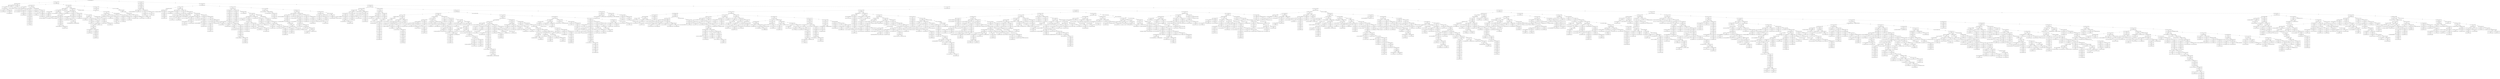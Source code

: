 digraph g { graph []; node [ fontsize="16" shape = "ellipse"]; edge [];"node504" [ label = "504 | 0.156697 0.356358 0.921116 " shape = "record" ];"node753" [ label = "753 | 0.254538 -0.229437 0.939451 " shape = "record" ];"node299" [ label = "299 | 0.196943 0.301045 0.933052 " shape = "record" ];"node356" [ label = "356 | 0.310703 0.252351 0.916396 " shape = "record" ];"node1172" [ label = "1172 | 0.677759 0.242909 0.694001 " shape = "record" ];"node894" [ label = "894 | -0.184246 -0.123942 0.975034 " shape = "record" ];"node1038" [ label = "1038 | 0.311586 0.110835 0.943732 " shape = "record" ];"node901" [ label = "901 | 0.001547 0.022229 0.999752 " shape = "record" ];"node950" [ label = "950 | -0.221690 0.350651 0.909889 " shape = "record" ];"node1073" [ label = "1073 | 0.254220 -0.184350 0.949414 " shape = "record" ];"node1072" [ label = "1072 | 0.551438 0.554698 0.623078 " shape = "record" ];"node292" [ label = "292 | 0.277946 0.021890 0.960347 " shape = "record" ];"node238" [ label = "238 | -0.353876 0.600745 0.716853 " shape = "record" ];"node180" [ label = "180 | 0.001906 0.223248 0.974760 " shape = "record" ];"node315" [ label = "315 | 0.434831 0.025154 0.900161 " shape = "record" ];"node268" [ label = "268 | 0.051205 0.003235 0.998683 " shape = "record" ];"node352" [ label = "352 | -0.181257 0.657742 0.731109 " shape = "record" ];"node270" [ label = "270 | -0.107381 0.383196 0.917404 " shape = "record" ];"node345" [ label = "345 | 0.046852 0.410131 0.910822 " shape = "record" ];"node545" [ label = "545 | 0.098999 0.545109 0.832499 " shape = "record" ];"node160" [ label = "160 | -0.234443 0.382559 0.893692 " shape = "record" ];"node442" [ label = "442 | 0.417797 0.272989 0.866558 " shape = "record" ];"node479" [ label = "479 | 0.451433 0.012490 0.892217 " shape = "record" ];"node673" [ label = "673 | -0.104626 0.046178 0.993439 " shape = "record" ];"node658" [ label = "658 | -0.071610 -0.052997 0.996024 " shape = "record" ];"node707" [ label = "707 | -0.000472 0.321877 0.946782 " shape = "record" ];"node702" [ label = "702 | 0.006743 0.264842 0.964268 " shape = "record" ];"node857" [ label = "857 | 0.407316 -0.026269 0.912909 " shape = "record" ];"node354" [ label = "354 | 0.208844 -0.100742 0.972746 " shape = "record" ];"node461" [ label = "461 | 0.318456 0.160328 0.934281 " shape = "record" ];"node322" [ label = "322 | -0.109517 0.489191 0.865274 " shape = "record" ];"node578" [ label = "578 | 0.605149 -0.539287 0.585632 " shape = "record" ];"node232" [ label = "232 | 0.056122 -0.173229 0.983281 " shape = "record" ];"node279" [ label = "279 | -0.263764 0.599344 0.755788 " shape = "record" ];"node497" [ label = "497 | -0.044486 0.697341 0.715357 " shape = "record" ];"node438" [ label = "438 | 0.513550 -0.782858 0.351285 " shape = "record" ];"node382" [ label = "382 | 0.183209 0.111703 0.976707 " shape = "record" ];"node168" [ label = "168 | -0.167781 0.376949 0.910911 " shape = "record" ];"node172" [ label = "172 | -0.272545 0.498465 0.822953 " shape = "record" ];"node82" [ label = "82 | -0.198335 0.202178 0.959056 " shape = "record" ];"node124" [ label = "124 | -0.179896 0.501305 0.846363 " shape = "record" ];"node328" [ label = "328 | -0.273866 0.637574 0.720067 " shape = "record" ];"node138" [ label = "138 | 0.109722 -0.555769 0.824064 " shape = "record" ];"node187" [ label = "187 | 0.075729 0.227442 0.970843 " shape = "record" ];"node175" [ label = "175 | -0.131544 0.524653 0.841092 " shape = "record" ];"node207" [ label = "207 | 0.290273 -0.663959 0.689130 " shape = "record" ];"node198" [ label = "198 | 0.048061 -0.079861 0.995647 " shape = "record" ];"node119" [ label = "119 | 0.061816 -0.055912 0.996520 " shape = "record" ];"node350" [ label = "350 | 0.274705 0.313215 0.909084 " shape = "record" ];"node717" [ label = "717 | 0.421053 0.867164 0.265973 " shape = "record" ];"node609" [ label = "609 | 0.601228 0.769298 0.216115 " shape = "record" ];"node291" [ label = "291 | 0.786218 0.240494 0.569230 " shape = "record" ];"node310" [ label = "310 | 0.676060 -0.019529 0.736588 " shape = "record" ];"node202" [ label = "202 | -0.057182 0.356924 0.932382 " shape = "record" ];"node309" [ label = "309 | 0.465855 0.389998 0.794280 " shape = "record" ];"node277" [ label = "277 | 0.809239 0.139467 0.570685 " shape = "record" ];"node340" [ label = "340 | 0.794933 0.234167 0.559686 " shape = "record" ];"node625" [ label = "625 | 0.585294 0.609464 0.534775 " shape = "record" ];"node670" [ label = "670 | 0.422747 0.867519 0.262098 " shape = "record" ];"node518" [ label = "518 | 0.276056 0.865668 0.417627 " shape = "record" ];"node559" [ label = "559 | 0.321983 0.645681 0.692403 " shape = "record" ];"node1162" [ label = "1162 | 0.280213 0.535896 0.796427 " shape = "record" ];"node864" [ label = "864 | 0.422458 0.838304 0.344638 " shape = "record" ];"node397" [ label = "397 | 0.090519 0.500633 0.860914 " shape = "record" ];"node347" [ label = "347 | 0.009601 0.668256 0.743870 " shape = "record" ];"node409" [ label = "409 | 0.051884 0.186556 0.981073 " shape = "record" ];"node493" [ label = "493 | 0.285641 0.213968 0.934145 " shape = "record" ];"node372" [ label = "372 | 0.141028 0.048894 0.988797 " shape = "record" ];"node515" [ label = "515 | 0.327238 0.310246 0.892560 " shape = "record" ];"node482" [ label = "482 | 0.350200 0.262868 0.899033 " shape = "record" ];"node273" [ label = "273 | -0.166952 0.264591 0.949799 " shape = "record" ];"node623" [ label = "623 | 0.455769 0.289089 0.841845 " shape = "record" ];"node475" [ label = "475 | 0.310236 0.651322 0.692484 " shape = "record" ];"node396" [ label = "396 | 0.051587 0.755301 0.653344 " shape = "record" ];"node679" [ label = "679 | 0.549582 0.169183 0.818130 " shape = "record" ];"node640" [ label = "640 | 0.594941 0.351385 0.722892 " shape = "record" ];"node258" [ label = "258 | -0.262605 0.511662 0.818071 " shape = "record" ];"node349" [ label = "349 | 0.043989 0.512719 0.857429 " shape = "record" ];"node701" [ label = "701 | 0.604878 -0.055857 0.794357 " shape = "record" ];"node834" [ label = "834 | 0.245023 0.550757 0.797891 " shape = "record" ];"node1148" [ label = "1148 | 0.470487 0.360043 0.805612 " shape = "record" ];"node930" [ label = "930 | 0.252307 0.669067 0.699064 " shape = "record" ];"node1013" [ label = "1013 | 0.657712 0.634964 0.405260 " shape = "record" ];"node1026" [ label = "1026 | 0.738540 0.401435 0.541672 " shape = "record" ];"node890" [ label = "890 | 0.406233 -0.111153 0.906984 " shape = "record" ];"node972" [ label = "972 | 0.607704 0.444247 0.658286 " shape = "record" ];"node1019" [ label = "1019 | 0.516682 0.589901 0.620529 " shape = "record" ];"node963" [ label = "963 | 0.642000 0.324933 0.694445 " shape = "record" ];"node920" [ label = "920 | 0.182542 0.738129 0.649495 " shape = "record" ];"node835" [ label = "835 | 0.261506 0.706407 0.657727 " shape = "record" ];"node790" [ label = "790 | 0.406631 0.775843 0.482409 " shape = "record" ];"node536" [ label = "536 | 0.440901 0.532510 0.722523 " shape = "record" ];"node659" [ label = "659 | 0.438735 0.744948 0.502558 " shape = "record" ];"node501" [ label = "501 | 0.218035 0.295973 0.929979 " shape = "record" ];"node314" [ label = "314 | 0.125741 0.230534 0.964906 " shape = "record" ];"node489" [ label = "489 | 0.160068 0.602147 0.782175 " shape = "record" ];"node388" [ label = "388 | 0.029453 0.345079 0.938112 " shape = "record" ];"node430" [ label = "430 | 0.124228 0.223432 0.966771 " shape = "record" ];"node534" [ label = "534 | 0.261331 0.266202 0.927816 " shape = "record" ];"node849" [ label = "849 | 0.616359 0.268126 0.740412 " shape = "record" ];"node641" [ label = "641 | 0.094775 0.750945 0.653529 " shape = "record" ];"node543" [ label = "543 | -0.022629 0.639748 0.768251 " shape = "record" ];"node404" [ label = "404 | 0.155393 0.417763 0.895169 " shape = "record" ];"node312" [ label = "312 | -0.109281 0.618338 0.778277 " shape = "record" ];"node688" [ label = "688 | -0.105691 0.577959 0.809192 " shape = "record" ];"node580" [ label = "580 | 0.176456 0.786133 0.592332 " shape = "record" ];"node508" [ label = "508 | 0.225648 0.414793 0.881493 " shape = "record" ];"node665" [ label = "665 | 0.427960 0.399516 0.810702 " shape = "record" ];"node692" [ label = "692 | 0.119323 0.688605 0.715252 " shape = "record" ];"node934" [ label = "934 | 0.279273 0.857729 0.431634 " shape = "record" ];"node676" [ label = "676 | 0.639454 -0.519763 0.566520 " shape = "record" ];"node297" [ label = "297 | -0.122611 0.545302 0.829224 " shape = "record" ];"node544" [ label = "544 | 0.242425 0.398381 0.884603 " shape = "record" ];"node373" [ label = "373 | 0.046629 0.251780 0.966661 " shape = "record" ];"node332" [ label = "332 | 0.007563 0.321231 0.946971 " shape = "record" ];"node290" [ label = "290 | 0.006787 0.320035 0.947381 " shape = "record" ];"node802" [ label = "802 | 0.540939 0.615597 0.573084 " shape = "record" ];"node796" [ label = "796 | 0.640902 0.082874 0.763136 " shape = "record" ];"node275" [ label = "275 | -0.208635 0.068773 0.975573 " shape = "record" ];"node306" [ label = "306 | -0.176076 0.362089 0.915363 " shape = "record" ];"node219" [ label = "219 | -0.279432 0.367998 0.886846 " shape = "record" ];"node948" [ label = "948 | 0.609014 0.235071 0.757524 " shape = "record" ];"node454" [ label = "454 | 0.132267 0.625093 0.769262 " shape = "record" ];"node305" [ label = "305 | -0.169319 0.012706 0.985479 " shape = "record" ];"node929" [ label = "929 | 0.299589 0.790790 0.533758 " shape = "record" ];"node863" [ label = "863 | 0.456910 0.641986 0.615700 " shape = "record" ];"node1161" [ label = "1161 | 0.385846 0.714918 0.583109 " shape = "record" ];"node546" [ label = "546 | 0.479751 -0.803677 0.352053 " shape = "record" ];"node1036" [ label = "1036 | 0.522597 0.422662 0.740438 " shape = "record" ];"node1109" [ label = "1109 | -0.092445 0.104877 0.990179 " shape = "record" ];"node1128" [ label = "1128 | -0.053205 0.319391 0.946128 " shape = "record" ];"node1151" [ label = "1151 | 0.276718 0.520286 0.807917 " shape = "record" ];"node1182" [ label = "1182 | 0.718155 0.266919 0.642657 " shape = "record" ];"node466" [ label = "466 | 0.618707 -0.558115 0.552910 " shape = "record" ];"node779" [ label = "779 | -0.248994 -0.692526 0.677059 " shape = "record" ];"node627" [ label = "627 | -0.508744 -0.026469 0.860511 " shape = "record" ];"node660" [ label = "660 | -0.064648 0.369992 0.926783 " shape = "record" ];"node626" [ label = "626 | -0.497698 0.077177 0.863910 " shape = "record" ];"node827" [ label = "827 | 0.247395 -0.463967 0.850606 " shape = "record" ];"node206" [ label = "206 | -0.398723 0.366626 0.840598 " shape = "record" ];"node237" [ label = "237 | -0.361532 -0.038508 0.931564 " shape = "record" ];"node257" [ label = "257 | -0.174806 0.217298 0.960325 " shape = "record" ];"node276" [ label = "276 | -0.153646 0.258185 0.953800 " shape = "record" ];"node240" [ label = "240 | -0.280687 0.370944 0.885221 " shape = "record" ];"node213" [ label = "213 | -0.349962 0.136262 0.926800 " shape = "record" ];"node246" [ label = "246 | -0.171267 0.226043 0.958943 " shape = "record" ];"node228" [ label = "228 | -0.266459 0.369914 0.890036 " shape = "record" ];"node247" [ label = "247 | -0.207292 0.329313 0.921185 " shape = "record" ];"node218" [ label = "218 | -0.190821 0.181646 0.964672 " shape = "record" ];"node204" [ label = "204 | 0.678269 -0.018287 0.734586 " shape = "record" ];"node192" [ label = "192 | 0.513516 0.123126 0.849200 " shape = "record" ];"node333" [ label = "333 | 0.377449 0.210873 0.901701 " shape = "record" ];"node137" [ label = "137 | -0.077417 0.171213 0.982188 " shape = "record" ];"node234" [ label = "234 | -0.074819 0.422423 0.903305 " shape = "record" ];"node403" [ label = "403 | -0.095654 0.709451 0.698233 " shape = "record" ];"node280" [ label = "280 | 0.059549 0.504345 0.861447 " shape = "record" ];"node398" [ label = "398 | 0.510971 0.404669 0.758387 " shape = "record" ];"node362" [ label = "362 | 0.641173 0.257805 0.722796 " shape = "record" ];"node460" [ label = "460 | 0.705965 0.199383 0.679603 " shape = "record" ];"node389" [ label = "389 | 0.209808 0.405114 0.889867 " shape = "record" ];"node226" [ label = "226 | -0.853468 0.316500 0.414030 " shape = "record" ];"node144" [ label = "144 | -0.129861 0.281788 0.950648 " shape = "record" ];"node1870" [ label = "1870 | -0.644076 0.223529 -0.731574 " shape = "record" ];"node1896" [ label = "1896 | -0.904829 0.222861 -0.362790 " shape = "record" ];"node2145" [ label = "2145 | -0.568278 -0.042904 -0.821717 " shape = "record" ];"node1993" [ label = "1993 | -0.850423 0.028380 -0.525333 " shape = "record" ];"node2059" [ label = "2059 | -0.446333 0.119421 -0.886863 " shape = "record" ];"node2137" [ label = "2137 | -0.877994 0.092214 -0.469705 " shape = "record" ];"node2138" [ label = "2138 | -0.856460 0.109506 -0.504465 " shape = "record" ];"node2197" [ label = "2197 | 0.029166 0.116871 -0.992719 " shape = "record" ];"node2037" [ label = "2037 | -0.932169 0.155932 -0.326720 " shape = "record" ];"node1983" [ label = "1983 | -0.757248 0.081847 -0.647979 " shape = "record" ];"node1917" [ label = "1917 | -0.815233 0.308241 -0.490288 " shape = "record" ];"node1968" [ label = "1968 | -0.548100 0.358811 -0.755540 " shape = "record" ];"node2031" [ label = "2031 | -0.459630 0.113142 -0.880874 " shape = "record" ];"node2017" [ label = "2017 | -0.422713 0.336287 -0.841561 " shape = "record" ];"node2113" [ label = "2113 | -0.892941 0.160681 -0.420520 " shape = "record" ];"node2139" [ label = "2139 | 0.367213 -0.773007 -0.517315 " shape = "record" ];"node2141" [ label = "2141 | -0.004937 0.357150 -0.934034 " shape = "record" ];"node1133" [ label = "1133 | 0.786188 0.229265 0.573887 " shape = "record" ];"node1131" [ label = "1131 | 0.379240 0.468665 0.797828 " shape = "record" ];"node1171" [ label = "1171 | 0.509555 0.444794 0.736554 " shape = "record" ];"node1255" [ label = "1255 | 0.726349 0.524624 0.444058 " shape = "record" ];"node1164" [ label = "1164 | 0.656650 -0.141406 0.740821 " shape = "record" ];"node1245" [ label = "1245 | 0.608864 0.271826 0.745248 " shape = "record" ];"node1346" [ label = "1346 | 0.988517 0.139024 0.059211 " shape = "record" ];"node1324" [ label = "1324 | 0.812185 0.542011 0.215822 " shape = "record" ];"node1262" [ label = "1262 | 0.571695 0.255223 0.779761 " shape = "record" ];"node1213" [ label = "1213 | 0.505440 0.716529 0.480746 " shape = "record" ];"node1320" [ label = "1320 | 0.627507 0.216837 0.747808 " shape = "record" ];"node1115" [ label = "1115 | 0.429646 0.858717 0.279302 " shape = "record" ];"node1388" [ label = "1388 | 0.409173 0.146441 0.900629 " shape = "record" ];"node1156" [ label = "1156 | 0.393305 0.884693 0.250260 " shape = "record" ];"node1206" [ label = "1206 | 0.433525 0.892586 -0.123878 " shape = "record" ];"node1501" [ label = "1501 | 0.656278 0.241689 0.714762 " shape = "record" ];"node1513" [ label = "1513 | 0.591738 0.498267 0.633700 " shape = "record" ];"node1435" [ label = "1435 | 0.125960 0.987777 0.091817 " shape = "record" ];"node1267" [ label = "1267 | 0.829144 0.271504 -0.488678 " shape = "record" ];"node1261" [ label = "1261 | 0.524105 0.619237 -0.584687 " shape = "record" ];"node1135" [ label = "1135 | 0.366498 0.929764 -0.034902 " shape = "record" ];"node1432" [ label = "1432 | 0.445248 0.545565 0.710009 " shape = "record" ];"node1482" [ label = "1482 | 0.660838 0.278882 0.696791 " shape = "record" ];"node1368" [ label = "1368 | 0.849059 0.376796 0.370303 " shape = "record" ];"node1360" [ label = "1360 | 0.966347 -0.217993 0.136576 " shape = "record" ];"node1305" [ label = "1305 | 0.693125 0.711769 -0.113852 " shape = "record" ];"node1453" [ label = "1453 | 0.382148 0.701886 0.601098 " shape = "record" ];"node1334" [ label = "1334 | 0.691260 0.713814 -0.112378 " shape = "record" ];"node1413" [ label = "1413 | 0.427301 0.672651 0.604114 " shape = "record" ];"node1475" [ label = "1475 | 0.480026 0.420063 0.770144 " shape = "record" ];"node1538" [ label = "1538 | 0.668618 0.603960 0.433800 " shape = "record" ];"node1296" [ label = "1296 | 0.561215 0.800659 -0.209722 " shape = "record" ];"node1121" [ label = "1121 | -0.002526 -0.219692 0.975566 " shape = "record" ];"node1008" [ label = "1008 | 0.624697 0.488065 0.609546 " shape = "record" ];"node895" [ label = "895 | -0.380486 0.189545 0.905153 " shape = "record" ];"node855" [ label = "855 | -0.127672 0.277874 0.952096 " shape = "record" ];"node1240" [ label = "1240 | 0.347030 0.500795 0.792953 " shape = "record" ];"node1153" [ label = "1153 | -0.283690 -0.106471 0.952987 " shape = "record" ];"node990" [ label = "990 | 0.642332 -0.146890 0.752218 " shape = "record" ];"node953" [ label = "953 | 0.791479 0.311108 0.526092 " shape = "record" ];"node999" [ label = "999 | 0.586222 -0.514518 0.625791 " shape = "record" ];"node1226" [ label = "1226 | 0.070379 -0.510035 0.857270 " shape = "record" ];"node1183" [ label = "1183 | 0.292739 0.211238 0.932568 " shape = "record" ];"node886" [ label = "886 | 0.035538 -0.044195 0.998391 " shape = "record" ];"node1082" [ label = "1082 | 0.624787 0.488081 0.609440 " shape = "record" ];"node1402" [ label = "1402 | 0.575895 0.167328 0.800216 " shape = "record" ];"node1199" [ label = "1199 | 0.485920 0.024736 0.873653 " shape = "record" ];"node1280" [ label = "1280 | 0.423650 -0.210107 0.881122 " shape = "record" ];"node1257" [ label = "1257 | 0.575648 -0.270560 0.771639 " shape = "record" ];"node1204" [ label = "1204 | 0.340695 0.200830 0.918474 " shape = "record" ];"node1054" [ label = "1054 | -0.104385 -0.490192 0.865341 " shape = "record" ];"node1290" [ label = "1290 | 0.890273 0.230980 0.392507 " shape = "record" ];"node1278" [ label = "1278 | 0.911916 0.034969 0.408885 " shape = "record" ];"node1297" [ label = "1297 | 0.987964 -0.153490 -0.019180 " shape = "record" ];"node1316" [ label = "1316 | 0.945414 0.237144 0.223506 " shape = "record" ];"node1528" [ label = "1528 | 0.480387 0.820548 0.309724 " shape = "record" ];"node1114" [ label = "1114 | -0.077021 -0.022001 0.996787 " shape = "record" ];"node854" [ label = "854 | -0.311184 -0.092483 0.945839 " shape = "record" ];"node1460" [ label = "1460 | 0.252256 0.846992 0.467943 " shape = "record" ];"node1367" [ label = "1367 | 0.354250 0.802019 0.480908 " shape = "record" ];"node1546" [ label = "1546 | 0.537175 0.830896 0.145099 " shape = "record" ];"node1572" [ label = "1572 | 0.718969 0.518497 0.462866 " shape = "record" ];"node1678" [ label = "1678 | 0.841590 0.413344 0.347669 " shape = "record" ];"node1606" [ label = "1606 | 0.621887 0.770242 0.141362 " shape = "record" ];"node1539" [ label = "1539 | 0.818123 0.113291 0.563774 " shape = "record" ];"node1428" [ label = "1428 | 0.577647 0.071068 0.813187 " shape = "record" ];"node1502" [ label = "1502 | 0.646294 0.278557 0.710429 " shape = "record" ];"node1811" [ label = "1811 | 0.853531 0.307672 0.420503 " shape = "record" ];"node1440" [ label = "1440 | 0.697647 -0.005728 0.716419 " shape = "record" ];"node1652" [ label = "1652 | 0.628300 0.571382 0.527979 " shape = "record" ];"node1750" [ label = "1750 | 0.562913 -0.796782 0.219699 " shape = "record" ];"node1621" [ label = "1621 | 0.366358 -0.873780 0.319829 " shape = "record" ];"node1497" [ label = "1497 | 0.441423 0.386215 0.809929 " shape = "record" ];"node1646" [ label = "1646 | 0.833674 0.034610 0.551172 " shape = "record" ];"node1581" [ label = "1581 | 0.628003 0.482641 0.610467 " shape = "record" ];"node1489" [ label = "1489 | 0.258451 0.836611 0.482996 " shape = "record" ];"node1519" [ label = "1519 | 0.687534 0.116980 0.716668 " shape = "record" ];"node1356" [ label = "1356 | 0.861266 -0.342278 0.375589 " shape = "record" ];"node1530" [ label = "1530 | 0.678031 -0.058194 0.732726 " shape = "record" ];"node1644" [ label = "1644 | 0.909935 -0.322630 0.260632 " shape = "record" ];"node1471" [ label = "1471 | 0.435262 0.022649 0.900019 " shape = "record" ];"node1555" [ label = "1555 | 0.629664 -0.047845 0.775393 " shape = "record" ];"node1509" [ label = "1509 | 0.412593 0.054353 0.909292 " shape = "record" ];"node1392" [ label = "1392 | 0.293867 -0.031467 0.955328 " shape = "record" ];"node1765" [ label = "1765 | 0.966453 0.035200 0.254421 " shape = "record" ];"node1787" [ label = "1787 | 0.963264 0.022023 0.267652 " shape = "record" ];"node1848" [ label = "1848 | 0.987368 0.042211 0.152717 " shape = "record" ];"node1721" [ label = "1721 | 0.903725 0.128883 0.408253 " shape = "record" ];"node1365" [ label = "1365 | 0.336002 0.479521 0.810656 " shape = "record" ];"node1632" [ label = "1632 | 0.420432 0.809876 0.409069 " shape = "record" ];"node1641" [ label = "1641 | 0.792475 0.039210 0.608643 " shape = "record" ];"node1582" [ label = "1582 | 0.634234 0.053520 0.771287 " shape = "record" ];"node1786" [ label = "1786 | 0.742239 0.616650 0.262343 " shape = "record" ];"node1730" [ label = "1730 | 0.766616 0.486736 0.418794 " shape = "record" ];"node2021" [ label = "2021 | 0.991973 0.027804 0.123357 " shape = "record" ];"node1877" [ label = "1877 | 0.989855 0.059774 0.128895 " shape = "record" ];"node1723" [ label = "1723 | 0.919002 0.086232 0.384707 " shape = "record" ];"node1740" [ label = "1740 | 0.883527 -0.016283 0.468097 " shape = "record" ];"node1556" [ label = "1556 | 0.629321 0.044544 0.775868 " shape = "record" ];"node1431" [ label = "1431 | 0.341184 -0.097565 0.934920 " shape = "record" ];"node1353" [ label = "1353 | 0.264236 0.049768 0.963173 " shape = "record" ];"node1888" [ label = "1888 | 0.993425 -0.061325 0.096679 " shape = "record" ];"node2129" [ label = "2129 | 0.914892 0.403371 -0.016284 " shape = "record" ];"node2261" [ label = "2261 | 0.964034 0.161960 0.210731 " shape = "record" ];"node2188" [ label = "2188 | 0.685719 0.668345 0.288277 " shape = "record" ];"node2189" [ label = "2189 | 0.765958 0.566040 0.304806 " shape = "record" ];"node2339" [ label = "2339 | 0.831122 0.555960 0.012022 " shape = "record" ];"node2329" [ label = "2329 | 0.952012 0.306030 -0.004336 " shape = "record" ];"node2252" [ label = "2252 | 0.949956 0.245684 0.192934 " shape = "record" ];"node2376" [ label = "2376 | 0.935323 -0.110861 -0.335978 " shape = "record" ];"node1642" [ label = "1642 | 0.289675 0.956472 0.035364 " shape = "record" ];"node1617" [ label = "1617 | 0.837778 0.545996 0.004059 " shape = "record" ];"node1800" [ label = "1800 | 0.977627 0.006815 0.210237 " shape = "record" ];"node1783" [ label = "1783 | 0.888221 -0.422738 0.179876 " shape = "record" ];"node1881" [ label = "1881 | 0.785063 0.582179 0.211525 " shape = "record" ];"node1955" [ label = "1955 | 0.920395 -0.114875 0.373733 " shape = "record" ];"node2282" [ label = "2282 | 0.985718 -0.166696 -0.023912 " shape = "record" ];"node2154" [ label = "2154 | 0.978905 0.091700 0.182581 " shape = "record" ];"node2046" [ label = "2046 | 0.977952 0.086460 0.190089 " shape = "record" ];"node2269" [ label = "2269 | 0.993041 -0.117190 -0.011697 " shape = "record" ];"node2001" [ label = "2001 | 0.990018 -0.078426 0.117109 " shape = "record" ];"node2062" [ label = "2062 | 0.986550 -0.021352 0.162058 " shape = "record" ];"node2236" [ label = "2236 | 0.995830 -0.063049 -0.065938 " shape = "record" ];"node2219" [ label = "2219 | 0.988202 -0.128564 -0.083231 " shape = "record" ];"node2257" [ label = "2257 | 0.999745 -0.022537 0.001272 " shape = "record" ];"node2324" [ label = "2324 | 0.976482 -0.204589 0.068021 " shape = "record" ];"node2358" [ label = "2358 | 0.877092 0.444240 0.182645 " shape = "record" ];"node1964" [ label = "1964 | 0.415733 0.896173 0.155048 " shape = "record" ];"node2262" [ label = "2262 | 0.949936 0.272572 -0.152730 " shape = "record" ];"node2233" [ label = "2233 | 0.799722 0.578553 0.160380 " shape = "record" ];"node2204" [ label = "2204 | 0.987469 -0.125639 0.095502 " shape = "record" ];"node1976" [ label = "1976 | 0.921106 -0.105743 0.374677 " shape = "record" ];"node2084" [ label = "2084 | 0.798403 0.594009 0.098513 " shape = "record" ];"node1712" [ label = "1712 | 0.393700 0.881113 0.261994 " shape = "record" ];"node2341" [ label = "2341 | 0.839419 0.541818 0.042535 " shape = "record" ];"node2038" [ label = "2038 | 0.748916 0.647068 0.142925 " shape = "record" ];"node1977" [ label = "1977 | 0.892222 -0.221577 0.393501 " shape = "record" ];"node2068" [ label = "2068 | 0.971975 0.097948 0.213709 " shape = "record" ];"node2148" [ label = "2148 | 0.944886 0.168258 0.280857 " shape = "record" ];"node1821" [ label = "1821 | 0.968440 0.050496 0.244077 " shape = "record" ];"node2033" [ label = "2033 | 0.771980 0.552175 0.314880 " shape = "record" ];"node1743" [ label = "1743 | 0.809950 -0.546715 0.212329 " shape = "record" ];"node1887" [ label = "1887 | 0.693380 0.615195 0.375180 " shape = "record" ];"node1790" [ label = "1790 | 0.800526 0.390364 0.454723 " shape = "record" ];"node1934" [ label = "1934 | 0.523642 0.846490 -0.096200 " shape = "record" ];"node1715" [ label = "1715 | 0.479736 0.850599 0.215256 " shape = "record" ];"node1858" [ label = "1858 | 0.933775 0.321434 0.157302 " shape = "record" ];"node1707" [ label = "1707 | 0.914998 0.101865 0.390388 " shape = "record" ];"node1685" [ label = "1685 | 0.793149 -0.545699 0.270422 " shape = "record" ];"node1590" [ label = "1590 | 0.754930 0.238636 0.610846 " shape = "record" ];"node2041" [ label = "2041 | 0.964910 0.250051 0.080141 " shape = "record" ];"node1607" [ label = "1607 | 0.828479 0.000267 0.560020 " shape = "record" ];"node1564" [ label = "1564 | 0.836261 0.029635 0.547530 " shape = "record" ];"node1719" [ label = "1719 | 0.473246 0.816452 0.330822 " shape = "record" ];"node1597" [ label = "1597 | 0.743199 0.338744 0.576981 " shape = "record" ];"node1378" [ label = "1378 | 0.796185 0.324377 0.510754 " shape = "record" ];"node1438" [ label = "1438 | 0.645817 0.017971 0.763281 " shape = "record" ];"node1457" [ label = "1457 | 0.624127 0.181022 0.760063 " shape = "record" ];"node1859" [ label = "1859 | 0.938268 0.309474 0.154531 " shape = "record" ];"node1781" [ label = "1781 | 0.964409 0.062062 0.257028 " shape = "record" ];"node1663" [ label = "1663 | 0.891966 0.158002 0.423595 " shape = "record" ];"node1695" [ label = "1695 | 0.865251 0.374665 0.333117 " shape = "record" ];"node1852" [ label = "1852 | 0.851668 0.524079 -0.001804 " shape = "record" ];"node1797" [ label = "1797 | 0.567998 0.821376 0.052154 " shape = "record" ];"node2109" [ label = "2109 | 0.848578 0.528268 0.029123 " shape = "record" ];"node2156" [ label = "2156 | 0.963511 0.264956 -0.038026 " shape = "record" ];"node1788" [ label = "1788 | 0.275624 0.961159 0.014316 " shape = "record" ];"node1845" [ label = "1845 | 0.497202 0.867413 -0.019629 " shape = "record" ];"node1012" [ label = "1012 | -0.126111 -0.447543 0.885326 " shape = "record" ];"node1059" [ label = "1059 | 0.253519 0.011092 0.967267 " shape = "record" ];"node1230" [ label = "1230 | 0.245102 0.019429 0.969303 " shape = "record" ];"node1243" [ label = "1243 | 0.158407 -0.096058 0.982690 " shape = "record" ];"node1214" [ label = "1214 | 0.175296 -0.087204 0.980646 " shape = "record" ];"node3327" [ label = "3327 | 0.083807 -0.874931 0.476940 " shape = "record" ];"node1465" [ label = "1465 | 0.155026 -0.877475 0.453877 " shape = "record" ];"node1464" [ label = "1464 | 0.155024 -0.877470 0.453887 " shape = "record" ];"node1421" [ label = "1421 | 0.295584 -0.046636 0.954178 " shape = "record" ];"node1603" [ label = "1603 | 0.666850 0.053617 0.743261 " shape = "record" ];"node1560" [ label = "1560 | 0.732783 0.206220 0.648462 " shape = "record" ];"node1160" [ label = "1160 | 0.275214 -0.483502 0.830953 " shape = "record" ];"node1242" [ label = "1242 | 0.245232 0.021449 0.969227 " shape = "record" ];"node1085" [ label = "1085 | 0.264122 0.203131 0.942856 " shape = "record" ];"node1878" [ label = "1878 | 0.409113 -0.909425 0.074657 " shape = "record" ];"node1643" [ label = "1643 | 0.268456 -0.935472 0.229834 " shape = "record" ];"node1202" [ label = "1202 | 0.355780 0.274424 0.893371 " shape = "record" ];"node1351" [ label = "1351 | 0.260926 0.353104 0.898463 " shape = "record" ];"node1622" [ label = "1622 | 0.269790 -0.916649 0.294903 " shape = "record" ];"node1824" [ label = "1824 | 0.548936 -0.828775 0.108633 " shape = "record" ];"node1547" [ label = "1547 | 0.218508 -0.914978 0.339220 " shape = "record" ];"node3335" [ label = "3335 | 0.332899 -0.934783 0.123931 " shape = "record" ];"node1791" [ label = "1791 | 0.287444 -0.944043 0.161736 " shape = "record" ];"node3334" [ label = "3334 | 0.319328 -0.940496 0.116179 " shape = "record" ];"node1623" [ label = "1623 | 0.269793 -0.916648 0.294902 " shape = "record" ];"node1136" [ label = "1136 | 0.122284 -0.641860 0.757009 " shape = "record" ];"node1126" [ label = "1126 | 0.255175 0.171862 0.951498 " shape = "record" ];"node1766" [ label = "1766 | 0.743387 0.652807 0.145666 " shape = "record" ];"node1831" [ label = "1831 | 0.830086 0.430037 0.355001 " shape = "record" ];"node957" [ label = "957 | -0.506395 -0.461660 0.728309 " shape = "record" ];"node1587" [ label = "1587 | 0.293234 0.956040 -0.001509 " shape = "record" ];"node1627" [ label = "1627 | 0.572864 0.621595 0.534272 " shape = "record" ];"node2270" [ label = "2270 | 0.986116 0.165803 -0.009166 " shape = "record" ];"node2285" [ label = "2285 | 0.819039 -0.318001 0.477547 " shape = "record" ];"node1915" [ label = "1915 | 0.489282 -0.868912 0.074806 " shape = "record" ];"node2123" [ label = "2123 | 0.991181 -0.130739 0.021629 " shape = "record" ];"node1403" [ label = "1403 | 0.334394 0.918612 0.210553 " shape = "record" ];"node1009" [ label = "1009 | 0.396531 0.165582 0.902965 " shape = "record" ];"node1239" [ label = "1239 | -0.042583 0.017690 0.998936 " shape = "record" ];"node1134" [ label = "1134 | 0.346253 0.690728 0.634826 " shape = "record" ];"node1087" [ label = "1087 | 0.241109 0.200141 0.949637 " shape = "record" ];"node911" [ label = "911 | -0.170345 0.183311 0.968184 " shape = "record" ];"node1010" [ label = "1010 | 0.397330 0.153117 0.904812 " shape = "record" ];"node1210" [ label = "1210 | 0.458262 -0.478957 0.748730 " shape = "record" ];"node2350" [ label = "2350 | 0.990306 -0.135261 -0.031601 " shape = "record" ];"node2328" [ label = "2328 | 0.996903 0.060410 0.050354 " shape = "record" ];"node2384" [ label = "2384 | 0.960595 -0.057089 0.272027 " shape = "record" ];"node2168" [ label = "2168 | 0.590704 -0.806671 0.018733 " shape = "record" ];"node2343" [ label = "2343 | 0.986310 0.164330 -0.013731 " shape = "record" ];"node2268" [ label = "2268 | 0.990954 -0.132295 0.022556 " shape = "record" ];"node2220" [ label = "2220 | 0.995816 0.069429 0.059420 " shape = "record" ];"node1779" [ label = "1779 | 0.646859 0.708003 0.283382 " shape = "record" ];"node1916" [ label = "1916 | 0.489285 -0.868910 0.074801 " shape = "record" ];"node2308" [ label = "2308 | 0.961474 -0.210887 -0.176334 " shape = "record" ];"node2320" [ label = "2320 | 0.654116 0.755181 0.042830 " shape = "record" ];"node2413" [ label = "2413 | 0.998357 -0.049992 -0.028014 " shape = "record" ];"node1448" [ label = "1448 | 0.401828 0.025504 0.915360 " shape = "record" ];"node2000" [ label = "2000 | 0.906096 0.422938 -0.010649 " shape = "record" ];"node2359" [ label = "2359 | 0.539453 0.840237 -0.054708 " shape = "record" ];"node2020" [ label = "2020 | 0.754578 0.601577 0.262138 " shape = "record" ];"node2081" [ label = "2081 | 0.941705 -0.125224 0.312268 " shape = "record" ];"node1904" [ label = "1904 | 0.833770 0.436888 0.337573 " shape = "record" ];"node1690" [ label = "1690 | 0.705326 0.515166 0.486949 " shape = "record" ];"node1828" [ label = "1828 | 0.877610 0.237794 0.416240 " shape = "record" ];"node2071" [ label = "2071 | 0.949136 0.181160 0.257532 " shape = "record" ];"node2044" [ label = "2044 | 0.423443 0.882547 -0.204466 " shape = "record" ];"node2323" [ label = "2323 | 0.471359 -0.576398 -0.667522 " shape = "record" ];"node2375" [ label = "2375 | 0.970792 -0.056069 -0.233278 " shape = "record" ];"node2471" [ label = "2471 | 0.942608 0.333366 0.018922 " shape = "record" ];"node1565" [ label = "1565 | 0.674131 0.328227 0.661676 " shape = "record" ];"node1650" [ label = "1650 | 0.746708 0.387785 0.540416 " shape = "record" ];"node1794" [ label = "1794 | 0.741579 0.608876 0.281657 " shape = "record" ];"node1784" [ label = "1784 | 0.866614 0.020566 0.498555 " shape = "record" ];"node1713" [ label = "1713 | 0.874857 0.041659 0.482586 " shape = "record" ];"node445" [ label = "445 | -0.994466 0.013389 0.104206 " shape = "record" ];"node1628" [ label = "1628 | -0.815928 -0.145603 -0.559519 " shape = "record" ];"node1337" [ label = "1337 | -0.861450 -0.000757 -0.507843 " shape = "record" ];"node1529" [ label = "1529 | -0.906658 -0.381540 -0.179995 " shape = "record" ];"node1671" [ label = "1671 | -0.891214 -0.336815 -0.303797 " shape = "record" ];"node1373" [ label = "1373 | -0.966715 -0.232310 -0.107214 " shape = "record" ];"node1518" [ label = "1518 | -0.834262 0.126419 -0.536680 " shape = "record" ];"node1635" [ label = "1635 | -0.923457 -0.142062 -0.356434 " shape = "record" ];"node1189" [ label = "1189 | -0.989132 -0.144959 -0.024579 " shape = "record" ];"node1379" [ label = "1379 | -0.955903 -0.129106 -0.263782 " shape = "record" ];"node1328" [ label = "1328 | -0.896646 0.161602 -0.412202 " shape = "record" ];"node1274" [ label = "1274 | -0.906045 0.056268 -0.419424 " shape = "record" ];"node1583" [ label = "1583 | -0.885029 -0.087855 -0.457170 " shape = "record" ];"node1599" [ label = "1599 | -0.858592 0.001316 -0.512658 " shape = "record" ];"node1408" [ label = "1408 | -0.945137 -0.202181 -0.256593 " shape = "record" ];"node1480" [ label = "1480 | -0.906902 0.193636 -0.374211 " shape = "record" ];"node1386" [ label = "1386 | -0.872233 0.351992 -0.339575 " shape = "record" ];"node1306" [ label = "1306 | -0.953052 0.000495 -0.302807 " shape = "record" ];"node1604" [ label = "1604 | -0.871967 0.352149 -0.340094 " shape = "record" ];"node1495" [ label = "1495 | -0.872102 0.241115 -0.425795 " shape = "record" ];"node1573" [ label = "1573 | -0.918013 -0.079267 -0.388547 " shape = "record" ];"node1505" [ label = "1505 | -0.824270 -0.339075 -0.453440 " shape = "record" ];"node1548" [ label = "1548 | -0.959796 -0.084524 -0.267669 " shape = "record" ];"node1406" [ label = "1406 | -0.889336 -0.335685 -0.310479 " shape = "record" ];"node1375" [ label = "1375 | -0.967316 -0.118235 -0.224322 " shape = "record" ];"node1275" [ label = "1275 | -0.854876 0.013727 -0.518650 " shape = "record" ];"node1349" [ label = "1349 | -0.965669 -0.228829 -0.122968 " shape = "record" ];"node1154" [ label = "1154 | -0.946757 0.081438 -0.311480 " shape = "record" ];"node1354" [ label = "1354 | -0.870097 -0.453157 0.193853 " shape = "record" ];"node1217" [ label = "1217 | -0.978484 -0.204970 0.023599 " shape = "record" ];"node1451" [ label = "1451 | -0.782591 -0.009213 -0.622468 " shape = "record" ];"node1291" [ label = "1291 | -0.956418 -0.167609 -0.239107 " shape = "record" ];"node83" [ label = "83 | -0.853687 -0.425916 0.299689 " shape = "record" ];"node410" [ label = "410 | -0.911907 -0.372508 -0.172232 " shape = "record" ];"node331" [ label = "331 | -0.993983 0.108214 0.016966 " shape = "record" ];"node316" [ label = "316 | -0.613145 -0.757350 0.224665 " shape = "record" ];"node103" [ label = "103 | -0.884931 -0.320462 0.337938 " shape = "record" ];"node205" [ label = "205 | -0.738913 -0.665691 0.104223 " shape = "record" ];"node153" [ label = "153 | -0.797370 -0.343004 0.496537 " shape = "record" ];"node132" [ label = "132 | -0.863745 -0.357861 0.354796 " shape = "record" ];"node282" [ label = "282 | -0.986318 0.013464 0.164300 " shape = "record" ];"node274" [ label = "274 | -0.881113 -0.351437 0.316437 " shape = "record" ];"node128" [ label = "128 | -0.645777 -0.527744 0.551778 " shape = "record" ];"node74" [ label = "74 | -0.916126 -0.090761 0.390482 " shape = "record" ];"node143" [ label = "143 | -0.953533 0.246407 0.173374 " shape = "record" ];"node269" [ label = "269 | -0.861574 -0.507439 0.013979 " shape = "record" ];"node29" [ label = "29 | -0.844627 -0.085040 0.528558 " shape = "record" ];"node450" [ label = "450 | -0.922867 -0.334164 -0.191444 " shape = "record" ];"node325" [ label = "325 | -0.999765 -0.013514 0.016958 " shape = "record" ];"node324" [ label = "324 | -0.999354 -0.028694 0.021659 " shape = "record" ];"node337" [ label = "337 | -0.997157 -0.075279 0.003186 " shape = "record" ];"node113" [ label = "113 | -0.898269 -0.270274 0.346504 " shape = "record" ];"node127" [ label = "127 | -0.904450 0.401924 0.142928 " shape = "record" ];"node278" [ label = "278 | -0.924729 -0.380153 0.018977 " shape = "record" ];"node57" [ label = "57 | -0.906627 -0.060958 0.417506 " shape = "record" ];"node209" [ label = "209 | -0.951742 -0.291256 0.096732 " shape = "record" ];"node107" [ label = "107 | -0.961876 0.102272 0.253645 " shape = "record" ];"node71" [ label = "71 | -0.933189 0.060196 0.354308 " shape = "record" ];"node93" [ label = "93 | -0.838306 -0.340893 0.425482 " shape = "record" ];"node39" [ label = "39 | -0.824826 0.215619 0.522658 " shape = "record" ];"node163" [ label = "163 | -0.982038 0.033559 0.185675 " shape = "record" ];"node405" [ label = "405 | -0.985867 0.121364 0.115485 " shape = "record" ];"node882" [ label = "882 | -0.860972 -0.508606 0.006933 " shape = "record" ];"node810" [ label = "810 | -0.385619 -0.893010 0.232016 " shape = "record" ];"node100" [ label = "100 | -0.941821 0.175174 0.286859 " shape = "record" ];"node84" [ label = "84 | -0.939962 0.337487 -0.050739 " shape = "record" ];"node249" [ label = "249 | -0.907666 0.412189 -0.079011 " shape = "record" ];"node141" [ label = "141 | -0.765722 0.477912 0.430429 " shape = "record" ];"node126" [ label = "126 | -0.928799 0.187425 0.319693 " shape = "record" ];"node42" [ label = "42 | -0.706321 -0.317915 0.632487 " shape = "record" ];"node229" [ label = "229 | -0.984404 0.087651 0.152531 " shape = "record" ];"node517" [ label = "517 | -0.897100 0.230385 -0.377007 " shape = "record" ];"node492" [ label = "492 | -0.993592 0.011564 0.112432 " shape = "record" ];"node256" [ label = "256 | -0.726465 0.676060 -0.123254 " shape = "record" ];"node329" [ label = "329 | -0.969059 0.246647 0.009537 " shape = "record" ];"node222" [ label = "222 | -0.980329 0.121543 0.155504 " shape = "record" ];"node394" [ label = "394 | -0.986094 0.013516 0.165639 " shape = "record" ];"node365" [ label = "365 | -0.964002 -0.179879 0.195814 " shape = "record" ];"node272" [ label = "272 | -0.935963 -0.314105 -0.159096 " shape = "record" ];"node190" [ label = "190 | -0.764479 0.643611 0.036561 " shape = "record" ];"node313" [ label = "313 | -0.751973 0.638935 -0.162167 " shape = "record" ];"node491" [ label = "491 | -0.901800 0.217955 -0.373165 " shape = "record" ];"node498" [ label = "498 | -0.759449 -0.550027 -0.347430 " shape = "record" ];"node129" [ label = "129 | -0.651888 0.745030 0.141321 " shape = "record" ];"node201" [ label = "201 | -0.904315 0.254110 0.342992 " shape = "record" ];"node420" [ label = "420 | -0.754431 0.638529 -0.152037 " shape = "record" ];"node478" [ label = "478 | -0.814454 -0.527913 -0.240774 " shape = "record" ];"node616" [ label = "616 | -0.615622 -0.184671 -0.766098 " shape = "record" ];"node125" [ label = "125 | -0.752366 0.653324 0.084345 " shape = "record" ];"node592" [ label = "592 | -0.714676 0.214004 -0.665913 " shape = "record" ];"node33" [ label = "33 | -0.736751 -0.007461 0.676122 " shape = "record" ];"node494" [ label = "494 | -0.738140 -0.165916 -0.653927 " shape = "record" ];"node69" [ label = "69 | -0.688559 0.665798 0.287399 " shape = "record" ];"node60" [ label = "60 | -0.829487 0.420138 0.368015 " shape = "record" ];"node435" [ label = "435 | -0.989489 0.086262 0.116065 " shape = "record" ];"node471" [ label = "471 | -0.990672 0.080237 0.110141 " shape = "record" ];"node307" [ label = "307 | -0.990112 0.097407 0.100950 " shape = "record" ];"node522" [ label = "522 | -0.991100 0.020321 -0.131561 " shape = "record" ];"node565" [ label = "565 | -0.923916 -0.379913 -0.045219 " shape = "record" ];"node1079" [ label = "1079 | -0.901394 -0.415098 -0.123218 " shape = "record" ];"node912" [ label = "912 | -0.982167 -0.185466 -0.030836 " shape = "record" ];"node851" [ label = "851 | -0.943955 -0.243543 -0.222790 " shape = "record" ];"node942" [ label = "942 | -0.961343 -0.158862 0.224905 " shape = "record" ];"node841" [ label = "841 | -0.887949 -0.297400 -0.350856 " shape = "record" ];"node847" [ label = "847 | -0.927823 -0.225504 -0.297139 " shape = "record" ];"node699" [ label = "699 | -0.976343 -0.210702 0.048562 " shape = "record" ];"node1116" [ label = "1116 | -0.930383 -0.357581 -0.080766 " shape = "record" ];"node1044" [ label = "1044 | -0.937506 -0.331160 -0.106842 " shape = "record" ];"node1055" [ label = "1055 | -0.987240 -0.089413 -0.131763 " shape = "record" ];"node984" [ label = "984 | -0.996303 -0.083290 -0.021054 " shape = "record" ];"node951" [ label = "951 | -0.931807 -0.207950 0.297478 " shape = "record" ];"node1170" [ label = "1170 | -0.904400 -0.140720 -0.402814 " shape = "record" ];"node918" [ label = "918 | -0.947979 -0.161581 0.274276 " shape = "record" ];"node1029" [ label = "1029 | -0.974356 -0.212157 -0.074964 " shape = "record" ];"node870" [ label = "870 | -0.961499 -0.153065 0.228232 " shape = "record" ];"node1006" [ label = "1006 | -0.949037 -0.054294 -0.310453 " shape = "record" ];"node1075" [ label = "1075 | -0.974335 -0.211600 -0.076792 " shape = "record" ];"node675" [ label = "675 | -0.960097 -0.053585 0.274486 " shape = "record" ];"node801" [ label = "801 | -0.955797 -0.175586 -0.235842 " shape = "record" ];"node664" [ label = "664 | -0.931882 -0.330472 0.149615 " shape = "record" ];"node530" [ label = "530 | -0.961684 -0.175410 0.210703 " shape = "record" ];"node677" [ label = "677 | -0.997959 -0.054015 0.034067 " shape = "record" ];"node575" [ label = "575 | -0.888042 -0.086826 0.451489 " shape = "record" ];"node496" [ label = "496 | -0.975670 -0.140203 0.168558 " shape = "record" ];"node614" [ label = "614 | -0.978158 -0.121631 0.168561 " shape = "record" ];"node577" [ label = "577 | -0.715383 -0.524394 0.461778 " shape = "record" ];"node1005" [ label = "1005 | -0.829063 -0.557060 -0.048370 " shape = "record" ];"node874" [ label = "874 | -0.959099 -0.252133 0.128675 " shape = "record" ];"node767" [ label = "767 | -0.968756 -0.244592 0.041059 " shape = "record" ];"node716" [ label = "716 | -0.950257 -0.265858 0.162266 " shape = "record" ];"node476" [ label = "476 | -0.935604 -0.136853 0.325447 " shape = "record" ];"node456" [ label = "456 | -0.724629 -0.522010 0.449909 " shape = "record" ];"node1221" [ label = "1221 | -0.849508 -0.223261 -0.478007 " shape = "record" ];"node1355" [ label = "1355 | -0.677788 -0.656556 -0.330965 " shape = "record" ];"node1067" [ label = "1067 | -0.986689 -0.102358 -0.126362 " shape = "record" ];"node1319" [ label = "1319 | -0.938532 -0.229454 -0.257894 " shape = "record" ];"node1361" [ label = "1361 | -0.963414 -0.131282 -0.233664 " shape = "record" ];"node585" [ label = "585 | -0.832615 -0.462660 0.304465 " shape = "record" ];"node727" [ label = "727 | -0.838553 -0.480529 0.256752 " shape = "record" ];"node962" [ label = "962 | -0.320659 -0.931363 0.172456 " shape = "record" ];"node945" [ label = "945 | -0.445633 -0.876581 0.181706 " shape = "record" ];"node1207" [ label = "1207 | -0.951358 -0.262995 0.160471 " shape = "record" ];"node724" [ label = "724 | -0.210537 -0.896464 0.389906 " shape = "record" ];"node594" [ label = "594 | -0.936771 -0.137850 0.321648 " shape = "record" ];"node1321" [ label = "1321 | -0.420803 -0.888384 -0.183573 " shape = "record" ];"node1022" [ label = "1022 | -0.644753 -0.764244 -0.014984 " shape = "record" ];"node567" [ label = "567 | -0.630907 -0.607532 0.482557 " shape = "record" ];"node1149" [ label = "1149 | -0.902306 -0.135854 -0.409129 " shape = "record" ];"node1394" [ label = "1394 | -0.710097 -0.626583 -0.321180 " shape = "record" ];"node379" [ label = "379 | -0.577296 -0.349579 0.737919 " shape = "record" ];"node271" [ label = "271 | -0.255477 -0.321471 0.911805 " shape = "record" ];"node245" [ label = "245 | -0.712860 -0.338332 0.614298 " shape = "record" ];"node360" [ label = "360 | -0.705799 -0.499503 0.502338 " shape = "record" ];"node431" [ label = "431 | -0.836090 -0.274063 0.475229 " shape = "record" ];"node399" [ label = "399 | -0.952591 -0.092396 0.289885 " shape = "record" ];"node499" [ label = "499 | -0.546880 -0.513700 0.661086 " shape = "record" ];"node378" [ label = "378 | -0.814051 -0.282835 0.507273 " shape = "record" ];"node414" [ label = "414 | -0.953950 -0.090418 0.286016 " shape = "record" ];"node346" [ label = "346 | -0.817121 0.159691 0.553906 " shape = "record" ];"node281" [ label = "281 | -0.853826 -0.390171 0.344599 " shape = "record" ];"node254" [ label = "254 | -0.985469 -0.073054 0.153343 " shape = "record" ];"node308" [ label = "308 | -0.880374 -0.424461 0.211600 " shape = "record" ];"node285" [ label = "285 | -0.878199 -0.009120 0.478208 " shape = "record" ];"node304" [ label = "304 | -0.937552 -0.281195 0.204759 " shape = "record" ];"node446" [ label = "446 | -0.218760 -0.459583 0.860771 " shape = "record" ];"node1080" [ label = "1080 | -0.972934 0.212593 -0.090572 " shape = "record" ];"node1122" [ label = "1122 | -0.975791 -0.133321 -0.173369 " shape = "record" ];"node1107" [ label = "1107 | -0.965817 -0.070481 -0.249460 " shape = "record" ];"node903" [ label = "903 | -0.986222 0.159412 -0.044212 " shape = "record" ];"node771" [ label = "771 | -0.988041 -0.148933 0.039934 " shape = "record" ];"node601" [ label = "601 | -0.977808 0.073902 0.196035 " shape = "record" ];"node813" [ label = "813 | -0.981504 0.151410 -0.117154 " shape = "record" ];"node526" [ label = "526 | -0.538420 -0.528802 0.656104 " shape = "record" ];"node926" [ label = "926 | -0.991976 -0.044340 -0.118397 " shape = "record" ];"node955" [ label = "955 | -0.991751 -0.064202 -0.110945 " shape = "record" ];"node998" [ label = "998 | -0.945406 -0.134111 -0.297021 " shape = "record" ];"node1130" [ label = "1130 | -0.979414 -0.200171 0.026088 " shape = "record" ];"node463" [ label = "463 | -0.966487 -0.104482 0.234493 " shape = "record" ];"node311" [ label = "311 | -0.770388 -0.126597 0.624880 " shape = "record" ];"node255" [ label = "255 | -0.954977 -0.122614 0.270157 " shape = "record" ];"node455" [ label = "455 | -0.929660 -0.243241 0.276707 " shape = "record" ];"node646" [ label = "646 | -0.954071 -0.045811 0.296057 " shape = "record" ];"node690" [ label = "690 | -0.984276 -0.171120 -0.043806 " shape = "record" ];"node628" [ label = "628 | -0.928079 -0.329175 -0.174109 " shape = "record" ];"node529" [ label = "529 | -0.884028 0.262652 0.386664 " shape = "record" ];"node485" [ label = "485 | -0.962681 -0.266222 0.048690 " shape = "record" ];"node593" [ label = "593 | -0.991965 -0.082200 0.096175 " shape = "record" ];"node437" [ label = "437 | -0.904473 0.140876 0.402594 " shape = "record" ];"node633" [ label = "633 | -0.185672 -0.933972 0.305323 " shape = "record" ];"node413" [ label = "413 | -0.464344 -0.437226 0.770206 " shape = "record" ];"node551" [ label = "551 | -0.359992 -0.614675 0.701840 " shape = "record" ];"node910" [ label = "910 | -0.983177 0.175905 -0.049199 " shape = "record" ];"node736" [ label = "736 | -0.981660 -0.006913 0.190514 " shape = "record" ];"node1062" [ label = "1062 | -0.419134 0.888109 0.188649 " shape = "record" ];"node992" [ label = "992 | -0.871250 -0.078639 0.484500 " shape = "record" ];"node111" [ label = "111 | -0.109342 0.142123 0.983791 " shape = "record" ];"node402" [ label = "402 | -0.947735 0.206630 0.243110 " shape = "record" ];"node971" [ label = "971 | -0.881209 0.339693 -0.328755 " shape = "record" ];"node791" [ label = "791 | -0.950671 -0.137917 0.277855 " shape = "record" ];"node298" [ label = "298 | -0.942621 -0.152675 0.296912 " shape = "record" ];"node516" [ label = "516 | -0.950415 0.182661 0.251686 " shape = "record" ];"node197" [ label = "197 | -0.813566 0.049847 0.579332 " shape = "record" ];"node357" [ label = "357 | -0.975842 -0.024259 0.217126 " shape = "record" ];"node490" [ label = "490 | -0.994642 -0.103371 0.001119 " shape = "record" ];"node335" [ label = "335 | -0.909842 0.335745 0.243849 " shape = "record" ];"node620" [ label = "620 | -0.958371 0.165194 0.232888 " shape = "record" ];"node756" [ label = "756 | -0.535573 -0.013984 0.844373 " shape = "record" ];"node428" [ label = "428 | -0.905890 0.363351 0.217576 " shape = "record" ];"node689" [ label = "689 | -0.977848 0.025697 0.207731 " shape = "record" ];"node705" [ label = "705 | -0.863020 0.473847 -0.175114 " shape = "record" ];"node662" [ label = "662 | -0.955775 0.161623 0.245706 " shape = "record" ];"node433" [ label = "433 | -0.947607 0.075938 0.310280 " shape = "record" ];"node858" [ label = "858 | -0.846530 0.501602 0.178277 " shape = "record" ];"node765" [ label = "765 | -0.737766 -0.085946 0.669563 " shape = "record" ];"node997" [ label = "997 | -0.872214 -0.307955 -0.380010 " shape = "record" ];"node842" [ label = "842 | -0.974499 0.210039 0.078968 " shape = "record" ];"node844" [ label = "844 | -0.973133 0.215689 0.080566 " shape = "record" ];"node899" [ label = "899 | -0.971589 -0.001984 -0.236666 " shape = "record" ];"node831" [ label = "831 | -0.515916 0.458099 0.723862 " shape = "record" ];"node875" [ label = "875 | -0.432186 0.467026 0.771428 " shape = "record" ];"node995" [ label = "995 | -0.819548 0.572914 0.010491 " shape = "record" ];"node772" [ label = "772 | -0.733139 0.171297 0.658153 " shape = "record" ];"node1020" [ label = "1020 | -0.673831 -0.083907 -0.734106 " shape = "record" ];"node1052" [ label = "1052 | -0.738430 0.311318 -0.598166 " shape = "record" ];"node742" [ label = "742 | -0.699434 0.131954 0.702411 " shape = "record" ];"node845" [ label = "845 | -0.998636 0.037818 -0.035992 " shape = "record" ];"node783" [ label = "783 | -0.961108 0.236749 0.142199 " shape = "record" ];"node908" [ label = "908 | -0.712014 0.683793 0.159571 " shape = "record" ];"node741" [ label = "741 | -0.189710 0.173085 0.966464 " shape = "record" ];"node869" [ label = "869 | -0.944781 -0.302940 0.124966 " shape = "record" ];"node733" [ label = "733 | -0.539272 0.112935 0.834525 " shape = "record" ];"node952" [ label = "952 | -0.916402 -0.067404 -0.394544 " shape = "record" ];"node777" [ label = "777 | -0.613239 -0.006905 0.789867 " shape = "record" ];"node763" [ label = "763 | -0.856559 -0.010989 0.515932 " shape = "record" ];"node982" [ label = "982 | -0.882776 -0.034834 -0.468502 " shape = "record" ];"node264" [ label = "264 | -0.668905 0.687936 0.281622 " shape = "record" ];"node283" [ label = "283 | -0.890424 0.211939 0.402774 " shape = "record" ];"node480" [ label = "480 | -0.864998 0.109689 0.489639 " shape = "record" ];"node367" [ label = "367 | -0.786150 0.504265 0.357330 " shape = "record" ];"node521" [ label = "521 | -0.926040 0.341568 0.160567 " shape = "record" ];"node488" [ label = "488 | -0.867445 0.492909 0.067668 " shape = "record" ];"node434" [ label = "434 | -0.959380 -0.029790 0.280541 " shape = "record" ];"node369" [ label = "369 | -0.833140 0.433054 0.344008 " shape = "record" ];"node289" [ label = "289 | -0.935240 0.084793 0.343708 " shape = "record" ];"node444" [ label = "444 | -0.803841 0.570979 0.166802 " shape = "record" ];"node928" [ label = "928 | -0.558675 0.588601 0.584321 " shape = "record" ];"node582" [ label = "582 | -0.848896 0.508392 0.144613 " shape = "record" ];"node600" [ label = "600 | -0.909943 0.054812 0.411094 " shape = "record" ];"node622" [ label = "622 | -0.985782 0.152621 0.070293 " shape = "record" ];"node1011" [ label = "1011 | -0.942709 0.325486 -0.073198 " shape = "record" ];"node302" [ label = "302 | -0.908125 0.337455 0.247858 " shape = "record" ];"node588" [ label = "588 | -0.979504 -0.023841 0.200008 " shape = "record" ];"node440" [ label = "440 | -0.888769 0.431327 0.155070 " shape = "record" ];"node199" [ label = "199 | -0.963863 0.098559 0.247495 " shape = "record" ];"node1021" [ label = "1021 | -0.804414 -0.347806 -0.481611 " shape = "record" ];"node157" [ label = "157 | -0.943630 0.118986 0.308876 " shape = "record" ];"node500" [ label = "500 | -0.982509 -0.166022 0.084332 " shape = "record" ];"node169" [ label = "169 | -0.861191 0.043935 0.506379 " shape = "record" ];"node303" [ label = "303 | -0.893658 0.248134 0.373906 " shape = "record" ];"node576" [ label = "576 | -0.970991 0.183992 0.152722 " shape = "record" ];"node666" [ label = "666 | -0.983656 0.172729 -0.050851 " shape = "record" ];"node861" [ label = "861 | -0.919115 -0.341904 0.195777 " shape = "record" ];"node608" [ label = "608 | -0.970737 0.122432 0.206589 " shape = "record" ];"node130" [ label = "130 | -0.583381 0.220622 0.781660 " shape = "record" ];"node182" [ label = "182 | -0.956664 -0.122537 0.264158 " shape = "record" ];"node266" [ label = "266 | -0.885293 0.111917 0.451365 " shape = "record" ];"node656" [ label = "656 | -0.983084 0.175334 -0.052947 " shape = "record" ];"node770" [ label = "770 | -0.983459 0.129685 -0.126454 " shape = "record" ];"node123" [ label = "123 | -0.668605 0.269973 0.692880 " shape = "record" ];"node155" [ label = "155 | -0.315186 0.327130 0.890867 " shape = "record" ];"node193" [ label = "193 | -0.457558 0.549388 0.699152 " shape = "record" ];"node173" [ label = "173 | -0.407006 0.147289 0.901472 " shape = "record" ];"node183" [ label = "183 | -0.687573 0.006799 0.726083 " shape = "record" ];"node147" [ label = "147 | -0.962401 0.140156 0.232681 " shape = "record" ];"node121" [ label = "121 | -0.804152 0.061078 0.591277 " shape = "record" ];"node242" [ label = "242 | -0.200328 -0.393004 0.897450 " shape = "record" ];"node241" [ label = "241 | -0.251564 -0.483623 0.838347 " shape = "record" ];"node150" [ label = "150 | -0.939872 0.196118 0.279605 " shape = "record" ];"node1061" [ label = "1061 | -0.622055 -0.147366 -0.768980 " shape = "record" ];"node634" [ label = "634 | -0.695643 0.718332 0.008911 " shape = "record" ];"node822" [ label = "822 | -0.005303 0.377664 0.925928 " shape = "record" ];"node1078" [ label = "1078 | -0.478005 -0.015153 -0.878227 " shape = "record" ];"node555" [ label = "555 | -0.811878 0.484635 0.325550 " shape = "record" ];"node423" [ label = "423 | -0.769155 0.553513 0.319413 " shape = "record" ];"node353" [ label = "353 | -0.927674 0.339654 0.155101 " shape = "record" ];"node635" [ label = "635 | -0.835957 0.544522 0.068357 " shape = "record" ];"node595" [ label = "595 | -0.719451 0.624718 0.303510 " shape = "record" ];"node484" [ label = "484 | -0.838351 0.294227 0.458910 " shape = "record" ];"node426" [ label = "426 | -0.965516 0.201350 0.165037 " shape = "record" ];"node747" [ label = "747 | -0.907752 0.344694 0.239106 " shape = "record" ];"node735" [ label = "735 | -0.910380 0.323350 0.258174 " shape = "record" ];"node799" [ label = "799 | -0.752565 -0.244351 0.611505 " shape = "record" ];"node223" [ label = "223 | -0.834998 -0.066988 0.546161 " shape = "record" ];"node156" [ label = "156 | -0.961925 -0.087325 0.258986 " shape = "record" ];"node768" [ label = "768 | -0.982368 0.135670 -0.128633 " shape = "record" ];"node321" [ label = "321 | -0.208045 0.577769 0.789240 " shape = "record" ];"node295" [ label = "295 | -0.874180 0.352849 0.333626 " shape = "record" ];"node288" [ label = "288 | -0.374361 0.519458 0.768126 " shape = "record" ];"node194" [ label = "194 | -0.935744 -0.130126 0.327797 " shape = "record" ];"node694" [ label = "694 | -0.703964 0.551725 0.447251 " shape = "record" ];"node572" [ label = "572 | -0.457665 0.774140 0.437322 " shape = "record" ];"node330" [ label = "330 | -0.894447 0.371807 0.248444 " shape = "record" ];"node483" [ label = "483 | -0.515211 0.725716 0.455954 " shape = "record" ];"node506" [ label = "506 | -0.824577 0.541692 0.163227 " shape = "record" ];"node363" [ label = "363 | -0.261237 0.681725 0.683379 " shape = "record" ];"node421" [ label = "421 | -0.405145 0.609596 0.681359 " shape = "record" ];"node597" [ label = "597 | -0.683974 0.690540 0.235232 " shape = "record" ];"node654" [ label = "654 | -0.764477 0.627330 0.148433 " shape = "record" ];"node459" [ label = "459 | -0.768524 0.554614 0.319020 " shape = "record" ];"node375" [ label = "375 | -0.783052 0.514480 0.349486 " shape = "record" ];"node1198" [ label = "1198 | -0.962709 0.269865 -0.019095 " shape = "record" ];"node1111" [ label = "1111 | -0.396936 -0.073102 -0.914931 " shape = "record" ];"node1016" [ label = "1016 | -0.827676 -0.271718 -0.491042 " shape = "record" ];"node821" [ label = "821 | -0.901599 0.429616 0.050491 " shape = "record" ];"node1138" [ label = "1138 | -0.966196 0.257807 0.000456 " shape = "record" ];"node151" [ label = "151 | -0.932708 -0.105995 0.344703 " shape = "record" ];"node118" [ label = "118 | -0.591745 0.080701 0.802076 " shape = "record" ];"node136" [ label = "136 | -0.175171 -0.091122 0.980312 " shape = "record" ];"node167" [ label = "167 | -0.955016 -0.044974 0.293125 " shape = "record" ];"node166" [ label = "166 | -0.208943 -0.186422 0.959995 " shape = "record" ];"node159" [ label = "159 | -0.104553 -0.055664 0.992960 " shape = "record" ];"node149" [ label = "149 | -0.386328 -0.237309 0.891311 " shape = "record" ];"node925" [ label = "925 | -0.508733 -0.362532 0.780872 " shape = "record" ];"node931" [ label = "931 | -0.591991 -0.184055 0.784647 " shape = "record" ];"node868" [ label = "868 | -0.770039 0.634089 0.070501 " shape = "record" ];"node889" [ label = "889 | 0.042979 0.316871 0.947494 " shape = "record" ];"node944" [ label = "944 | 0.003625 0.299269 0.954162 " shape = "record" ];"node939" [ label = "939 | -0.286201 0.132602 0.948950 " shape = "record" ];"node917" [ label = "917 | -0.904738 0.422239 0.056250 " shape = "record" ];"node1105" [ label = "1105 | -0.273282 0.081100 -0.958509 " shape = "record" ];"node865" [ label = "865 | -0.674142 0.723342 0.149359 " shape = "record" ];"node754" [ label = "754 | -0.660696 0.694485 0.284905 " shape = "record" ];"node786" [ label = "786 | -0.877519 0.461312 0.130963 " shape = "record" ];"node1195" [ label = "1195 | -0.976028 -0.000499 -0.217644 " shape = "record" ];"node1307" [ label = "1307 | -0.913260 0.119510 -0.389454 " shape = "record" ];"node1127" [ label = "1127 | 0.138294 -0.194803 -0.971044 " shape = "record" ];"node1223" [ label = "1223 | -0.943237 0.115977 -0.311212 " shape = "record" ];"node1093" [ label = "1093 | -0.735843 0.195337 -0.648366 " shape = "record" ];"node996" [ label = "996 | -0.337284 -0.338381 0.878486 " shape = "record" ];"node907" [ label = "907 | -0.672663 0.724815 0.148888 " shape = "record" ];"node960" [ label = "960 | -0.172337 -0.183277 0.967838 " shape = "record" ];"node970" [ label = "970 | -0.337555 -0.335824 0.879363 " shape = "record" ];"node974" [ label = "974 | -0.851356 -0.089721 0.516860 " shape = "record" ];"node1191" [ label = "1191 | -0.027087 -0.220200 -0.975079 " shape = "record" ];"node1193" [ label = "1193 | -0.859665 0.090275 -0.502818 " shape = "record" ];"node1566" [ label = "1566 | -0.841615 0.348254 -0.412799 " shape = "record" ];"node1494" [ label = "1494 | -0.697609 0.366876 -0.615421 " shape = "record" ];"node1234" [ label = "1234 | -0.843612 0.189832 -0.502278 " shape = "record" ];"node1190" [ label = "1190 | -0.949610 0.140905 -0.279976 " shape = "record" ];"node1100" [ label = "1100 | -0.925939 0.116861 -0.359139 " shape = "record" ];"node1049" [ label = "1049 | -0.970447 -0.166672 -0.174508 " shape = "record" ];"node1244" [ label = "1244 | -0.183521 0.979676 -0.080963 " shape = "record" ];"node1123" [ label = "1123 | -0.956452 0.055457 -0.286574 " shape = "record" ];"node1185" [ label = "1185 | -0.503685 0.039877 -0.862967 " shape = "record" ];"node1179" [ label = "1179 | -0.661934 -0.024261 -0.749170 " shape = "record" ];"node1124" [ label = "1124 | -0.957415 0.057419 -0.282948 " shape = "record" ];"node1092" [ label = "1092 | -0.935635 0.142347 -0.322993 " shape = "record" ];"node1541" [ label = "1541 | -0.752222 0.588337 -0.296684 " shape = "record" ];"node1383" [ label = "1383 | -0.320349 -0.407271 -0.855282 " shape = "record" ];"node1220" [ label = "1220 | -0.018730 -0.230943 -0.972787 " shape = "record" ];"node1205" [ label = "1205 | -0.389701 -0.243125 -0.888270 " shape = "record" ];"node1225" [ label = "1225 | -0.588840 0.697168 -0.408931 " shape = "record" ];"node1256" [ label = "1256 | -0.682007 0.613078 -0.398749 " shape = "record" ];"node915" [ label = "915 | -0.858598 -0.055907 0.509591 " shape = "record" ];"node1023" [ label = "1023 | -0.888666 0.456370 -0.044717 " shape = "record" ];"node1289" [ label = "1289 | -0.691280 -0.002343 -0.722583 " shape = "record" ];"node1063" [ label = "1063 | -0.689699 0.724096 0.000501 " shape = "record" ];"node1224" [ label = "1224 | 0.599441 0.698668 0.390555 " shape = "record" ];"node1175" [ label = "1175 | -0.138503 0.933277 0.331379 " shape = "record" ];"node1077" [ label = "1077 | 0.252320 0.941552 -0.223191 " shape = "record" ];"node1050" [ label = "1050 | -0.997412 0.049251 0.052382 " shape = "record" ];"node1329" [ label = "1329 | 0.359231 0.860181 -0.361996 " shape = "record" ];"node1395" [ label = "1395 | -0.441177 0.218975 -0.870295 " shape = "record" ];"node1387" [ label = "1387 | -0.275850 0.506637 -0.816839 " shape = "record" ];"node1266" [ label = "1266 | -0.685080 -0.053481 -0.726502 " shape = "record" ];"node938" [ label = "938 | -0.817371 0.439956 0.371945 " shape = "record" ];"node1336" [ label = "1336 | -0.557266 -0.252980 -0.790858 " shape = "record" ];"node1419" [ label = "1419 | -0.872074 0.471043 -0.132687 " shape = "record" ];"node1567" [ label = "1567 | -0.847806 0.472069 -0.241610 " shape = "record" ];"node1536" [ label = "1536 | -0.776023 -0.011318 -0.630604 " shape = "record" ];"node1344" [ label = "1344 | -0.872528 0.472363 -0.124770 " shape = "record" ];"node1343" [ label = "1343 | -0.781140 0.472725 -0.407861 " shape = "record" ];"node1272" [ label = "1272 | 0.071466 -0.223525 -0.972075 " shape = "record" ];"node1110" [ label = "1110 | 0.597988 0.789968 -0.135503 " shape = "record" ];"node905" [ label = "905 | -0.391105 0.249067 0.886003 " shape = "record" ];"node946" [ label = "946 | -0.438960 0.796820 0.415202 " shape = "record" ];"node987" [ label = "987 | 0.067382 0.818674 0.570292 " shape = "record" ];"node935" [ label = "935 | -0.543167 0.686406 0.483546 " shape = "record" ];"node1458" [ label = "1458 | -0.748922 0.367462 -0.551441 " shape = "record" ];"node1212" [ label = "1212 | -0.856778 0.105064 -0.504869 " shape = "record" ];"node1247" [ label = "1247 | -0.887950 0.387256 -0.248149 " shape = "record" ];"node1317" [ label = "1317 | -0.760088 0.524716 -0.383327 " shape = "record" ];"node1303" [ label = "1303 | -0.780926 0.082429 -0.619161 " shape = "record" ];"node1427" [ label = "1427 | -0.825519 0.028118 -0.563673 " shape = "record" ];"node1369" [ label = "1369 | -0.936999 0.329058 -0.117276 " shape = "record" ];"node1332" [ label = "1332 | -0.240115 -0.657952 -0.713754 " shape = "record" ];"node1249" [ label = "1249 | -0.931159 0.348303 -0.107835 " shape = "record" ];"node1390" [ label = "1390 | -0.613619 0.661748 -0.430770 " shape = "record" ];"node1277" [ label = "1277 | -0.836084 0.010012 -0.548510 " shape = "record" ];"node991" [ label = "991 | 0.324505 0.501731 0.801849 " shape = "record" ];"node965" [ label = "965 | 0.243553 0.377939 0.893221 " shape = "record" ];"node1086" [ label = "1086 | 0.587081 0.797231 0.140563 " shape = "record" ];"node941" [ label = "941 | -0.931470 0.354922 0.079967 " shape = "record" ];"node980" [ label = "980 | 0.161871 -0.163091 0.973242 " shape = "record" ];"node1507" [ label = "1507 | -0.867996 -0.091736 -0.488025 " shape = "record" ];"node1420" [ label = "1420 | -0.887752 -0.151061 -0.434830 " shape = "record" ];"node610" [ label = "610 | -0.650798 0.165206 -0.741059 " shape = "record" ];"node632" [ label = "632 | -0.710386 0.219492 -0.668712 " shape = "record" ];"node685" [ label = "685 | -0.846619 -0.054744 -0.529377 " shape = "record" ];"node639" [ label = "639 | -0.729197 -0.036772 -0.683315 " shape = "record" ];"node667" [ label = "667 | -0.930794 0.131014 -0.341259 " shape = "record" ];"node557" [ label = "557 | -0.979842 0.199166 -0.015560 " shape = "record" ];"node573" [ label = "573 | -0.925952 -0.113512 -0.360178 " shape = "record" ];"node535" [ label = "535 | -0.401791 -0.686183 -0.606397 " shape = "record" ];"node563" [ label = "563 | -0.932596 -0.065847 -0.354864 " shape = "record" ];"node678" [ label = "678 | -0.237177 -0.450559 -0.860665 " shape = "record" ];"node671" [ label = "671 | -0.542989 -0.009103 -0.839690 " shape = "record" ];"node611" [ label = "611 | -0.218670 -0.544824 -0.809537 " shape = "record" ];"node550" [ label = "550 | -0.990177 0.124937 0.062767 " shape = "record" ];"node560" [ label = "560 | -0.964579 0.249995 0.084198 " shape = "record" ];"node574" [ label = "574 | -0.882588 -0.172978 -0.437168 " shape = "record" ];"node524" [ label = "524 | -0.991663 0.116084 0.055931 " shape = "record" ];"node13" [ label = "13 | -0.778051 -0.037689 0.627069 " shape = "record" ];"node47" [ label = "47 | -0.446935 -0.562207 0.695825 " shape = "record" ];"node52" [ label = "52 | -0.787678 0.456183 0.414078 " shape = "record" ];"node58" [ label = "58 | -0.611199 -0.476419 0.632029 " shape = "record" ];"node171" [ label = "171 | -0.938797 -0.001711 0.344466 " shape = "record" ];"node2722" [ label = "2722 | 0.771557 0.456750 -0.442809 " shape = "record" ];"node2674" [ label = "2674 | 0.759141 0.502745 0.413464 " shape = "record" ];"node2275" [ label = "2275 | 0.940739 -0.327164 -0.089294 " shape = "record" ];"node2681" [ label = "2681 | 0.525623 -0.197533 -0.827467 " shape = "record" ];"node2846" [ label = "2846 | 0.823999 0.269548 0.498366 " shape = "record" ];"node2738" [ label = "2738 | 0.884379 0.465803 -0.030022 " shape = "record" ];"node3045" [ label = "3045 | 0.912922 0.296375 0.280597 " shape = "record" ];"node2743" [ label = "2743 | 0.503501 0.012727 -0.863901 " shape = "record" ];"node2707" [ label = "2707 | 0.663422 -0.301751 -0.684703 " shape = "record" ];"node2840" [ label = "2840 | 0.513933 0.684319 0.517281 " shape = "record" ];"node2961" [ label = "2961 | 0.782176 0.318698 0.535381 " shape = "record" ];"node2903" [ label = "2903 | 0.756907 0.205336 0.620426 " shape = "record" ];"node3003" [ label = "3003 | 0.974039 0.226012 0.012923 " shape = "record" ];"node2783" [ label = "2783 | 0.869330 0.492400 -0.042507 " shape = "record" ];"node2913" [ label = "2913 | 0.867076 0.490301 -0.088231 " shape = "record" ];"node2737" [ label = "2737 | 0.475796 0.877781 -0.055851 " shape = "record" ];"node2877" [ label = "2877 | 0.999053 0.021849 -0.037635 " shape = "record" ];"node3122" [ label = "3122 | 0.842255 0.537819 0.036851 " shape = "record" ];"node2845" [ label = "2845 | 0.894527 0.070347 0.441444 " shape = "record" ];"node3022" [ label = "3022 | 0.961905 0.190143 0.196429 " shape = "record" ];"node2926" [ label = "2926 | 0.766062 0.184728 0.615650 " shape = "record" ];"node3042" [ label = "3042 | 0.962993 0.011548 0.269280 " shape = "record" ];"node2984" [ label = "2984 | 0.963753 0.208251 0.166769 " shape = "record" ];"node2835" [ label = "2835 | 0.661995 0.451898 0.597956 " shape = "record" ];"node2851" [ label = "2851 | 0.837856 0.135618 0.528777 " shape = "record" ];"node2892" [ label = "2892 | 0.806060 0.315233 0.500895 " shape = "record" ];"node2967" [ label = "2967 | 0.992210 -0.065205 0.106146 " shape = "record" ];"node2921" [ label = "2921 | 0.904427 0.104257 0.413694 " shape = "record" ];"node2831" [ label = "2831 | 0.559080 0.430844 0.708380 " shape = "record" ];"node2948" [ label = "2948 | 0.748203 0.229471 0.622523 " shape = "record" ];"node2864" [ label = "2864 | 0.752241 0.303664 0.584740 " shape = "record" ];"node2871" [ label = "2871 | 0.892314 0.338788 0.298326 " shape = "record" ];"node2962" [ label = "2962 | 0.991748 -0.055153 0.115734 " shape = "record" ];"node2764" [ label = "2764 | 0.799570 -0.087132 0.594219 " shape = "record" ];"node3028" [ label = "3028 | 0.950309 -0.146525 -0.274670 " shape = "record" ];"node2935" [ label = "2935 | 0.922069 0.382323 0.060145 " shape = "record" ];"node2987" [ label = "2987 | 0.957722 0.283604 -0.048345 " shape = "record" ];"node2931" [ label = "2931 | 0.953268 -0.211667 0.215584 " shape = "record" ];"node2768" [ label = "2768 | 0.812489 0.023093 0.582519 " shape = "record" ];"node2944" [ label = "2944 | 0.742405 0.549137 0.383774 " shape = "record" ];"node3165" [ label = "3165 | 0.575567 0.768119 -0.280561 " shape = "record" ];"node3119" [ label = "3119 | 0.597589 0.749026 -0.286090 " shape = "record" ];"node3035" [ label = "3035 | 0.681435 0.345014 -0.645455 " shape = "record" ];"node3026" [ label = "3026 | 0.845139 0.534138 -0.020909 " shape = "record" ];"node2882" [ label = "2882 | 0.341015 0.644509 0.684337 " shape = "record" ];"node2991" [ label = "2991 | -0.087653 0.882748 -0.461599 " shape = "record" ];"node3062" [ label = "3062 | 0.607050 0.750077 -0.262440 " shape = "record" ];"node3171" [ label = "3171 | 0.992965 0.035199 -0.113054 " shape = "record" ];"node3178" [ label = "3178 | 0.963067 0.254500 -0.087933 " shape = "record" ];"node3156" [ label = "3156 | 0.948040 0.213965 -0.235454 " shape = "record" ];"node3044" [ label = "3044 | 0.853789 0.480176 0.201188 " shape = "record" ];"node2919" [ label = "2919 | -0.245837 0.901284 0.356723 " shape = "record" ];"node3152" [ label = "3152 | 0.888696 0.351492 -0.294402 " shape = "record" ];"node3239" [ label = "3239 | 0.769562 0.384829 -0.509590 " shape = "record" ];"node3134" [ label = "3134 | 0.608054 0.703820 -0.367298 " shape = "record" ];"node3209" [ label = "3209 | 0.679555 0.522348 -0.515129 " shape = "record" ];"node3228" [ label = "3228 | 0.944759 -0.014790 -0.327431 " shape = "record" ];"node3229" [ label = "3229 | 0.926814 0.077855 -0.367361 " shape = "record" ];"node3095" [ label = "3095 | 0.734632 0.677520 -0.035805 " shape = "record" ];"node3107" [ label = "3107 | 0.995382 0.069779 -0.065928 " shape = "record" ];"node3245" [ label = "3245 | 0.755522 0.178998 -0.630195 " shape = "record" ];"node2900" [ label = "2900 | 0.410972 0.391532 0.823289 " shape = "record" ];"node2946" [ label = "2946 | 0.530402 0.800851 0.278050 " shape = "record" ];"node3142" [ label = "3142 | 0.592308 0.759574 -0.268735 " shape = "record" ];"node3116" [ label = "3116 | 0.870859 0.411871 -0.268265 " shape = "record" ];"node3110" [ label = "3110 | 0.582267 0.765420 -0.274037 " shape = "record" ];"node3038" [ label = "3038 | 0.500946 0.355543 -0.789077 " shape = "record" ];"node3008" [ label = "3008 | 0.897158 0.308752 0.315880 " shape = "record" ];"node3078" [ label = "3078 | 0.983355 0.107367 0.146577 " shape = "record" ];"node3047" [ label = "3047 | 0.930951 -0.274882 -0.240356 " shape = "record" ];"node3004" [ label = "3004 | 0.121336 0.958560 -0.257759 " shape = "record" ];"node3040" [ label = "3040 | 0.609388 0.791413 0.048077 " shape = "record" ];"node3046" [ label = "3046 | 0.801127 0.467893 0.373192 " shape = "record" ];"node3140" [ label = "3140 | 0.930525 -0.271374 -0.245924 " shape = "record" ];"node3177" [ label = "3177 | 0.840525 0.260948 -0.474788 " shape = "record" ];"node3240" [ label = "3240 | 0.516399 0.430034 -0.740542 " shape = "record" ];"node2917" [ label = "2917 | 0.504446 0.863432 0.004412 " shape = "record" ];"node1749" [ label = "1749 | 0.978879 -0.109087 0.172903 " shape = "record" ];"node2298" [ label = "2298 | 0.670144 0.742191 0.007649 " shape = "record" ];"node2916" [ label = "2916 | 0.800611 0.597367 0.046632 " shape = "record" ];"node2870" [ label = "2870 | 0.371732 0.447645 0.813283 " shape = "record" ];"node2640" [ label = "2640 | 0.313938 0.381649 0.869360 " shape = "record" ];"node2013" [ label = "2013 | 0.715985 0.697761 -0.022233 " shape = "record" ];"node2757" [ label = "2757 | 0.606754 0.556763 0.567331 " shape = "record" ];"node2888" [ label = "2888 | 0.797907 0.600443 0.053046 " shape = "record" ];"node2789" [ label = "2789 | 0.696376 0.500781 0.514081 " shape = "record" ];"node2812" [ label = "2812 | 0.696838 0.476423 0.536132 " shape = "record" ];"node2796" [ label = "2796 | 0.576593 0.740500 0.345255 " shape = "record" ];"node1956" [ label = "1956 | 0.685979 0.722860 0.083109 " shape = "record" ];"node2279" [ label = "2279 | 0.702107 0.693081 -0.163353 " shape = "record" ];"node2190" [ label = "2190 | 0.519439 0.831294 -0.197819 " shape = "record" ];"node1832" [ label = "1832 | 0.895698 -0.429247 -0.116067 " shape = "record" ];"node2181" [ label = "2181 | 0.933045 -0.029326 0.358562 " shape = "record" ];"node1972" [ label = "1972 | 0.895855 -0.430309 -0.110803 " shape = "record" ];"node2023" [ label = "2023 | 0.999445 0.014831 -0.029832 " shape = "record" ];"node1846" [ label = "1846 | 0.960628 -0.266173 -0.079667 " shape = "record" ];"node1774" [ label = "1774 | 0.764560 -0.644546 -0.002931 " shape = "record" ];"node1995" [ label = "1995 | 0.772470 -0.550315 -0.316929 " shape = "record" ];"node1905" [ label = "1905 | 0.973834 -0.131276 -0.185508 " shape = "record" ];"node2116" [ label = "2116 | 0.687192 0.721835 -0.081991 " shape = "record" ];"node2280" [ label = "2280 | 0.638496 0.726422 -0.254231 " shape = "record" ];"node2296" [ label = "2296 | 0.764292 0.641083 0.069796 " shape = "record" ];"node2209" [ label = "2209 | 0.759301 0.650738 -0.001540 " shape = "record" ];"node2930" [ label = "2930 | 0.552411 0.765458 0.330025 " shape = "record" ];"node2897" [ label = "2897 | 0.238033 0.924977 0.296239 " shape = "record" ];"node2887" [ label = "2887 | 0.201714 0.932241 0.300396 " shape = "record" ];"node2890" [ label = "2890 | 0.734420 0.460421 0.498639 " shape = "record" ];"node2806" [ label = "2806 | 0.403723 0.736988 0.542085 " shape = "record" ];"node2774" [ label = "2774 | 0.398069 0.681680 0.613883 " shape = "record" ];"node2303" [ label = "2303 | 0.921279 0.384138 0.060693 " shape = "record" ];"node2295" [ label = "2295 | 0.618263 0.774640 -0.132983 " shape = "record" ];"node2411" [ label = "2411 | 0.824417 0.556053 -0.105552 " shape = "record" ];"node1996" [ label = "1996 | 0.504415 0.861842 0.052850 " shape = "record" ];"node2311" [ label = "2311 | 0.707302 0.694745 -0.130587 " shape = "record" ];"node2230" [ label = "2230 | 0.808631 0.588277 0.006814 " shape = "record" ];"node2880" [ label = "2880 | 0.147971 0.949224 0.277630 " shape = "record" ];"node2834" [ label = "2834 | 0.823888 0.258503 0.504365 " shape = "record" ];"node2776" [ label = "2776 | 0.477473 0.588526 0.652424 " shape = "record" ];"node2613" [ label = "2613 | 0.767269 0.631069 -0.114235 " shape = "record" ];"node2481" [ label = "2481 | 0.507642 0.637929 -0.579091 " shape = "record" ];"node2441" [ label = "2441 | 0.802216 0.427705 -0.416555 " shape = "record" ];"node2748" [ label = "2748 | 0.080836 0.948709 0.305643 " shape = "record" ];"node2879" [ label = "2879 | 0.383929 0.419824 0.822403 " shape = "record" ];"node2363" [ label = "2363 | 0.821195 0.567752 -0.057425 " shape = "record" ];"node2403" [ label = "2403 | 0.663341 0.499087 -0.557576 " shape = "record" ];"node2428" [ label = "2428 | 0.790395 0.128380 -0.598995 " shape = "record" ];"node2399" [ label = "2399 | 0.839394 0.175161 -0.514526 " shape = "record" ];"node2797" [ label = "2797 | 0.212269 0.585563 0.782341 " shape = "record" ];"node2733" [ label = "2733 | 0.292808 0.602608 0.742379 " shape = "record" ];"node2690" [ label = "2690 | 0.476757 0.285644 0.831330 " shape = "record" ];"node2703" [ label = "2703 | 0.125022 0.137052 0.982642 " shape = "record" ];"node2726" [ label = "2726 | 0.416404 0.503621 0.756951 " shape = "record" ];"node2586" [ label = "2586 | 0.644589 0.470696 -0.602453 " shape = "record" ];"node2522" [ label = "2522 | 0.498520 0.668702 -0.551648 " shape = "record" ];"node2534" [ label = "2534 | 0.467008 0.655793 -0.593161 " shape = "record" ];"node2638" [ label = "2638 | 0.048907 0.751866 0.657500 " shape = "record" ];"node2617" [ label = "2617 | 0.134706 0.763964 0.631042 " shape = "record" ];"node2631" [ label = "2631 | 0.265054 0.675148 0.688419 " shape = "record" ];"node2730" [ label = "2730 | -0.128163 0.969280 0.209929 " shape = "record" ];"node2629" [ label = "2629 | 0.309154 0.523585 0.793903 " shape = "record" ];"node2353" [ label = "2353 | 0.992911 -0.074444 -0.092660 " shape = "record" ];"node2338" [ label = "2338 | 0.658866 0.731349 -0.176134 " shape = "record" ];"node2336" [ label = "2336 | 0.657382 0.731738 -0.180024 " shape = "record" ];"node2404" [ label = "2404 | 0.504773 0.405613 -0.762025 " shape = "record" ];"node2453" [ label = "2453 | 0.730701 0.191072 -0.655414 " shape = "record" ];"node2340" [ label = "2340 | 0.799736 0.583046 -0.143107 " shape = "record" ];"node2473" [ label = "2473 | 0.762523 0.630513 -0.144954 " shape = "record" ];"node2461" [ label = "2461 | 0.556715 0.636916 -0.533298 " shape = "record" ];"node2348" [ label = "2348 | 0.976130 0.217107 0.005830 " shape = "record" ];"node2788" [ label = "2788 | 0.859614 -0.102943 0.500466 " shape = "record" ];"node2455" [ label = "2455 | 0.717533 0.682275 -0.140168 " shape = "record" ];"node2717" [ label = "2717 | 0.485392 0.357302 0.797954 " shape = "record" ];"node2493" [ label = "2493 | 0.498293 0.697251 -0.515310 " shape = "record" ];"node2368" [ label = "2368 | 0.957783 0.271433 -0.094743 " shape = "record" ];"node2119" [ label = "2119 | 0.402090 0.909002 -0.109724 " shape = "record" ];"node2202" [ label = "2202 | 0.694190 0.717526 0.057073 " shape = "record" ];"node2264" [ label = "2264 | 0.872799 0.395861 0.285511 " shape = "record" ];"node2082" [ label = "2082 | 0.871764 0.437586 0.220334 " shape = "record" ];"node2355" [ label = "2355 | 0.489377 0.825351 -0.281614 " shape = "record" ];"node2483" [ label = "2483 | 0.991014 -0.002177 -0.133738 " shape = "record" ];"node2784" [ label = "2784 | 0.339014 0.367629 0.865978 " shape = "record" ];"node2823" [ label = "2823 | 0.817274 -0.006166 0.576216 " shape = "record" ];"node2603" [ label = "2603 | 0.839449 0.279581 -0.466004 " shape = "record" ];"node2688" [ label = "2688 | 0.426362 0.246891 0.870207 " shape = "record" ];"node2583" [ label = "2583 | 0.880552 0.033329 -0.472776 " shape = "record" ];"node2545" [ label = "2545 | 0.950201 0.170839 -0.260637 " shape = "record" ];"node2505" [ label = "2505 | 0.902963 0.396004 -0.166848 " shape = "record" ];"node2391" [ label = "2391 | 0.993939 0.022250 -0.107659 " shape = "record" ];"node2474" [ label = "2474 | 0.890545 0.436432 -0.128279 " shape = "record" ];"node2658" [ label = "2658 | 0.923074 0.377814 0.072045 " shape = "record" ];"node2430" [ label = "2430 | 0.921972 0.383039 -0.056999 " shape = "record" ];"node2605" [ label = "2605 | 0.840818 0.177415 -0.511418 " shape = "record" ];"node2577" [ label = "2577 | 0.752772 0.446093 -0.484082 " shape = "record" ];"node2289" [ label = "2289 | 0.589433 0.793832 -0.149664 " shape = "record" ];"node2389" [ label = "2389 | 0.989461 0.143842 -0.016617 " shape = "record" ];"node2699" [ label = "2699 | 0.443065 0.690226 -0.572085 " shape = "record" ];"node2685" [ label = "2685 | 0.399887 0.721607 -0.565131 " shape = "record" ];"node2552" [ label = "2552 | 0.757552 0.348721 0.551823 " shape = "record" ];"node2626" [ label = "2626 | 0.590288 0.232191 0.773077 " shape = "record" ];"node2668" [ label = "2668 | 0.421277 0.878600 -0.224920 " shape = "record" ];"node2715" [ label = "2715 | 0.905544 -0.423806 -0.019473 " shape = "record" ];"node2705" [ label = "2705 | 0.518411 -0.166215 -0.838822 " shape = "record" ];"node2727" [ label = "2727 | 0.680710 -0.142103 -0.718638 " shape = "record" ];"node2634" [ label = "2634 | 0.940475 -0.093420 0.326771 " shape = "record" ];"node2679" [ label = "2679 | 0.414042 0.725842 -0.549293 " shape = "record" ];"node2672" [ label = "2672 | 0.884961 -0.389866 -0.254655 " shape = "record" ];"node2509" [ label = "2509 | 0.418599 0.869621 0.261791 " shape = "record" ];"node2643" [ label = "2643 | 0.347540 0.929674 -0.122156 " shape = "record" ];"node2716" [ label = "2716 | 0.723393 0.104789 -0.682438 " shape = "record" ];"node2537" [ label = "2537 | 0.595455 0.062399 0.800962 " shape = "record" ];"node2680" [ label = "2680 | 0.950548 0.008078 0.310473 " shape = "record" ];"node2636" [ label = "2636 | 0.336170 0.931548 -0.138594 " shape = "record" ];"node2742" [ label = "2742 | 0.577792 0.066934 -0.813435 " shape = "record" ];"node2582" [ label = "2582 | 0.282042 0.949293 -0.138906 " shape = "record" ];"node2646" [ label = "2646 | 0.570313 -0.068879 -0.818535 " shape = "record" ];"node2667" [ label = "2667 | 0.945087 0.270648 0.183193 " shape = "record" ];"node2769" [ label = "2769 | 0.906768 -0.121786 0.403657 " shape = "record" ];"node2747" [ label = "2747 | 0.564735 0.410397 0.715995 " shape = "record" ];"node2778" [ label = "2778 | 0.366026 0.358839 0.858638 " shape = "record" ];"node2657" [ label = "2657 | 0.324108 0.766175 -0.554914 " shape = "record" ];"node2653" [ label = "2653 | 0.789287 -0.158406 -0.593240 " shape = "record" ];"node2654" [ label = "2654 | 0.996608 0.079056 -0.022866 " shape = "record" ];"node2795" [ label = "2795 | 0.397653 0.643691 0.653861 " shape = "record" ];"node2250" [ label = "2250 | 0.996595 0.043663 0.069943 " shape = "record" ];"node2548" [ label = "2548 | 0.962093 0.179275 -0.205515 " shape = "record" ];"node2491" [ label = "2491 | 0.599123 0.784638 0.159359 " shape = "record" ];"node2337" [ label = "2337 | 0.648380 0.739555 0.180723 " shape = "record" ];"node2513" [ label = "2513 | 0.835313 -0.499852 -0.228909 " shape = "record" ];"node2562" [ label = "2562 | 0.811038 -0.317799 -0.491143 " shape = "record" ];"node2655" [ label = "2655 | 0.976304 -0.042697 0.212152 " shape = "record" ];"node2600" [ label = "2600 | 0.767647 -0.139220 -0.625569 " shape = "record" ];"node2610" [ label = "2610 | 0.666588 -0.397620 -0.630523 " shape = "record" ];"node2632" [ label = "2632 | 0.783248 0.420709 -0.457740 " shape = "record" ];"node2568" [ label = "2568 | 0.900826 0.385385 -0.199978 " shape = "record" ];"node2547" [ label = "2547 | 0.822345 0.556488 -0.118619 " shape = "record" ];"node2549" [ label = "2549 | 0.899922 -0.316118 -0.300349 " shape = "record" ];"node1714" [ label = "1714 | 0.575977 0.794460 0.192572 " shape = "record" ];"node1549" [ label = "1549 | 0.231383 0.966136 0.114210 " shape = "record" ];"node1585" [ label = "1585 | 0.852080 0.423018 0.308246 " shape = "record" ];"node1629" [ label = "1629 | 0.428215 0.650892 0.626874 " shape = "record" ];"node1602" [ label = "1602 | 0.799741 0.410897 0.437695 " shape = "record" ];"node1676" [ label = "1676 | 0.642314 0.762532 0.077317 " shape = "record" ];"node1430" [ label = "1430 | 0.382029 0.408755 0.828839 " shape = "record" ];"node1754" [ label = "1754 | 0.969286 0.245929 0.001689 " shape = "record" ];"node1496" [ label = "1496 | 0.410262 0.850361 0.329501 " shape = "record" ];"node1662" [ label = "1662 | 0.558993 0.828746 -0.026587 " shape = "record" ];"node1491" [ label = "1491 | 0.283708 0.900453 0.329689 " shape = "record" ];"node1441" [ label = "1441 | 0.526715 0.629589 0.571130 " shape = "record" ];"node1703" [ label = "1703 | 0.610910 0.791696 -0.002602 " shape = "record" ];"node1625" [ label = "1625 | 0.640241 0.759493 0.115157 " shape = "record" ];"node2053" [ label = "2053 | 0.749545 0.246898 -0.614185 " shape = "record" ];"node2112" [ label = "2112 | 0.926150 0.376379 0.024185 " shape = "record" ];"node2135" [ label = "2135 | 0.800432 0.077296 -0.594419 " shape = "record" ];"node2088" [ label = "2088 | 0.533231 0.807640 -0.251758 " shape = "record" ];"node2048" [ label = "2048 | 0.717424 0.443005 -0.537634 " shape = "record" ];"node2126" [ label = "2126 | 0.623144 0.218591 -0.750940 " shape = "record" ];"node2174" [ label = "2174 | 0.665936 0.084626 -0.741193 " shape = "record" ];"node2131" [ label = "2131 | 0.501449 0.283074 -0.817568 " shape = "record" ];"node2183" [ label = "2183 | 0.617304 0.030076 -0.786149 " shape = "record" ];"node2152" [ label = "2152 | 0.847485 0.016943 -0.530550 " shape = "record" ];"node1745" [ label = "1745 | 0.826531 0.551530 0.112526 " shape = "record" ];"node2029" [ label = "2029 | 0.963513 -0.218583 -0.154481 " shape = "record" ];"node1692" [ label = "1692 | 0.890359 -0.015671 0.454989 " shape = "record" ];"node1861" [ label = "1861 | 0.997774 -0.022735 -0.062691 " shape = "record" ];"node1933" [ label = "1933 | 0.929346 -0.027056 0.368216 " shape = "record" ];"node1708" [ label = "1708 | 0.914886 0.062786 0.398801 " shape = "record" ];"node1912" [ label = "1912 | 0.831673 0.521750 -0.189993 " shape = "record" ];"node2099" [ label = "2099 | 0.551318 0.795729 -0.250726 " shape = "record" ];"node1802" [ label = "1802 | 0.957569 -0.208383 -0.199092 " shape = "record" ];"node1812" [ label = "1812 | 0.974234 0.194310 -0.114506 " shape = "record" ];"node2086" [ label = "2086 | 0.658536 0.739192 -0.141156 " shape = "record" ];"node1979" [ label = "1979 | 0.841737 0.017179 -0.539614 " shape = "record" ];"node1851" [ label = "1851 | 0.948159 0.290723 0.128351 " shape = "record" ];"node1970" [ label = "1970 | 0.568792 0.379594 -0.729647 " shape = "record" ];"node1969" [ label = "1969 | 0.755871 -0.009140 -0.654656 " shape = "record" ];"node1795" [ label = "1795 | 0.750993 -0.660302 0.003327 " shape = "record" ];"node2075" [ label = "2075 | 0.985880 0.127521 -0.108533 " shape = "record" ];"node1880" [ label = "1880 | 0.846900 -0.494343 0.195921 " shape = "record" ];"node1883" [ label = "1883 | 0.885586 -0.462393 0.043927 " shape = "record" ];"node1763" [ label = "1763 | 0.981640 -0.079858 0.173222 " shape = "record" ];"node1631" [ label = "1631 | 0.373786 0.693419 0.615998 " shape = "record" ];"node1470" [ label = "1470 | 0.834489 0.385007 0.394205 " shape = "record" ];"node1639" [ label = "1639 | 0.112206 0.764597 0.634667 " shape = "record" ];"node1520" [ label = "1520 | 0.562821 0.732747 0.382509 " shape = "record" ];"node1525" [ label = "1525 | 0.695080 0.482356 0.533101 " shape = "record" ];"node1407" [ label = "1407 | 0.044243 0.883319 0.466680 " shape = "record" ];"node1366" [ label = "1366 | 0.670258 -0.041845 0.740947 " shape = "record" ];"node1404" [ label = "1404 | 0.484508 0.516981 0.705679 " shape = "record" ];"node1705" [ label = "1705 | 0.350402 0.906790 -0.234413 " shape = "record" ];"node1906" [ label = "1906 | 0.291448 0.697471 -0.654670 " shape = "record" ];"node1778" [ label = "1778 | 0.323416 0.807400 -0.493465 " shape = "record" ];"node1885" [ label = "1885 | 0.426562 0.708557 -0.562132 " shape = "record" ];"node1626" [ label = "1626 | 0.734596 0.260281 0.626596 " shape = "record" ];"node1466" [ label = "1466 | 0.766210 0.471985 0.436064 " shape = "record" ];"node1562" [ label = "1562 | 0.759164 -0.060336 0.648097 " shape = "record" ];"node1488" [ label = "1488 | 0.033462 -0.316235 0.948091 " shape = "record" ];"node1472" [ label = "1472 | 0.162735 0.004754 0.986658 " shape = "record" ];"node1559" [ label = "1559 | 0.866880 0.306413 0.393230 " shape = "record" ];"node1630" [ label = "1630 | 0.666724 -0.085328 0.740404 " shape = "record" ];"node1935" [ label = "1935 | 0.996446 -0.009201 -0.083726 " shape = "record" ];"node1771" [ label = "1771 | 0.483491 0.735982 -0.473885 " shape = "record" ];"node1987" [ label = "1987 | 0.198856 0.817970 -0.539798 " shape = "record" ];"node1874" [ label = "1874 | 0.592691 0.295030 -0.749450 " shape = "record" ];"node1961" [ label = "1961 | 0.346263 0.547912 -0.761508 " shape = "record" ];"node1994" [ label = "1994 | 0.889377 0.328238 0.318226 " shape = "record" ];"node1963" [ label = "1963 | 0.355164 0.580207 -0.732952 " shape = "record" ];"node2034" [ label = "2034 | 0.486471 0.315740 -0.814650 " shape = "record" ];"node1813" [ label = "1813 | 0.790617 0.561824 -0.243472 " shape = "record" ];"node1793" [ label = "1793 | 0.644322 0.751960 -0.139305 " shape = "record" ];"node1876" [ label = "1876 | 0.508575 -0.015174 -0.860884 " shape = "record" ];"node1911" [ label = "1911 | 0.977016 0.210663 0.032572 " shape = "record" ];"node1926" [ label = "1926 | 0.726763 0.681878 -0.082811 " shape = "record" ];"node2047" [ label = "2047 | 0.783856 0.402472 -0.472849 " shape = "record" ];"node1744" [ label = "1744 | 0.780578 0.472189 -0.409556 " shape = "record" ];"node1850" [ label = "1850 | 0.824907 0.545592 0.147842 " shape = "record" ];"node1809" [ label = "1809 | 0.963811 0.202826 -0.173005 " shape = "record" ];"node2072" [ label = "2072 | 0.504514 0.268401 -0.820626 " shape = "record" ];"node1612" [ label = "1612 | 0.610817 -0.541504 0.577647 " shape = "record" ];"node1568" [ label = "1568 | 0.629797 -0.514118 0.582270 " shape = "record" ];"node1792" [ label = "1792 | 0.518434 0.677298 -0.522009 " shape = "record" ];"node1927" [ label = "1927 | 0.632689 0.753659 -0.178054 " shape = "record" ];"node1922" [ label = "1922 | 0.890804 0.427064 -0.155192 " shape = "record" ];"node1810" [ label = "1810 | 0.439300 0.763454 -0.473449 " shape = "record" ];"node1819" [ label = "1819 | 0.370146 0.786565 -0.494274 " shape = "record" ];"node1551" [ label = "1551 | 0.076452 0.996966 -0.014658 " shape = "record" ];"node1756" [ label = "1756 | 0.378922 0.805997 -0.454738 " shape = "record" ];"node1638" [ label = "1638 | 0.128151 0.963327 -0.235751 " shape = "record" ];"node2249" [ label = "2249 | 0.957811 -0.265034 0.111150 " shape = "record" ];"node2090" [ label = "2090 | 0.761034 -0.403312 -0.508101 " shape = "record" ];"node1654" [ label = "1654 | 0.815647 0.225056 0.532982 " shape = "record" ];"node2016" [ label = "2016 | 0.993858 -0.069617 -0.086025 " shape = "record" ];"node2089" [ label = "2089 | 0.980057 0.060900 -0.189155 " shape = "record" ];"node1900" [ label = "1900 | 0.647935 -0.725823 -0.230999 " shape = "record" ];"node2114" [ label = "2114 | 0.757948 -0.408607 -0.508483 " shape = "record" ];"node1674" [ label = "1674 | 0.965240 -0.146288 0.216590 " shape = "record" ];"node1747" [ label = "1747 | 0.939807 0.204588 0.273691 " shape = "record" ];"node1724" [ label = "1724 | 0.929241 0.326995 0.172002 " shape = "record" ];"node1717" [ label = "1717 | 0.839932 0.494153 0.224339 " shape = "record" ];"node2153" [ label = "2153 | 0.716256 -0.241201 -0.654828 " shape = "record" ];"node1863" [ label = "1863 | 0.959027 0.271045 0.082478 " shape = "record" ];"node2093" [ label = "2093 | 0.756422 -0.434494 -0.488917 " shape = "record" ];"node1869" [ label = "1869 | 0.839139 0.535618 0.094653 " shape = "record" ];"node2247" [ label = "2247 | 0.853109 0.515413 -0.080958 " shape = "record" ];"node1943" [ label = "1943 | 0.291726 0.545805 -0.785489 " shape = "record" ];"node1752" [ label = "1752 | 0.057969 0.773378 -0.631289 " shape = "record" ];"node1918" [ label = "1918 | 0.313355 0.547301 -0.776061 " shape = "record" ];"node2147" [ label = "2147 | 0.696458 -0.358516 -0.621621 " shape = "record" ];"node2142" [ label = "2142 | 0.993051 0.013819 0.116871 " shape = "record" ];"node2170" [ label = "2170 | 0.847128 0.522355 -0.097574 " shape = "record" ];"node2245" [ label = "2245 | 0.792762 0.423721 -0.438166 " shape = "record" ];"node2238" [ label = "2238 | 0.834174 0.175554 -0.522813 " shape = "record" ];"node2231" [ label = "2231 | 0.747457 -0.138244 -0.649766 " shape = "record" ];"node2234" [ label = "2234 | 0.808864 0.415599 -0.415952 " shape = "record" ];"node2226" [ label = "2226 | 0.517763 0.293555 -0.803584 " shape = "record" ];"node2146" [ label = "2146 | 0.450141 0.190633 -0.872371 " shape = "record" ];"node2056" [ label = "2056 | 0.473798 0.319858 -0.820491 " shape = "record" ];"node2161" [ label = "2161 | 0.681664 -0.362978 -0.635280 " shape = "record" ];"node2164" [ label = "2164 | 0.792840 0.522659 0.313421 " shape = "record" ];"node1594" [ label = "1594 | -0.133826 0.959860 -0.246496 " shape = "record" ];"node2184" [ label = "2184 | 0.534136 0.047396 -0.844069 " shape = "record" ];"node1729" [ label = "1729 | 0.053601 0.853538 -0.518267 " shape = "record" ];"node1645" [ label = "1645 | 0.064576 0.950117 -0.305135 " shape = "record" ];"node1764" [ label = "1764 | 0.002432 0.701882 -0.712289 " shape = "record" ];"node2065" [ label = "2065 | 0.387439 0.226784 -0.893566 " shape = "record" ];"node2121" [ label = "2121 | 0.387597 0.309774 -0.868222 " shape = "record" ];"node1738" [ label = "1738 | 0.105609 0.873506 -0.475219 " shape = "record" ];"node2110" [ label = "2110 | 0.714276 -0.343512 0.609761 " shape = "record" ];"node1598" [ label = "1598 | 0.719170 0.578159 0.385392 " shape = "record" ];"node1614" [ label = "1614 | 0.584896 -0.649664 0.485627 " shape = "record" ];"node1981" [ label = "1981 | 0.650913 -0.607585 -0.455140 " shape = "record" ];"node2180" [ label = "2180 | 0.754051 -0.231774 -0.614563 " shape = "record" ];"node1836" [ label = "1836 | -0.092148 0.628126 -0.772636 " shape = "record" ];"node1928" [ label = "1928 | 0.154484 0.425767 -0.891548 " shape = "record" ];"node1817" [ label = "1817 | 0.111875 0.693851 -0.711375 " shape = "record" ];"node1659" [ label = "1659 | -0.122882 0.896164 -0.426369 " shape = "record" ];"node2060" [ label = "2060 | 0.488125 0.275451 -0.828167 " shape = "record" ];"node1949" [ label = "1949 | 0.277204 0.515222 -0.810989 " shape = "record" ];"node1526" [ label = "1526 | -0.101831 0.994633 0.018345 " shape = "record" ];"node1999" [ label = "1999 | 0.299015 0.301292 -0.905435 " shape = "record" ];"node2158" [ label = "2158 | 0.291293 0.044684 -0.955590 " shape = "record" ];"node2185" [ label = "2185 | 0.512622 -0.094173 -0.853434 " shape = "record" ];"node2228" [ label = "2228 | 0.704043 0.328081 -0.629831 " shape = "record" ];"node2177" [ label = "2177 | 0.453408 0.188962 -0.871042 " shape = "record" ];"node1980" [ label = "1980 | 0.255115 0.384761 -0.887060 " shape = "record" ];"node2025" [ label = "2025 | 0.381941 0.437217 -0.814225 " shape = "record" ];"node2111" [ label = "2111 | 0.711041 -0.355225 0.606825 " shape = "record" ];"node1930" [ label = "1930 | 0.135341 0.422978 -0.895976 " shape = "record" ];"node1805" [ label = "1805 | -0.138071 0.501346 -0.854160 " shape = "record" ];"node1683" [ label = "1683 | -0.162640 0.808670 -0.565333 " shape = "record" ];"node2744" [ label = "2744 | 0.543016 -0.060829 -0.837516 " shape = "record" ];"node2979" [ label = "2979 | 0.108673 -0.201637 -0.973413 " shape = "record" ];"node3034" [ label = "3034 | 0.892697 0.303471 -0.333163 " shape = "record" ];"node3154" [ label = "3154 | 0.872942 0.212799 -0.438963 " shape = "record" ];"node3261" [ label = "3261 | 0.348896 0.000184 -0.937161 " shape = "record" ];"node3293" [ label = "3293 | 0.761188 0.197436 -0.617747 " shape = "record" ];"node3255" [ label = "3255 | 0.399387 -0.000098 -0.916782 " shape = "record" ];"node3307" [ label = "3307 | 0.363346 -0.193059 -0.911432 " shape = "record" ];"node3305" [ label = "3305 | 0.424986 -0.088965 -0.900817 " shape = "record" ];"node3238" [ label = "3238 | 0.273627 0.268756 -0.923525 " shape = "record" ];"node3211" [ label = "3211 | 0.195193 0.202474 -0.959637 " shape = "record" ];"node3292" [ label = "3292 | 0.166114 0.128538 -0.977693 " shape = "record" ];"node3226" [ label = "3226 | 0.398860 -0.159912 -0.902961 " shape = "record" ];"node3303" [ label = "3303 | 0.714945 0.072181 -0.695444 " shape = "record" ];"node3301" [ label = "3301 | 0.349999 0.079521 -0.933369 " shape = "record" ];"node3298" [ label = "3298 | 0.500892 0.227171 -0.835165 " shape = "record" ];"node3297" [ label = "3297 | 0.321984 0.065695 -0.944463 " shape = "record" ];"node3300" [ label = "3300 | 0.324613 0.055941 -0.944191 " shape = "record" ];"node3308" [ label = "3308 | 0.830023 0.070605 -0.553243 " shape = "record" ];"node3285" [ label = "3285 | 0.100011 0.045369 -0.993951 " shape = "record" ];"node3291" [ label = "3291 | 0.545873 0.617448 -0.566375 " shape = "record" ];"node3273" [ label = "3273 | 0.990703 0.075474 -0.113184 " shape = "record" ];"node3204" [ label = "3204 | 0.988549 -0.138800 -0.059202 " shape = "record" ];"node3275" [ label = "3275 | 0.940395 -0.188506 -0.283061 " shape = "record" ];"node3284" [ label = "3284 | 0.923072 0.118447 -0.365934 " shape = "record" ];"node3216" [ label = "3216 | 0.989504 0.109260 -0.094570 " shape = "record" ];"node3269" [ label = "3269 | 0.983280 0.127375 -0.130136 " shape = "record" ];"node3215" [ label = "3215 | 0.444724 -0.551033 -0.706104 " shape = "record" ];"node3257" [ label = "3257 | 0.265801 0.456946 -0.848852 " shape = "record" ];"node3258" [ label = "3258 | 0.776552 0.111378 -0.620131 " shape = "record" ];"node3187" [ label = "3187 | 0.366598 -0.125968 -0.921812 " shape = "record" ];"node3252" [ label = "3252 | 0.543575 -0.302207 -0.783069 " shape = "record" ];"node3230" [ label = "3230 | 0.581725 -0.244318 -0.775825 " shape = "record" ];"node3259" [ label = "3259 | 0.644032 -0.138509 -0.752355 " shape = "record" ];"node3212" [ label = "3212 | 0.274459 -0.194964 -0.941627 " shape = "record" ];"node3220" [ label = "3220 | 0.404012 -0.157214 -0.901143 " shape = "record" ];"node3236" [ label = "3236 | 0.282743 -0.152436 -0.947006 " shape = "record" ];"node3248" [ label = "3248 | 0.243741 -0.168596 -0.955074 " shape = "record" ];"node3174" [ label = "3174 | 0.080615 0.220417 -0.972069 " shape = "record" ];"node3237" [ label = "3237 | 0.274037 0.317135 -0.907926 " shape = "record" ];"node3208" [ label = "3208 | 0.580783 -0.240245 -0.777801 " shape = "record" ];"node3158" [ label = "3158 | 0.772480 -0.096857 -0.627609 " shape = "record" ];"node3250" [ label = "3250 | 0.673221 -0.259248 -0.692505 " shape = "record" ];"node3243" [ label = "3243 | 0.680094 -0.235386 -0.694309 " shape = "record" ];"node3234" [ label = "3234 | 0.881747 -0.183525 -0.434557 " shape = "record" ];"node3205" [ label = "3205 | 0.757104 -0.323105 -0.567800 " shape = "record" ];"node3253" [ label = "3253 | 0.587234 0.278513 -0.759991 " shape = "record" ];"node3219" [ label = "3219 | 0.417578 0.476442 -0.773713 " shape = "record" ];"node3200" [ label = "3200 | 0.453731 -0.259702 -0.852457 " shape = "record" ];"node3168" [ label = "3168 | 0.786273 0.411994 -0.460473 " shape = "record" ];"node3272" [ label = "3272 | 0.828338 0.482826 -0.284140 " shape = "record" ];"node3159" [ label = "3159 | 0.843108 0.200757 -0.498864 " shape = "record" ];"node3277" [ label = "3277 | 0.606480 0.579148 -0.544765 " shape = "record" ];"node3302" [ label = "3302 | 0.860574 0.014502 -0.509119 " shape = "record" ];"node3155" [ label = "3155 | 0.680570 0.306059 -0.665697 " shape = "record" ];"node3161" [ label = "3161 | 0.910902 -0.366222 -0.190102 " shape = "record" ];"node3304" [ label = "3304 | 0.799496 -0.006231 -0.600639 " shape = "record" ];"node3213" [ label = "3213 | 0.654066 -0.502693 -0.565241 " shape = "record" ];"node3296" [ label = "3296 | 0.761591 0.196637 -0.617506 " shape = "record" ];"node3265" [ label = "3265 | 0.466753 0.816399 -0.340050 " shape = "record" ];"node3262" [ label = "3262 | 0.819569 0.535801 -0.203037 " shape = "record" ];"node3241" [ label = "3241 | 0.532751 0.823382 -0.195497 " shape = "record" ];"node3290" [ label = "3290 | 0.928388 0.106025 -0.356165 " shape = "record" ];"node3280" [ label = "3280 | 0.923430 0.116404 -0.365686 " shape = "record" ];"node3260" [ label = "3260 | 0.995227 -0.013280 -0.096681 " shape = "record" ];"node3286" [ label = "3286 | 0.610844 0.622202 -0.489627 " shape = "record" ];"node3270" [ label = "3270 | 0.203991 0.795180 -0.571031 " shape = "record" ];"node3185" [ label = "3185 | 0.691814 0.444013 -0.569426 " shape = "record" ];"node3115" [ label = "3115 | 0.703242 0.560782 -0.437006 " shape = "record" ];"node3193" [ label = "3193 | 0.489387 0.453824 -0.744677 " shape = "record" ];"node3235" [ label = "3235 | 0.238057 0.925934 -0.293214 " shape = "record" ];"node3207" [ label = "3207 | 0.876373 -0.281236 0.390995 " shape = "record" ];"node3182" [ label = "3182 | 0.486343 -0.503123 -0.714379 " shape = "record" ];"node3244" [ label = "3244 | 0.771328 0.242176 -0.588560 " shape = "record" ];"node3160" [ label = "3160 | 0.248731 0.011195 -0.968508 " shape = "record" ];"node3214" [ label = "3214 | 0.753128 0.321475 -0.573979 " shape = "record" ];"node3223" [ label = "3223 | 0.424233 -0.901708 -0.083357 " shape = "record" ];"node3224" [ label = "3224 | 0.705375 -0.708065 -0.033015 " shape = "record" ];"node3170" [ label = "3170 | 0.420966 -0.580152 -0.697289 " shape = "record" ];"node3256" [ label = "3256 | 0.447536 -0.399109 -0.800265 " shape = "record" ];"node3263" [ label = "3263 | 0.539090 0.113894 -0.834512 " shape = "record" ];"node3266" [ label = "3266 | 0.529771 0.135910 -0.837180 " shape = "record" ];"node3198" [ label = "3198 | 0.412473 0.186394 -0.891697 " shape = "record" ];"node3199" [ label = "3199 | 0.601630 -0.187907 -0.776358 " shape = "record" ];"node3222" [ label = "3222 | 0.206824 0.700992 -0.682520 " shape = "record" ];"node3231" [ label = "3231 | 0.036489 0.405326 -0.913444 " shape = "record" ];"node3188" [ label = "3188 | 0.914329 -0.021859 0.404382 " shape = "record" ];"node3217" [ label = "3217 | 0.991059 -0.123393 -0.050766 " shape = "record" ];"node3276" [ label = "3276 | 0.985606 -0.068443 -0.154583 " shape = "record" ];"node3254" [ label = "3254 | 0.990694 0.076944 -0.112271 " shape = "record" ];"node3282" [ label = "3282 | 0.519159 -0.846854 -0.115374 " shape = "record" ];"node3206" [ label = "3206 | 0.188639 0.905356 -0.380455 " shape = "record" ];"node3148" [ label = "3148 | 0.436580 -0.117432 -0.891968 " shape = "record" ];"node3288" [ label = "3288 | 0.452741 -0.867822 -0.204721 " shape = "record" ];"node3278" [ label = "3278 | 0.129673 0.400399 -0.907119 " shape = "record" ];"node3271" [ label = "3271 | 0.173375 0.755623 -0.631645 " shape = "record" ];"node3184" [ label = "3184 | -0.031970 -0.122825 -0.991913 " shape = "record" ];"node3093" [ label = "3093 | -0.035715 0.586015 -0.809513 " shape = "record" ];"node3162" [ label = "3162 | 0.079157 0.565373 -0.821029 " shape = "record" ];"node3191" [ label = "3191 | -0.027542 -0.136802 -0.990215 " shape = "record" ];"node3091" [ label = "3091 | -0.344799 0.058535 -0.936850 " shape = "record" ];"node3225" [ label = "3225 | 0.707352 0.416023 -0.571471 " shape = "record" ];"node3138" [ label = "3138 | -0.100488 0.529631 -0.842255 " shape = "record" ];"node3129" [ label = "3129 | -0.342609 0.060137 -0.937551 " shape = "record" ];"node3197" [ label = "3197 | 0.025399 0.000572 -0.999677 " shape = "record" ];"node3019" [ label = "3019 | 0.467322 -0.421982 -0.776879 " shape = "record" ];"node3183" [ label = "3183 | 0.352393 -0.189840 -0.916395 " shape = "record" ];"node3180" [ label = "3180 | 0.092706 0.841308 -0.532547 " shape = "record" ];"node3251" [ label = "3251 | 0.004345 0.853314 -0.521379 " shape = "record" ];"node3249" [ label = "3249 | 0.447470 -0.398532 -0.800589 " shape = "record" ];"node3268" [ label = "3268 | 0.103956 0.047670 -0.993439 " shape = "record" ];"node3232" [ label = "3232 | 0.201099 0.751367 -0.628496 " shape = "record" ];"node3233" [ label = "3233 | 0.098813 0.412253 -0.905695 " shape = "record" ];"node3221" [ label = "3221 | 0.364845 -0.480386 -0.797570 " shape = "record" ];"node3196" [ label = "3196 | 0.010951 -0.060768 -0.998092 " shape = "record" ];"node3218" [ label = "3218 | 0.921774 -0.387263 -0.018990 " shape = "record" ];"node3201" [ label = "3201 | 0.164990 0.305055 -0.937934 " shape = "record" ];"node3139" [ label = "3139 | -0.296560 0.232210 -0.926354 " shape = "record" ];"node3087" [ label = "3087 | -0.156351 0.481374 -0.862458 " shape = "record" ];"node3167" [ label = "3167 | 0.253652 -0.144803 -0.956396 " shape = "record" ];"node3192" [ label = "3192 | 0.395910 -0.166808 -0.903012 " shape = "record" ];"node3195" [ label = "3195 | 0.081735 -0.176086 -0.980976 " shape = "record" ];"node3175" [ label = "3175 | 0.139521 -0.217527 -0.966031 " shape = "record" ];"node3153" [ label = "3153 | -0.142575 -0.523491 -0.840017 " shape = "record" ];"node3072" [ label = "3072 | -0.123975 0.749475 -0.650321 " shape = "record" ];"node3181" [ label = "3181 | 0.500792 -0.179655 -0.846718 " shape = "record" ];"node3179" [ label = "3179 | 0.881993 0.149274 -0.446996 " shape = "record" ];"node3108" [ label = "3108 | -0.107503 0.476923 -0.872346 " shape = "record" ];"node3147" [ label = "3147 | 0.022795 0.259631 -0.965439 " shape = "record" ];"node2997" [ label = "2997 | -0.251310 0.721234 -0.645496 " shape = "record" ];"node3143" [ label = "3143 | 0.260580 -0.297520 -0.918466 " shape = "record" ];"node3010" [ label = "3010 | 0.060978 -0.452192 -0.889834 " shape = "record" ];"node2974" [ label = "2974 | 0.503982 -0.521572 -0.688452 " shape = "record" ];"node2994" [ label = "2994 | 0.641970 0.343085 -0.685688 " shape = "record" ];"node3001" [ label = "3001 | 0.485325 -0.630987 -0.605240 " shape = "record" ];"node2996" [ label = "2996 | 0.246513 0.276653 -0.928814 " shape = "record" ];"node3033" [ label = "3033 | 0.506219 -0.049020 -0.861011 " shape = "record" ];"node2970" [ label = "2970 | 0.160059 0.296240 -0.941607 " shape = "record" ];"node3085" [ label = "3085 | -0.135711 0.113729 -0.984199 " shape = "record" ];"node3070" [ label = "3070 | -0.385839 0.115209 -0.915344 " shape = "record" ];"node3094" [ label = "3094 | -0.168007 0.092387 -0.981447 " shape = "record" ];"node3128" [ label = "3128 | 0.112491 0.128381 -0.985324 " shape = "record" ];"node3065" [ label = "3065 | -0.331979 0.252062 -0.908985 " shape = "record" ];"node3189" [ label = "3189 | 0.053991 -0.246753 -0.967573 " shape = "record" ];"node3120" [ label = "3120 | 0.568059 -0.198565 -0.798675 " shape = "record" ];"node3117" [ label = "3117 | 0.873113 -0.138855 -0.467325 " shape = "record" ];"node3130" [ label = "3130 | 0.102302 0.077595 -0.991722 " shape = "record" ];"node3150" [ label = "3150 | 0.556982 -0.151052 -0.816673 " shape = "record" ];"node3109" [ label = "3109 | 0.853296 -0.449531 -0.264214 " shape = "record" ];"node2969" [ label = "2969 | 0.406791 0.656953 -0.634771 " shape = "record" ];"node2949" [ label = "2949 | 0.620041 0.712947 -0.327498 " shape = "record" ];"node2934" [ label = "2934 | -0.148239 0.178511 -0.972707 " shape = "record" ];"node2972" [ label = "2972 | 0.158830 0.294708 -0.942295 " shape = "record" ];"node3135" [ label = "3135 | 0.256479 0.187814 -0.948127 " shape = "record" ];"node2976" [ label = "2976 | -0.172027 0.691404 -0.701689 " shape = "record" ];"node3054" [ label = "3054 | 0.231882 0.372503 -0.898594 " shape = "record" ];"node3012" [ label = "3012 | 0.713714 0.506323 -0.483993 " shape = "record" ];"node3000" [ label = "3000 | 0.630302 0.342627 -0.696654 " shape = "record" ];"node2876" [ label = "2876 | -0.358401 0.410491 -0.838478 " shape = "record" ];"node2798" [ label = "2798 | -0.241335 0.604881 -0.758865 " shape = "record" ];"node2924" [ label = "2924 | -0.363703 0.409749 -0.836556 " shape = "record" ];"node2752" [ label = "2752 | -0.098087 0.925499 -0.365829 " shape = "record" ];"node2841" [ label = "2841 | -0.220597 0.605691 -0.764510 " shape = "record" ];"node3014" [ label = "3014 | -0.263171 0.230315 -0.936855 " shape = "record" ];"node3048" [ label = "3048 | 0.990162 0.131883 -0.046756 " shape = "record" ];"node2958" [ label = "2958 | 0.650279 -0.577648 -0.493416 " shape = "record" ];"node3050" [ label = "3050 | -0.768469 -0.102731 -0.631587 " shape = "record" ];"node2898" [ label = "2898 | 0.190579 0.461354 -0.866505 " shape = "record" ];"node2886" [ label = "2886 | -0.690855 -0.076614 -0.718922 " shape = "record" ];"node2914" [ label = "2914 | -0.064974 0.062749 -0.995912 " shape = "record" ];"node3082" [ label = "3082 | 0.934151 0.068938 -0.350156 " shape = "record" ];"node3018" [ label = "3018 | 0.923154 0.192893 0.332535 " shape = "record" ];"node2998" [ label = "2998 | 0.824739 0.544393 0.153106 " shape = "record" ];"node2915" [ label = "2915 | 0.240639 0.748511 -0.617920 " shape = "record" ];"node3023" [ label = "3023 | 0.297708 0.415644 -0.859424 " shape = "record" ];"node2936" [ label = "2936 | -0.000147 0.583370 -0.812206 " shape = "record" ];"node3125" [ label = "3125 | 0.845569 0.139689 -0.515267 " shape = "record" ];"node3118" [ label = "3118 | 0.916445 0.049826 -0.397046 " shape = "record" ];"node2822" [ label = "2822 | -0.420337 0.602169 -0.678756 " shape = "record" ];"node3053" [ label = "3053 | 0.889481 0.195548 -0.413020 " shape = "record" ];"node3059" [ label = "3059 | -0.141681 0.471330 -0.870502 " shape = "record" ];"node3086" [ label = "3086 | -0.713438 0.139235 -0.686745 " shape = "record" ];"node3061" [ label = "3061 | -0.162723 0.114936 -0.979955 " shape = "record" ];"node2989" [ label = "2989 | -0.051583 0.138751 -0.988983 " shape = "record" ];"node2881" [ label = "2881 | 0.048518 0.144573 -0.988304 " shape = "record" ];"node3032" [ label = "3032 | -0.270982 0.252246 -0.928946 " shape = "record" ];"node3005" [ label = "3005 | -0.514539 0.139681 -0.846013 " shape = "record" ];"node3111" [ label = "3111 | -0.150077 -0.002305 -0.988672 " shape = "record" ];"node3081" [ label = "3081 | 0.901510 -0.324758 -0.286028 " shape = "record" ];"node2953" [ label = "2953 | -0.096043 0.118712 -0.988273 " shape = "record" ];"node3103" [ label = "3103 | -0.299999 0.215589 -0.929259 " shape = "record" ];"node3067" [ label = "3067 | 0.954054 0.074163 -0.290311 " shape = "record" ];"node3060" [ label = "3060 | -0.289575 -0.194318 -0.937223 " shape = "record" ];"node3077" [ label = "3077 | -0.312810 -0.154507 -0.937165 " shape = "record" ];"node3068" [ label = "3068 | 0.722047 -0.413147 -0.554939 " shape = "record" ];"node3052" [ label = "3052 | 0.722627 -0.414434 -0.553223 " shape = "record" ];"node3114" [ label = "3114 | 0.597474 -0.610684 -0.519703 " shape = "record" ];"node3151" [ label = "3151 | -0.030807 -0.262962 -0.964314 " shape = "record" ];"node3133" [ label = "3133 | -0.554638 0.163970 -0.815776 " shape = "record" ];"node3157" [ label = "3157 | -0.288450 0.023178 -0.957214 " shape = "record" ];"node3146" [ label = "3146 | 0.340081 0.528278 -0.777989 " shape = "record" ];"node3164" [ label = "3164 | 0.262600 -0.304663 -0.915545 " shape = "record" ];"node2954" [ label = "2954 | 0.948573 -0.312080 0.053070 " shape = "record" ];"node3210" [ label = "3210 | 0.760648 0.626811 -0.168888 " shape = "record" ];"node2945" [ label = "2945 | 0.815967 0.563294 0.129993 " shape = "record" ];"node2939" [ label = "2939 | 0.647167 0.721536 -0.246090 " shape = "record" ];"node2980" [ label = "2980 | 0.937397 -0.335830 0.092223 " shape = "record" ];"node2983" [ label = "2983 | 0.679135 0.650257 -0.340501 " shape = "record" ];"node3096" [ label = "3096 | 0.856449 0.320401 -0.404769 " shape = "record" ];"node3123" [ label = "3123 | 0.716546 0.552756 -0.425467 " shape = "record" ];"node3025" [ label = "3025 | 0.687979 0.649594 -0.323595 " shape = "record" ];"node3176" [ label = "3176 | 0.880785 0.339081 -0.330518 " shape = "record" ];"node3145" [ label = "3145 | 0.932921 0.185767 -0.308463 " shape = "record" ];"node3024" [ label = "3024 | 0.992031 0.121604 0.032959 " shape = "record" ];"node2850" [ label = "2850 | 0.515045 0.491283 0.702403 " shape = "record" ];"node3069" [ label = "3069 | 0.860078 0.432243 -0.270982 " shape = "record" ];"node3030" [ label = "3030 | 0.894298 0.413430 -0.171195 " shape = "record" ];"node2985" [ label = "2985 | 0.854876 -0.440324 0.274410 " shape = "record" ];"node3027" [ label = "3027 | 0.556064 0.828638 -0.064438 " shape = "record" ];"node3009" [ label = "3009 | 0.961674 -0.165100 0.218916 " shape = "record" ];"node2940" [ label = "2940 | 0.453429 -0.634705 0.625741 " shape = "record" ];"node2899" [ label = "2899 | 0.531948 0.834922 -0.141196 " shape = "record" ];"node3055" [ label = "3055 | 0.869088 -0.402618 0.287376 " shape = "record" ];"node2849" [ label = "2849 | 0.225452 -0.174549 0.958490 " shape = "record" ];"node2857" [ label = "2857 | 0.423910 0.904363 -0.049268 " shape = "record" ];"node2923" [ label = "2923 | 0.733315 0.598668 0.322252 " shape = "record" ];"node2838" [ label = "2838 | 0.734526 0.615165 0.286433 " shape = "record" ];"node2810" [ label = "2810 | 0.228968 0.127996 0.964982 " shape = "record" ];"node3041" [ label = "3041 | 0.998207 0.058551 -0.012397 " shape = "record" ];"node2964" [ label = "2964 | 0.998054 0.002140 -0.062320 " shape = "record" ];"node3131" [ label = "3131 | 0.985275 0.056622 -0.161332 " shape = "record" ];"node2883" [ label = "2883 | 0.996554 0.015279 -0.081527 " shape = "record" ];"node2999" [ label = "2999 | 0.996704 -0.018275 -0.079041 " shape = "record" ];"node2933" [ label = "2933 | 0.995080 -0.005640 -0.098916 " shape = "record" ];"node3099" [ label = "3099 | 0.999462 0.018322 0.027208 " shape = "record" ];"node2952" [ label = "2952 | 0.889138 0.444653 -0.108247 " shape = "record" ];"node3097" [ label = "3097 | 0.762637 0.633915 -0.128591 " shape = "record" ];"node3127" [ label = "3127 | 0.890881 0.443608 -0.097691 " shape = "record" ];"node3137" [ label = "3137 | 0.993875 -0.029237 -0.106568 " shape = "record" ];"node3172" [ label = "3172 | 0.990502 0.077510 -0.113571 " shape = "record" ];"node3144" [ label = "3144 | 0.911886 0.394413 -0.113591 " shape = "record" ];"node2856" [ label = "2856 | 0.617726 0.764567 -0.183990 " shape = "record" ];"node2975" [ label = "2975 | 0.175791 0.300284 -0.937511 " shape = "record" ];"node2873" [ label = "2873 | 0.266783 0.892006 -0.364901 " shape = "record" ];"node3089" [ label = "3089 | 0.954403 0.280869 -0.101136 " shape = "record" ];"node3080" [ label = "3080 | 0.982279 -0.017144 -0.186641 " shape = "record" ];"node3203" [ label = "3203 | 0.885677 -0.199179 -0.419410 " shape = "record" ];"node3092" [ label = "3092 | 0.947149 -0.015918 -0.320400 " shape = "record" ];"node3066" [ label = "3066 | 0.952617 0.286283 -0.102774 " shape = "record" ];"node3190" [ label = "3190 | 0.986460 -0.163479 -0.013072 " shape = "record" ];"node2836" [ label = "2836 | 0.685953 0.727622 -0.005989 " shape = "record" ];"node2758" [ label = "2758 | 0.955460 -0.283155 -0.083186 " shape = "record" ];"node3064" [ label = "3064 | 0.954717 -0.184175 -0.233657 " shape = "record" ];"node3149" [ label = "3149 | 0.958921 -0.183940 -0.215955 " shape = "record" ];"node3058" [ label = "3058 | 0.923745 -0.382993 -0.003360 " shape = "record" ];"node2862" [ label = "2862 | 0.937993 -0.214085 0.272647 " shape = "record" ];"node2770" [ label = "2770 | 0.888374 -0.458179 0.029380 " shape = "record" ];"node2828" [ label = "2828 | 0.866568 -0.437775 0.239609 " shape = "record" ];"node3126" [ label = "3126 | 0.930224 -0.013623 -0.366739 " shape = "record" ];"node2775" [ label = "2775 | 0.539452 0.834795 0.110038 " shape = "record" ];"node2956" [ label = "2956 | 0.683067 0.524889 -0.507849 " shape = "record" ];"node2824" [ label = "2824 | -0.211472 0.975021 -0.067921 " shape = "record" ];"node2896" [ label = "2896 | 0.254629 0.818430 -0.515108 " shape = "record" ];"node2820" [ label = "2820 | -0.293758 0.636307 -0.713316 " shape = "record" ];"node2875" [ label = "2875 | -0.249996 0.866269 -0.432527 " shape = "record" ];"node2749" [ label = "2749 | -0.290199 0.900993 -0.322485 " shape = "record" ];"node2858" [ label = "2858 | -0.449724 0.625470 -0.637602 " shape = "record" ];"node2816" [ label = "2816 | 0.207708 0.889702 -0.406557 " shape = "record" ];"node2842" [ label = "2842 | -0.625319 0.613969 -0.481683 " shape = "record" ];"node2709" [ label = "2709 | -0.394892 0.906922 -0.146810 " shape = "record" ];"node2817" [ label = "2817 | 0.155933 0.960738 -0.229495 " shape = "record" ];"node2781" [ label = "2781 | -0.257703 0.529231 -0.808396 " shape = "record" ];"node2751" [ label = "2751 | -0.754501 0.488693 -0.438073 " shape = "record" ];"node2895" [ label = "2895 | 0.111421 0.502050 -0.857631 " shape = "record" ];"node2907" [ label = "2907 | -0.137551 0.349423 -0.926814 " shape = "record" ];"node3098" [ label = "3098 | -0.187225 0.516080 -0.835828 " shape = "record" ];"node3013" [ label = "3013 | 0.553567 0.320795 -0.768540 " shape = "record" ];"node2780" [ label = "2780 | -0.303576 0.658344 -0.688785 " shape = "record" ];"node2943" [ label = "2943 | 0.296810 0.525595 -0.797279 " shape = "record" ];"node2805" [ label = "2805 | 0.052996 0.685375 -0.726259 " shape = "record" ];"node2891" [ label = "2891 | 0.219213 0.804444 -0.552101 " shape = "record" ];"node2865" [ label = "2865 | -0.103489 0.897229 -0.429268 " shape = "record" ];"node2950" [ label = "2950 | 0.629227 0.507056 -0.589040 " shape = "record" ];"node2988" [ label = "2988 | 0.579110 0.441220 -0.685534 " shape = "record" ];"node2807" [ label = "2807 | 0.002886 0.687094 -0.726563 " shape = "record" ];"node2771" [ label = "2771 | -0.147526 0.730023 -0.667310 " shape = "record" ];"node3036" [ label = "3036 | -0.212083 0.643159 -0.735776 " shape = "record" ];"node3031" [ label = "3031 | 0.492518 -0.067751 -0.867661 " shape = "record" ];"node3020" [ label = "3020 | 0.509882 0.432443 -0.743649 " shape = "record" ];"node3029" [ label = "3029 | 0.108697 0.969964 -0.217614 " shape = "record" ];"node2966" [ label = "2966 | 0.774775 0.485807 -0.404616 " shape = "record" ];"node3076" [ label = "3076 | -0.239929 0.457686 -0.856129 " shape = "record" ];"node3104" [ label = "3104 | 0.525750 0.781378 -0.336207 " shape = "record" ];"node3136" [ label = "3136 | 0.796823 -0.125779 -0.590975 " shape = "record" ];"node2307" [ label = "2307 | 0.706261 0.696738 -0.125504 " shape = "record" ];"node2585" [ label = "2585 | 0.666964 0.614778 0.420960 " shape = "record" ];"node2510" [ label = "2510 | 0.809108 0.565583 0.159561 " shape = "record" ];"node2305" [ label = "2305 | 0.543285 0.276626 -0.792666 " shape = "record" ];"node2671" [ label = "2671 | -0.027967 0.947669 0.318028 " shape = "record" ];"node2665" [ label = "2665 | -0.016850 0.891996 0.451730 " shape = "record" ];"node2240" [ label = "2240 | 0.693220 0.412885 -0.590739 " shape = "record" ];"node2276" [ label = "2276 | 0.814619 0.578985 0.034244 " shape = "record" ];"node2271" [ label = "2271 | 0.903275 0.399384 -0.156805 " shape = "record" ];"node2313" [ label = "2313 | 0.498796 -0.111404 -0.859530 " shape = "record" ];"node2254" [ label = "2254 | 0.808367 0.587226 0.041327 " shape = "record" ];"node2242" [ label = "2242 | 0.506485 0.554713 -0.660126 " shape = "record" ];"node1837" [ label = "1837 | -0.128238 0.600669 -0.789146 " shape = "record" ];"node2187" [ label = "2187 | 0.407857 0.575251 -0.709041 " shape = "record" ];"node2267" [ label = "2267 | 0.788506 0.596208 -0.150980 " shape = "record" ];"node2444" [ label = "2444 | 0.717193 0.658370 0.228437 " shape = "record" ];"node2166" [ label = "2166 | 0.233015 0.239207 -0.942594 " shape = "record" ];"node2019" [ label = "2019 | -0.278639 0.465864 -0.839840 " shape = "record" ];"node1941" [ label = "1941 | 0.109742 0.304822 -0.946066 " shape = "record" ];"node2087" [ label = "2087 | -0.191976 0.268925 -0.943835 " shape = "record" ];"node2244" [ label = "2244 | 0.398506 0.381147 -0.834218 " shape = "record" ];"node2159" [ label = "2159 | 0.511380 0.655426 -0.555795 " shape = "record" ];"node2144" [ label = "2144 | 0.380384 0.396365 -0.835585 " shape = "record" ];"node2117" [ label = "2117 | 0.456911 0.218840 -0.862173 " shape = "record" ];"node2134" [ label = "2134 | 0.935415 -0.233947 -0.265079 " shape = "record" ];"node2278" [ label = "2278 | 0.371475 0.245857 -0.895300 " shape = "record" ];"node2371" [ label = "2371 | 0.546366 0.423020 0.722869 " shape = "record" ];"node2450" [ label = "2450 | 0.688336 0.694420 0.209701 " shape = "record" ];"node2203" [ label = "2203 | 0.202098 0.291043 -0.935121 " shape = "record" ];"node2356" [ label = "2356 | 0.526998 0.847139 0.068028 " shape = "record" ];"node2369" [ label = "2369 | 0.770416 0.627292 0.113860 " shape = "record" ];"node2414" [ label = "2414 | 0.519712 0.845725 -0.121033 " shape = "record" ];"node2449" [ label = "2449 | 0.831094 0.472185 0.293810 " shape = "record" ];"node2566" [ label = "2566 | 0.781754 0.616504 -0.093719 " shape = "record" ];"node2533" [ label = "2533 | 0.815803 0.400147 -0.417551 " shape = "record" ];"node2720" [ label = "2720 | -0.133512 0.924460 -0.357139 " shape = "record" ];"node2597" [ label = "2597 | 0.631736 0.769290 -0.095408 " shape = "record" ];"node2732" [ label = "2732 | 0.594930 0.801431 0.061378 " shape = "record" ];"node2724" [ label = "2724 | -0.243162 0.963688 0.110351 " shape = "record" ];"node2669" [ label = "2669 | 0.584302 0.811435 0.012823 " shape = "record" ];"node2504" [ label = "2504 | 0.367526 0.745941 -0.555425 " shape = "record" ];"node2584" [ label = "2584 | 0.621759 0.523798 -0.582280 " shape = "record" ];"node2563" [ label = "2563 | 0.311475 0.864628 -0.394211 " shape = "record" ];"node2447" [ label = "2447 | 0.393783 -0.056891 -0.917441 " shape = "record" ];"node2398" [ label = "2398 | 0.582807 0.285803 0.760692 " shape = "record" ];"node2627" [ label = "2627 | 0.447399 0.368654 0.814818 " shape = "record" ];"node2684" [ label = "2684 | 0.214957 -0.074668 0.973765 " shape = "record" ];"node2462" [ label = "2462 | 0.430628 0.620623 -0.655276 " shape = "record" ];"node2595" [ label = "2595 | -0.114837 0.872881 0.474227 " shape = "record" ];"node2696" [ label = "2696 | -0.064740 0.946038 0.317522 " shape = "record" ];"node2469" [ label = "2469 | 0.678863 0.549061 -0.487522 " shape = "record" ];"node2544" [ label = "2544 | 0.389113 0.257080 0.884591 " shape = "record" ];"node2489" [ label = "2489 | 0.285968 0.225795 0.931257 " shape = "record" ];"node2576" [ label = "2576 | 0.344148 -0.130155 0.929850 " shape = "record" ];"node2514" [ label = "2514 | 0.717404 0.312511 0.622630 " shape = "record" ];"node2463" [ label = "2463 | 0.239975 0.345943 -0.907048 " shape = "record" ];"node2590" [ label = "2590 | -0.196344 0.871194 0.449967 " shape = "record" ];"node2525" [ label = "2525 | 0.664154 0.613845 0.426724 " shape = "record" ];"node2479" [ label = "2479 | 0.983024 0.180850 0.030951 " shape = "record" ];"node2581" [ label = "2581 | 0.636435 0.430052 0.640317 " shape = "record" ];"node2541" [ label = "2541 | 0.656023 0.704024 0.272000 " shape = "record" ];"node2497" [ label = "2497 | 0.368879 0.844410 -0.388458 " shape = "record" ];"node2482" [ label = "2482 | 0.596904 0.210445 0.774221 " shape = "record" ];"node2546" [ label = "2546 | 0.386904 -0.116677 0.914709 " shape = "record" ];"node2436" [ label = "2436 | 0.977143 0.205471 0.054535 " shape = "record" ];"node2621" [ label = "2621 | 0.340706 0.255471 -0.904795 " shape = "record" ];"node2594" [ label = "2594 | 0.662790 0.513415 -0.545082 " shape = "record" ];"node2659" [ label = "2659 | 0.617592 0.543678 -0.568326 " shape = "record" ];"node2652" [ label = "2652 | 0.197525 0.508501 -0.838099 " shape = "record" ];"node2556" [ label = "2556 | 0.042788 0.700274 -0.712590 " shape = "record" ];"node2625" [ label = "2625 | 0.458333 0.238822 -0.856093 " shape = "record" ];"node2713" [ label = "2713 | 0.190401 0.545643 -0.816101 " shape = "record" ];"node2677" [ label = "2677 | -0.424643 0.226715 -0.876515 " shape = "record" ];"node2630" [ label = "2630 | 0.453278 0.222626 -0.863121 " shape = "record" ];"node2612" [ label = "2612 | -0.194362 -0.025743 -0.980592 " shape = "record" ];"node2693" [ label = "2693 | -0.238215 0.822219 -0.516923 " shape = "record" ];"node2682" [ label = "2682 | -0.365264 0.774198 -0.516913 " shape = "record" ];"node2439" [ label = "2439 | 0.367005 0.830841 -0.418342 " shape = "record" ];"node2564" [ label = "2564 | -0.118331 0.460000 -0.879999 " shape = "record" ];"node2421" [ label = "2421 | -0.267438 0.543384 -0.795745 " shape = "record" ];"node2349" [ label = "2349 | 0.231831 0.679781 -0.695811 " shape = "record" ];"node2524" [ label = "2524 | 0.340700 0.885566 -0.315746 " shape = "record" ];"node2518" [ label = "2518 | -0.070769 0.224780 -0.971836 " shape = "record" ];"node2407" [ label = "2407 | 0.214104 0.890774 -0.400850 " shape = "record" ];"node2520" [ label = "2520 | 0.291941 0.884004 -0.365114 " shape = "record" ];"node2555" [ label = "2555 | 0.370922 0.844098 -0.387189 " shape = "record" ];"node2589" [ label = "2589 | -0.121512 -0.021965 -0.992347 " shape = "record" ];"node2559" [ label = "2559 | 0.343419 0.662001 -0.666196 " shape = "record" ];"node2415" [ label = "2415 | -0.503380 0.404698 -0.763431 " shape = "record" ];"node2571" [ label = "2571 | -0.132504 0.268029 -0.954255 " shape = "record" ];"node2644" [ label = "2644 | -0.370168 0.217185 -0.903220 " shape = "record" ];"node2488" [ label = "2488 | -0.365474 -0.205711 -0.907806 " shape = "record" ];"node2440" [ label = "2440 | 0.109460 0.834541 -0.539963 " shape = "record" ];"node2301" [ label = "2301 | -0.364590 0.371954 -0.853654 " shape = "record" ];"node2416" [ label = "2416 | -0.641363 0.229775 -0.732022 " shape = "record" ];"node2272" [ label = "2272 | 0.406141 0.656667 -0.635482 " shape = "record" ];"node2367" [ label = "2367 | 0.542670 0.571837 -0.615233 " shape = "record" ];"node2281" [ label = "2281 | -0.032268 0.785416 -0.618127 " shape = "record" ];"node2300" [ label = "2300 | 0.576220 0.725777 -0.375791 " shape = "record" ];"node2321" [ label = "2321 | 0.008188 0.580051 -0.814539 " shape = "record" ];"node2235" [ label = "2235 | -0.164819 0.567298 -0.806851 " shape = "record" ];"node2210" [ label = "2210 | 0.329299 0.747562 -0.576812 " shape = "record" ];"node2291" [ label = "2291 | 0.711462 -0.142004 -0.688228 " shape = "record" ];"node2445" [ label = "2445 | 0.507606 0.276937 -0.815869 " shape = "record" ];"node2438" [ label = "2438 | 0.731585 0.267070 -0.627261 " shape = "record" ];"node2299" [ label = "2299 | 0.257716 -0.416097 -0.872035 " shape = "record" ];"node2319" [ label = "2319 | 0.744923 0.243029 0.621311 " shape = "record" ];"node2372" [ label = "2372 | 0.568555 0.288459 0.770413 " shape = "record" ];"node2286" [ label = "2286 | 0.790674 -0.573561 -0.214157 " shape = "record" ];"node2288" [ label = "2288 | 0.703870 0.573407 -0.419252 " shape = "record" ];"node2394" [ label = "2394 | 0.585622 0.342967 -0.734453 " shape = "record" ];"node2402" [ label = "2402 | 0.904446 0.411415 -0.112762 " shape = "record" ];"node2334" [ label = "2334 | 0.549148 0.624880 -0.554943 " shape = "record" ];"node2326" [ label = "2326 | 0.637974 0.616795 -0.461034 " shape = "record" ];"node2344" [ label = "2344 | 0.807136 0.564941 -0.171386 " shape = "record" ];"node2454" [ label = "2454 | 0.611932 -0.209636 -0.762622 " shape = "record" ];"node2446" [ label = "2446 | 0.378261 0.000567 -0.925699 " shape = "record" ];"node2315" [ label = "2315 | 0.375250 0.640176 -0.670345 " shape = "record" ];"node2266" [ label = "2266 | 0.690520 0.610787 -0.387455 " shape = "record" ];"node2529" [ label = "2529 | 0.368723 0.929531 0.003896 " shape = "record" ];"node2506" [ label = "2506 | 0.437725 0.899090 0.005882 " shape = "record" ];"node2490" [ label = "2490 | 0.475616 0.275731 -0.835321 " shape = "record" ];"node2515" [ label = "2515 | 0.295284 0.774533 -0.559380 " shape = "record" ];"node2601" [ label = "2601 | 0.902466 0.428008 -0.048631 " shape = "record" ];"node2661" [ label = "2661 | 0.619041 0.741283 0.259399 " shape = "record" ];"node2692" [ label = "2692 | 0.799883 -0.097020 0.592263 " shape = "record" ];"node2750" [ label = "2750 | 0.812035 0.557944 0.171166 " shape = "record" ];"node840" [ label = "840 | -0.443276 -0.222129 0.868427 " shape = "record" ];"node63" [ label = "63 | -0.693143 0.394657 0.603157 " shape = "record" ];"node162" [ label = "162 | -0.680439 0.121264 0.722701 " shape = "record" ];"node122" [ label = "122 | -0.716149 0.465943 0.519641 " shape = "record" ];"node185" [ label = "185 | -0.656011 0.521041 0.546045 " shape = "record" ];"node102" [ label = "102 | -0.652332 0.561095 0.509544 " shape = "record" ];"node216" [ label = "216 | -0.616500 -0.216409 0.757030 " shape = "record" ];"node98" [ label = "98 | -0.716413 0.429232 0.550011 " shape = "record" ];"node50" [ label = "50 | -0.573424 0.692590 0.437611 " shape = "record" ];"node73" [ label = "73 | -0.711936 -0.109476 0.693659 " shape = "record" ];"node48" [ label = "48 | -0.657064 0.598925 0.457772 " shape = "record" ];"node109" [ label = "109 | -0.891195 0.071575 0.447939 " shape = "record" ];"node56" [ label = "56 | -0.657977 0.072806 0.749511 " shape = "record" ];"node87" [ label = "87 | -0.426927 0.741261 0.517944 " shape = "record" ];"node105" [ label = "105 | -0.413385 0.625143 0.662049 " shape = "record" ];"node145" [ label = "145 | -0.471696 0.634835 0.611954 " shape = "record" ];"node76" [ label = "76 | -0.667885 0.405224 0.624278 " shape = "record" ];"node4" [ label = "4 | -0.558666 0.165844 0.812642 " shape = "record" ];"node17" [ label = "17 | -0.661452 0.297680 0.688380 " shape = "record" ];"node230" [ label = "230 | -0.620491 -0.137715 0.772026 " shape = "record" ];"node239" [ label = "239 | -0.722125 0.495466 0.482751 " shape = "record" ];"node231" [ label = "231 | -0.844461 0.087125 0.528483 " shape = "record" ];"node326" [ label = "326 | -0.795464 0.441522 0.415085 " shape = "record" ];"node188" [ label = "188 | -0.845227 0.090976 0.526606 " shape = "record" ];"node221" [ label = "221 | -0.598328 0.299240 0.743276 " shape = "record" ];"node203" [ label = "203 | -0.384228 0.112757 0.916327 " shape = "record" ];"node208" [ label = "208 | -0.592295 -0.219884 0.775137 " shape = "record" ];"node186" [ label = "186 | -0.490952 0.275059 0.826625 " shape = "record" ];"node344" [ label = "344 | -0.868148 0.157613 0.470614 " shape = "record" ];"node191" [ label = "191 | -0.591096 0.271677 0.759472 " shape = "record" ];"node176" [ label = "176 | -0.446366 0.136536 0.884373 " shape = "record" ];"node244" [ label = "244 | -0.795032 0.163262 0.584183 " shape = "record" ];"node174" [ label = "174 | -0.669659 0.174763 0.721814 " shape = "record" ];"node161" [ label = "161 | -0.658879 0.138765 0.739339 " shape = "record" ];"node189" [ label = "189 | -0.703290 0.286090 0.650796 " shape = "record" ];"node293" [ label = "293 | -0.785218 0.326225 0.526317 " shape = "record" ];"node195" [ label = "195 | -0.736375 0.460035 0.496105 " shape = "record" ];"node236" [ label = "236 | -0.674470 -0.300558 0.674355 " shape = "record" ];"node212" [ label = "212 | -0.434063 0.106841 0.894525 " shape = "record" ];"node227" [ label = "227 | -0.397977 -0.159133 0.903488 " shape = "record" ];"node181" [ label = "181 | -0.016774 0.077045 0.996886 " shape = "record" ];"node853" [ label = "853 | 0.093946 0.294203 0.951114 " shape = "record" ];"node691" [ label = "691 | 0.766950 0.220063 0.602793 " shape = "record" ];"node816" [ label = "816 | -0.081352 0.203795 0.975628 " shape = "record" ];"node698" [ label = "698 | -0.468253 -0.594704 0.653503 " shape = "record" ];"node715" [ label = "715 | -0.041071 -0.003563 0.999150 " shape = "record" ];"node648" [ label = "648 | 0.793995 0.219745 0.566819 " shape = "record" ];"node730" [ label = "730 | 0.087819 0.492376 0.865941 " shape = "record" ];"node643" [ label = "643 | -0.620978 -0.186910 0.761217 " shape = "record" ];"node805" [ label = "805 | -0.227206 -0.085181 0.970114 " shape = "record" ];"node748" [ label = "748 | 0.015081 -0.087454 0.996054 " shape = "record" ];"node728" [ label = "728 | 0.131685 0.424624 0.895742 " shape = "record" ];"node170" [ label = "170 | -0.402199 0.231905 0.885695 " shape = "record" ];"node25" [ label = "25 | -0.145937 -0.509628 0.847928 " shape = "record" ];"node18" [ label = "18 | -0.299596 0.115590 0.947038 " shape = "record" ];"node16" [ label = "16 | -0.479203 0.392171 0.785218 " shape = "record" ];"node40" [ label = "40 | -0.261303 0.249510 0.932451 " shape = "record" ];"node68" [ label = "68 | -0.306927 0.243220 0.920130 " shape = "record" ];"node30" [ label = "30 | -0.345277 0.438487 0.829767 " shape = "record" ];"node53" [ label = "53 | -0.358424 0.085841 0.929604 " shape = "record" ];"node61" [ label = "61 | -0.452095 0.229362 0.861976 " shape = "record" ];"node1" [ label = "1 | -0.447176 0.270723 0.852492 " shape = "record" ];"node20" [ label = "20 | -0.391865 0.302145 0.868994 " shape = "record" ];"node28" [ label = "28 | -0.569429 0.264640 0.778278 " shape = "record" ];"node5" [ label = "5 | -0.367016 0.252519 0.895284 " shape = "record" ];"node24" [ label = "24 | -0.406902 0.222422 0.885979 " shape = "record" ];"node66" [ label = "66 | -0.183571 0.231291 0.955409 " shape = "record" ];"node41" [ label = "41 | -0.391348 0.539096 0.745803 " shape = "record" ];"node67" [ label = "67 | -0.161513 0.000845 0.986870 " shape = "record" ];"node22" [ label = "22 | -0.397413 -0.118217 0.909993 " shape = "record" ];"node37" [ label = "37 | -0.454419 0.546867 0.703165 " shape = "record" ];"node35" [ label = "35 | -0.393334 0.462222 0.794758 " shape = "record" ];"node62" [ label = "62 | -0.422954 0.590721 0.687138 " shape = "record" ];"node88" [ label = "88 | -0.258716 0.635171 0.727752 " shape = "record" ];"node26" [ label = "26 | -0.161608 -0.550590 0.818983 " shape = "record" ];"node43" [ label = "43 | 0.014153 -0.624544 0.780861 " shape = "record" ];"node36" [ label = "36 | -0.334693 0.429225 0.838896 " shape = "record" ];"node92" [ label = "92 | 0.091706 -0.557464 0.825121 " shape = "record" ];"node75" [ label = "75 | -0.229423 0.719746 0.655234 " shape = "record" ];"node177" [ label = "177 | -0.428082 0.186420 0.884304 " shape = "record" ];"node110" [ label = "110 | -0.264598 0.417273 0.869409 " shape = "record" ];"node131" [ label = "131 | 0.091212 -0.210721 0.973281 " shape = "record" ];"node448" [ label = "448 | 0.107929 0.580378 0.807163 " shape = "record" ];"node200" [ label = "200 | 0.274125 -0.682319 0.677715 " shape = "record" ];"node427" [ label = "427 | 0.358013 0.165317 0.918965 " shape = "record" ];"node327" [ label = "327 | 0.458304 0.089169 0.884311 " shape = "record" ];"node348" [ label = "348 | 0.097096 0.627789 0.772304 " shape = "record" ];"node220" [ label = "220 | -0.124603 0.550372 0.825569 " shape = "record" ];"node424" [ label = "424 | 0.142378 0.350446 0.925698 " shape = "record" ];"node525" [ label = "525 | 0.363063 0.219046 0.905651 " shape = "record" ];"node152" [ label = "152 | -0.408976 0.104727 0.906516 " shape = "record" ];"node112" [ label = "112 | -0.354968 0.651836 0.670155 " shape = "record" ];"node135" [ label = "135 | -0.222235 0.394758 0.891503 " shape = "record" ];"node366" [ label = "366 | 0.449710 -0.746027 0.491125 " shape = "record" ];"node140" [ label = "140 | -0.536579 0.103002 0.837540 " shape = "record" ];"node139" [ label = "139 | -0.549051 0.134054 0.824968 " shape = "record" ];"node165" [ label = "165 | -0.384434 0.144645 0.911750 " shape = "record" ];"node542" [ label = "542 | 0.459299 0.190284 0.867661 " shape = "record" ];"node486" [ label = "486 | 0.554313 -0.331781 0.763320 " shape = "record" ];"node624" [ label = "624 | -0.005634 0.734232 0.678875 " shape = "record" ];"node441" [ label = "441 | 0.558491 -0.332327 0.760031 " shape = "record" ];"node645" [ label = "645 | 0.180407 0.114522 0.976902 " shape = "record" ];"node443" [ label = "443 | 0.289703 0.227297 0.929736 " shape = "record" ];"node260" [ label = "260 | 0.352371 -0.264962 0.897569 " shape = "record" ];"node361" [ label = "361 | 0.241762 -0.154138 0.958015 " shape = "record" ];"node251" [ label = "251 | 0.270356 -0.115217 0.955841 " shape = "record" ];"node101" [ label = "101 | -0.062671 0.196635 0.978472 " shape = "record" ];"node429" [ label = "429 | 0.518785 -0.026833 0.854484 " shape = "record" ];"node301" [ label = "301 | 0.120966 0.132134 0.983823 " shape = "record" ];"node89" [ label = "89 | -0.102678 0.014101 0.994615 " shape = "record" ];"node164" [ label = "164 | -0.009908 0.207623 0.978159 " shape = "record" ];"node154" [ label = "154 | 0.013304 0.192799 0.981148 " shape = "record" ];"node250" [ label = "250 | 0.230347 0.041337 0.972230 " shape = "record" ];"node196" [ label = "196 | 0.079404 0.528256 0.845364 " shape = "record" ];"node457" [ label = "457 | 0.875110 -0.151767 0.459509 " shape = "record" ];"node513" [ label = "513 | 0.673624 0.019076 0.738828 " shape = "record" ];"node527" [ label = "527 | 0.769573 -0.192766 0.608768 " shape = "record" ];"node612" [ label = "612 | 0.795355 -0.031149 0.605343 " shape = "record" ];"node54" [ label = "54 | -0.127577 0.107670 0.985967 " shape = "record" ];"node90" [ label = "90 | -0.097239 0.079906 0.992048 " shape = "record" ];"node72" [ label = "72 | -0.220092 0.151472 0.963647 " shape = "record" ];"node146" [ label = "146 | 0.114246 -0.042851 0.992528 " shape = "record" ];"node70" [ label = "70 | -0.144369 0.055215 0.987982 " shape = "record" ];"node44" [ label = "44 | -0.233034 0.135028 0.963048 " shape = "record" ];"node77" [ label = "77 | -0.218164 0.105390 0.970205 " shape = "record" ];"node541" [ label = "541 | 0.647534 -0.040451 0.760962 " shape = "record" ];"node64" [ label = "64 | -0.189185 -0.216237 0.957836 " shape = "record" ];"node248" [ label = "248 | 0.410984 0.041125 0.910715 " shape = "record" ];"node385" [ label = "385 | 0.426212 -0.184788 0.885549 " shape = "record" ];"node571" [ label = "571 | 0.604626 0.340818 0.719910 " shape = "record" ];"node184" [ label = "184 | 0.141825 -0.086593 0.986097 " shape = "record" ];"node583" [ label = "583 | 0.910001 -0.214369 0.354886 " shape = "record" ];"node370" [ label = "370 | 0.319831 -0.332786 0.887109 " shape = "record" ];"node395" [ label = "395 | 0.294903 0.197890 0.934811 " shape = "record" ];"node587" [ label = "587 | 0.745265 0.017436 0.666540 " shape = "record" ];"node449" [ label = "449 | 0.267938 0.250511 0.930298 " shape = "record" ];"node21" [ label = "21 | -0.320684 0.133666 0.937707 " shape = "record" ];"node108" [ label = "108 | -0.039512 -0.168579 0.984896 " shape = "record" ];"node564" [ label = "564 | 0.172737 0.692835 0.700101 " shape = "record" ];"node579" [ label = "579 | 0.551216 0.107405 0.827421 " shape = "record" ];"node45" [ label = "45 | -0.220988 0.004852 0.975265 " shape = "record" ];"node97" [ label = "97 | -0.278687 0.442982 0.852115 " shape = "record" ];"node400" [ label = "400 | -0.283889 0.686334 0.669592 " shape = "record" ];"node115" [ label = "115 | 0.099410 -0.563046 0.820425 " shape = "record" ];"node94" [ label = "94 | -0.275577 0.406599 0.871054 " shape = "record" ];"node142" [ label = "142 | 0.159655 -0.308856 0.937613 " shape = "record" ];"node598" [ label = "598 | 0.570397 0.454293 0.684298 " shape = "record" ];"node15" [ label = "15 | -0.324566 0.050111 0.944535 " shape = "record" ];"node65" [ label = "65 | -0.157138 -0.158325 0.974803 " shape = "record" ];"node85" [ label = "85 | -0.287455 0.452827 0.843989 " shape = "record" ];"node104" [ label = "104 | -0.347438 0.649999 0.675861 " shape = "record" ];"node613" [ label = "613 | 0.653218 -0.404669 0.639961 " shape = "record" ];"node179" [ label = "179 | -0.307903 -0.903595 0.297845 " shape = "record" ];"node3311" [ label = "3311 | -0.312877 -0.898672 0.307402 " shape = "record" ];"node178" [ label = "178 | -0.307900 -0.903593 0.297855 " shape = "record" ];"node3312" [ label = "3312 | -0.588345 -0.800217 0.116198 " shape = "record" ];"node531" [ label = "531 | -0.006520 -0.302382 0.953165 " shape = "record" ];"node358" [ label = "358 | 0.440415 -0.577478 0.687425 " shape = "record" ];"node619" [ label = "619 | 0.031629 -0.210397 0.977104 " shape = "record" ];"node647" [ label = "647 | 0.065308 -0.391977 0.917654 " shape = "record" ];"node537" [ label = "537 | -0.158128 -0.330851 0.930340 " shape = "record" ];"node495" [ label = "495 | 0.135779 -0.423576 0.895627 " shape = "record" ];"node439" [ label = "439 | -0.088378 -0.297913 0.950493 " shape = "record" ];"node148" [ label = "148 | 0.017641 -0.746289 0.665388 " shape = "record" ];"node286" [ label = "286 | 0.114245 -0.839035 0.531948 " shape = "record" ];"node133" [ label = "133 | -0.147905 -0.839022 0.523609 " shape = "record" ];"node262" [ label = "262 | -0.001454 -0.680720 0.732542 " shape = "record" ];"node233" [ label = "233 | 0.083635 -0.248109 0.965115 " shape = "record" ];"node81" [ label = "81 | -0.271270 -0.505389 0.819143 " shape = "record" ];"node117" [ label = "117 | -0.103345 -0.166922 0.980539 " shape = "record" ];"node86" [ label = "86 | 0.031709 -0.739021 0.672936 " shape = "record" ];"node3318" [ label = "3318 | -0.068027 -0.941252 0.330783 " shape = "record" ];"node3319" [ label = "3319 | 0.012597 -0.912137 0.409692 " shape = "record" ];"node3316" [ label = "3316 | -0.048109 -0.921035 0.386497 " shape = "record" ];"node287" [ label = "287 | 0.114248 -0.839038 0.531942 " shape = "record" ];"node408" [ label = "408 | 0.383299 -0.721046 0.577213 " shape = "record" ];"node472" [ label = "472 | 0.046324 -0.290961 0.955613 " shape = "record" ];"node391" [ label = "391 | 0.478114 -0.394125 0.784903 " shape = "record" ];"node99" [ label = "99 | 0.012811 -0.494062 0.869332 " shape = "record" ];"node59" [ label = "59 | -0.202646 -0.404292 0.891898 " shape = "record" ];"node96" [ label = "96 | 0.076623 -0.559115 0.825542 " shape = "record" ];"node225" [ label = "225 | 0.154263 -0.610868 0.776559 " shape = "record" ];"node114" [ label = "114 | 0.023036 -0.603538 0.797001 " shape = "record" ];"node224" [ label = "224 | 0.262138 -0.378316 0.887784 " shape = "record" ];"node46" [ label = "46 | -0.278789 -0.219740 0.934875 " shape = "record" ];"node359" [ label = "359 | 0.445911 -0.398734 0.801358 " shape = "record" ];"node320" [ label = "320 | 0.275357 -0.470624 0.838267 " shape = "record" ];"node386" [ label = "386 | 0.521011 -0.549240 0.653362 " shape = "record" ];"node371" [ label = "371 | 0.260224 -0.740452 0.619689 " shape = "record" ];"node55" [ label = "55 | -0.500912 -0.408025 0.763284 " shape = "record" ];"node27" [ label = "27 | -0.412032 -0.179594 0.893295 " shape = "record" ];"node79" [ label = "79 | -0.612738 -0.440893 0.655870 " shape = "record" ];"node120" [ label = "120 | -0.688149 -0.225641 0.689592 " shape = "record" ];"node158" [ label = "158 | -0.746002 -0.036175 0.664960 " shape = "record" ];"node891" [ label = "891 | 0.021878 -0.810789 0.584929 " shape = "record" ];"node387" [ label = "387 | 0.313443 0.139747 0.939268 " shape = "record" ];"node750" [ label = "750 | 0.054549 -0.774680 0.629997 " shape = "record" ];"node749" [ label = "749 | 0.054559 -0.774670 0.630008 " shape = "record" ];"node589" [ label = "589 | 0.023418 -0.836138 0.548019 " shape = "record" ];"node532" [ label = "532 | 0.017805 -0.831645 0.555021 " shape = "record" ];"node418" [ label = "418 | 0.113850 -0.839137 0.531872 " shape = "record" ];"node417" [ label = "417 | 0.113854 -0.839140 0.531866 " shape = "record" ];"node3309" [ label = "3309 | -0.303314 -0.792325 0.529361 " shape = "record" ];"node134" [ label = "134 | -0.147900 -0.839027 0.523602 " shape = "record" ];"node533" [ label = "533 | 0.017806 -0.831648 0.555018 " shape = "record" ];"node726" [ label = "726 | 0.064202 -0.393655 0.917013 " shape = "record" ];"node1167" [ label = "1167 | 0.036472 -0.768903 0.638324 " shape = "record" ];"node923" [ label = "923 | 0.065891 -0.285297 0.956172 " shape = "record" ];"node1034" [ label = "1034 | 0.072568 -0.804557 0.589425 " shape = "record" ];"node850" [ label = "850 | 0.031443 -0.385238 0.922281 " shape = "record" ];"node848" [ label = "848 | 0.134601 -0.283676 0.949426 " shape = "record" ];"node452" [ label = "452 | -0.845741 -0.500590 -0.184747 " shape = "record" ];"node539" [ label = "539 | -0.974198 -0.148773 0.169718 " shape = "record" ];"node339" [ label = "339 | -0.995757 0.069538 0.060263 " shape = "record" ];"node416" [ label = "416 | -0.985170 0.046795 0.165077 " shape = "record" ];"node3320" [ label = "3320 | -0.516654 -0.853982 0.061504 " shape = "record" ];"node3321" [ label = "3321 | -0.516650 -0.853985 0.061504 " shape = "record" ];"node3322" [ label = "3322 | -0.497790 -0.867004 0.022579 " shape = "record" ];"node804" [ label = "804 | -0.511195 -0.856750 0.068257 " shape = "record" ];"node803" [ label = "803 | -0.511191 -0.856753 0.068257 " shape = "record" ];"node683" [ label = "683 | -0.982995 -0.156128 0.096670 " shape = "record" ];"node540" [ label = "540 | -0.983112 -0.155557 0.096400 " shape = "record" ];"node3317" [ label = "3317 | -0.489306 -0.869190 0.071339 " shape = "record" ];"node603" [ label = "603 | -0.979346 -0.172069 0.106177 " shape = "record" ];"node696" [ label = "696 | -0.978081 -0.181890 0.101357 " shape = "record" ];"node211" [ label = "211 | -0.919621 -0.281917 0.273533 " shape = "record" ];"node210" [ label = "210 | -0.832023 -0.452670 0.320666 " shape = "record" ];"node243" [ label = "243 | -0.891301 -0.449717 -0.057768 " shape = "record" ];"node615" [ label = "615 | 0.039202 -0.182779 0.982372 " shape = "record" ];"node8" [ label = "8 | -0.447652 0.103385 0.888211 " shape = "record" ];"node668" [ label = "668 | 0.287965 -0.176173 0.941296 " shape = "record" ];"node888" [ label = "888 | 0.140689 -0.168637 0.975586 " shape = "record" ];"node892" [ label = "892 | 0.021891 -0.810790 0.584928 " shape = "record" ];"node1168" [ label = "1168 | 0.036460 -0.768877 0.638357 " shape = "record" ];"node1035" [ label = "1035 | 0.072568 -0.804558 0.589424 " shape = "record" ];"node937" [ label = "937 | 0.139023 -0.208227 0.968150 " shape = "record" ];"node510" [ label = "510 | 0.544379 -0.321611 0.774737 " shape = "record" ];"node708" [ label = "708 | 0.071861 0.264743 0.961638 " shape = "record" ];"node657" [ label = "657 | 0.105957 0.227766 0.967934 " shape = "record" ];"node552" [ label = "552 | -0.062100 -0.042116 0.997181 " shape = "record" ];"node744" [ label = "744 | 0.126930 -0.132743 0.982989 " shape = "record" ];"node1259" [ label = "1259 | 0.077760 -0.848328 0.523729 " shape = "record" ];"node979" [ label = "979 | -0.000164 0.408553 0.912734 " shape = "record" ];"node880" [ label = "880 | 0.112667 0.612565 0.782350 " shape = "record" ];"node981" [ label = "981 | 0.201468 -0.032823 0.978945 " shape = "record" ];"node737" [ label = "737 | 0.092732 -0.169522 0.981154 " shape = "record" ];"node900" [ label = "900 | 0.163319 -0.136244 0.977120 " shape = "record" ];"node720" [ label = "720 | -0.007202 0.732627 0.680593 " shape = "record" ];"node605" [ label = "605 | 0.467010 0.286506 0.836550 " shape = "record" ];"node782" [ label = "782 | -0.046047 -0.190763 0.980555 " shape = "record" ];"node3314" [ label = "3314 | -0.594442 -0.791939 0.139539 " shape = "record" ];"node3313" [ label = "3313 | -0.588358 -0.800209 0.116194 " shape = "record" ];"node3315" [ label = "3315 | -0.594417 -0.791953 0.139569 " shape = "record" ];"node0" [ label = "0 | -0.529306 0.054211 0.846697 " shape = "record" ];"node78" [ label = "78 | -0.576974 -0.469162 0.668572 " shape = "record" ];"node3310" [ label = "3310 | -0.303321 -0.792321 0.529362 " shape = "record" ];"node95" [ label = "95 | -0.631099 -0.015770 0.775542 " shape = "record" ];"node2" [ label = "2 | -0.566636 -0.268148 0.779115 " shape = "record" ];"node19" [ label = "19 | -0.627362 0.341318 0.699942 " shape = "record" ];"node6" [ label = "6 | -0.669783 0.117732 0.733164 " shape = "record" ];"node7" [ label = "7 | -0.573676 -0.186138 0.797652 " shape = "record" ];"node32" [ label = "32 | -0.512342 -0.237706 0.825228 " shape = "record" ];"node10" [ label = "10 | -0.387466 -0.017031 0.921726 " shape = "record" ];"node11" [ label = "11 | -0.749114 0.089236 0.656403 " shape = "record" ];"node80" [ label = "80 | -0.808335 -0.309867 0.500577 " shape = "record" ];"node9" [ label = "9 | -0.782861 -0.014377 0.622031 " shape = "record" ];"node49" [ label = "49 | -0.647435 -0.360190 0.671634 " shape = "record" ];"node106" [ label = "106 | -0.684519 -0.517742 0.513203 " shape = "record" ];"node14" [ label = "14 | -0.560943 -0.225289 0.796610 " shape = "record" ];"node3" [ label = "3 | -0.479665 0.073327 0.874383 " shape = "record" ];"node12" [ label = "12 | -0.527151 0.335560 0.780712 " shape = "record" ];"node116" [ label = "116 | -0.826136 -0.395574 0.401274 " shape = "record" ];"node23" [ label = "23 | -0.405414 -0.577337 0.708746 " shape = "record" ];"node34" [ label = "34 | -0.701198 0.470710 0.535494 " shape = "record" ];"node31" [ label = "31 | -0.417288 -0.535278 0.734404 " shape = "record" ];"node51" [ label = "51 | -0.812839 0.403097 0.420482 " shape = "record" ];"node644" [ label = "644 | -0.996518 -0.046300 0.069347 " shape = "record" ];"node528" [ label = "528 | -0.898599 -0.317698 -0.302634 " shape = "record" ];"node38" [ label = "38 | -0.488472 0.527991 0.694710 " shape = "record" ];"node296" [ label = "296 | -0.707690 0.517156 0.481378 " shape = "record" ];"node376" [ label = "376 | -0.667309 0.334248 0.665565 " shape = "record" ];"node91" [ label = "91 | -0.893018 0.331621 0.304215 " shape = "record" ];"node602" [ label = "602 | -0.855385 -0.168427 -0.489846 " shape = "record" ];"node1308" [ label = "1308 | 0.357249 0.576331 0.734994 " shape = "record" ];"node800" [ label = "800 | -0.622302 0.333600 0.708132 " shape = "record" ];"node830" [ label = "830 | -0.626573 0.277592 0.728251 " shape = "record" ];"node751" [ label = "751 | 0.492071 0.728854 0.476065 " shape = "record" ];"node380" [ label = "380 | 0.004736 0.796984 0.603983 " shape = "record" ];"node806" [ label = "806 | 0.742571 0.494170 0.452090 " shape = "record" ];"node392" [ label = "392 | 0.738064 -0.125856 0.662889 " shape = "record" ];"node253" [ label = "253 | 0.486849 0.032757 0.872872 " shape = "record" ];"node415" [ label = "415 | -0.245674 0.335687 0.909373 " shape = "record" ];"node447" [ label = "447 | -0.406868 0.531453 0.742977 " shape = "record" ];"node503" [ label = "503 | -0.280708 0.596860 0.751639 " shape = "record" ];"node789" [ label = "789 | 0.711989 -0.483690 0.509034 " shape = "record" ];"node759" [ label = "759 | 0.904247 0.006213 0.426965 " shape = "record" ];"node819" [ label = "819 | 0.667622 0.014125 0.744366 " shape = "record" ];"node769" [ label = "769 | 0.891297 -0.165373 0.422186 " shape = "record" ];"node470" [ label = "470 | 0.825233 0.027522 0.564121 " shape = "record" ];"node556" [ label = "556 | 0.871549 -0.072915 0.484857 " shape = "record" ];"node252" [ label = "252 | 0.277696 0.075537 0.957695 " shape = "record" ];"node581" [ label = "581 | 0.890454 -0.157968 0.426777 " shape = "record" ];"node432" [ label = "432 | 0.746561 0.110269 0.656116 " shape = "record" ];"node599" [ label = "599 | 0.873831 0.087231 0.478341 " shape = "record" ];"node468" [ label = "468 | 0.742704 0.096685 0.662603 " shape = "record" ];"node487" [ label = "487 | 0.799629 -0.175522 0.574270 " shape = "record" ];"node422" [ label = "422 | 0.753029 -0.065602 0.654708 " shape = "record" ];"node464" [ label = "464 | 0.043028 0.768411 0.638509 " shape = "record" ];"node985" [ label = "985 | -0.394631 0.855223 0.335947 " shape = "record" ];"node1041" [ label = "1041 | 0.736658 0.456360 0.499070 " shape = "record" ];"node862" [ label = "862 | -0.486602 0.831517 0.267950 " shape = "record" ];"node966" [ label = "966 | 0.338793 0.057298 0.939114 " shape = "record" ];"node1083" [ label = "1083 | 0.903531 0.188592 0.384791 " shape = "record" ];"node1002" [ label = "1002 | 0.482456 0.815687 0.319205 " shape = "record" ];"node618" [ label = "618 | 0.697940 0.457022 0.551371 " shape = "record" ];"node873" [ label = "873 | 0.095478 0.928480 0.358899 " shape = "record" ];"node909" [ label = "909 | 0.798387 0.431904 0.419568 " shape = "record" ];"node669" [ label = "669 | 0.076937 0.884314 0.460511 " shape = "record" ];"node481" [ label = "481 | 0.582771 0.528900 0.616963 " shape = "record" ];"node514" [ label = "514 | 0.548435 0.551008 0.628975 " shape = "record" ];"node477" [ label = "477 | 0.590783 0.392018 0.705193 " shape = "record" ];"node631" [ label = "631 | 0.684974 0.484192 0.544397 " shape = "record" ];"node569" [ label = "569 | -0.019149 0.858022 0.513256 " shape = "record" ];"node570" [ label = "570 | 0.614817 0.276294 0.738689 " shape = "record" ];"node519" [ label = "519 | 0.714807 0.300122 0.631647 " shape = "record" ];"node922" [ label = "922 | 0.692786 0.626310 0.357468 " shape = "record" ];"node739" [ label = "739 | 0.833828 0.143805 0.532964 " shape = "record" ];"node617" [ label = "617 | 0.605749 0.542976 0.581589 " shape = "record" ];"node973" [ label = "973 | 0.162448 0.930935 0.327064 " shape = "record" ];"node1081" [ label = "1081 | 0.749764 0.597594 0.284139 " shape = "record" ];"node758" [ label = "758 | 0.869011 0.266182 0.417094 " shape = "record" ];"node502" [ label = "502 | 0.450751 0.637590 0.624742 " shape = "record" ];"node606" [ label = "606 | 0.538250 0.621374 0.569370 " shape = "record" ];"node843" [ label = "843 | 0.604767 0.699070 0.381521 " shape = "record" ];"node1184" [ label = "1184 | 0.592407 0.769481 0.238647 " shape = "record" ];"node913" [ label = "913 | -0.338988 0.364594 0.867271 " shape = "record" ];"node983" [ label = "983 | 0.805657 0.429190 0.408304 " shape = "record" ];"node824" [ label = "824 | 0.729335 0.213376 0.650032 " shape = "record" ];"node794" [ label = "794 | -0.641689 -0.075682 0.763222 " shape = "record" ];"node1173" [ label = "1173 | 0.201343 0.968904 0.143826 " shape = "record" ];"node1222" [ label = "1222 | 0.325755 0.073861 0.942565 " shape = "record" ];"node458" [ label = "458 | 0.287196 0.856813 0.428241 " shape = "record" ];"node933" [ label = "933 | 0.584390 0.561502 0.585835 " shape = "record" ];"node1310" [ label = "1310 | 0.563982 0.612575 0.553784 " shape = "record" ];"node1269" [ label = "1269 | 0.434584 0.704202 0.561459 " shape = "record" ];"node637" [ label = "637 | 0.223272 0.641766 0.733680 " shape = "record" ];"node523" [ label = "523 | 0.050426 0.572170 0.818583 " shape = "record" ];"node780" [ label = "780 | 0.686223 -0.122821 0.716947 " shape = "record" ];"node697" [ label = "697 | -0.739733 -0.070793 0.669167 " shape = "record" ];"node729" [ label = "729 | 0.190939 0.251261 0.948899 " shape = "record" ];"node687" [ label = "687 | -0.035864 0.017263 0.999208 " shape = "record" ];"node709" [ label = "709 | -0.094827 0.494389 0.864053 " shape = "record" ];"node740" [ label = "740 | -0.062513 0.452667 0.889486 " shape = "record" ];"node815" [ label = "815 | 0.315930 0.632322 0.707359 " shape = "record" ];"node711" [ label = "711 | 0.107175 0.489900 0.865166 " shape = "record" ];"node684" [ label = "684 | -0.065144 0.126661 0.989805 " shape = "record" ];"node638" [ label = "638 | 0.208152 0.728566 0.652583 " shape = "record" ];"node833" [ label = "833 | 0.476699 0.474271 0.740152 " shape = "record" ];"node969" [ label = "969 | 0.270840 0.282476 0.920246 " shape = "record" ];"node927" [ label = "927 | 0.348666 -0.390278 0.852124 " shape = "record" ];"node1015" [ label = "1015 | 0.846942 0.527851 -0.063734 " shape = "record" ];"node959" [ label = "959 | 0.601424 0.541835 0.587115 " shape = "record" ];"node1004" [ label = "1004 | 0.423459 0.677593 0.601290 " shape = "record" ];"node936" [ label = "936 | 0.585370 0.624287 0.517308 " shape = "record" ];"node1046" [ label = "1046 | 0.987580 -0.114100 0.108016 " shape = "record" ];"node1047" [ label = "1047 | 0.884051 0.305620 0.353626 " shape = "record" ];"node1200" [ label = "1200 | 0.311867 0.618522 0.721228 " shape = "record" ];"node820" [ label = "820 | 0.478728 0.430021 0.765442 " shape = "record" ];"node781" [ label = "781 | 0.586628 0.588214 0.556662 " shape = "record" ];"node732" [ label = "732 | 0.368993 0.609697 0.701508 " shape = "record" ];"node885" [ label = "885 | 0.716599 -0.022393 0.697126 " shape = "record" ];"node884" [ label = "884 | 0.582565 0.626805 0.517431 " shape = "record" ];"node686" [ label = "686 | -0.749944 0.192132 0.632984 " shape = "record" ];"node630" [ label = "630 | 0.354613 0.493581 0.794120 " shape = "record" ];"node1252" [ label = "1252 | 0.455805 0.705212 0.543063 " shape = "record" ];"node1090" [ label = "1090 | 0.484960 0.700487 0.523576 " shape = "record" ];"node1273" [ label = "1273 | 0.430533 0.726757 0.535225 " shape = "record" ];"node1194" [ label = "1194 | 0.480441 0.710959 0.513530 " shape = "record" ];"node1299" [ label = "1299 | 0.551049 0.733836 0.397277 " shape = "record" ];"node1312" [ label = "1312 | 0.482471 0.789002 0.380392 " shape = "record" ];"node1102" [ label = "1102 | 0.265171 0.438785 0.858575 " shape = "record" ];"node554" [ label = "554 | 0.625966 0.744107 0.233392 " shape = "record" ];"node1017" [ label = "1017 | 0.363695 0.557334 0.746394 " shape = "record" ];"node549" [ label = "549 | 0.078577 0.523690 0.848277 " shape = "record" ];"node693" [ label = "693 | 0.463157 0.466968 0.753277 " shape = "record" ];"node621" [ label = "621 | 0.363735 0.481316 0.797516 " shape = "record" ];"node989" [ label = "989 | 0.308677 0.314189 0.897777 " shape = "record" ];"node774" [ label = "774 | 0.544856 0.341493 0.765842 " shape = "record" ];"node1048" [ label = "1048 | 0.286019 0.455962 0.842788 " shape = "record" ];"node553" [ label = "553 | 0.132361 0.298271 0.945259 " shape = "record" ];"node473" [ label = "473 | 0.026798 0.411237 0.911135 " shape = "record" ];"node636" [ label = "636 | -0.223698 0.741969 0.632013 " shape = "record" ];"node642" [ label = "642 | -0.102572 0.764376 0.636560 " shape = "record" ];"node1033" [ label = "1033 | 0.419797 0.618051 0.664667 " shape = "record" ];"node762" [ label = "762 | 0.561514 0.718382 -0.410645 " shape = "record" ];"node1024" [ label = "1024 | 0.067878 -0.044434 0.996704 " shape = "record" ];"node823" [ label = "823 | 0.727382 0.093395 0.679847 " shape = "record" ];"node878" [ label = "878 | 0.397794 0.746862 -0.532875 " shape = "record" ];"node797" [ label = "797 | 0.716710 0.296954 0.630987 " shape = "record" ];"node904" [ label = "904 | 0.795130 0.606398 -0.006973 " shape = "record" ];"node1283" [ label = "1283 | 0.702866 0.359474 0.613806 " shape = "record" ];"node1282" [ label = "1282 | 0.706330 -0.021132 0.707567 " shape = "record" ];"node1218" [ label = "1218 | 0.639638 0.247582 0.727713 " shape = "record" ];"node1415" [ label = "1415 | 0.700319 0.624233 0.346246 " shape = "record" ];"node1057" [ label = "1057 | 0.058323 -0.133228 0.989368 " shape = "record" ];"node967" [ label = "967 | 0.523296 0.846556 0.097493 " shape = "record" ];"node650" [ label = "650 | 0.474809 0.867016 0.151129 " shape = "record" ];"node761" [ label = "761 | 0.513345 0.433489 0.740651 " shape = "record" ];"node897" [ label = "897 | 0.669038 0.627987 0.397519 " shape = "record" ];"node1042" [ label = "1042 | 0.504696 0.856110 0.111166 " shape = "record" ];"node877" [ label = "877 | 0.380382 0.886210 0.264463 " shape = "record" ];"node723" [ label = "723 | 0.482966 0.692204 0.536281 " shape = "record" ];"node793" [ label = "793 | 0.721600 0.631965 0.282689 " shape = "record" ];"node906" [ label = "906 | 0.732000 -0.008088 0.681256 " shape = "record" ];"node961" [ label = "961 | 0.642015 0.696923 0.319555 " shape = "record" ];"node1045" [ label = "1045 | 0.490612 0.867837 0.078475 " shape = "record" ];"node1158" [ label = "1158 | 0.582201 0.806591 0.102246 " shape = "record" ];"node680" [ label = "680 | 0.548838 0.184967 0.815208 " shape = "record" ];"node1043" [ label = "1043 | 0.736606 0.669963 -0.092531 " shape = "record" ];"node1074" [ label = "1074 | 0.782300 0.241640 0.574123 " shape = "record" ];"node738" [ label = "738 | -0.606260 0.204480 0.768529 " shape = "record" ];"node714" [ label = "714 | -0.538398 0.309969 0.783611 " shape = "record" ];"node713" [ label = "713 | -0.688545 0.324184 0.648699 " shape = "record" ];"node663" [ label = "663 | -0.286935 0.746067 0.600877 " shape = "record" ];"node700" [ label = "700 | -0.675830 -0.094438 0.730983 " shape = "record" ];"node1473" [ label = "1473 | -0.118040 0.991681 0.051333 " shape = "record" ];"node1197" [ label = "1197 | 0.732966 0.652227 0.193289 " shape = "record" ];"node1227" [ label = "1227 | 0.752246 0.628186 0.198765 " shape = "record" ];"node1477" [ label = "1477 | -0.271046 0.955619 -0.115440 " shape = "record" ];"node1166" [ label = "1166 | 0.754131 0.612614 0.236624 " shape = "record" ];"node1325" [ label = "1325 | 0.790864 0.610150 0.047447 " shape = "record" ];"node828" [ label = "828 | -0.769123 0.473958 0.428735 " shape = "record" ];"node1215" [ label = "1215 | -0.416507 0.858655 0.298721 " shape = "record" ];"node1112" [ label = "1112 | 0.806923 0.494420 0.323148 " shape = "record" ];"node1265" [ label = "1265 | 0.528885 0.739621 0.416223 " shape = "record" ];"node1069" [ label = "1069 | -0.380362 0.716591 0.584655 " shape = "record" ];"node914" [ label = "914 | -0.376479 0.438164 0.816257 " shape = "record" ];"node977" [ label = "977 | -0.275651 0.509200 0.815311 " shape = "record" ];"node1039" [ label = "1039 | -0.411737 0.684339 0.601791 " shape = "record" ];"node1144" [ label = "1144 | -0.290002 0.734444 0.613589 " shape = "record" ];"node1235" [ label = "1235 | -0.541669 0.833688 0.107515 " shape = "record" ];"node852" [ label = "852 | -0.375785 0.419322 0.826411 " shape = "record" ];"node1118" [ label = "1118 | -0.448730 0.824497 0.344740 " shape = "record" ];"node1315" [ label = "1315 | 0.693963 0.719859 -0.014761 " shape = "record" ];"node994" [ label = "994 | 0.290747 0.316461 0.902950 " shape = "record" ];"node1209" [ label = "1209 | 0.055130 0.349815 0.935195 " shape = "record" ];"node1174" [ label = "1174 | 0.170782 0.322129 0.931164 " shape = "record" ];"node1091" [ label = "1091 | 0.021144 0.431453 0.901888 " shape = "record" ];"node1159" [ label = "1159 | 0.053248 0.448042 0.892425 " shape = "record" ];"node1066" [ label = "1066 | 0.015833 0.231632 0.972675 " shape = "record" ];"node1051" [ label = "1051 | 0.016403 0.232916 0.972358 " shape = "record" ];"node1181" [ label = "1181 | 0.068708 0.490829 0.868543 " shape = "record" ];"node1248" [ label = "1248 | 0.243324 0.298162 0.922981 " shape = "record" ];"node1141" [ label = "1141 | -0.119142 0.460170 0.879800 " shape = "record" ];"node1040" [ label = "1040 | -0.003037 0.440893 0.897555 " shape = "record" ];"node1311" [ label = "1311 | 0.458646 0.431472 0.776837 " shape = "record" ];"node1327" [ label = "1327 | 0.550162 0.185249 0.814251 " shape = "record" ];"node1436" [ label = "1436 | 0.161080 0.719649 0.675395 " shape = "record" ];"node1391" [ label = "1391 | 0.671243 -0.013755 0.741110 " shape = "record" ];"node1292" [ label = "1292 | 0.747157 0.662796 -0.049577 " shape = "record" ];"node1352" [ label = "1352 | 0.252820 0.946722 0.199498 " shape = "record" ];"node1287" [ label = "1287 | -0.048341 0.640281 0.766618 " shape = "record" ];"node1318" [ label = "1318 | 0.567693 0.129243 0.813032 " shape = "record" ];"node1228" [ label = "1228 | 0.152346 0.416894 0.896097 " shape = "record" ];"node1284" [ label = "1284 | 0.363862 0.727450 0.581740 " shape = "record" ];"node1350" [ label = "1350 | 0.463232 0.419127 0.780864 " shape = "record" ];"node1397" [ label = "1397 | 0.837959 -0.004410 0.545716 " shape = "record" ];"node1411" [ label = "1411 | 0.748155 0.138341 0.648942 " shape = "record" ];"node1377" [ label = "1377 | 0.755754 -0.002185 0.654851 " shape = "record" ];"node1095" [ label = "1095 | 0.153946 -0.013837 0.987982 " shape = "record" ];"node1341" [ label = "1341 | 0.512907 -0.022588 0.858147 " shape = "record" ];"node1276" [ label = "1276 | 0.342898 0.190310 0.919893 " shape = "record" ];"node1076" [ label = "1076 | -0.011805 0.507477 0.861584 " shape = "record" ];"node1060" [ label = "1060 | 0.556905 -0.047417 0.829222 " shape = "record" ];"node1588" [ label = "1588 | 0.603963 -0.484609 0.632759 " shape = "record" ];"node1498" [ label = "1498 | 0.604552 -0.484674 0.632146 " shape = "record" ];"node1253" [ label = "1253 | 0.550826 0.734052 0.397187 " shape = "record" ];"node1142" [ label = "1142 | 0.962797 0.083906 -0.256869 " shape = "record" ];"node1443" [ label = "1443 | 0.663542 0.136565 0.735569 " shape = "record" ];"node1286" [ label = "1286 | -0.721263 -0.640537 0.263614 " shape = "record" ];"node1113" [ label = "1113 | 0.072975 -0.217095 0.973419 " shape = "record" ];"node839" [ label = "839 | 0.365790 0.571603 0.734484 " shape = "record" ];"node1037" [ label = "1037 | 0.810063 0.555731 0.186978 " shape = "record" ];"node1097" [ label = "1097 | 0.880416 0.442255 0.171109 " shape = "record" ];"node1129" [ label = "1129 | 0.927544 0.286177 -0.240341 " shape = "record" ];"node1521" [ label = "1521 | 0.841308 0.348256 0.413423 " shape = "record" ];"node1615" [ label = "1615 | 0.824112 0.364442 0.433614 " shape = "record" ];"node1634" [ label = "1634 | 0.883428 0.000215 0.468567 " shape = "record" ];"node1444" [ label = "1444 | 0.473331 -0.559249 0.680587 " shape = "record" ];"node1119" [ label = "1119 | 0.109225 -0.179230 0.977725 " shape = "record" ];"node1398" [ label = "1398 | 0.461901 -0.589326 0.662829 " shape = "record" ];"node1609" [ label = "1609 | 0.556140 -0.715792 0.422315 " shape = "record" ];"node1322" [ label = "1322 | 0.380213 -0.323741 0.866389 " shape = "record" ];"node1442" [ label = "1442 | 0.914077 -0.383409 0.132136 " shape = "record" ];"node1508" [ label = "1508 | 0.830851 0.466568 0.303317 " shape = "record" ];"node1330" [ label = "1330 | 0.386522 -0.465833 0.795990 " shape = "record" ];"node743" [ label = "743 | -0.954891 -0.149370 0.256654 " shape = "record" ];"node776" [ label = "776 | -0.954029 -0.104528 0.280896 " shape = "record" ];"node795" [ label = "795 | -0.589733 -0.022334 0.807289 " shape = "record" ];"node976" [ label = "976 | 0.108380 0.322858 0.940221 " shape = "record" ];"node956" [ label = "956 | 0.050495 0.107744 0.992896 " shape = "record" ];"node734" [ label = "734 | -0.487643 0.191164 0.851857 " shape = "record" ];"node792" [ label = "792 | 0.310092 0.471164 0.825741 " shape = "record" ];"node838" [ label = "838 | 0.111782 0.070577 0.991223 " shape = "record" ];"node798" [ label = "798 | 0.173488 0.596215 0.783855 " shape = "record" ];"node808" [ label = "808 | 0.067406 0.359117 0.930855 " shape = "record" ];"node932" [ label = "932 | 0.045145 0.688838 0.723508 " shape = "record" ];"node902" [ label = "902 | 0.092151 0.417924 0.903796 " shape = "record" ];"node1314" [ label = "1314 | -0.321584 0.898605 0.298484 " shape = "record" ];"node1237" [ label = "1237 | 0.571844 0.079458 0.816505 " shape = "record" ];"node1268" [ label = "1268 | 0.225954 -0.636528 0.737412 " shape = "record" ];"node1176" [ label = "1176 | 0.628175 -0.089032 0.772962 " shape = "record" ];"node1216" [ label = "1216 | 0.038104 -0.578627 0.814702 " shape = "record" ];"node1543" [ label = "1543 | 0.702456 0.425216 0.570743 " shape = "record" ];"node1409" [ label = "1409 | 0.196584 0.740217 0.642988 " shape = "record" ];"node1056" [ label = "1056 | -0.115464 0.562808 0.818483 " shape = "record" ];"node1192" [ label = "1192 | -0.164538 0.672998 0.721111 " shape = "record" ];"node1137" [ label = "1137 | -0.154692 0.675982 0.720499 " shape = "record" ];"node1393" [ label = "1393 | -0.064965 0.904935 0.420561 " shape = "record" ];"node1001" [ label = "1001 | -0.119555 0.333278 0.935218 " shape = "record" ];"node788" [ label = "788 | -0.957241 -0.141215 0.252484 " shape = "record" ];"node1401" [ label = "1401 | -0.543729 0.837492 -0.054463 " shape = "record" ];"node1384" [ label = "1384 | 0.813385 0.201054 0.545877 " shape = "record" ];"node1302" [ label = "1302 | -0.135163 0.884550 0.446432 " shape = "record" ];"node1385" [ label = "1385 | 0.055417 0.800052 0.597366 " shape = "record" ];"node1304" [ label = "1304 | -0.256068 0.881364 0.397022 " shape = "record" ];"node1372" [ label = "1372 | -0.242452 0.967331 0.074076 " shape = "record" ];"node1527" [ label = "1527 | -0.161904 0.969973 -0.181492 " shape = "record" ];"node1241" [ label = "1241 | -0.076706 0.627479 0.774846 " shape = "record" ];"node719" [ label = "719 | -0.932282 -0.187591 0.309290 " shape = "record" ];"node1417" [ label = "1417 | -0.022385 -0.299247 -0.953913 " shape = "record" ];"node2922" [ label = "2922 | 0.975727 -0.214676 0.043252 " shape = "record" ];"node2573" [ label = "2573 | 0.960558 -0.278078 0.001228 " shape = "record" ];"node3351" [ label = "3351 | 0.608168 -0.791062 0.065970 " shape = "record" ];"node2649" [ label = "2649 | 0.674793 -0.737976 -0.006721 " shape = "record" ];"node2492" [ label = "2492 | 0.977722 0.204478 -0.047414 " shape = "record" ];"node2419" [ label = "2419 | 0.544892 -0.838476 0.007171 " shape = "record" ];"node3342" [ label = "3342 | 0.588648 -0.807091 0.045792 " shape = "record" ];"node2878" [ label = "2878 | 0.986880 -0.160914 0.013195 " shape = "record" ];"node2666" [ label = "2666 | 0.997062 0.070553 0.029838 " shape = "record" ];"node2574" [ label = "2574 | 0.999881 0.006232 0.014084 " shape = "record" ];"node2908" [ label = "2908 | 0.984288 0.174685 0.025731 " shape = "record" ];"node2869" [ label = "2869 | 0.994947 0.099391 0.014189 " shape = "record" ];"node2426" [ label = "2426 | 0.988450 -0.151286 0.008918 " shape = "record" ];"node2400" [ label = "2400 | 0.956208 0.290806 -0.033127 " shape = "record" ];"node2664" [ label = "2664 | 0.957277 -0.127178 -0.259705 " shape = "record" ];"node2777" [ label = "2777 | 0.995670 -0.058983 -0.071851 " shape = "record" ];"node2829" [ label = "2829 | 0.954915 -0.286482 -0.077881 " shape = "record" ];"node2645" [ label = "2645 | 0.964223 -0.265043 -0.005027 " shape = "record" ];"node2695" [ label = "2695 | 0.999862 -0.008390 0.014331 " shape = "record" ];"node2554" [ label = "2554 | 0.985408 -0.087369 0.146074 " shape = "record" ];"node2503" [ label = "2503 | 0.994831 -0.092541 0.041803 " shape = "record" ];"node2512" [ label = "2512 | 0.972391 -0.229727 0.041000 " shape = "record" ];"node2405" [ label = "2405 | 0.992496 -0.121754 0.011267 " shape = "record" ];"node2511" [ label = "2511 | 0.999100 -0.000577 -0.042417 " shape = "record" ];"node2433" [ label = "2433 | 0.998081 0.055225 0.028013 " shape = "record" ];"node2345" [ label = "2345 | -0.675305 -0.102420 -0.730393 " shape = "record" ];"node2456" [ label = "2456 | -0.184617 -0.031233 -0.982314 " shape = "record" ];"node2437" [ label = "2437 | -0.619246 0.128358 -0.774635 " shape = "record" ];"node2460" [ label = "2460 | -0.635917 -0.203376 -0.744478 " shape = "record" ];"node2526" [ label = "2526 | -0.715160 -0.315732 -0.623586 " shape = "record" ];"node2557" [ label = "2557 | -0.618447 0.127782 -0.775368 " shape = "record" ];"node2027" [ label = "2027 | -0.564542 -0.818415 -0.107191 " shape = "record" ];"node3337" [ label = "3337 | -0.567177 -0.816047 -0.111254 " shape = "record" ];"node2026" [ label = "2026 | -0.564525 -0.818427 -0.107185 " shape = "record" ];"node3338" [ label = "3338 | -0.367558 -0.901772 -0.227395 " shape = "record" ];"node1973" [ label = "1973 | -0.961755 0.122315 -0.245086 " shape = "record" ];"node2205" [ label = "2205 | -0.742197 0.511808 -0.432661 " shape = "record" ];"node1895" [ label = "1895 | -0.535193 -0.416062 -0.735160 " shape = "record" ];"node2448" [ label = "2448 | -0.696746 -0.110802 -0.708709 " shape = "record" ];"node1889" [ label = "1889 | -0.774379 -0.142723 -0.616415 " shape = "record" ];"node2195" [ label = "2195 | 0.022381 -0.099185 -0.994817 " shape = "record" ];"node1815" [ label = "1815 | -0.763863 0.199835 -0.613661 " shape = "record" ];"node1776" [ label = "1776 | -0.782240 -0.281303 -0.555850 " shape = "record" ];"node1789" [ label = "1789 | -0.808066 -0.244243 -0.536073 " shape = "record" ];"node1879" [ label = "1879 | -0.670961 -0.286861 -0.683756 " shape = "record" ];"node2162" [ label = "2162 | 0.006325 -0.340829 -0.940104 " shape = "record" ];"node2206" [ label = "2206 | 0.575670 -0.179190 -0.797807 " shape = "record" ];"node1687" [ label = "1687 | -0.810150 -0.349810 -0.470415 " shape = "record" ];"node1725" [ label = "1725 | -0.770258 0.051525 -0.635648 " shape = "record" ];"node1894" [ label = "1894 | -0.697484 -0.398280 -0.595725 " shape = "record" ];"node1865" [ label = "1865 | -0.860039 -0.378768 -0.341859 " shape = "record" ];"node1892" [ label = "1892 | -0.879174 -0.016267 -0.476223 " shape = "record" ];"node1780" [ label = "1780 | -0.776881 0.081118 -0.624400 " shape = "record" ];"node2036" [ label = "2036 | -0.460128 -0.334964 -0.822242 " shape = "record" ];"node2057" [ label = "2057 | -0.646068 -0.135564 -0.751145 " shape = "record" ];"node2039" [ label = "2039 | -0.562347 -0.192709 -0.804133 " shape = "record" ];"node2155" [ label = "2155 | -0.017439 -0.292934 -0.955974 " shape = "record" ];"node2024" [ label = "2024 | -0.569597 -0.044217 -0.820734 " shape = "record" ];"node1818" [ label = "1818 | -0.762284 0.093956 -0.640387 " shape = "record" ];"node1974" [ label = "1974 | -0.852230 0.003711 -0.523154 " shape = "record" ];"node1853" [ label = "1853 | -0.776952 0.002538 -0.629555 " shape = "record" ];"node2091" [ label = "2091 | -0.058774 -0.412398 -0.909106 " shape = "record" ];"node1698" [ label = "1698 | -0.884454 -0.066330 -0.461890 " shape = "record" ];"node2201" [ label = "2201 | 0.121017 -0.187290 -0.974822 " shape = "record" ];"node1816" [ label = "1816 | -0.857261 -0.166552 -0.487200 " shape = "record" ];"node1739" [ label = "1739 | -0.775918 0.295573 -0.557305 " shape = "record" ];"node1838" [ label = "1838 | -0.792161 -0.063072 -0.607044 " shape = "record" ];"node2222" [ label = "2222 | 0.118260 -0.016471 -0.992846 " shape = "record" ];"node2417" [ label = "2417 | -0.277501 0.559960 -0.780665 " shape = "record" ];"node2292" [ label = "2292 | -0.695465 0.481182 -0.533658 " shape = "record" ];"node2143" [ label = "2143 | -0.893628 -0.058330 -0.445002 " shape = "record" ];"node3339" [ label = "3339 | -0.396284 -0.852625 -0.340572 " shape = "record" ];"node2284" [ label = "2284 | -0.764472 0.131120 -0.631182 " shape = "record" ];"node2207" [ label = "2207 | -0.896610 -0.055962 -0.439271 " shape = "record" ];"node2179" [ label = "2179 | -0.853677 0.219602 -0.472240 " shape = "record" ];"node1931" [ label = "1931 | -0.965585 -0.081172 -0.247096 " shape = "record" ];"node1932" [ label = "1932 | -0.956720 -0.051167 -0.286478 " shape = "record" ];"node3344" [ label = "3344 | -0.165491 -0.918302 -0.359631 " shape = "record" ];"node3343" [ label = "3343 | -0.139323 -0.906743 -0.398004 " shape = "record" ];"node2253" [ label = "2253 | -0.865792 -0.095502 -0.491207 " shape = "record" ];"node2256" [ label = "2256 | -0.753050 -0.148351 -0.641021 " shape = "record" ];"node2302" [ label = "2302 | -0.700092 -0.152152 -0.697654 " shape = "record" ];"node2418" [ label = "2418 | -0.461639 -0.090771 -0.882411 " shape = "record" ];"node2322" [ label = "2322 | -0.717471 0.007334 -0.696550 " shape = "record" ];"node3340" [ label = "3340 | -0.396259 -0.852647 -0.340548 " shape = "record" ];"node3346" [ label = "3346 | -0.162511 -0.865590 -0.473650 " shape = "record" ];"node2508" [ label = "2508 | -0.125745 -0.089706 -0.987998 " shape = "record" ];"node2530" [ label = "2530 | -0.170901 0.178566 -0.968972 " shape = "record" ];"node2550" [ label = "2550 | -0.142617 -0.190498 -0.971273 " shape = "record" ];"node2459" [ label = "2459 | -0.174241 -0.844041 -0.507183 " shape = "record" ];"node2623" [ label = "2623 | -0.036658 -0.861007 -0.507270 " shape = "record" ];"node1950" [ label = "1950 | -0.903625 0.295547 -0.310022 " shape = "record" ];"node2499" [ label = "2499 | -0.108727 0.038773 -0.993315 " shape = "record" ];"node2502" [ label = "2502 | -0.120842 0.007622 -0.992642 " shape = "record" ];"node2325" [ label = "2325 | -0.582129 -0.093649 -0.807685 " shape = "record" ];"node2306" [ label = "2306 | -0.536074 0.594814 -0.599016 " shape = "record" ];"node2352" [ label = "2352 | -0.241283 0.477330 -0.844949 " shape = "record" ];"node2374" [ label = "2374 | -0.364769 0.431922 -0.824856 " shape = "record" ];"node2246" [ label = "2246 | -0.397043 0.822018 -0.408219 " shape = "record" ];"node2458" [ label = "2458 | -0.431052 -0.001504 -0.902326 " shape = "record" ];"node2385" [ label = "2385 | -0.419779 -0.076670 -0.904382 " shape = "record" ];"node2393" [ label = "2393 | -0.479081 -0.114039 -0.870331 " shape = "record" ];"node2051" [ label = "2051 | -0.881886 0.300275 -0.363473 " shape = "record" ];"node3345" [ label = "3345 | -0.162478 -0.865657 -0.473538 " shape = "record" ];"node2118" [ label = "2118 | -0.553957 0.775800 -0.302103 " shape = "record" ];"node2852" [ label = "2852 | -0.013674 -0.207479 -0.978144 " shape = "record" ];"node2941" [ label = "2941 | -0.298659 0.135756 -0.944655 " shape = "record" ];"node2861" [ label = "2861 | 0.244728 -0.742576 -0.623450 " shape = "record" ];"node2853" [ label = "2853 | -0.000018 0.728108 -0.685463 " shape = "record" ];"node3356" [ label = "3356 | 0.001534 -0.835219 -0.549915 " shape = "record" ];"node3112" [ label = "3112 | 0.044841 -0.117198 -0.992096 " shape = "record" ];"node2990" [ label = "2990 | -0.022725 -0.204540 -0.978594 " shape = "record" ];"node3106" [ label = "3106 | -0.029395 -0.202351 -0.978872 " shape = "record" ];"node2960" [ label = "2960 | -0.019954 -0.208610 -0.977795 " shape = "record" ];"node2867" [ label = "2867 | 0.064978 -0.852023 -0.519457 " shape = "record" ];"node3354" [ label = "3354 | -0.010229 -0.850512 -0.525856 " shape = "record" ];"node3049" [ label = "3049 | -0.296895 0.137856 -0.944907 " shape = "record" ];"node2902" [ label = "2902 | -0.380226 0.230282 -0.895767 " shape = "record" ];"node3073" [ label = "3073 | 0.234994 -0.313589 -0.920021 " shape = "record" ];"node2973" [ label = "2973 | 0.000557 -0.230598 -0.973049 " shape = "record" ];"node2860" [ label = "2860 | 0.113000 -0.471104 -0.874810 " shape = "record" ];"node2859" [ label = "2859 | 0.594814 -0.803859 0.002641 " shape = "record" ];"node3102" [ label = "3102 | 0.209592 -0.165578 -0.963667 " shape = "record" ];"node2959" [ label = "2959 | 0.191700 -0.612425 -0.766934 " shape = "record" ];"node2815" [ label = "2815 | -0.367453 -0.163195 -0.915612 " shape = "record" ];"node2911" [ label = "2911 | 0.201486 -0.432878 -0.878647 " shape = "record" ];"node2963" [ label = "2963 | 0.618737 -0.723681 -0.305697 " shape = "record" ];"node3043" [ label = "3043 | 0.625050 -0.689644 -0.365655 " shape = "record" ];"node2740" [ label = "2740 | -0.541702 -0.166823 -0.823850 " shape = "record" ];"node2942" [ label = "2942 | -0.265809 0.068624 -0.961580 " shape = "record" ];"node2083" [ label = "2083 | -0.577094 0.435655 -0.690773 " shape = "record" ];"node2102" [ label = "2102 | 0.609499 0.349163 -0.711756 " shape = "record" ];"node2103" [ label = "2103 | 0.702707 0.304026 -0.643251 " shape = "record" ];"node2149" [ label = "2149 | 0.789459 0.325012 -0.520693 " shape = "record" ];"node2132" [ label = "2132 | 0.037985 0.426616 -0.903635 " shape = "record" ];"node2196" [ label = "2196 | 0.839212 0.211346 -0.501054 " shape = "record" ];"node2101" [ label = "2101 | 0.562610 -0.369881 -0.739363 " shape = "record" ];"node1953" [ label = "1953 | 0.021258 -0.086138 -0.996056 " shape = "record" ];"node1938" [ label = "1938 | 0.919399 -0.016142 -0.392994 " shape = "record" ];"node2128" [ label = "2128 | 0.850726 -0.061265 -0.522027 " shape = "record" ];"node2007" [ label = "2007 | 0.907722 0.051176 -0.416439 " shape = "record" ];"node2171" [ label = "2171 | 0.811368 0.124365 -0.571152 " shape = "record" ];"node2151" [ label = "2151 | 0.789478 -0.195807 -0.581709 " shape = "record" ];"node2028" [ label = "2028 | 0.895185 -0.336678 -0.292048 " shape = "record" ];"node1919" [ label = "1919 | 0.928674 -0.140041 -0.343442 " shape = "record" ];"node2015" [ label = "2015 | 0.921124 -0.056869 -0.385093 " shape = "record" ];"node1948" [ label = "1948 | 0.936742 -0.315298 -0.151992 " shape = "record" ];"node1990" [ label = "1990 | 0.947274 -0.267055 -0.177069 " shape = "record" ];"node2104" [ label = "2104 | 0.823683 -0.381896 -0.419168 " shape = "record" ];"node2160" [ label = "2160 | 0.783231 -0.341943 -0.519253 " shape = "record" ];"node2150" [ label = "2150 | 0.847670 -0.079621 -0.524515 " shape = "record" ];"node2063" [ label = "2063 | 0.857840 0.200416 -0.473227 " shape = "record" ];"node1957" [ label = "1957 | 0.827784 0.177903 -0.532094 " shape = "record" ];"node2055" [ label = "2055 | 0.783161 0.336786 -0.522718 " shape = "record" ];"node2008" [ label = "2008 | 0.902822 0.287193 -0.320051 " shape = "record" ];"node2208" [ label = "2208 | 0.783780 -0.050969 -0.618944 " shape = "record" ];"node2173" [ label = "2173 | 0.782985 -0.050206 -0.620011 " shape = "record" ];"node2157" [ label = "2157 | 0.830330 0.068938 -0.552992 " shape = "record" ];"node2050" [ label = "2050 | 0.903007 0.016008 -0.429328 " shape = "record" ];"node1951" [ label = "1951 | 0.942413 0.112190 -0.315073 " shape = "record" ];"node2105" [ label = "2105 | 0.862608 0.207397 -0.461405 " shape = "record" ];"node2067" [ label = "2067 | 0.831406 -0.047526 -0.553630 " shape = "record" ];"node2098" [ label = "2098 | 0.880102 0.137917 -0.454312 " shape = "record" ];"node2169" [ label = "2169 | 0.839951 -0.072365 -0.537815 " shape = "record" ];"node2018" [ label = "2018 | 0.919638 -0.214975 -0.328713 " shape = "record" ];"node1997" [ label = "1997 | 0.909083 -0.297061 -0.292099 " shape = "record" ];"node2217" [ label = "2217 | 0.690990 -0.042095 -0.721637 " shape = "record" ];"node2194" [ label = "2194 | 0.791214 -0.047278 -0.609710 " shape = "record" ];"node2193" [ label = "2193 | 0.627435 0.251765 -0.736845 " shape = "record" ];"node1593" [ label = "1593 | -0.921474 -0.097379 -0.376035 " shape = "record" ];"node1601" [ label = "1601 | -0.855390 -0.257235 -0.449598 " shape = "record" ];"node1595" [ label = "1595 | -0.869663 0.222164 -0.440828 " shape = "record" ];"node1759" [ label = "1759 | -0.663035 0.167941 -0.729507 " shape = "record" ];"node1653" [ label = "1653 | -0.908391 0.110507 -0.403254 " shape = "record" ];"node1829" [ label = "1829 | -0.722382 0.296572 -0.624667 " shape = "record" ];"node1960" [ label = "1960 | 0.512754 0.554689 -0.655289 " shape = "record" ];"node2014" [ label = "2014 | 0.636938 0.419759 -0.646616 " shape = "record" ];"node1984" [ label = "1984 | 0.838799 0.415454 -0.351872 " shape = "record" ];"node1867" [ label = "1867 | 0.854550 0.374760 -0.359583 " shape = "record" ];"node1978" [ label = "1978 | 0.050164 0.618955 -0.783823 " shape = "record" ];"node2004" [ label = "2004 | 0.832151 -0.384403 -0.399699 " shape = "record" ];"node1971" [ label = "1971 | 0.559913 -0.078177 -0.824855 " shape = "record" ];"node1925" [ label = "1925 | 0.817089 -0.263130 -0.512960 " shape = "record" ];"node2064" [ label = "2064 | 0.579929 -0.372093 -0.724727 " shape = "record" ];"node1897" [ label = "1897 | 0.386365 -0.578091 -0.718702 " shape = "record" ];"node1835" [ label = "1835 | -0.439282 0.617643 -0.652340 " shape = "record" ];"node1755" [ label = "1755 | -0.775724 0.399206 -0.488761 " shape = "record" ];"node2218" [ label = "2218 | 0.765159 -0.095705 -0.636688 " shape = "record" ];"node1952" [ label = "1952 | -0.019651 -0.541812 -0.840270 " shape = "record" ];"node2003" [ label = "2003 | 0.008895 -0.577051 -0.816660 " shape = "record" ];"node1733" [ label = "1733 | -0.654740 0.470178 -0.591817 " shape = "record" ];"node1884" [ label = "1884 | -0.524081 0.424060 -0.738588 " shape = "record" ];"node1844" [ label = "1844 | -0.807905 0.336849 -0.483553 " shape = "record" ];"node2092" [ label = "2092 | 0.675415 0.342675 -0.652984 " shape = "record" ];"node1857" [ label = "1857 | -0.070780 -0.624032 -0.778187 " shape = "record" ];"node1758" [ label = "1758 | -0.696744 0.313215 -0.645325 " shape = "record" ];"node2163" [ label = "2163 | 0.576167 -0.317321 -0.753219 " shape = "record" ];"node2035" [ label = "2035 | -0.114440 0.532670 -0.838550 " shape = "record" ];"node1637" [ label = "1637 | -0.926279 -0.260591 -0.272211 " shape = "record" ];"node2085" [ label = "2085 | 0.857949 -0.262032 -0.441885 " shape = "record" ];"node2022" [ label = "2022 | 0.832001 -0.217451 -0.510382 " shape = "record" ];"node2080" [ label = "2080 | 0.061159 -0.504277 -0.861374 " shape = "record" ];"node1910" [ label = "1910 | 0.528756 0.598013 -0.602327 " shape = "record" ];"node1658" [ label = "1658 | -0.821597 0.082393 -0.564083 " shape = "record" ];"node2005" [ label = "2005 | 0.619241 -0.536498 -0.573333 " shape = "record" ];"node2212" [ label = "2212 | 0.129064 0.204719 -0.970274 " shape = "record" ];"node1775" [ label = "1775 | -0.559231 -0.459087 -0.690290 " shape = "record" ];"node1704" [ label = "1704 | -0.805918 -0.267532 -0.528131 " shape = "record" ];"node1903" [ label = "1903 | -0.009695 0.671861 -0.740614 " shape = "record" ];"node1991" [ label = "1991 | -0.763160 0.417346 -0.493364 " shape = "record" ];"node1691" [ label = "1691 | -0.728104 0.523090 -0.442992 " shape = "record" ];"node1633" [ label = "1633 | -0.839620 0.422419 -0.341469 " shape = "record" ];"node1939" [ label = "1939 | -0.518900 0.421005 -0.743974 " shape = "record" ];"node1727" [ label = "1727 | -0.380222 -0.586707 -0.714987 " shape = "record" ];"node2172" [ label = "2172 | 0.651562 -0.243060 -0.718602 " shape = "record" ];"node2221" [ label = "2221 | 0.669338 0.099748 -0.736231 " shape = "record" ];"node1580" [ label = "1580 | -0.838309 0.455275 -0.299938 " shape = "record" ];"node1557" [ label = "1557 | -0.825919 0.381015 -0.415555 " shape = "record" ];"node1514" [ label = "1514 | -0.532416 0.661587 -0.528050 " shape = "record" ];"node1636" [ label = "1636 | -0.474040 0.675246 -0.565092 " shape = "record" ];"node1591" [ label = "1591 | -0.725192 0.257068 -0.638758 " shape = "record" ];"node1540" [ label = "1540 | -0.686824 0.675572 -0.268094 " shape = "record" ];"node1484" [ label = "1484 | -0.534879 0.560118 -0.632591 " shape = "record" ];"node1647" [ label = "1647 | -0.823784 0.373194 -0.426738 " shape = "record" ];"node1534" [ label = "1534 | -0.496275 0.713413 -0.494725 " shape = "record" ];"node1689" [ label = "1689 | 0.588631 0.634331 -0.501137 " shape = "record" ];"node1736" [ label = "1736 | 0.629408 0.650313 -0.425369 " shape = "record" ];"node1798" [ label = "1798 | 0.587696 0.694143 -0.415667 " shape = "record" ];"node1833" [ label = "1833 | 0.601780 0.524847 -0.601994 " shape = "record" ];"node1571" [ label = "1571 | -0.893074 -0.185563 -0.409859 " shape = "record" ];"node1579" [ label = "1579 | -0.870040 -0.330571 -0.365723 " shape = "record" ];"node1890" [ label = "1890 | 0.532132 0.672337 -0.514586 " shape = "record" ];"node1655" [ label = "1655 | 0.766602 0.540367 -0.346879 " shape = "record" ];"node1807" [ label = "1807 | -0.441211 0.413852 -0.796279 " shape = "record" ];"node1680" [ label = "1680 | -0.424387 0.633067 -0.647396 " shape = "record" ];"node1651" [ label = "1651 | -0.219850 0.780745 -0.584896 " shape = "record" ];"node1834" [ label = "1834 | 0.791127 0.541155 -0.285078 " shape = "record" ];"node1613" [ label = "1613 | 0.816378 0.523377 -0.244136 " shape = "record" ];"node1746" [ label = "1746 | 0.615435 0.684643 -0.390518 " shape = "record" ];"node1673" [ label = "1673 | 0.706595 0.562941 -0.428745 " shape = "record" ];"node1506" [ label = "1506 | 0.097346 0.929923 -0.354636 " shape = "record" ];"node1611" [ label = "1611 | 0.804008 0.541408 -0.245864 " shape = "record" ];"node1737" [ label = "1737 | 0.799859 0.523915 -0.292810 " shape = "record" ];"node1843" [ label = "1843 | 0.882602 0.344664 -0.319719 " shape = "record" ];"node1769" [ label = "1769 | 0.862481 0.236879 -0.447230 " shape = "record" ];"node1720" [ label = "1720 | 0.821064 0.304309 -0.482960 " shape = "record" ];"node1777" [ label = "1777 | 0.927540 0.349339 -0.132786 " shape = "record" ];"node1688" [ label = "1688 | -0.340536 0.739585 -0.580560 " shape = "record" ];"node1660" [ label = "1660 | -0.343415 0.737144 -0.581966 " shape = "record" ];"node1664" [ label = "1664 | 0.034929 0.827397 -0.560531 " shape = "record" ];"node1500" [ label = "1500 | 0.091839 0.868369 -0.487340 " shape = "record" ];"node1840" [ label = "1840 | 0.167065 0.724148 -0.669103 " shape = "record" ];"node1748" [ label = "1748 | 0.119508 0.806080 -0.579615 " shape = "record" ];"node1825" [ label = "1825 | -0.317353 0.609083 -0.726846 " shape = "record" ];"node1667" [ label = "1667 | -0.698798 0.270818 -0.662072 " shape = "record" ];"node1873" [ label = "1873 | 0.897928 -0.149940 -0.413815 " shape = "record" ];"node1679" [ label = "1679 | -0.813113 0.398833 -0.424003 " shape = "record" ];"node1767" [ label = "1767 | -0.059504 0.395351 -0.916601 " shape = "record" ];"node1856" [ label = "1856 | 0.908097 -0.090351 -0.408897 " shape = "record" ];"node1799" [ label = "1799 | 0.367143 0.307289 -0.877940 " shape = "record" ];"node1921" [ label = "1921 | -0.271357 0.241382 -0.931719 " shape = "record" ];"node1868" [ label = "1868 | 0.911356 0.353634 -0.210651 " shape = "record" ];"node1902" [ label = "1902 | 0.918120 -0.017483 -0.395916 " shape = "record" ];"node1866" [ label = "1866 | 0.977926 0.052536 -0.202241 " shape = "record" ];"node1849" [ label = "1849 | 0.967205 0.201542 -0.154579 " shape = "record" ];"node1899" [ label = "1899 | -0.373582 0.113519 -0.920625 " shape = "record" ];"node1751" [ label = "1751 | 0.843420 0.217464 -0.491276 " shape = "record" ];"node1760" [ label = "1760 | 0.433776 0.415928 -0.799276 " shape = "record" ];"node1841" [ label = "1841 | 0.624594 0.473377 -0.621124 " shape = "record" ];"node1808" [ label = "1808 | 0.553404 -0.112263 -0.825312 " shape = "record" ];"node1907" [ label = "1907 | -0.366659 -0.037936 -0.929582 " shape = "record" ];"node2106" [ label = "2106 | -0.186050 0.282748 -0.940978 " shape = "record" ];"node1982" [ label = "1982 | 0.907225 0.031375 -0.419474 " shape = "record" ];"node1954" [ label = "1954 | 0.127427 0.438053 -0.889872 " shape = "record" ];"node1985" [ label = "1985 | 0.254189 0.140773 -0.956855 " shape = "record" ];"node1898" [ label = "1898 | 0.320652 -0.526223 -0.787573 " shape = "record" ];"node1924" [ label = "1924 | 0.121530 -0.698113 -0.705598 " shape = "record" ];"node1574" [ label = "1574 | -0.732828 -0.457952 -0.503233 " shape = "record" ];"node1929" [ label = "1929 | -0.976217 0.058523 -0.208748 " shape = "record" ];"node1847" [ label = "1847 | -0.976833 -0.014637 -0.213504 " shape = "record" ];"node1742" [ label = "1742 | -0.935695 -0.020050 -0.352239 " shape = "record" ];"node1649" [ label = "1649 | -0.795798 0.130513 -0.591330 " shape = "record" ];"node2100" [ label = "2100 | -0.948897 -0.195347 -0.247859 " shape = "record" ];"node1814" [ label = "1814 | -0.831353 0.506896 -0.227832 " shape = "record" ];"node1648" [ label = "1648 | -0.805316 0.076876 -0.587841 " shape = "record" ];"node1696" [ label = "1696 | -0.983536 0.058693 -0.170918 " shape = "record" ];"node1753" [ label = "1753 | -0.975149 -0.056904 -0.214116 " shape = "record" ];"node2316" [ label = "2316 | -0.782680 -0.059813 -0.619544 " shape = "record" ];"node1716" [ label = "1716 | -0.806812 -0.289860 -0.514817 " shape = "record" ];"node2076" [ label = "2076 | -0.812456 0.109899 -0.572571 " shape = "record" ];"node2079" [ label = "2079 | -0.883739 -0.455510 0.107312 " shape = "record" ];"node2215" [ label = "2215 | -0.870165 -0.148683 -0.469793 " shape = "record" ];"node2216" [ label = "2216 | -0.872920 -0.147371 -0.465073 " shape = "record" ];"node2243" [ label = "2243 | -0.777659 0.077070 -0.623944 " shape = "record" ];"node1891" [ label = "1891 | -0.685985 -0.321317 0.652824 " shape = "record" ];"node1872" [ label = "1872 | -0.638001 -0.614992 0.463400 " shape = "record" ];"node1839" [ label = "1839 | -0.841648 -0.241869 -0.482834 " shape = "record" ];"node1806" [ label = "1806 | -0.923273 -0.148235 0.354393 " shape = "record" ];"node2241" [ label = "2241 | -0.480123 0.435953 -0.761201 " shape = "record" ];"node2331" [ label = "2331 | -0.573171 0.265554 -0.775213 " shape = "record" ];"node1940" [ label = "1940 | -0.956993 -0.030069 -0.288547 " shape = "record" ];"node2061" [ label = "2061 | -0.779974 0.208241 -0.590149 " shape = "record" ];"node2011" [ label = "2011 | -0.861720 0.048729 -0.505039 " shape = "record" ];"node2273" [ label = "2273 | -0.856066 -0.353115 -0.377439 " shape = "record" ];"node2030" [ label = "2030 | -0.944251 -0.329148 0.007179 " shape = "record" ];"node1732" [ label = "1732 | -0.723591 -0.616609 -0.310178 " shape = "record" ];"node1610" [ label = "1610 | -0.847532 -0.202064 -0.490774 " shape = "record" ];"node1640" [ label = "1640 | -0.833269 -0.431207 -0.346010 " shape = "record" ];"node1700" [ label = "1700 | -0.799777 0.105207 -0.591006 " shape = "record" ];"node3330" [ label = "3330 | -0.564096 -0.825256 0.027338 " shape = "record" ];"node3331" [ label = "3331 | -0.564067 -0.825276 0.027345 " shape = "record" ];"node1416" [ label = "1416 | -0.992596 -0.073518 -0.096687 " shape = "record" ];"node1823" [ label = "1823 | -0.667322 0.700631 -0.252584 " shape = "record" ];"node1429" [ label = "1429 | -0.871505 0.163724 -0.462247 " shape = "record" ];"node1561" [ label = "1561 | -0.917714 0.033245 -0.395847 " shape = "record" ];"node1706" [ label = "1706 | -0.789722 0.130332 -0.599460 " shape = "record" ];"node1553" [ label = "1553 | -0.919233 -0.005325 -0.393678 " shape = "record" ];"node1552" [ label = "1552 | -0.966032 0.168240 -0.196156 " shape = "record" ];"node1681" [ label = "1681 | -0.829780 -0.121708 -0.544658 " shape = "record" ];"node1364" [ label = "1364 | -0.976976 0.075674 -0.199480 " shape = "record" ];"node1576" [ label = "1576 | -0.865701 -0.121659 -0.485551 " shape = "record" ];"node1425" [ label = "1425 | -0.966056 -0.018210 -0.257692 " shape = "record" ];"node1288" [ label = "1288 | -0.980867 0.060245 -0.185122 " shape = "record" ];"node1586" [ label = "1586 | -0.833508 -0.407896 -0.372672 " shape = "record" ];"node1376" [ label = "1376 | -0.928675 -0.283089 -0.239629 " shape = "record" ];"node1589" [ label = "1589 | -0.990673 -0.066373 -0.119004 " shape = "record" ];"node3333" [ label = "3333 | -0.549490 -0.829658 -0.098630 " shape = "record" ];"node1656" [ label = "1656 | -0.525196 -0.843361 -0.113627 " shape = "record" ];"node1657" [ label = "1657 | -0.525234 -0.843337 -0.113628 " shape = "record" ];"node3332" [ label = "3332 | -0.513166 -0.858186 -0.013331 " shape = "record" ];"node1669" [ label = "1669 | -0.912174 0.383222 -0.145187 " shape = "record" ];"node1517" [ label = "1517 | -0.907914 0.366838 -0.202786 " shape = "record" ];"node1399" [ label = "1399 | -0.966886 0.221189 -0.127308 " shape = "record" ];"node1693" [ label = "1693 | -0.628307 0.744935 -0.224282 " shape = "record" ];"node1665" [ label = "1665 | -0.991547 -0.022243 -0.127828 " shape = "record" ];"node1357" [ label = "1357 | -0.992588 0.014849 -0.120620 " shape = "record" ];"node1618" [ label = "1618 | -0.986543 -0.014132 -0.162888 " shape = "record" ];"node3336" [ label = "3336 | -0.567248 -0.815994 -0.111282 " shape = "record" ];"node1522" [ label = "1522 | -0.673400 0.732264 -0.101591 " shape = "record" ];"node1309" [ label = "1309 | -0.996355 -0.051670 -0.067881 " shape = "record" ];"node1959" [ label = "1959 | -0.535615 0.769780 -0.347210 " shape = "record" ];"node2265" [ label = "2265 | -0.262186 0.870065 -0.417427 " shape = "record" ];"node2538" [ label = "2538 | -0.234699 -0.910076 0.341581 " shape = "record" ];"node2124" [ label = "2124 | -0.602475 -0.029566 -0.797590 " shape = "record" ];"node2069" [ label = "2069 | -0.649535 -0.417719 -0.635307 " shape = "record" ];"node2318" [ label = "2318 | -0.500820 -0.333620 -0.798672 " shape = "record" ];"node2335" [ label = "2335 | -0.400249 0.041532 -0.915465 " shape = "record" ];"node2608" [ label = "2608 | -0.453413 -0.759835 -0.465906 " shape = "record" ];"node2314" [ label = "2314 | -0.475521 -0.408444 -0.779136 " shape = "record" ];"node2290" [ label = "2290 | -0.579049 -0.532852 -0.617066 " shape = "record" ];"node2255" [ label = "2255 | -0.536727 -0.236554 -0.809917 " shape = "record" ];"node2130" [ label = "2130 | -0.582526 -0.531925 -0.614588 " shape = "record" ];"node2443" [ label = "2443 | -0.482548 -0.385328 -0.786556 " shape = "record" ];"node2412" [ label = "2412 | -0.275406 -0.279257 -0.919873 " shape = "record" ];"node2543" [ label = "2543 | -0.550072 -0.791487 -0.266400 " shape = "record" ];"node1875" [ label = "1875 | -0.848528 -0.061280 -0.525590 " shape = "record" ];"node2125" [ label = "2125 | -0.632930 -0.178444 -0.753364 " shape = "record" ];"node2002" [ label = "2002 | -0.777821 -0.296937 -0.553916 " shape = "record" ];"node1827" [ label = "1827 | -0.701209 -0.349346 -0.621502 " shape = "record" ];"node1801" [ label = "1801 | -0.845680 -0.106444 -0.522967 " shape = "record" ];"node2239" [ label = "2239 | -0.600491 -0.270863 -0.752358 " shape = "record" ];"node2500" [ label = "2500 | -0.431682 -0.406228 -0.805375 " shape = "record" ];"node1439" [ label = "1439 | -0.815357 0.339166 -0.469212 " shape = "record" ];"node2310" [ label = "2310 | -0.838872 -0.364271 -0.404474 " shape = "record" ];"node2793" [ label = "2793 | 0.321135 -0.709680 -0.627078 " shape = "record" ];"node2580" [ label = "2580 | -0.725182 -0.308817 -0.615421 " shape = "record" ];"node2519" [ label = "2519 | -0.735305 -0.326748 -0.593770 " shape = "record" ];"node2467" [ label = "2467 | -0.699338 0.143088 -0.700323 " shape = "record" ];"node2551" [ label = "2551 | -0.701468 0.176883 -0.690402 " shape = "record" ];"node2494" [ label = "2494 | -0.458344 0.454225 -0.763937 " shape = "record" ];"node2382" [ label = "2382 | -0.519515 0.206227 -0.829201 " shape = "record" ];"node2702" [ label = "2702 | 0.651566 -0.756992 0.049245 " shape = "record" ];"node2745" [ label = "2745 | 0.102516 -0.946193 -0.306934 " shape = "record" ];"node2607" [ label = "2607 | 0.686224 -0.721384 0.093280 " shape = "record" ];"node2673" [ label = "2673 | -0.016625 -0.644225 -0.764655 " shape = "record" ];"node2697" [ label = "2697 | 0.720928 -0.687383 0.088131 " shape = "record" ];"node2191" [ label = "2191 | -0.422614 0.055404 -0.904615 " shape = "record" ];"node2535" [ label = "2535 | -0.355799 -0.922298 0.150905 " shape = "record" ];"node2066" [ label = "2066 | -0.607310 -0.565384 0.558136 " shape = "record" ];"node2248" [ label = "2248 | -0.664936 -0.471990 -0.578865 " shape = "record" ];"node2711" [ label = "2711 | -0.290120 0.090207 -0.952729 " shape = "record" ];"node2725" [ label = "2725 | -0.525897 0.200401 -0.826603 " shape = "record" ];"node2885" [ label = "2885 | 0.602012 -0.798428 0.009719 " shape = "record" ];"node2578" [ label = "2578 | -0.308481 -0.939498 0.148938 " shape = "record" ];"node2746" [ label = "2746 | 0.219721 -0.975094 -0.030246 " shape = "record" ];"node2650" [ label = "2650 | -0.155919 -0.944719 0.288436 " shape = "record" ];"node2609" [ label = "2609 | -0.211779 -0.933976 0.287816 " shape = "record" ];"node2761" [ label = "2761 | -0.227900 -0.840862 -0.490930 " shape = "record" ];"node2800" [ label = "2800 | 0.278732 -0.704687 -0.652475 " shape = "record" ];"node2686" [ label = "2686 | -0.129290 -0.980166 -0.150194 " shape = "record" ];"node2813" [ label = "2813 | 0.690047 -0.013146 -0.723645 " shape = "record" ];"node2830" [ label = "2830 | 0.053973 -0.381584 -0.922757 " shape = "record" ];"node2229" [ label = "2229 | -0.680775 -0.669075 0.298133 " shape = "record" ];"node2078" [ label = "2078 | -0.978981 -0.127941 -0.158833 " shape = "record" ];"node2476" [ label = "2476 | -0.608182 -0.791518 -0.060114 " shape = "record" ];"node2054" [ label = "2054 | -0.444243 -0.519002 0.730264 " shape = "record" ];"node2593" [ label = "2593 | -0.347008 -0.057190 -0.936117 " shape = "record" ];"node2700" [ label = "2700 | -0.559808 -0.199907 -0.804147 " shape = "record" ];"node2735" [ label = "2735 | -0.415006 0.130105 -0.900468 " shape = "record" ];"node2635" [ label = "2635 | -0.528129 0.211652 -0.822365 " shape = "record" ];"node2762" [ label = "2762 | -0.418931 -0.751710 -0.509342 " shape = "record" ];"node2540" [ label = "2540 | -0.562317 -0.821825 -0.091671 " shape = "record" ];"node2379" [ label = "2379 | -0.704233 -0.671586 -0.230280 " shape = "record" ];"node2464" [ label = "2464 | -0.738551 -0.650005 -0.178988 " shape = "record" ];"node2729" [ label = "2729 | -0.227228 -0.308851 -0.923568 " shape = "record" ];"node2760" [ label = "2760 | -0.401462 0.381663 -0.832563 " shape = "record" ];"node2827" [ label = "2827 | 0.953944 -0.252454 -0.162045 " shape = "record" ];"node2662" [ label = "2662 | -0.548499 -0.735019 -0.398618 " shape = "record" ];"node2604" [ label = "2604 | -0.503306 0.201508 -0.840284 " shape = "record" ];"node2431" [ label = "2431 | -0.488939 -0.326111 -0.809068 " shape = "record" ];"node2429" [ label = "2429 | -0.628185 -0.185208 -0.755699 " shape = "record" ];"node2536" [ label = "2536 | -0.513615 -0.214892 -0.830675 " shape = "record" ];"node2406" [ label = "2406 | -0.767178 -0.281906 -0.576166 " shape = "record" ];"node2287" [ label = "2287 | -0.588957 -0.781021 0.207692 " shape = "record" ];"node2347" [ label = "2347 | -0.470091 -0.852630 0.228116 " shape = "record" ];"node2424" [ label = "2424 | -0.489369 -0.830380 0.266432 " shape = "record" ];"node2618" [ label = "2618 | -0.279015 -0.039155 -0.959488 " shape = "record" ];"node2619" [ label = "2619 | -0.656497 0.017222 -0.754132 " shape = "record" ];"node2602" [ label = "2602 | -0.304443 -0.236465 -0.922713 " shape = "record" ];"node2714" [ label = "2714 | 0.105188 -0.481423 -0.870154 " shape = "record" ];"node2486" [ label = "2486 | -0.321360 -0.887290 0.330823 " shape = "record" ];"node2495" [ label = "2495 | -0.316026 -0.892396 0.322115 " shape = "record" ];"node2616" [ label = "2616 | -0.493009 0.513054 -0.702651 " shape = "record" ];"node2330" [ label = "2330 | -0.481073 0.441737 -0.757257 " shape = "record" ];"node2395" [ label = "2395 | -0.581807 0.335162 -0.741058 " shape = "record" ];"node2258" [ label = "2258 | -0.622912 -0.712998 0.321893 " shape = "record" ];"node2312" [ label = "2312 | -0.464268 0.151618 -0.872621 " shape = "record" ];"node2237" [ label = "2237 | -0.866809 -0.498141 -0.022308 " shape = "record" ];"node2012" [ label = "2012 | -0.940703 -0.207926 0.268038 " shape = "record" ];"node1893" [ label = "1893 | -0.558567 0.541834 -0.628028 " shape = "record" ];"node2009" [ label = "2009 | -0.316741 -0.231682 0.919782 " shape = "record" ];"node1920" [ label = "1920 | -0.153048 -0.480688 0.863432 " shape = "record" ];"node1855" [ label = "1855 | -0.685047 -0.598373 -0.415524 " shape = "record" ];"node1942" [ label = "1942 | -0.807401 0.243027 -0.537625 " shape = "record" ];"node1913" [ label = "1913 | -0.687261 -0.649851 0.324602 " shape = "record" ];"node1854" [ label = "1854 | -0.674310 -0.647292 -0.355415 " shape = "record" ];"node1672" [ label = "1672 | -0.644931 -0.041837 -0.763095 " shape = "record" ];"node1726" [ label = "1726 | -0.894852 0.104148 -0.434043 " shape = "record" ];"node1989" [ label = "1989 | -0.755457 0.050122 -0.653278 " shape = "record" ];"node1741" [ label = "1741 | -0.869929 0.347169 -0.350282 " shape = "record" ];"node1596" [ label = "1596 | -0.911171 0.305625 -0.276334 " shape = "record" ];"node2095" [ label = "2095 | -0.691335 0.076705 -0.718451 " shape = "record" ];"node1842" [ label = "1842 | -0.694413 0.460332 -0.553068 " shape = "record" ];"node1570" [ label = "1570 | -0.935585 0.271674 -0.225554 " shape = "record" ];"node2010" [ label = "2010 | -0.613948 0.159675 -0.773028 " shape = "record" ];"node2165" [ label = "2165 | -0.390525 0.849267 -0.355298 " shape = "record" ];"node1163" [ label = "1163 | -0.961392 -0.275174 -0.002210 " shape = "record" ];"node1014" [ label = "1014 | -0.998649 -0.051548 -0.006615 " shape = "record" ];"node1211" [ label = "1211 | -0.995469 0.051934 -0.079652 " shape = "record" ];"node1537" [ label = "1537 | -0.921623 -0.227887 -0.314130 " shape = "record" ];"node1188" [ label = "1188 | -0.947606 -0.317675 -0.033558 " shape = "record" ];"node896" [ label = "896 | -0.980668 -0.184644 0.064785 " shape = "record" ];"node975" [ label = "975 | -0.998972 -0.038553 -0.023842 " shape = "record" ];"node876" [ label = "876 | -0.999886 -0.014733 -0.003271 " shape = "record" ];"node3329" [ label = "3329 | -0.457930 -0.888550 0.027911 " shape = "record" ];"node3324" [ label = "3324 | -0.510573 -0.859175 0.033669 " shape = "record" ];"node3328" [ label = "3328 | -0.474757 -0.879917 -0.018744 " shape = "record" ];"node3326" [ label = "3326 | -0.469234 -0.882943 0.015180 " shape = "record" ];"node3325" [ label = "3325 | -0.510587 -0.859166 0.033666 " shape = "record" ];"node1132" [ label = "1132 | -0.994042 -0.108857 -0.005549 " shape = "record" ];"node968" [ label = "968 | -0.992540 -0.120238 -0.020184 " shape = "record" ];"node1345" [ label = "1345 | -0.957042 0.267621 -0.111575 " shape = "record" ];"node3323" [ label = "3323 | -0.497780 -0.867009 0.022581 " shape = "record" ];"node1423" [ label = "1423 | -0.548996 -0.827195 -0.119796 " shape = "record" ];"node1313" [ label = "1313 | -0.682026 0.725911 -0.088846 " shape = "record" ];"node1068" [ label = "1068 | -0.951096 0.308755 -0.009308 " shape = "record" ];"node1201" [ label = "1201 | -0.994082 -0.102296 -0.036570 " shape = "record" ];"node1279" [ label = "1279 | -0.995444 -0.046160 -0.083432 " shape = "record" ];"node1422" [ label = "1422 | -0.548987 -0.827202 -0.119793 " shape = "record" ];"node1476" [ label = "1476 | -0.839595 -0.458530 -0.291257 " shape = "record" ];"node1578" [ label = "1578 | -0.677009 0.729001 -0.101077 " shape = "record" ];"node1734" [ label = "1734 | -0.716264 -0.473792 -0.512335 " shape = "record" ];"node1452" [ label = "1452 | -0.814578 -0.519246 -0.258546 " shape = "record" ];"node3348" [ label = "3348 | -0.019675 -0.883988 -0.467096 " shape = "record" ];"node1437" [ label = "1437 | -0.975929 0.135142 0.171172 " shape = "record" ];"node940" [ label = "940 | -0.571600 0.819353 -0.043976 " shape = "record" ];"node1053" [ label = "1053 | -0.783077 -0.614098 0.098355 " shape = "record" ];"node1032" [ label = "1032 | -0.770181 0.623856 -0.132761 " shape = "record" ];"node757" [ label = "757 | -0.752936 0.342845 -0.561733 " shape = "record" ];"node1096" [ label = "1096 | -0.676687 0.735977 -0.020805 " shape = "record" ];"node1236" [ label = "1236 | -0.752552 0.637446 -0.165312 " shape = "record" ];"node1264" [ label = "1264 | -0.822331 -0.549251 -0.148647 " shape = "record" ];"node1333" [ label = "1333 | -0.771385 -0.631415 -0.079251 " shape = "record" ];"node1294" [ label = "1294 | -0.918545 0.371313 -0.135654 " shape = "record" ];"node1263" [ label = "1263 | -0.770534 -0.630195 -0.095558 " shape = "record" ];"node1186" [ label = "1186 | -0.684223 -0.658700 0.312974 " shape = "record" ];"node883" [ label = "883 | -0.933710 -0.207165 0.292008 " shape = "record" ];"node1143" [ label = "1143 | -0.961198 -0.275717 0.008815 " shape = "record" ];"node1117" [ label = "1117 | -0.954578 -0.297894 -0.006288 " shape = "record" ];"node964" [ label = "964 | -0.771649 -0.623422 0.126105 " shape = "record" ];"node1031" [ label = "1031 | -0.656427 0.728183 0.197112 " shape = "record" ];"node1094" [ label = "1094 | -0.701875 -0.712294 -0.003061 " shape = "record" ];"node1187" [ label = "1187 | -0.737405 0.540399 0.405220 " shape = "record" ];"node760" [ label = "760 | -0.999259 -0.021828 0.031690 " shape = "record" ];"node653" [ label = "653 | -0.230271 -0.477998 -0.847640 " shape = "record" ];"node916" [ label = "916 | -0.938113 0.345115 -0.028970 " shape = "record" ];"node809" [ label = "809 | -0.916236 0.400552 -0.008294 " shape = "record" ];"node2772" [ label = "2772 | -0.116969 0.288355 -0.950352 " shape = "record" ];"node2731" [ label = "2731 | -0.109308 0.708930 -0.696757 " shape = "record" ];"node2704" [ label = "2704 | -0.068942 0.770593 -0.633588 " shape = "record" ];"node2663" [ label = "2663 | -0.078525 0.235998 -0.968576 " shape = "record" ];"node2569" [ label = "2569 | -0.274366 0.725320 -0.631374 " shape = "record" ];"node2670" [ label = "2670 | -0.109763 -0.172250 -0.978919 " shape = "record" ];"node2622" [ label = "2622 | -0.036654 -0.861027 -0.507237 " shape = "record" ];"node2614" [ label = "2614 | -0.076235 0.079028 -0.993953 " shape = "record" ];"node2675" [ label = "2675 | -0.090539 0.381095 -0.920092 " shape = "record" ];"node3353" [ label = "3353 | -0.010231 -0.850518 -0.525847 " shape = "record" ];"node3352" [ label = "3352 | -0.005434 -0.840449 -0.541863 " shape = "record" ];"node2868" [ label = "2868 | 0.064985 -0.852004 -0.519486 " shape = "record" ];"node3349" [ label = "3349 | -0.018027 -0.884022 -0.467098 " shape = "record" ];"node2683" [ label = "2683 | -0.094226 0.030004 -0.995099 " shape = "record" ];"node2710" [ label = "2710 | -0.136882 0.029885 -0.990136 " shape = "record" ];"node2587" [ label = "2587 | -0.103007 0.027582 -0.994298 " shape = "record" ];"node2773" [ label = "2773 | -0.108207 0.009190 -0.994086 " shape = "record" ];"node2995" [ label = "2995 | -0.035356 -0.048697 -0.998188 " shape = "record" ];"node2825" [ label = "2825 | -0.135946 -0.072754 -0.988041 " shape = "record" ];"node2803" [ label = "2803 | -0.106599 0.003861 -0.994295 " shape = "record" ];"node2561" [ label = "2561 | -0.202922 0.346289 -0.915918 " shape = "record" ];"node2977" [ label = "2977 | -0.041346 -0.029699 -0.998703 " shape = "record" ];"node1937" [ label = "1937 | -0.479475 0.837710 -0.261431 " shape = "record" ];"node2070" [ label = "2070 | -0.540974 -0.576970 -0.611926 " shape = "record" ];"node1728" [ label = "1728 | -0.573902 0.786028 -0.229775 " shape = "record" ];"node1862" [ label = "1862 | -0.480622 0.803312 -0.351700 " shape = "record" ];"node2794" [ label = "2794 | -0.093917 0.344353 -0.934131 " shape = "record" ];"node2386" [ label = "2386 | -0.398923 -0.431389 -0.809175 " shape = "record" ];"node2468" [ label = "2468 | -0.145329 0.406176 -0.902165 " shape = "record" ];"node2968" [ label = "2968 | -0.070837 0.353091 -0.932904 " shape = "record" ];"node2599" [ label = "2599 | -0.216291 0.278598 -0.935736 " shape = "record" ];"node2507" [ label = "2507 | -0.525027 0.182869 -0.831207 " shape = "record" ];"node2527" [ label = "2527 | -0.256101 0.853788 -0.453274 " shape = "record" ];"node2175" [ label = "2175 | -0.391213 0.846431 -0.361258 " shape = "record" ];"node2484" [ label = "2484 | -0.190912 0.900803 -0.390008 " shape = "record" ];"node2364" [ label = "2364 | -0.261200 0.869166 -0.419910 " shape = "record" ];"node2427" [ label = "2427 | -0.186922 0.900732 -0.392100 " shape = "record" ];"node2357" [ label = "2357 | -0.308872 0.821645 -0.479059 " shape = "record" ];"node2442" [ label = "2442 | -0.327049 0.729035 -0.601288 " shape = "record" ];"node2213" [ label = "2213 | -0.406806 0.831427 -0.378469 " shape = "record" ];"node2409" [ label = "2409 | -0.246538 0.820149 -0.516308 " shape = "record" ];"node2198" [ label = "2198 | -0.405188 0.832396 -0.378073 " shape = "record" ];"node2689" [ label = "2689 | -0.087322 -0.111751 -0.989892 " shape = "record" ];"node2575" [ label = "2575 | -0.224727 0.791692 -0.568086 " shape = "record" ];"node3002" [ label = "3002 | -0.006622 -0.057889 -0.998301 " shape = "record" ];"node3355" [ label = "3355 | 0.001531 -0.835229 -0.549900 " shape = "record" ];"node2847" [ label = "2847 | -0.069163 -0.030075 -0.997152 " shape = "record" ];"node2837" [ label = "2837 | -0.057840 -0.123706 -0.990632 " shape = "record" ];"node2691" [ label = "2691 | -0.210811 0.860552 -0.463691 " shape = "record" ];"node3246" [ label = "3246 | 0.036993 -0.838960 -0.542934 " shape = "record" ];"node3363" [ label = "3363 | 0.022406 -0.827309 -0.561300 " shape = "record" ];"node3247" [ label = "3247 | 0.036992 -0.838977 -0.542908 " shape = "record" ];"node3267" [ label = "3267 | 0.031753 -0.855124 -0.517450 " shape = "record" ];"node3274" [ label = "3274 | 0.016581 -0.100731 -0.994776 " shape = "record" ];"node2052" [ label = "2052 | -0.509339 0.092838 -0.855544 " shape = "record" ];"node1804" [ label = "1804 | -0.908659 -0.166775 0.382787 " shape = "record" ];"node1697" [ label = "1697 | -0.866040 0.493507 -0.080158 " shape = "record" ];"node1675" [ label = "1675 | -0.156609 -0.757469 -0.633809 " shape = "record" ];"node1479" [ label = "1479 | -0.258971 -0.821625 -0.507806 " shape = "record" ];"node1608" [ label = "1608 | -0.214124 -0.562971 -0.798257 " shape = "record" ];"node1563" [ label = "1563 | -0.788956 -0.374429 -0.487187 " shape = "record" ];"node1710" [ label = "1710 | -0.994544 -0.101462 -0.024242 " shape = "record" ];"node1516" [ label = "1516 | -0.282005 -0.802550 -0.525725 " shape = "record" ];"node1686" [ label = "1686 | -0.068422 -0.781004 -0.620766 " shape = "record" ];"node1577" [ label = "1577 | -0.648739 -0.534169 -0.542033 " shape = "record" ];"node1524" [ label = "1524 | -0.521326 -0.698336 -0.490455 " shape = "record" ];"node1510" [ label = "1510 | -0.880168 0.082670 -0.467408 " shape = "record" ];"node1762" [ label = "1762 | -0.918242 -0.192181 0.346263 " shape = "record" ];"node1735" [ label = "1735 | -0.984645 -0.127616 -0.119114 " shape = "record" ];"node1731" [ label = "1731 | -0.986037 -0.102334 -0.131376 " shape = "record" ];"node1670" [ label = "1670 | -0.712759 0.007424 -0.701370 " shape = "record" ];"node1722" [ label = "1722 | -0.828996 -0.136324 -0.542386 " shape = "record" ];"node1682" [ label = "1682 | -0.712805 0.067680 -0.698089 " shape = "record" ];"node1511" [ label = "1511 | -0.932675 -0.098966 -0.346876 " shape = "record" ];"node3006" [ label = "3006 | 0.690100 -0.597832 -0.407870 " shape = "record" ];"node3007" [ label = "3007 | 0.895263 -0.402697 -0.190629 " shape = "record" ];"node2811" [ label = "2811 | 0.653415 -0.728140 -0.207028 " shape = "record" ];"node2855" [ label = "2855 | 0.651054 -0.730150 -0.207388 " shape = "record" ];"node2826" [ label = "2826 | 0.783439 -0.618258 0.063093 " shape = "record" ];"node2753" [ label = "2753 | 0.579453 -0.800718 0.151933 " shape = "record" ];"node3017" [ label = "3017 | 0.732264 -0.670949 0.116696 " shape = "record" ];"node2932" [ label = "2932 | 0.360044 -0.351418 -0.864218 " shape = "record" ];"node2884" [ label = "2884 | 0.247287 -0.300558 -0.921148 " shape = "record" ];"node2904" [ label = "2904 | 0.812906 -0.556740 -0.170954 " shape = "record" ];"node3063" [ label = "3063 | 0.767297 -0.636043 -0.081888 " shape = "record" ];"node2553" [ label = "2553 | -0.432603 0.202381 -0.878576 " shape = "record" ];"node2579" [ label = "2579 | -0.605080 0.082174 -0.791912 " shape = "record" ];"node2122" [ label = "2122 | -0.222722 0.386583 -0.894957 " shape = "record" ];"node2370" [ label = "2370 | -0.240417 0.565678 -0.788802 " shape = "record" ];"node2277" [ label = "2277 | -0.377647 0.361540 -0.852450 " shape = "record" ];"node2641" [ label = "2641 | -0.124867 -0.077863 -0.989114 " shape = "record" ];"node2721" [ label = "2721 | -0.277253 -0.167064 -0.946161 " shape = "record" ];"node2756" [ label = "2756 | -0.222159 -0.101635 -0.969699 " shape = "record" ];"node2947" [ label = "2947 | -0.000568 -0.057349 -0.998354 " shape = "record" ];"node2863" [ label = "2863 | -0.355458 0.150124 -0.922557 " shape = "record" ];"node2787" [ label = "2787 | -0.157213 -0.079977 -0.984321 " shape = "record" ];"node2848" [ label = "2848 | -0.148767 0.052639 -0.987470 " shape = "record" ];"node2719" [ label = "2719 | -0.515871 0.399172 -0.757984 " shape = "record" ];"node2572" [ label = "2572 | -0.544922 0.077617 -0.834887 " shape = "record" ];"node2633" [ label = "2633 | -0.114255 -0.061070 -0.991573 " shape = "record" ];"node2642" [ label = "2642 | -0.269486 0.323873 -0.906909 " shape = "record" ];"node2765" [ label = "2765 | -0.091169 0.535716 -0.839462 " shape = "record" ];"node2808" [ label = "2808 | -0.256610 0.395020 -0.882106 " shape = "record" ];"node2708" [ label = "2708 | -0.348015 0.600832 -0.719643 " shape = "record" ];"node2833" [ label = "2833 | 0.012477 -0.110788 -0.993766 " shape = "record" ];"node2192" [ label = "2192 | -0.645464 0.258086 -0.718865 " shape = "record" ];"node2346" [ label = "2346 | -0.660891 0.316519 -0.680470 " shape = "record" ];"node2475" [ label = "2475 | -0.612145 0.325570 -0.720613 " shape = "record" ];"node2396" [ label = "2396 | -0.731382 0.161248 -0.662631 " shape = "record" ];"node2451" [ label = "2451 | -0.637013 0.261057 -0.725302 " shape = "record" ];"node2425" [ label = "2425 | -0.733997 0.038640 -0.678053 " shape = "record" ];"node2200" [ label = "2200 | -0.209824 0.713425 -0.668580 " shape = "record" ];"node2570" [ label = "2570 | -0.418043 0.517567 -0.746568 " shape = "record" ];"node2523" [ label = "2523 | -0.348874 0.448532 -0.822865 " shape = "record" ];"node2366" [ label = "2366 | -0.308378 0.560945 -0.768273 " shape = "record" ];"node2498" [ label = "2498 | -0.268950 0.438428 -0.857582 " shape = "record" ];"node2485" [ label = "2485 | -0.505693 0.408295 -0.759980 " shape = "record" ];"node2532" [ label = "2532 | -0.064181 0.519953 -0.851780 " shape = "record" ];"node2351" [ label = "2351 | -0.385696 0.478389 -0.788912 " shape = "record" ];"node2342" [ label = "2342 | -0.503398 0.399896 -0.765946 " shape = "record" ];"node2176" [ label = "2176 | -0.492070 0.534167 -0.687410 " shape = "record" ];"node2332" [ label = "2332 | -0.222312 0.585954 -0.779253 " shape = "record" ];"node2392" [ label = "2392 | -0.006217 0.683770 -0.729671 " shape = "record" ];"node2470" [ label = "2470 | -0.074924 0.534042 -0.842131 " shape = "record" ];"node2263" [ label = "2263 | -0.507843 0.398044 -0.763975 " shape = "record" ];"node2678" [ label = "2678 | 0.123866 0.681125 -0.721614 " shape = "record" ];"node2596" [ label = "2596 | 0.280132 0.602715 -0.747168 " shape = "record" ];"node2401" [ label = "2401 | 0.076350 0.669216 -0.739135 " shape = "record" ];"node2478" [ label = "2478 | 0.071887 0.674233 -0.735011 " shape = "record" ];"node2422" [ label = "2422 | -0.632338 0.264444 -0.728161 " shape = "record" ];"node2647" [ label = "2647 | 0.086698 0.657014 -0.748876 " shape = "record" ];"node2637" [ label = "2637 | 0.288109 0.119505 -0.950111 " shape = "record" ];"node2734" [ label = "2734 | -0.409032 0.718380 -0.562693 " shape = "record" ];"node2567" [ label = "2567 | 0.039389 0.489541 -0.871090 " shape = "record" ];"node2560" [ label = "2560 | 0.298252 0.637628 -0.710265 " shape = "record" ];"node2651" [ label = "2651 | -0.077418 0.436078 -0.896573 " shape = "record" ];"node2591" [ label = "2591 | -0.490233 -0.174869 -0.853869 " shape = "record" ];"node2624" [ label = "2624 | 0.050721 0.715637 -0.696628 " shape = "record" ];"node2615" [ label = "2615 | 0.323006 0.113484 -0.939568 " shape = "record" ];"node2620" [ label = "2620 | -0.099892 0.465836 -0.879215 " shape = "record" ];"node2706" [ label = "2706 | 0.350961 0.407525 -0.843060 " shape = "record" ];"node2558" [ label = "2558 | -0.438148 -0.075292 -0.895744 " shape = "record" ];"node2115" [ label = "2115 | -0.235335 0.719902 -0.652961 " shape = "record" ];"node1992" [ label = "1992 | 0.121150 0.810776 -0.572683 " shape = "record" ];"node2077" [ label = "2077 | -0.298121 0.621269 -0.724672 " shape = "record" ];"node2211" [ label = "2211 | -0.168058 0.544931 -0.821466 " shape = "record" ];"node2317" [ label = "2317 | -0.456260 0.139726 -0.878808 " shape = "record" ];"node2107" [ label = "2107 | -0.633778 -0.331478 -0.698891 " shape = "record" ];"node1909" [ label = "1909 | 0.450189 0.137155 -0.882337 " shape = "record" ];"node2108" [ label = "2108 | -0.487738 0.380473 -0.785718 " shape = "record" ];"node1886" [ label = "1886 | 0.221525 -0.204466 -0.953478 " shape = "record" ];"node2140" [ label = "2140 | -0.505171 0.295510 -0.810849 " shape = "record" ];"node2074" [ label = "2074 | -0.820402 -0.028050 -0.571098 " shape = "record" ];"node2380" [ label = "2380 | -0.778758 -0.131063 -0.613481 " shape = "record" ];"node1757" [ label = "1757 | -0.183367 -0.652027 -0.735688 " shape = "record" ];"node1826" [ label = "1826 | 0.395151 -0.565964 -0.723561 " shape = "record" ];"node2225" [ label = "2225 | -0.878404 -0.117267 -0.463308 " shape = "record" ];"node1946" [ label = "1946 | -0.756457 0.180820 -0.628551 " shape = "record" ];"node1830" [ label = "1830 | -0.968939 0.035750 -0.244703 " shape = "record" ];"node2045" [ label = "2045 | -0.546015 0.435107 -0.715925 " shape = "record" ];"node2397" [ label = "2397 | -0.650160 0.073991 -0.756186 " shape = "record" ];"node2214" [ label = "2214 | -0.719175 0.168375 -0.674120 " shape = "record" ];"node1988" [ label = "1988 | -0.803071 0.214566 -0.555912 " shape = "record" ];"node1923" [ label = "1923 | 0.575304 -0.382126 -0.723191 " shape = "record" ];"node2224" [ label = "2224 | -0.776204 0.145125 -0.613552 " shape = "record" ];"node2133" [ label = "2133 | -0.771820 0.121252 -0.624173 " shape = "record" ];"node2223" [ label = "2223 | -0.645756 0.256799 -0.719064 " shape = "record" ];"node2893" [ label = "2893 | 0.017622 -0.058567 -0.998128 " shape = "record" ];"node2927" [ label = "2927 | 0.647619 -0.761418 -0.028849 " shape = "record" ];"node2986" [ label = "2986 | -0.553457 0.271581 -0.787356 " shape = "record" ];"node2909" [ label = "2909 | -0.484395 0.442477 -0.754702 " shape = "record" ];"node2981" [ label = "2981 | 0.373645 -0.493139 -0.785623 " shape = "record" ];"node3075" [ label = "3075 | 0.844542 -0.508332 -0.168365 " shape = "record" ];"node2920" [ label = "2920 | 0.186339 -0.369340 -0.910421 " shape = "record" ];"node1768" [ label = "1768 | -0.565033 -0.571721 -0.594872 " shape = "record" ];"node2592" [ label = "2592 | -0.489468 -0.170189 -0.855252 " shape = "record" ];"node2804" [ label = "2804 | -0.226363 -0.198270 -0.953650 " shape = "record" ];"node2660" [ label = "2660 | -0.436641 0.426696 -0.792007 " shape = "record" ];"node2465" [ label = "2465 | -0.712009 -0.298745 -0.635448 " shape = "record" ];"node2628" [ label = "2628 | -0.489460 -0.175356 -0.854213 " shape = "record" ];"node2894" [ label = "2894 | 0.054284 -0.121123 -0.991152 " shape = "record" ];"node2928" [ label = "2928 | -0.491640 0.282400 -0.823735 " shape = "record" ];"node2766" [ label = "2766 | -0.410897 0.207987 -0.887640 " shape = "record" ];"node2918" [ label = "2918 | 0.017442 -0.054992 -0.998334 " shape = "record" ];"node2819" [ label = "2819 | -0.305193 0.179104 -0.935296 " shape = "record" ];"node2818" [ label = "2818 | -0.197119 0.030512 -0.979905 " shape = "record" ];"node2874" [ label = "2874 | -0.359183 0.154852 -0.920331 " shape = "record" ];"node1761" [ label = "1761 | -0.992690 0.055419 -0.107213 " shape = "record" ];"node1772" [ label = "1772 | -0.972256 0.224714 -0.064973 " shape = "record" ];"node2955" [ label = "2955 | 0.695155 -0.713861 0.084628 " shape = "record" ];"node2866" [ label = "2866 | 0.070958 -0.325249 -0.942962 " shape = "record" ];"node3051" [ label = "3051 | 0.767336 -0.401435 -0.500045 " shape = "record" ];"node1882" [ label = "1882 | -0.858325 0.204383 -0.470644 " shape = "record" ];"node2327" [ label = "2327 | -0.738414 0.166831 -0.653385 " shape = "record" ];"node1936" [ label = "1936 | -0.455393 0.589661 -0.667021 " shape = "record" ];"node2094" [ label = "2094 | -0.457180 0.588982 -0.666398 " shape = "record" ];"node1967" [ label = "1967 | -0.522331 0.487939 -0.699347 " shape = "record" ];"node2127" [ label = "2127 | -0.537095 0.509509 -0.672257 " shape = "record" ];"node2043" [ label = "2043 | -0.712781 0.312698 -0.627824 " shape = "record" ];"node2304" [ label = "2304 | -0.025081 0.773897 -0.632815 " shape = "record" ];"node2297" [ label = "2297 | -0.408585 0.191116 -0.892487 " shape = "record" ];"node2042" [ label = "2042 | -0.860930 0.179423 -0.476033 " shape = "record" ];"node1901" [ label = "1901 | -0.459821 -0.169357 -0.871713 " shape = "record" ];"node2006" [ label = "2006 | -0.802551 0.024778 -0.596069 " shape = "record" ];"node2096" [ label = "2096 | -0.712871 0.312057 -0.628041 " shape = "record" ];"node1145" [ label = "1145 | -0.989443 0.030992 -0.141567 " shape = "record" ];"node949" [ label = "949 | -0.987200 -0.061680 0.147075 " shape = "record" ];"node1065" [ label = "1065 | -0.980760 0.076472 -0.179616 " shape = "record" ];"node745" [ label = "745 | -0.388821 -0.086160 -0.917276 " shape = "record" ];"node893" [ label = "893 | -0.968542 -0.019022 0.248124 " shape = "record" ];"node986" [ label = "986 | -0.941086 -0.277584 0.193144 " shape = "record" ];"node1104" [ label = "1104 | -0.968854 0.090444 -0.230523 " shape = "record" ];"node1147" [ label = "1147 | -0.983483 0.129003 0.126965 " shape = "record" ];"node921" [ label = "921 | -0.955813 0.174978 0.236228 " shape = "record" ];"node1362" [ label = "1362 | -0.872638 -0.433665 -0.224583 " shape = "record" ];"node1380" [ label = "1380 | -0.932575 0.330351 -0.145506 " shape = "record" ];"node1178" [ label = "1178 | -0.967180 0.214720 0.135863 " shape = "record" ];"node1250" [ label = "1250 | -0.933366 0.326451 -0.149190 " shape = "record" ];"node1027" [ label = "1027 | -0.998758 -0.039982 0.029743 " shape = "record" ];"node1293" [ label = "1293 | -0.408419 -0.894388 -0.182387 " shape = "record" ];"node1370" [ label = "1370 | -0.960059 -0.128978 -0.248295 " shape = "record" ];"node1285" [ label = "1285 | -0.972960 -0.197018 -0.120548 " shape = "record" ];"node1155" [ label = "1155 | -0.957825 -0.280460 -0.062550 " shape = "record" ];"node1098" [ label = "1098 | -0.987320 -0.148608 -0.055816 " shape = "record" ];"node1101" [ label = "1101 | -0.733004 -0.635526 -0.242512 " shape = "record" ];"node1140" [ label = "1140 | -0.300795 -0.949612 0.088087 " shape = "record" ];"node1503" [ label = "1503 | -0.892699 -0.017066 -0.450330 " shape = "record" ];"node1233" [ label = "1233 | -0.956732 -0.018765 0.290364 " shape = "record" ];"node1058" [ label = "1058 | -0.999526 0.030540 -0.003817 " shape = "record" ];"node1165" [ label = "1165 | -0.888835 0.411545 0.201503 " shape = "record" ];"node1157" [ label = "1157 | -0.776236 -0.623040 -0.096328 " shape = "record" ];"node1295" [ label = "1295 | -0.972722 0.110689 -0.203864 " shape = "record" ];"node1232" [ label = "1232 | -0.991264 0.113925 -0.066460 " shape = "record" ];"node1347" [ label = "1347 | -0.899047 -0.376115 -0.224169 " shape = "record" ];"node1461" [ label = "1461 | -0.910443 -0.280162 -0.304306 " shape = "record" ];"node1493" [ label = "1493 | -0.880594 -0.274588 -0.386207 " shape = "record" ];"node1414" [ label = "1414 | -0.958543 -0.018278 -0.284362 " shape = "record" ];"node1339" [ label = "1339 | -0.376389 -0.906284 -0.192305 " shape = "record" ];"node943" [ label = "943 | -0.935494 0.273525 0.223685 " shape = "record" ];"node879" [ label = "879 | -0.916130 -0.268762 0.297443 " shape = "record" ];"node785" [ label = "785 | -0.534020 -0.010051 -0.845412 " shape = "record" ];"node752" [ label = "752 | -0.379971 0.018268 -0.924818 " shape = "record" ];"node832" [ label = "832 | -0.965883 0.119873 0.229567 " shape = "record" ];"node881" [ label = "881 | -0.938420 0.284835 0.195545 " shape = "record" ];"node1108" [ label = "1108 | -0.887951 0.412632 0.203168 " shape = "record" ];"node1064" [ label = "1064 | -0.842637 -0.537810 -0.026899 " shape = "record" ];"node866" [ label = "866 | -0.274609 -0.834823 0.477137 " shape = "record" ];"node1007" [ label = "1007 | -0.956138 0.098225 0.275955 " shape = "record" ];"node2799" [ label = "2799 | 0.396576 -0.617095 -0.679648 " shape = "record" ];"node2912" [ label = "2912 | -0.026674 0.763540 -0.645209 " shape = "record" ];"node2889" [ label = "2889 | 0.377953 -0.680715 -0.627517 " shape = "record" ];"node3056" [ label = "3056 | -0.461346 -0.318485 -0.828087 " shape = "record" ];"node2759" [ label = "2759 | 0.409609 -0.602848 -0.684686 " shape = "record" ];"node2728" [ label = "2728 | 0.052882 0.339342 -0.939175 " shape = "record" ];"node3039" [ label = "3039 | -0.461048 -0.315981 -0.829211 " shape = "record" ];"node2802" [ label = "2802 | 0.423983 -0.605211 -0.673764 " shape = "record" ];"node2741" [ label = "2741 | -0.012165 -0.277021 -0.960787 " shape = "record" ];"node3088" [ label = "3088 | -0.190093 -0.277616 -0.941698 " shape = "record" ];"node3105" [ label = "3105 | -0.124083 -0.103298 -0.986880 " shape = "record" ];"node3121" [ label = "3121 | -0.229044 -0.140062 -0.963287 " shape = "record" ];"node3186" [ label = "3186 | -0.006010 -0.358790 -0.933399 " shape = "record" ];"node3016" [ label = "3016 | -0.835809 -0.123886 -0.534860 " shape = "record" ];"node2901" [ label = "2901 | -0.354747 -0.590020 -0.725280 " shape = "record" ];"node2832" [ label = "2832 | 0.367030 -0.656977 -0.658536 " shape = "record" ];"node2937" [ label = "2937 | -0.824761 -0.123799 -0.551763 " shape = "record" ];"node3037" [ label = "3037 | -0.688719 -0.004215 -0.725016 " shape = "record" ];"node2992" [ label = "2992 | -0.834782 -0.128144 -0.535461 " shape = "record" ];"node2929" [ label = "2929 | -0.824034 -0.168214 -0.540992 " shape = "record" ];"node2965" [ label = "2965 | -0.337161 -0.371690 -0.864968 " shape = "record" ];"node2844" [ label = "2844 | -0.148844 -0.407564 -0.900964 " shape = "record" ];"node2982" [ label = "2982 | 0.399491 -0.613053 -0.681596 " shape = "record" ];"node3015" [ label = "3015 | -0.396647 -0.266658 -0.878388 " shape = "record" ];"node2938" [ label = "2938 | 0.418089 -0.647393 -0.637247 " shape = "record" ];"node2814" [ label = "2814 | 0.985562 -0.079273 0.149609 " shape = "record" ];"node2611" [ label = "2611 | 0.993925 0.022353 -0.107763 " shape = "record" ];"node2701" [ label = "2701 | 0.933039 -0.158265 0.323094 " shape = "record" ];"node2656" [ label = "2656 | 0.998509 -0.046466 -0.028660 " shape = "record" ];"node2786" [ label = "2786 | 0.989492 0.010390 -0.144211 " shape = "record" ];"node2739" [ label = "2739 | 0.986121 0.062095 0.153981 " shape = "record" ];"node3347" [ label = "3347 | 0.520744 -0.853713 -0.000527 " shape = "record" ];"node3359" [ label = "3359 | 0.453538 -0.890535 -0.035359 " shape = "record" ];"node2801" [ label = "2801 | 0.053418 0.866710 -0.495945 " shape = "record" ];"node3057" [ label = "3057 | -0.355025 -0.424033 -0.833159 " shape = "record" ];"node3090" [ label = "3090 | -0.024234 0.784365 -0.619826 " shape = "record" ];"node2767" [ label = "2767 | 0.586497 0.172596 -0.791348 " shape = "record" ];"node2791" [ label = "2791 | 0.082761 0.863921 -0.496781 " shape = "record" ];"node2951" [ label = "2951 | 0.043972 0.876805 -0.478832 " shape = "record" ];"node2736" [ label = "2736 | 0.134514 0.739597 -0.659471 " shape = "record" ];"node3124" [ label = "3124 | -0.002156 0.635757 -0.771886 " shape = "record" ];"node2978" [ label = "2978 | -0.114798 0.859846 -0.497479 " shape = "record" ];"node3166" [ label = "3166 | 0.082018 0.605578 -0.791548 " shape = "record" ];"node3202" [ label = "3202 | 0.025292 -0.401104 -0.915684 " shape = "record" ];"node2839" [ label = "2839 | -0.726092 0.341529 -0.596782 " shape = "record" ];"node2785" [ label = "2785 | -0.057831 0.765025 -0.641399 " shape = "record" ];"node3011" [ label = "3011 | -0.628062 -0.401214 -0.666757 " shape = "record" ];"node2782" [ label = "2782 | 0.212269 -0.452875 -0.865937 " shape = "record" ];"node2872" [ label = "2872 | -0.881987 -0.256873 -0.395115 " shape = "record" ];"node2993" [ label = "2993 | -0.413896 0.312659 -0.854947 " shape = "record" ];"node3071" [ label = "3071 | 0.976626 -0.214805 0.007760 " shape = "record" ];"node3100" [ label = "3100 | 0.998130 -0.001533 -0.061115 " shape = "record" ];"node3074" [ label = "3074 | 0.990362 0.125449 -0.058694 " shape = "record" ];"node3141" [ label = "3141 | 0.028313 -0.193091 -0.980772 " shape = "record" ];"node3173" [ label = "3173 | 0.034762 -0.081676 -0.996053 " shape = "record" ];"node3279" [ label = "3279 | 0.000544 -0.195598 -0.980684 " shape = "record" ];"node3283" [ label = "3283 | 0.051519 -0.092028 -0.994423 " shape = "record" ];"node3287" [ label = "3287 | 0.452750 -0.867821 -0.204704 " shape = "record" ];"node3101" [ label = "3101 | 0.053650 -0.922654 -0.381879 " shape = "record" ];"node3289" [ label = "3289 | 0.088548 -0.785889 -0.611995 " shape = "record" ];"node3281" [ label = "3281 | 0.519175 -0.846843 -0.115389 " shape = "record" ];"node3360" [ label = "3360 | 0.058811 -0.926324 -0.372110 " shape = "record" ];"node3365" [ label = "3365 | 0.170087 -0.948709 -0.266498 " shape = "record" ];"node2648" [ label = "2648 | 0.674722 -0.738042 -0.006699 " shape = "record" ];"node3350" [ label = "3350 | 0.608142 -0.791085 0.065941 " shape = "record" ];"node3357" [ label = "3357 | 0.551766 -0.833817 -0.017400 " shape = "record" ];"node3358" [ label = "3358 | 0.551771 -0.833814 -0.017399 " shape = "record" ];"node3294" [ label = "3294 | 0.234753 -0.939185 -0.250644 " shape = "record" ];"node3295" [ label = "3295 | 0.234761 -0.939181 -0.250652 " shape = "record" ];"node3366" [ label = "3366 | 0.233020 -0.939958 -0.249359 " shape = "record" ];"node3227" [ label = "3227 | 0.164097 0.478403 -0.862672 " shape = "record" ];"node3242" [ label = "3242 | 0.128136 0.024140 -0.991463 " shape = "record" ];"node3264" [ label = "3264 | 0.054645 -0.031769 -0.998000 " shape = "record" ];"node3079" [ label = "3079 | 0.988207 -0.150835 -0.026387 " shape = "record" ];"node3306" [ label = "3306 | 0.270828 -0.786498 -0.555043 " shape = "record" ];"node2906" [ label = "2906 | 0.997813 0.064926 0.012422 " shape = "record" ];"node2905" [ label = "2905 | 0.987323 -0.119602 -0.104344 " shape = "record" ];"node3361" [ label = "3361 | 0.055696 -0.924222 -0.377771 " shape = "record" ];"node3163" [ label = "3163 | 0.038016 -0.025198 -0.998959 " shape = "record" ];"node3364" [ label = "3364 | 0.086308 -0.940775 -0.327863 " shape = "record" ];"node3132" [ label = "3132 | -0.029715 0.173940 -0.984308 " shape = "record" ];"node3021" [ label = "3021 | -0.025707 0.174644 -0.984296 " shape = "record" ];"node3083" [ label = "3083 | 0.015493 -0.059800 -0.998090 " shape = "record" ];"node2792" [ label = "2792 | -0.038650 0.777140 -0.628140 " shape = "record" ];"node3194" [ label = "3194 | 0.057861 -0.034907 -0.997714 " shape = "record" ];"node3169" [ label = "3169 | 0.058126 -0.032711 -0.997773 " shape = "record" ];"node3084" [ label = "3084 | 0.018870 -0.061911 -0.997903 " shape = "record" ];"node3113" [ label = "3113 | -0.001684 0.636715 -0.771098 " shape = "record" ];"node3362" [ label = "3362 | 0.022409 -0.827303 -0.561309 " shape = "record" ];"node2676" [ label = "2676 | 0.482571 -0.874234 0.053293 " shape = "record" ];"node3299" [ label = "3299 | 0.131678 -0.167515 -0.977036 " shape = "record" ];"node2957" [ label = "2957 | -0.020482 0.642316 -0.766166 " shape = "record" ];"node1908" [ label = "1908 | 0.619160 -0.744596 -0.249435 " shape = "record" ];"node2723" [ label = "2723 | 0.427673 -0.621838 -0.656059 " shape = "record" ];"node2843" [ label = "2843 | -0.109659 -0.491471 -0.863962 " shape = "record" ];"node2854" [ label = "2854 | 0.746403 -0.665359 0.013430 " shape = "record" ];"node2531" [ label = "2531 | 0.912362 0.409170 -0.013226 " shape = "record" ];"node2639" [ label = "2639 | 0.902107 0.431286 0.014000 " shape = "record" ];"node2472" [ label = "2472 | 0.996881 -0.078036 -0.011818 " shape = "record" ];"node2565" [ label = "2565 | 0.996534 -0.011255 0.082424 " shape = "record" ];"node2754" [ label = "2754 | 0.658242 0.751934 -0.036221 " shape = "record" ];"node2712" [ label = "2712 | 0.321059 -0.311233 -0.894458 " shape = "record" ];"node2698" [ label = "2698 | 0.821903 0.346379 -0.452214 " shape = "record" ];"node2809" [ label = "2809 | 0.421253 0.894554 -0.149397 " shape = "record" ];"node2694" [ label = "2694 | 0.567352 0.556423 -0.607046 " shape = "record" ];"node2763" [ label = "2763 | 0.869444 0.102603 0.483260 " shape = "record" ];"node2779" [ label = "2779 | 0.545667 0.814605 0.196638 " shape = "record" ];"node2755" [ label = "2755 | 0.808765 0.586607 -0.042330 " shape = "record" ];"node2718" [ label = "2718 | 0.543874 0.615268 -0.570654 " shape = "record" ];"node2167" [ label = "2167 | 0.590678 -0.806690 0.018746 " shape = "record" ];"node2420" [ label = "2420 | 0.544811 -0.838528 0.007147 " shape = "record" ];"node3341" [ label = "3341 | 0.588707 -0.807046 0.045838 " shape = "record" ];"node2925" [ label = "2925 | 0.838590 -0.527354 -0.136619 " shape = "record" ];"node2910" [ label = "2910 | -0.131034 -0.215634 -0.967643 " shape = "record" ];"node2373" [ label = "2373 | 0.515380 -0.614316 -0.597495 " shape = "record" ];"node2517" [ label = "2517 | 0.652507 0.430943 0.623316 " shape = "record" ];"node2360" [ label = "2360 | 0.377914 0.923358 -0.067761 " shape = "record" ];"node2333" [ label = "2333 | 0.856555 -0.026138 -0.515393 " shape = "record" ];"node2528" [ label = "2528 | 0.496651 0.862567 0.096516 " shape = "record" ];"node2521" [ label = "2521 | 0.894601 0.097679 0.436059 " shape = "record" ];"node2516" [ label = "2516 | 0.323678 0.943219 0.074641 " shape = "record" ];"node2410" [ label = "2410 | 0.365241 0.930422 0.030230 " shape = "record" ];"node2598" [ label = "2598 | 0.700602 -0.065785 0.710514 " shape = "record" ];"node2365" [ label = "2365 | 0.864713 -0.289508 -0.410435 " shape = "record" ];"node2539" [ label = "2539 | 0.639168 0.012694 0.768962 " shape = "record" ];"node2790" [ label = "2790 | -0.009695 -0.294399 -0.955633 " shape = "record" ];"node2971" [ label = "2971 | -0.274207 -0.289886 -0.916939 " shape = "record" ];"node2821" [ label = "2821 | 0.732978 -0.679916 0.021375 " shape = "record" ];"node2687" [ label = "2687 | 0.046702 -0.280361 -0.958758 " shape = "record" ];"node2606" [ label = "2606 | 0.232394 0.939302 -0.252396 " shape = "record" ];"node2387" [ label = "2387 | 0.984287 0.172224 0.038949 " shape = "record" ];"node2408" [ label = "2408 | 0.878044 -0.121348 0.462939 " shape = "record" ];"node2542" [ label = "2542 | 0.760858 0.042314 0.647538 " shape = "record" ];"node2477" [ label = "2477 | 0.776689 -0.128185 0.616703 " shape = "record" ];"node2378" [ label = "2378 | 0.942493 0.323394 0.084404 " shape = "record" ];"node2309" [ label = "2309 | 0.714773 0.670759 0.197944 " shape = "record" ];"node2423" [ label = "2423 | 0.868428 0.028338 -0.495004 " shape = "record" ];"node2496" [ label = "2496 | 0.838027 0.478615 -0.261988 " shape = "record" ];"node2199" [ label = "2199 | 0.409048 0.891956 -0.192599 " shape = "record" ];"node2293" [ label = "2293 | 0.404759 0.903304 0.142167 " shape = "record" ];"node2388" [ label = "2388 | 0.833646 0.537845 -0.125526 " shape = "record" ];"node2383" [ label = "2383 | 0.243594 0.961631 -0.126209 " shape = "record" ];"node2480" [ label = "2480 | 0.866018 0.181763 0.465805 " shape = "record" ];"node2432" [ label = "2432 | 0.852725 0.353899 -0.384208 " shape = "record" ];"node2434" [ label = "2434 | 0.498614 -0.406687 -0.765499 " shape = "record" ];"node2457" [ label = "2457 | 0.860077 0.354906 -0.366482 " shape = "record" ];"node1088" [ label = "1088 | -0.992481 -0.061996 0.105539 " shape = "record" ];"node856" [ label = "856 | -0.786071 -0.513138 0.344647 " shape = "record" ];"node787" [ label = "787 | -0.672014 0.347513 -0.653936 " shape = "record" ];"node846" [ label = "846 | -0.875224 -0.207165 -0.437109 " shape = "record" ];"node722" [ label = "722 | -0.269351 -0.470846 -0.840092 " shape = "record" ];"node746" [ label = "746 | -0.166017 -0.217654 -0.961803 " shape = "record" ];"node898" [ label = "898 | -0.945777 0.148839 0.288710 " shape = "record" ];"node993" [ label = "993 | -0.882088 0.407266 0.236757 " shape = "record" ];"node1000" [ label = "1000 | -0.986194 0.165069 -0.013166 " shape = "record" ];"node1089" [ label = "1089 | -0.920828 0.370351 -0.122132 " shape = "record" ];"node871" [ label = "871 | -0.936349 -0.112514 0.332551 " shape = "record" ];"node2435" [ label = "2435 | 0.896991 0.230790 -0.377020 " shape = "record" ];"node2354" [ label = "2354 | 0.890557 -0.433452 -0.137939 " shape = "record" ];"node2588" [ label = "2588 | 0.910761 0.353481 -0.213463 " shape = "record" ];"node2452" [ label = "2452 | 0.496408 0.520637 -0.694634 " shape = "record" ];"node2466" [ label = "2466 | 0.657177 0.753023 0.032772 " shape = "record" ];"node2487" [ label = "2487 | 0.405577 0.866899 -0.289817 " shape = "record" ];"node2381" [ label = "2381 | 0.457794 -0.625434 -0.631867 " shape = "record" ];"node2501" [ label = "2501 | 0.964275 -0.188870 -0.185746 " shape = "record" ];"node2390" [ label = "2390 | 0.890617 -0.433295 -0.138048 " shape = "record" ];"node1326" [ label = "1326 | -0.881303 -0.397748 -0.255149 " shape = "record" ];"node1447" [ label = "1447 | -0.900467 0.242029 -0.361361 " shape = "record" ];"node1433" [ label = "1433 | -0.719263 -0.596986 -0.355343 " shape = "record" ];"node2073" [ label = "2073 | 0.929767 0.244479 0.275250 " shape = "record" ];"node1962" [ label = "1962 | 0.712075 0.699575 0.059536 " shape = "record" ];"node2362" [ label = "2362 | 0.978244 0.206213 -0.022681 " shape = "record" ];"node2377" [ label = "2377 | 0.870649 -0.272118 -0.409783 " shape = "record" ];"node2361" [ label = "2361 | 0.433473 0.860266 -0.268409 " shape = "record" ];"node2283" [ label = "2283 | 0.260999 0.934936 0.240363 " shape = "record" ];"node2274" [ label = "2274 | 0.919730 -0.347531 0.182537 " shape = "record" ];"node2032" [ label = "2032 | 0.520779 0.845220 -0.119967 " shape = "record" ];"node1947" [ label = "1947 | 0.940980 0.283185 -0.185372 " shape = "record" ];"node2040" [ label = "2040 | 0.542660 0.833190 -0.106370 " shape = "record" ];"node2232" [ label = "2232 | 0.988263 0.068149 0.136716 " shape = "record" ];"node1103" [ label = "1103 | -0.755407 -0.586254 -0.292690 " shape = "record" ];"node1545" [ label = "1545 | -0.771987 -0.588933 -0.239152 " shape = "record" ];"node2120" [ label = "2120 | -0.189854 0.272517 -0.943234 " shape = "record" ];"node1699" [ label = "1699 | 0.991264 -0.059521 0.117700 " shape = "record" ];"node1515" [ label = "1515 | 0.416910 0.807193 0.417883 " shape = "record" ];"node1945" [ label = "1945 | 0.740825 0.665097 0.093940 " shape = "record" ];"node1709" [ label = "1709 | 0.739825 -0.643894 0.195085 " shape = "record" ];"node1701" [ label = "1701 | 0.555550 0.726940 0.403637 " shape = "record" ];"node1711" [ label = "1711 | 0.486434 -0.869103 0.089677 " shape = "record" ];"node1822" [ label = "1822 | 0.670846 -0.738073 -0.072200 " shape = "record" ];"node1666" [ label = "1666 | 0.592152 -0.726091 0.349496 " shape = "record" ];"node1396" [ label = "1396 | 0.534326 0.522760 0.664243 " shape = "record" ];"node1410" [ label = "1410 | 0.537894 0.738432 0.406679 " shape = "record" ];"node1487" [ label = "1487 | 0.909515 0.259694 0.324563 " shape = "record" ];"node1558" [ label = "1558 | 0.403267 0.808976 0.427707 " shape = "record" ];"node1434" [ label = "1434 | 0.649048 0.568373 0.505656 " shape = "record" ];"node1535" [ label = "1535 | 0.624921 0.742551 0.241022 " shape = "record" ];"node1481" [ label = "1481 | 0.808520 0.424695 0.407345 " shape = "record" ];"node1575" [ label = "1575 | 0.958166 0.209743 0.194746 " shape = "record" ];"node1478" [ label = "1478 | 0.609066 0.738732 0.288642 " shape = "record" ];"node1531" [ label = "1531 | 0.578717 0.796292 0.176083 " shape = "record" ];"node1459" [ label = "1459 | 0.595217 0.760120 0.260642 " shape = "record" ];"node1469" [ label = "1469 | 0.676641 0.688894 0.259966 " shape = "record" ];"node1803" [ label = "1803 | 0.600708 0.797616 0.054390 " shape = "record" ];"node1456" [ label = "1456 | 0.874110 -0.027663 0.484940 " shape = "record" ];"node1796" [ label = "1796 | 0.651916 0.753481 0.085278 " shape = "record" ];"node1592" [ label = "1592 | 0.705311 0.696228 0.133431 " shape = "record" ];"node1694" [ label = "1694 | 0.653972 0.754663 0.052967 " shape = "record" ];"node1605" [ label = "1605 | 0.546266 0.828808 0.121119 " shape = "record" ];"node1542" [ label = "1542 | 0.679583 0.691816 0.244044 " shape = "record" ];"node1600" [ label = "1600 | 0.752110 0.644729 0.136580 " shape = "record" ];"node1677" [ label = "1677 | 0.723721 0.680644 0.113801 " shape = "record" ];"node1668" [ label = "1668 | 0.415142 0.882325 0.221719 " shape = "record" ];"node1871" [ label = "1871 | 0.727663 0.673862 0.128131 " shape = "record" ];"node1661" [ label = "1661 | 0.545390 0.781521 0.302943 " shape = "record" ];"node1619" [ label = "1619 | 0.928319 0.356042 0.107043 " shape = "record" ];"node1702" [ label = "1702 | 0.909419 0.395701 0.127973 " shape = "record" ];"node1966" [ label = "1966 | 0.910895 0.368455 0.185771 " shape = "record" ];"node1569" [ label = "1569 | 0.550345 0.658817 0.512913 " shape = "record" ];"node954" [ label = "954 | 0.723885 0.296913 0.622763 " shape = "record" ];"node1298" [ label = "1298 | 0.689799 0.677607 -0.255002 " shape = "record" ];"node924" [ label = "924 | 0.524904 0.663077 -0.533671 " shape = "record" ];"node1018" [ label = "1018 | 0.420591 0.650406 0.632515 " shape = "record" ];"node1359" [ label = "1359 | 0.447805 0.688214 0.570816 " shape = "record" ];"node1180" [ label = "1180 | 0.383513 -0.165086 0.908661 " shape = "record" ];"node1231" [ label = "1231 | 0.181120 0.259001 0.948743 " shape = "record" ];"node1782" [ label = "1782 | 0.592223 0.741426 0.315531 " shape = "record" ];"node1371" [ label = "1371 | 0.395782 0.164973 0.903405 " shape = "record" ];"node1620" [ label = "1620 | 0.639612 0.556063 0.530745 " shape = "record" ];"node1492" [ label = "1492 | 0.521417 0.658973 0.542106 " shape = "record" ];"node1196" [ label = "1196 | 0.353691 0.576117 0.736880 " shape = "record" ];"node1468" [ label = "1468 | 0.530280 0.519818 0.669771 " shape = "record" ];"node1070" [ label = "1070 | 0.086389 0.454467 0.886564 " shape = "record" ];"node1025" [ label = "1025 | 0.041915 -0.163715 0.985617 " shape = "record" ];"node1152" [ label = "1152 | 0.073563 0.374761 0.924198 " shape = "record" ];"node1323" [ label = "1323 | 0.381361 0.586143 0.714843 " shape = "record" ];"node1412" [ label = "1412 | 0.490943 0.569863 0.658962 " shape = "record" ];"node1455" [ label = "1455 | 0.470344 0.692097 0.547520 " shape = "record" ];"node2178" [ label = "2178 | 0.917502 0.387305 0.090469 " shape = "record" ];"node2227" [ label = "2227 | 0.902894 0.411215 0.125240 " shape = "record" ];"node2186" [ label = "2186 | 0.959154 0.268042 0.090423 " shape = "record" ];"node2294" [ label = "2294 | 0.956439 0.228505 0.181684 " shape = "record" ];"node2182" [ label = "2182 | 0.841117 0.537070 0.063852 " shape = "record" ];"node1770" [ label = "1770 | 0.720941 0.515628 0.463003 " shape = "record" ];"node2260" [ label = "2260 | 0.846354 -0.516872 0.128560 " shape = "record" ];"node1998" [ label = "1998 | 0.620893 0.746051 -0.240623 " shape = "record" ];"node2136" [ label = "2136 | 0.980026 0.017943 0.198058 " shape = "record" ];"node2097" [ label = "2097 | 0.881240 -0.269551 0.388277 " shape = "record" ];"node1914" [ label = "1914 | 0.710894 0.636370 0.299437 " shape = "record" ];"node1718" [ label = "1718 | 0.483633 0.849985 0.208864 " shape = "record" ];"node1785" [ label = "1785 | 0.463984 0.880575 0.096472 " shape = "record" ];"node1986" [ label = "1986 | 0.648529 0.751553 0.120742 " shape = "record" ];"node1820" [ label = "1820 | 0.632030 0.722837 0.279366 " shape = "record" ];"node1944" [ label = "1944 | 0.475526 0.877707 0.059198 " shape = "record" ];"node2049" [ label = "2049 | 0.627626 0.771630 0.103313 " shape = "record" ];"node2259" [ label = "2259 | 0.633412 0.750712 0.187673 " shape = "record" ];"node1965" [ label = "1965 | 0.823248 0.514861 0.239126 " shape = "record" ];"node1958" [ label = "1958 | 0.842548 0.452762 0.291751 " shape = "record" ];"node2251" [ label = "2251 | 0.995070 -0.013285 0.098284 " shape = "record" ];"node1340" [ label = "1340 | 0.447334 0.881895 0.148845 " shape = "record" ];"node1208" [ label = "1208 | 0.503413 0.754773 -0.420586 " shape = "record" ];"node1125" [ label = "1125 | 0.398265 0.843423 -0.360586 " shape = "record" ];"node988" [ label = "988 | 0.947831 0.253816 0.192857 " shape = "record" ];"node1120" [ label = "1120 | 0.343885 0.367489 0.864115 " shape = "record" ];"node1238" [ label = "1238 | 0.192806 0.169811 0.966432 " shape = "record" ];"node1251" [ label = "1251 | 0.502686 0.754450 -0.422032 " shape = "record" ];"node1418" [ label = "1418 | 0.408717 0.018799 0.912468 " shape = "record" ];"node1331" [ label = "1331 | 0.818546 0.455796 0.349618 " shape = "record" ];"node1271" [ label = "1271 | 0.661812 0.701429 -0.264579 " shape = "record" ];"node1281" [ label = "1281 | 0.880326 0.408868 -0.240525 " shape = "record" ];"node1246" [ label = "1246 | 0.961649 0.150377 0.229384 " shape = "record" ];"node958" [ label = "958 | -0.237416 -0.267374 0.933887 " shape = "record" ];"node887" [ label = "887 | -0.134391 -0.295896 0.945719 " shape = "record" ];"node978" [ label = "978 | -0.017674 0.245795 0.969161 " shape = "record" ];"node1258" [ label = "1258 | 0.077763 -0.848344 0.523704 " shape = "record" ];"node1203" [ label = "1203 | 0.170573 -0.115091 0.978600 " shape = "record" ];"node1106" [ label = "1106 | 0.052526 -0.155100 0.986501 " shape = "record" ];"node947" [ label = "947 | 0.145650 -0.085849 0.985604 " shape = "record" ];"node1139" [ label = "1139 | 0.075170 0.353176 0.932532 " shape = "record" ];"node591" [ label = "591 | 0.274434 -0.484971 0.830355 " shape = "record" ];"node814" [ label = "814 | -0.139763 0.340852 0.929670 " shape = "record" ];"node755" [ label = "755 | -0.109494 -0.541896 0.833282 " shape = "record" ];"node859" [ label = "859 | -0.571740 0.327881 0.752069 " shape = "record" ];"node725" [ label = "725 | -0.414621 -0.621605 0.664602 " shape = "record" ];"node812" [ label = "812 | -0.135886 0.358307 0.923662 " shape = "record" ];"node872" [ label = "872 | -0.438670 0.263172 0.859249 " shape = "record" ];"node1028" [ label = "1028 | 0.590895 0.747624 -0.303154 " shape = "record" ];"node1030" [ label = "1030 | 0.672331 0.713534 0.197078 " shape = "record" ];"node1003" [ label = "1003 | 0.762802 0.520735 0.383365 " shape = "record" ];"node1099" [ label = "1099 | 0.540993 0.835649 -0.094959 " shape = "record" ];"node2058" [ label = "2058 | 0.592864 0.773815 0.222986 " shape = "record" ];"node1975" [ label = "1975 | 0.331624 0.943154 0.022034 " shape = "record" ];"node1860" [ label = "1860 | 0.665035 0.746572 -0.018953 " shape = "record" ];"node590" [ label = "590 | 0.915799 -0.063120 0.396646 " shape = "record" ];"node505" [ label = "505 | -0.752139 0.463691 0.468272 " shape = "record" ];"node406" [ label = "406 | -0.818958 0.479516 0.315232 " shape = "record" ];"node604" [ label = "604 | 0.929062 -0.235375 0.285381 " shape = "record" ];"node721" [ label = "721 | 0.895831 -0.325280 0.302787 " shape = "record" ];"node837" [ label = "837 | 0.144302 0.102908 0.984168 " shape = "record" ];"node629" [ label = "629 | 0.907322 -0.068130 0.414879 " shape = "record" ];"node547" [ label = "547 | 0.872262 -0.145017 0.467042 " shape = "record" ];"node393" [ label = "393 | 0.791811 -0.181589 0.583147 " shape = "record" ];"node710" [ label = "710 | 0.268056 0.306779 0.913254 " shape = "record" ];"node351" [ label = "351 | -0.293618 0.667704 0.684075 " shape = "record" ];"node561" [ label = "561 | -0.774808 0.427007 0.466195 " shape = "record" ];"node294" [ label = "294 | -0.394777 0.527566 0.752214 " shape = "record" ];"node235" [ label = "235 | -0.728975 0.150859 0.667711 " shape = "record" ];"node469" [ label = "469 | -0.342057 0.759259 0.553646 " shape = "record" ];"node507" [ label = "507 | -0.001647 0.724733 0.689028 " shape = "record" ];"node383" [ label = "383 | -0.856402 0.297274 0.422142 " shape = "record" ];"node384" [ label = "384 | -0.774554 0.326032 0.542005 " shape = "record" ];"node381" [ label = "381 | -0.442687 0.696442 0.564797 " shape = "record" ];"node425" [ label = "425 | -0.487230 0.564633 0.666180 " shape = "record" ];"node261" [ label = "261 | -0.687877 0.379407 0.618769 " shape = "record" ];"node336" [ label = "336 | -0.709213 0.398281 0.581712 " shape = "record" ];"node267" [ label = "267 | -0.817068 0.009177 0.576469 " shape = "record" ];"node1338" [ label = "1338 | 0.633402 0.218176 0.742429 " shape = "record" ];"node265" [ label = "265 | -0.408614 0.615997 0.673485 " shape = "record" ];"node1424" [ label = "1424 | 0.601068 0.747387 0.283072 " shape = "record" ];"node1532" [ label = "1532 | 0.504748 -0.736007 0.451135 " shape = "record" ];"node825" [ label = "825 | -0.616664 -0.202365 0.760772 " shape = "record" ];"node826" [ label = "826 | -0.705853 -0.056864 0.706072 " shape = "record" ];"node681" [ label = "681 | -0.639890 0.582177 0.501608 " shape = "record" ];"node682" [ label = "682 | 0.077691 0.406636 0.910281 " shape = "record" ];"node829" [ label = "829 | 0.175451 0.280853 0.943578 " shape = "record" ];"node568" [ label = "568 | -0.516974 0.631695 0.577667 " shape = "record" ];"node607" [ label = "607 | -0.548117 0.585515 0.597277 " shape = "record" ];"node342" [ label = "342 | -0.930695 0.026555 0.364831 " shape = "record" ];"node419" [ label = "419 | -0.468712 0.470618 0.747548 " shape = "record" ];"node217" [ label = "217 | -0.718651 0.143839 0.680332 " shape = "record" ];"node319" [ label = "319 | -0.292721 0.688207 0.663841 " shape = "record" ];"node215" [ label = "215 | -0.522818 0.343725 0.780073 " shape = "record" ];"node817" [ label = "817 | -0.500400 0.715973 0.486808 " shape = "record" ];"node390" [ label = "390 | -0.904867 0.198651 0.376502 " shape = "record" ];"node341" [ label = "341 | -0.814926 -0.468282 0.341479 " shape = "record" ];"node343" [ label = "343 | -0.891594 -0.172559 0.418668 " shape = "record" ];"node764" [ label = "764 | -0.241757 0.784488 0.571080 " shape = "record" ];"node706" [ label = "706 | -0.256840 0.795743 0.548477 " shape = "record" ];"node263" [ label = "263 | -0.641297 -0.361466 0.676816 " shape = "record" ];"node284" [ label = "284 | -0.782942 0.301823 0.543971 " shape = "record" ];"node323" [ label = "323 | -0.778439 0.283226 0.560193 " shape = "record" ];"node436" [ label = "436 | -0.423370 0.498903 0.756210 " shape = "record" ];"node672" [ label = "672 | -0.774886 0.489178 0.400320 " shape = "record" ];"node300" [ label = "300 | -0.782186 -0.464209 0.415565 " shape = "record" ];"node1550" [ label = "1550 | 0.900432 0.146137 0.409715 " shape = "record" ];"node1254" [ label = "1254 | 0.552985 0.761655 0.337770 " shape = "record" ];"node1544" [ label = "1544 | 0.765123 -0.351593 0.539416 " shape = "record" ];"node1773" [ label = "1773 | 0.982128 -0.165965 0.088767 " shape = "record" ];"node1864" [ label = "1864 | 0.962408 0.063309 -0.264126 " shape = "record" ];"node731" [ label = "731 | -0.865956 0.022911 -0.499595 " shape = "record" ];"node1624" [ label = "1624 | 0.830612 0.469134 -0.299995 " shape = "record" ];"node1584" [ label = "1584 | -0.351649 0.787158 -0.506680 " shape = "record" ];"node1169" [ label = "1169 | 0.957799 0.187796 -0.217610 " shape = "record" ];"node1499" [ label = "1499 | 0.577805 0.787950 -0.212782 " shape = "record" ];"node1504" [ label = "1504 | 0.716420 0.677520 -0.166460 " shape = "record" ];"node1485" [ label = "1485 | 0.744124 0.654556 -0.133550 " shape = "record" ];"node1405" [ label = "1405 | 0.864654 0.495770 -0.081147 " shape = "record" ];"node1348" [ label = "1348 | 0.673368 0.729271 -0.121407 " shape = "record" ];"node1400" [ label = "1400 | 0.171578 0.704000 -0.689162 " shape = "record" ];"node1454" [ label = "1454 | 0.532609 0.289721 -0.795229 " shape = "record" ];"node1467" [ label = "1467 | 0.851248 0.469173 -0.235061 " shape = "record" ];"node1490" [ label = "1490 | 0.862115 0.491972 -0.121333 " shape = "record" ];"node1554" [ label = "1554 | 0.753864 0.652715 0.075180 " shape = "record" ];"node1374" [ label = "1374 | 0.345730 0.934882 -0.080411 " shape = "record" ];"node1300" [ label = "1300 | 0.890738 0.305073 0.336922 " shape = "record" ];"node1260" [ label = "1260 | 0.980269 0.177496 0.086992 " shape = "record" ];"node1445" [ label = "1445 | 0.869735 0.255234 -0.422394 " shape = "record" ];"node1219" [ label = "1219 | 0.014714 0.999885 -0.003664 " shape = "record" ];"node1463" [ label = "1463 | 0.096752 -0.009954 -0.995259 " shape = "record" ];"node1301" [ label = "1301 | 0.881457 0.328737 0.339065 " shape = "record" ];"node1358" [ label = "1358 | 0.010104 0.990232 -0.139059 " shape = "record" ];"node1363" [ label = "1363 | 0.727325 0.677993 -0.106410 " shape = "record" ];"node1389" [ label = "1389 | 0.748055 0.660609 0.063315 " shape = "record" ];"node1381" [ label = "1381 | 0.860985 0.508545 0.009305 " shape = "record" ];"node1446" [ label = "1446 | 0.267846 0.939754 -0.212417 " shape = "record" ];"node1382" [ label = "1382 | 0.793813 0.605199 0.059962 " shape = "record" ];"node1270" [ label = "1270 | 0.262946 0.957614 0.117622 " shape = "record" ];"node1486" [ label = "1486 | 0.307513 0.881546 -0.358209 " shape = "record" ];"node1462" [ label = "1462 | 0.444149 -0.376862 -0.812839 " shape = "record" ];"node1474" [ label = "1474 | -0.107084 0.853703 -0.509631 " shape = "record" ];"node1450" [ label = "1450 | 0.930670 0.149675 -0.333843 " shape = "record" ];"node1449" [ label = "1449 | 0.891066 0.200736 -0.407072 " shape = "record" ];"node860" [ label = "860 | -0.951709 -0.026476 0.305859 " shape = "record" ];"node661" [ label = "661 | -0.847435 -0.020271 -0.530513 " shape = "record" ];"node704" [ label = "704 | -0.938718 0.098791 -0.330225 " shape = "record" ];"node836" [ label = "836 | -0.646168 -0.739808 0.187488 " shape = "record" ];"node649" [ label = "649 | -0.409705 -0.902331 -0.133943 " shape = "record" ];"node712" [ label = "712 | -0.868398 0.167750 -0.466632 " shape = "record" ];"node655" [ label = "655 | -0.933560 0.150831 -0.325140 " shape = "record" ];"node775" [ label = "775 | -0.555984 0.122323 -0.822143 " shape = "record" ];"node596" [ label = "596 | -0.367911 -0.604972 0.706152 " shape = "record" ];"node1071" [ label = "1071 | -0.391738 0.898622 0.197535 " shape = "record" ];"node1084" [ label = "1084 | 0.887625 0.105463 0.448330 " shape = "record" ];"node1146" [ label = "1146 | 0.990212 0.116073 -0.077506 " shape = "record" ];"node1150" [ label = "1150 | 0.689265 0.641991 -0.335800 " shape = "record" ];"node1229" [ label = "1229 | 0.591965 0.712192 0.377307 " shape = "record" ];"node867" [ label = "867 | -0.927585 -0.351796 0.125799 " shape = "record" ];"node1342" [ label = "1342 | -0.682521 -0.046480 -0.729386 " shape = "record" ];"node1523" [ label = "1523 | -0.902695 0.156336 -0.400875 " shape = "record" ];"node1177" [ label = "1177 | 0.140556 0.982928 0.118729 " shape = "record" ];"node811" [ label = "811 | -0.925281 -0.031761 0.377950 " shape = "record" ];"node807" [ label = "807 | -0.636727 -0.466103 0.614269 " shape = "record" ];"node778" [ label = "778 | -0.906578 -0.087750 0.412814 " shape = "record" ];"node718" [ label = "718 | -0.903651 -0.184229 -0.386621 " shape = "record" ];"node919" [ label = "919 | -0.743844 -0.667006 0.042421 " shape = "record" ];"node818" [ label = "818 | -0.912374 -0.069315 0.403447 " shape = "record" ];"node214" [ label = "214 | 0.374332 -0.015810 0.927160 " shape = "record" ];"node509" [ label = "509 | -0.969882 0.169549 0.174878 " shape = "record" ];"node259" [ label = "259 | -0.088568 -0.333650 0.938527 " shape = "record" ];"node412" [ label = "412 | -0.150079 -0.388493 0.909148 " shape = "record" ];"node411" [ label = "411 | -0.926365 0.137465 0.350645 " shape = "record" ];"node401" [ label = "401 | -0.943451 0.008075 0.331413 " shape = "record" ];"node318" [ label = "318 | 0.417933 -0.281349 0.863814 " shape = "record" ];"node355" [ label = "355 | 0.282324 -0.284896 0.916039 " shape = "record" ];"node368" [ label = "368 | -0.151637 -0.381578 0.911814 " shape = "record" ];"node317" [ label = "317 | 0.406984 -0.286517 0.867336 " shape = "record" ];"node364" [ label = "364 | 0.059175 -0.711244 0.700451 " shape = "record" ];"node377" [ label = "377 | 0.934621 -0.054389 0.351461 " shape = "record" ];"node338" [ label = "338 | 0.936479 -0.053768 0.346579 " shape = "record" ];"node334" [ label = "334 | 0.936509 -0.019240 0.350115 " shape = "record" ];"node474" [ label = "474 | -0.477964 -0.260737 0.838789 " shape = "record" ];"node520" [ label = "520 | 0.084403 -0.749678 0.656398 " shape = "record" ];"node558" [ label = "558 | 0.071162 -0.519426 0.851547 " shape = "record" ];"node1684" [ label = "1684 | -0.331119 0.768860 -0.547005 " shape = "record" ];"node1426" [ label = "1426 | 0.760592 0.640841 0.104033 " shape = "record" ];"node651" [ label = "651 | -0.883888 -0.148297 -0.443565 " shape = "record" ];"node773" [ label = "773 | -0.527803 -0.031463 -0.848784 " shape = "record" ];"node784" [ label = "784 | -0.580065 0.095113 -0.808998 " shape = "record" ];"node695" [ label = "695 | -0.886695 0.040797 -0.460552 " shape = "record" ];"node674" [ label = "674 | -0.982864 0.064760 -0.172583 " shape = "record" ];"node586" [ label = "586 | -0.965804 -0.078446 -0.247119 " shape = "record" ];"node652" [ label = "652 | -0.869928 0.085279 -0.485751 " shape = "record" ];"node703" [ label = "703 | -0.869147 0.084721 -0.487243 " shape = "record" ];"node766" [ label = "766 | -0.902900 0.001478 0.429849 " shape = "record" ];"node407" [ label = "407 | -0.778088 0.307025 0.548010 " shape = "record" ];"node462" [ label = "462 | -0.919455 0.310000 0.241873 " shape = "record" ];"node512" [ label = "512 | 0.846787 -0.181713 0.499931 " shape = "record" ];"node465" [ label = "465 | -0.936860 0.116665 0.329671 " shape = "record" ];"node511" [ label = "511 | 0.656865 0.189372 0.729840 " shape = "record" ];"node562" [ label = "562 | 0.540848 0.418948 0.729360 " shape = "record" ];"node453" [ label = "453 | -0.788800 -0.599883 0.133924 " shape = "record" ];"node451" [ label = "451 | 0.794907 -0.158501 0.585662 " shape = "record" ];"node374" [ label = "374 | -0.881813 0.146201 0.448365 " shape = "record" ];"node538" [ label = "538 | -0.807837 0.399977 0.432917 " shape = "record" ];"node1483" [ label = "1483 | -0.363322 0.916847 -0.165495 " shape = "record" ];"node1335" [ label = "1335 | 0.750742 0.659317 0.041080 " shape = "record" ];"node467" [ label = "467 | -0.735753 0.376668 0.562840 " shape = "record" ];"node548" [ label = "548 | -0.936659 0.118754 0.329495 " shape = "record" ];"node1533" [ label = "1533 | -0.323064 0.908047 -0.266608 " shape = "record" ];"node1512" [ label = "1512 | -0.361770 0.878315 -0.312547 " shape = "record" ];"node1616" [ label = "1616 | -0.151728 0.918334 -0.365570 " shape = "record" ];"node566" [ label = "566 | -0.987919 -0.149362 -0.041318 " shape = "record" ];"node584" [ label = "584 | -0.966253 0.256140 0.027340 " shape = "record" ];"node504"-> "node753" [ label = "left"];"node753"-> "node299" [ label = "left"];"node299"-> "node356" [ label = "left"];"node356"-> "node1172" [ label = "left"];"node1172"-> "node894" [ label = "right"];"node894"-> "node1038" [ label = "left"];"node1038"-> "node901" [ label = "right"];"node894"-> "node950" [ label = "right"];"node950"-> "node1073" [ label = "right"];"node1073"-> "node1072" [ label = "right"];"node356"-> "node292" [ label = "right"];"node299"-> "node238" [ label = "right"];"node238"-> "node180" [ label = "right"];"node180"-> "node315" [ label = "right"];"node753"-> "node268" [ label = "right"];"node268"-> "node352" [ label = "left"];"node352"-> "node270" [ label = "left"];"node270"-> "node345" [ label = "left"];"node270"-> "node545" [ label = "right"];"node545"-> "node160" [ label = "right"];"node352"-> "node442" [ label = "right"];"node442"-> "node479" [ label = "left"];"node479"-> "node673" [ label = "left"];"node673"-> "node658" [ label = "left"];"node673"-> "node707" [ label = "right"];"node707"-> "node702" [ label = "right"];"node702"-> "node857" [ label = "right"];"node479"-> "node354" [ label = "right"];"node354"-> "node461" [ label = "right"];"node461"-> "node322" [ label = "right"];"node322"-> "node578" [ label = "right"];"node578"-> "node232" [ label = "right"];"node232"-> "node279" [ label = "right"];"node279"-> "node497" [ label = "right"];"node497"-> "node438" [ label = "right"];"node438"-> "node382" [ label = "right"];"node382"-> "node168" [ label = "right"];"node442"-> "node172" [ label = "right"];"node172"-> "node82" [ label = "left"];"node82"-> "node124" [ label = "right"];"node172"-> "node328" [ label = "right"];"node328"-> "node138" [ label = "left"];"node138"-> "node187" [ label = "left"];"node187"-> "node175" [ label = "right"];"node138"-> "node207" [ label = "right"];"node207"-> "node198" [ label = "right"];"node198"-> "node119" [ label = "left"];"node268"-> "node350" [ label = "right"];"node350"-> "node717" [ label = "left"];"node717"-> "node609" [ label = "left"];"node609"-> "node291" [ label = "left"];"node291"-> "node310" [ label = "left"];"node310"-> "node202" [ label = "right"];"node202"-> "node309" [ label = "right"];"node309"-> "node277" [ label = "left"];"node277"-> "node340" [ label = "right"];"node291"-> "node625" [ label = "right"];"node625"-> "node670" [ label = "left"];"node625"-> "node518" [ label = "right"];"node609"-> "node559" [ label = "right"];"node717"-> "node1162" [ label = "right"];"node1162"-> "node864" [ label = "left"];"node864"-> "node397" [ label = "left"];"node397"-> "node347" [ label = "right"];"node347"-> "node409" [ label = "right"];"node409"-> "node493" [ label = "left"];"node493"-> "node372" [ label = "right"];"node409"-> "node515" [ label = "right"];"node515"-> "node482" [ label = "left"];"node515"-> "node273" [ label = "right"];"node273"-> "node623" [ label = "right"];"node623"-> "node475" [ label = "right"];"node475"-> "node396" [ label = "right"];"node396"-> "node679" [ label = "right"];"node679"-> "node640" [ label = "left"];"node679"-> "node258" [ label = "right"];"node258"-> "node349" [ label = "right"];"node864"-> "node701" [ label = "right"];"node701"-> "node834" [ label = "left"];"node834"-> "node1148" [ label = "right"];"node1148"-> "node930" [ label = "left"];"node930"-> "node1013" [ label = "right"];"node1013"-> "node1026" [ label = "left"];"node1013"-> "node890" [ label = "right"];"node890"-> "node972" [ label = "right"];"node972"-> "node1019" [ label = "left"];"node972"-> "node963" [ label = "right"];"node1148"-> "node920" [ label = "right"];"node920"-> "node835" [ label = "left"];"node701"-> "node790" [ label = "right"];"node790"-> "node536" [ label = "left"];"node536"-> "node659" [ label = "right"];"node659"-> "node501" [ label = "right"];"node790"-> "node314" [ label = "right"];"node314"-> "node489" [ label = "left"];"node489"-> "node388" [ label = "left"];"node388"-> "node430" [ label = "right"];"node489"-> "node534" [ label = "right"];"node534"-> "node849" [ label = "left"];"node849"-> "node641" [ label = "right"];"node641"-> "node543" [ label = "right"];"node534"-> "node404" [ label = "right"];"node404"-> "node312" [ label = "right"];"node312"-> "node688" [ label = "right"];"node688"-> "node580" [ label = "left"];"node580"-> "node508" [ label = "right"];"node508"-> "node665" [ label = "right"];"node665"-> "node692" [ label = "left"];"node692"-> "node934" [ label = "right"];"node934"-> "node676" [ label = "right"];"node665"-> "node297" [ label = "right"];"node297"-> "node544" [ label = "right"];"node544"-> "node373" [ label = "right"];"node373"-> "node332" [ label = "right"];"node332"-> "node290" [ label = "right"];"node290"-> "node802" [ label = "right"];"node688"-> "node796" [ label = "right"];"node314"-> "node275" [ label = "right"];"node275"-> "node306" [ label = "left"];"node275"-> "node219" [ label = "right"];"node219"-> "node948" [ label = "right"];"node948"-> "node454" [ label = "right"];"node454"-> "node305" [ label = "left"];"node454"-> "node929" [ label = "right"];"node929"-> "node863" [ label = "left"];"node1162"-> "node1161" [ label = "right"];"node1161"-> "node546" [ label = "right"];"node546"-> "node1036" [ label = "left"];"node1036"-> "node1109" [ label = "left"];"node1109"-> "node1128" [ label = "left"];"node1109"-> "node1151" [ label = "right"];"node1151"-> "node1182" [ label = "right"];"node1036"-> "node466" [ label = "right"];"node466"-> "node779" [ label = "left"];"node779"-> "node627" [ label = "right"];"node627"-> "node660" [ label = "right"];"node660"-> "node626" [ label = "right"];"node626"-> "node827" [ label = "right"];"node546"-> "node206" [ label = "right"];"node206"-> "node237" [ label = "left"];"node206"-> "node257" [ label = "right"];"node257"-> "node276" [ label = "left"];"node276"-> "node240" [ label = "right"];"node240"-> "node213" [ label = "right"];"node213"-> "node246" [ label = "right"];"node257"-> "node228" [ label = "right"];"node228"-> "node247" [ label = "left"];"node247"-> "node218" [ label = "right"];"node350"-> "node204" [ label = "right"];"node204"-> "node192" [ label = "left"];"node192"-> "node333" [ label = "left"];"node204"-> "node137" [ label = "right"];"node137"-> "node234" [ label = "right"];"node234"-> "node403" [ label = "right"];"node403"-> "node280" [ label = "right"];"node280"-> "node398" [ label = "left"];"node280"-> "node362" [ label = "right"];"node362"-> "node460" [ label = "left"];"node460"-> "node389" [ label = "right"];"node362"-> "node226" [ label = "right"];"node226"-> "node144" [ label = "right"];"node504"-> "node1870" [ label = "right"];"node1870"-> "node1896" [ label = "left"];"node1896"-> "node2145" [ label = "right"];"node2145"-> "node1993" [ label = "right"];"node1993"-> "node2059" [ label = "right"];"node2059"-> "node2137" [ label = "left"];"node2137"-> "node2138" [ label = "left"];"node2137"-> "node2197" [ label = "right"];"node2059"-> "node2037" [ label = "right"];"node2037"-> "node1983" [ label = "left"];"node1983"-> "node1917" [ label = "right"];"node1917"-> "node1968" [ label = "right"];"node1968"-> "node2031" [ label = "right"];"node2031"-> "node2017" [ label = "right"];"node2037"-> "node2113" [ label = "right"];"node2113"-> "node2139" [ label = "right"];"node2139"-> "node2141" [ label = "left"];"node1870"-> "node1133" [ label = "right"];"node1133"-> "node1131" [ label = "left"];"node1131"-> "node1171" [ label = "left"];"node1171"-> "node1255" [ label = "left"];"node1255"-> "node1164" [ label = "right"];"node1164"-> "node1245" [ label = "left"];"node1164"-> "node1346" [ label = "right"];"node1346"-> "node1324" [ label = "right"];"node1324"-> "node1262" [ label = "right"];"node1262"-> "node1213" [ label = "right"];"node1213"-> "node1320" [ label = "right"];"node1171"-> "node1115" [ label = "right"];"node1115"-> "node1388" [ label = "left"];"node1388"-> "node1156" [ label = "left"];"node1156"-> "node1206" [ label = "right"];"node1388"-> "node1501" [ label = "right"];"node1501"-> "node1513" [ label = "right"];"node1115"-> "node1435" [ label = "right"];"node1435"-> "node1267" [ label = "left"];"node1267"-> "node1261" [ label = "right"];"node1261"-> "node1135" [ label = "right"];"node1435"-> "node1432" [ label = "right"];"node1432"-> "node1482" [ label = "left"];"node1482"-> "node1368" [ label = "left"];"node1368"-> "node1360" [ label = "right"];"node1482"-> "node1305" [ label = "right"];"node1305"-> "node1453" [ label = "left"];"node1453"-> "node1334" [ label = "left"];"node1334"-> "node1413" [ label = "left"];"node1453"-> "node1475" [ label = "right"];"node1475"-> "node1538" [ label = "right"];"node1305"-> "node1296" [ label = "right"];"node1432"-> "node1121" [ label = "right"];"node1121"-> "node1008" [ label = "left"];"node1008"-> "node895" [ label = "left"];"node895"-> "node855" [ label = "left"];"node895"-> "node1240" [ label = "right"];"node1240"-> "node1153" [ label = "left"];"node1153"-> "node990" [ label = "left"];"node990"-> "node953" [ label = "left"];"node953"-> "node999" [ label = "left"];"node1153"-> "node1226" [ label = "right"];"node1226"-> "node1183" [ label = "right"];"node1008"-> "node886" [ label = "right"];"node886"-> "node1082" [ label = "right"];"node1121"-> "node1402" [ label = "right"];"node1402"-> "node1199" [ label = "left"];"node1199"-> "node1280" [ label = "right"];"node1280"-> "node1257" [ label = "left"];"node1280"-> "node1204" [ label = "right"];"node1204"-> "node1054" [ label = "right"];"node1054"-> "node1290" [ label = "left"];"node1054"-> "node1278" [ label = "right"];"node1278"-> "node1297" [ label = "right"];"node1297"-> "node1316" [ label = "left"];"node1402"-> "node1528" [ label = "right"];"node1528"-> "node1114" [ label = "right"];"node1114"-> "node854" [ label = "left"];"node1114"-> "node1460" [ label = "right"];"node1460"-> "node1367" [ label = "left"];"node1460"-> "node1546" [ label = "right"];"node1546"-> "node1572" [ label = "right"];"node1572"-> "node1678" [ label = "right"];"node1678"-> "node1606" [ label = "right"];"node1606"-> "node1539" [ label = "right"];"node1539"-> "node1428" [ label = "right"];"node1428"-> "node1502" [ label = "right"];"node1131"-> "node1811" [ label = "right"];"node1811"-> "node1440" [ label = "left"];"node1440"-> "node1652" [ label = "left"];"node1652"-> "node1750" [ label = "right"];"node1750"-> "node1621" [ label = "right"];"node1621"-> "node1497" [ label = "right"];"node1497"-> "node1646" [ label = "right"];"node1646"-> "node1581" [ label = "right"];"node1581"-> "node1489" [ label = "right"];"node1489"-> "node1519" [ label = "left"];"node1519"-> "node1356" [ label = "left"];"node1519"-> "node1530" [ label = "right"];"node1530"-> "node1644" [ label = "right"];"node1489"-> "node1471" [ label = "right"];"node1471"-> "node1555" [ label = "left"];"node1555"-> "node1509" [ label = "right"];"node1509"-> "node1392" [ label = "right"];"node1471"-> "node1765" [ label = "right"];"node1765"-> "node1787" [ label = "left"];"node1787"-> "node1848" [ label = "right"];"node1848"-> "node1721" [ label = "right"];"node1765"-> "node1365" [ label = "right"];"node1365"-> "node1632" [ label = "right"];"node1632"-> "node1641" [ label = "right"];"node1641"-> "node1582" [ label = "left"];"node1641"-> "node1786" [ label = "right"];"node1786"-> "node1730" [ label = "right"];"node1730"-> "node2021" [ label = "right"];"node2021"-> "node1877" [ label = "right"];"node1877"-> "node1723" [ label = "right"];"node1723"-> "node1740" [ label = "left"];"node1723"-> "node1556" [ label = "right"];"node1556"-> "node1431" [ label = "right"];"node1431"-> "node1353" [ label = "right"];"node1353"-> "node1888" [ label = "right"];"node1440"-> "node2129" [ label = "right"];"node2129"-> "node2261" [ label = "left"];"node2261"-> "node2188" [ label = "right"];"node2188"-> "node2189" [ label = "right"];"node2189"-> "node2339" [ label = "right"];"node2339"-> "node2329" [ label = "right"];"node2329"-> "node2252" [ label = "right"];"node2252"-> "node2376" [ label = "right"];"node2129"-> "node1642" [ label = "right"];"node1642"-> "node1617" [ label = "left"];"node1642"-> "node1800" [ label = "right"];"node1800"-> "node1783" [ label = "left"];"node1783"-> "node1881" [ label = "left"];"node1881"-> "node1955" [ label = "left"];"node1955"-> "node2282" [ label = "right"];"node1881"-> "node2154" [ label = "right"];"node2154"-> "node2046" [ label = "right"];"node2046"-> "node2269" [ label = "right"];"node2269"-> "node2001" [ label = "left"];"node2001"-> "node2062" [ label = "right"];"node2062"-> "node2236" [ label = "right"];"node2236"-> "node2219" [ label = "left"];"node2219"-> "node2257" [ label = "left"];"node2257"-> "node2324" [ label = "left"];"node2269"-> "node2358" [ label = "right"];"node2358"-> "node1964" [ label = "left"];"node1964"-> "node2262" [ label = "left"];"node2262"-> "node2233" [ label = "left"];"node2262"-> "node2204" [ label = "right"];"node2204"-> "node1976" [ label = "right"];"node1964"-> "node2084" [ label = "right"];"node2084"-> "node1712" [ label = "right"];"node1712"-> "node2341" [ label = "right"];"node2341"-> "node2038" [ label = "right"];"node2358"-> "node1977" [ label = "right"];"node1783"-> "node2068" [ label = "right"];"node2068"-> "node2148" [ label = "left"];"node2068"-> "node1821" [ label = "right"];"node1821"-> "node2033" [ label = "right"];"node2033"-> "node1743" [ label = "right"];"node1743"-> "node1887" [ label = "right"];"node1887"-> "node1790" [ label = "right"];"node1800"-> "node1934" [ label = "right"];"node1934"-> "node1715" [ label = "right"];"node1715"-> "node1858" [ label = "right"];"node1858"-> "node1707" [ label = "right"];"node1707"-> "node1685" [ label = "left"];"node1685"-> "node1590" [ label = "right"];"node1707"-> "node2041" [ label = "right"];"node2041"-> "node1607" [ label = "right"];"node1607"-> "node1564" [ label = "left"];"node1564"-> "node1719" [ label = "left"];"node1719"-> "node1597" [ label = "left"];"node1607"-> "node1378" [ label = "right"];"node1378"-> "node1438" [ label = "left"];"node1438"-> "node1457" [ label = "left"];"node1438"-> "node1859" [ label = "right"];"node1859"-> "node1781" [ label = "right"];"node1781"-> "node1663" [ label = "right"];"node1663"-> "node1695" [ label = "right"];"node1695"-> "node1852" [ label = "right"];"node1378"-> "node1797" [ label = "right"];"node1797"-> "node2109" [ label = "right"];"node2109"-> "node2156" [ label = "right"];"node2156"-> "node1788" [ label = "right"];"node1788"-> "node1845" [ label = "right"];"node1811"-> "node1012" [ label = "right"];"node1012"-> "node1059" [ label = "left"];"node1059"-> "node1230" [ label = "left"];"node1059"-> "node1243" [ label = "right"];"node1243"-> "node1214" [ label = "left"];"node1243"-> "node3327" [ label = "right"];"node3327"-> "node1465" [ label = "right"];"node1465"-> "node1464" [ label = "right"];"node1464"-> "node1421" [ label = "right"];"node1012"-> "node1603" [ label = "right"];"node1603"-> "node1560" [ label = "left"];"node1560"-> "node1160" [ label = "left"];"node1160"-> "node1242" [ label = "left"];"node1242"-> "node1085" [ label = "left"];"node1242"-> "node1878" [ label = "right"];"node1878"-> "node1643" [ label = "right"];"node1643"-> "node1202" [ label = "right"];"node1202"-> "node1351" [ label = "left"];"node1202"-> "node1622" [ label = "right"];"node1622"-> "node1824" [ label = "right"];"node1824"-> "node1547" [ label = "right"];"node1547"-> "node3335" [ label = "right"];"node3335"-> "node1791" [ label = "right"];"node1791"-> "node3334" [ label = "left"];"node1791"-> "node1623" [ label = "right"];"node1160"-> "node1136" [ label = "right"];"node1136"-> "node1126" [ label = "left"];"node1136"-> "node1766" [ label = "right"];"node1766"-> "node1831" [ label = "left"];"node1766"-> "node957" [ label = "right"];"node957"-> "node1587" [ label = "right"];"node1587"-> "node1627" [ label = "left"];"node1587"-> "node2270" [ label = "right"];"node2270"-> "node2285" [ label = "right"];"node2285"-> "node1915" [ label = "left"];"node1915"-> "node2123" [ label = "right"];"node2285"-> "node1403" [ label = "right"];"node1403"-> "node1009" [ label = "right"];"node1009"-> "node1239" [ label = "left"];"node1009"-> "node1134" [ label = "right"];"node1134"-> "node1087" [ label = "right"];"node1087"-> "node911" [ label = "left"];"node911"-> "node1010" [ label = "right"];"node1087"-> "node1210" [ label = "right"];"node1560"-> "node2350" [ label = "right"];"node2350"-> "node2328" [ label = "left"];"node2350"-> "node2384" [ label = "right"];"node2384"-> "node2168" [ label = "left"];"node2168"-> "node2343" [ label = "right"];"node2343"-> "node2268" [ label = "right"];"node2268"-> "node2220" [ label = "left"];"node2384"-> "node1779" [ label = "right"];"node1779"-> "node1916" [ label = "right"];"node1916"-> "node2308" [ label = "right"];"node2308"-> "node2320" [ label = "left"];"node2320"-> "node2413" [ label = "right"];"node2308"-> "node1448" [ label = "right"];"node1603"-> "node2000" [ label = "right"];"node2000"-> "node2359" [ label = "left"];"node2359"-> "node2020" [ label = "left"];"node2020"-> "node2081" [ label = "left"];"node2081"-> "node1904" [ label = "right"];"node1904"-> "node1690" [ label = "right"];"node1690"-> "node1828" [ label = "right"];"node1828"-> "node2071" [ label = "right"];"node2020"-> "node2044" [ label = "right"];"node2044"-> "node2323" [ label = "right"];"node2323"-> "node2375" [ label = "left"];"node2359"-> "node2471" [ label = "right"];"node2000"-> "node1565" [ label = "right"];"node1565"-> "node1650" [ label = "right"];"node1650"-> "node1794" [ label = "right"];"node1794"-> "node1784" [ label = "left"];"node1794"-> "node1713" [ label = "right"];"node1133"-> "node445" [ label = "right"];"node445"-> "node1628" [ label = "left"];"node1628"-> "node1337" [ label = "left"];"node1337"-> "node1529" [ label = "left"];"node1529"-> "node1671" [ label = "right"];"node1671"-> "node1373" [ label = "left"];"node1373"-> "node1518" [ label = "right"];"node1518"-> "node1635" [ label = "left"];"node1518"-> "node1189" [ label = "right"];"node1189"-> "node1379" [ label = "right"];"node1379"-> "node1328" [ label = "right"];"node1328"-> "node1274" [ label = "left"];"node1328"-> "node1583" [ label = "right"];"node1583"-> "node1599" [ label = "right"];"node1671"-> "node1408" [ label = "right"];"node1408"-> "node1480" [ label = "right"];"node1480"-> "node1386" [ label = "left"];"node1386"-> "node1306" [ label = "right"];"node1306"-> "node1604" [ label = "right"];"node1480"-> "node1495" [ label = "right"];"node1495"-> "node1573" [ label = "left"];"node1337"-> "node1505" [ label = "right"];"node1505"-> "node1548" [ label = "left"];"node1505"-> "node1406" [ label = "right"];"node1406"-> "node1375" [ label = "left"];"node1406"-> "node1275" [ label = "right"];"node1275"-> "node1349" [ label = "left"];"node1275"-> "node1154" [ label = "right"];"node1154"-> "node1354" [ label = "right"];"node1354"-> "node1217" [ label = "right"];"node1217"-> "node1451" [ label = "right"];"node1451"-> "node1291" [ label = "right"];"node1628"-> "node83" [ label = "right"];"node83"-> "node410" [ label = "left"];"node410"-> "node331" [ label = "right"];"node331"-> "node316" [ label = "left"];"node316"-> "node103" [ label = "right"];"node103"-> "node205" [ label = "left"];"node205"-> "node153" [ label = "right"];"node103"-> "node132" [ label = "right"];"node132"-> "node282" [ label = "right"];"node282"-> "node274" [ label = "right"];"node274"-> "node128" [ label = "right"];"node331"-> "node74" [ label = "right"];"node74"-> "node143" [ label = "right"];"node143"-> "node269" [ label = "right"];"node269"-> "node29" [ label = "right"];"node29"-> "node450" [ label = "right"];"node450"-> "node325" [ label = "right"];"node325"-> "node324" [ label = "left"];"node325"-> "node337" [ label = "right"];"node337"-> "node113" [ label = "right"];"node113"-> "node127" [ label = "right"];"node127"-> "node278" [ label = "right"];"node278"-> "node57" [ label = "right"];"node57"-> "node209" [ label = "right"];"node209"-> "node107" [ label = "right"];"node107"-> "node71" [ label = "right"];"node71"-> "node93" [ label = "right"];"node93"-> "node39" [ label = "right"];"node39"-> "node163" [ label = "right"];"node83"-> "node405" [ label = "right"];"node405"-> "node882" [ label = "left"];"node882"-> "node810" [ label = "left"];"node810"-> "node100" [ label = "left"];"node100"-> "node84" [ label = "left"];"node84"-> "node249" [ label = "left"];"node249"-> "node141" [ label = "right"];"node141"-> "node126" [ label = "left"];"node100"-> "node42" [ label = "right"];"node42"-> "node229" [ label = "right"];"node229"-> "node517" [ label = "left"];"node517"-> "node492" [ label = "left"];"node517"-> "node256" [ label = "right"];"node256"-> "node329" [ label = "left"];"node329"-> "node222" [ label = "left"];"node256"-> "node394" [ label = "right"];"node394"-> "node365" [ label = "left"];"node365"-> "node272" [ label = "left"];"node365"-> "node190" [ label = "right"];"node190"-> "node313" [ label = "right"];"node394"-> "node491" [ label = "right"];"node491"-> "node498" [ label = "right"];"node498"-> "node129" [ label = "right"];"node129"-> "node201" [ label = "left"];"node129"-> "node420" [ label = "right"];"node420"-> "node478" [ label = "right"];"node478"-> "node616" [ label = "right"];"node616"-> "node125" [ label = "right"];"node125"-> "node592" [ label = "right"];"node592"-> "node33" [ label = "right"];"node33"-> "node494" [ label = "right"];"node494"-> "node69" [ label = "right"];"node69"-> "node60" [ label = "right"];"node229"-> "node435" [ label = "right"];"node435"-> "node471" [ label = "right"];"node471"-> "node307" [ label = "left"];"node471"-> "node522" [ label = "right"];"node810"-> "node565" [ label = "right"];"node565"-> "node1079" [ label = "left"];"node1079"-> "node912" [ label = "right"];"node912"-> "node851" [ label = "left"];"node851"-> "node942" [ label = "left"];"node942"-> "node841" [ label = "left"];"node841"-> "node847" [ label = "right"];"node847"-> "node699" [ label = "right"];"node942"-> "node1116" [ label = "right"];"node1116"-> "node1044" [ label = "left"];"node1044"-> "node1055" [ label = "left"];"node1044"-> "node984" [ label = "right"];"node984"-> "node951" [ label = "left"];"node1116"-> "node1170" [ label = "right"];"node1170"-> "node918" [ label = "right"];"node918"-> "node1029" [ label = "right"];"node1029"-> "node870" [ label = "right"];"node870"-> "node1006" [ label = "right"];"node1006"-> "node1075" [ label = "right"];"node851"-> "node675" [ label = "right"];"node675"-> "node801" [ label = "right"];"node801"-> "node664" [ label = "right"];"node912"-> "node530" [ label = "right"];"node530"-> "node677" [ label = "left"];"node677"-> "node575" [ label = "left"];"node677"-> "node496" [ label = "right"];"node496"-> "node614" [ label = "left"];"node614"-> "node577" [ label = "right"];"node530"-> "node1005" [ label = "right"];"node1005"-> "node874" [ label = "right"];"node874"-> "node767" [ label = "left"];"node767"-> "node716" [ label = "right"];"node874"-> "node476" [ label = "right"];"node476"-> "node456" [ label = "left"];"node476"-> "node1221" [ label = "right"];"node1221"-> "node1355" [ label = "left"];"node1355"-> "node1067" [ label = "right"];"node1067"-> "node1319" [ label = "left"];"node1067"-> "node1361" [ label = "right"];"node1221"-> "node585" [ label = "right"];"node585"-> "node727" [ label = "right"];"node727"-> "node962" [ label = "right"];"node962"-> "node945" [ label = "left"];"node962"-> "node1207" [ label = "right"];"node1207"-> "node724" [ label = "left"];"node724"-> "node594" [ label = "right"];"node594"-> "node1321" [ label = "right"];"node1321"-> "node1022" [ label = "right"];"node1022"-> "node567" [ label = "right"];"node567"-> "node1149" [ label = "right"];"node1207"-> "node1394" [ label = "right"];"node565"-> "node379" [ label = "right"];"node379"-> "node271" [ label = "left"];"node271"-> "node245" [ label = "right"];"node245"-> "node360" [ label = "right"];"node379"-> "node431" [ label = "right"];"node431"-> "node399" [ label = "left"];"node399"-> "node499" [ label = "right"];"node499"-> "node378" [ label = "right"];"node378"-> "node414" [ label = "right"];"node431"-> "node346" [ label = "right"];"node346"-> "node281" [ label = "left"];"node281"-> "node254" [ label = "left"];"node281"-> "node308" [ label = "right"];"node308"-> "node285" [ label = "right"];"node285"-> "node304" [ label = "right"];"node346"-> "node446" [ label = "right"];"node446"-> "node1080" [ label = "right"];"node1080"-> "node1122" [ label = "left"];"node1080"-> "node1107" [ label = "right"];"node1107"-> "node903" [ label = "right"];"node903"-> "node771" [ label = "left"];"node771"-> "node601" [ label = "right"];"node601"-> "node813" [ label = "right"];"node903"-> "node526" [ label = "right"];"node526"-> "node926" [ label = "right"];"node926"-> "node955" [ label = "left"];"node926"-> "node998" [ label = "right"];"node998"-> "node1130" [ label = "left"];"node998"-> "node463" [ label = "right"];"node463"-> "node311" [ label = "right"];"node311"-> "node255" [ label = "left"];"node311"-> "node455" [ label = "right"];"node455"-> "node646" [ label = "right"];"node646"-> "node690" [ label = "left"];"node690"-> "node628" [ label = "right"];"node628"-> "node529" [ label = "right"];"node529"-> "node485" [ label = "left"];"node529"-> "node593" [ label = "right"];"node593"-> "node437" [ label = "right"];"node646"-> "node633" [ label = "right"];"node633"-> "node413" [ label = "right"];"node413"-> "node551" [ label = "right"];"node551"-> "node910" [ label = "right"];"node910"-> "node736" [ label = "right"];"node882"-> "node1062" [ label = "right"];"node1062"-> "node992" [ label = "right"];"node992"-> "node111" [ label = "left"];"node111"-> "node402" [ label = "right"];"node402"-> "node971" [ label = "left"];"node971"-> "node791" [ label = "right"];"node791"-> "node298" [ label = "left"];"node298"-> "node516" [ label = "left"];"node298"-> "node197" [ label = "right"];"node197"-> "node357" [ label = "right"];"node357"-> "node490" [ label = "right"];"node490"-> "node335" [ label = "right"];"node791"-> "node620" [ label = "right"];"node620"-> "node756" [ label = "left"];"node756"-> "node428" [ label = "left"];"node428"-> "node689" [ label = "right"];"node689"-> "node705" [ label = "right"];"node705"-> "node662" [ label = "right"];"node662"-> "node433" [ label = "left"];"node756"-> "node858" [ label = "right"];"node858"-> "node765" [ label = "right"];"node765"-> "node997" [ label = "right"];"node997"-> "node842" [ label = "right"];"node842"-> "node844" [ label = "left"];"node844"-> "node899" [ label = "right"];"node842"-> "node831" [ label = "right"];"node831"-> "node875" [ label = "right"];"node875"-> "node995" [ label = "right"];"node995"-> "node772" [ label = "right"];"node772"-> "node1020" [ label = "right"];"node1020"-> "node1052" [ label = "right"];"node1052"-> "node742" [ label = "right"];"node742"-> "node845" [ label = "right"];"node845"-> "node783" [ label = "right"];"node783"-> "node908" [ label = "right"];"node908"-> "node741" [ label = "left"];"node908"-> "node869" [ label = "right"];"node869"-> "node733" [ label = "right"];"node733"-> "node952" [ label = "right"];"node952"-> "node777" [ label = "right"];"node777"-> "node763" [ label = "left"];"node777"-> "node982" [ label = "right"];"node620"-> "node264" [ label = "right"];"node264"-> "node283" [ label = "left"];"node283"-> "node480" [ label = "right"];"node480"-> "node367" [ label = "left"];"node367"-> "node521" [ label = "right"];"node521"-> "node488" [ label = "left"];"node521"-> "node434" [ label = "right"];"node434"-> "node369" [ label = "right"];"node369"-> "node289" [ label = "right"];"node289"-> "node444" [ label = "right"];"node480"-> "node928" [ label = "right"];"node928"-> "node582" [ label = "left"];"node582"-> "node600" [ label = "right"];"node928"-> "node622" [ label = "right"];"node622"-> "node1011" [ label = "left"];"node264"-> "node302" [ label = "right"];"node302"-> "node588" [ label = "right"];"node588"-> "node440" [ label = "left"];"node402"-> "node199" [ label = "right"];"node199"-> "node1021" [ label = "left"];"node1021"-> "node157" [ label = "right"];"node157"-> "node500" [ label = "left"];"node500"-> "node169" [ label = "right"];"node169"-> "node303" [ label = "right"];"node157"-> "node576" [ label = "right"];"node576"-> "node666" [ label = "left"];"node666"-> "node861" [ label = "left"];"node861"-> "node608" [ label = "right"];"node576"-> "node130" [ label = "right"];"node130"-> "node182" [ label = "right"];"node182"-> "node266" [ label = "left"];"node182"-> "node656" [ label = "right"];"node656"-> "node770" [ label = "right"];"node199"-> "node123" [ label = "right"];"node123"-> "node155" [ label = "left"];"node155"-> "node193" [ label = "left"];"node193"-> "node173" [ label = "right"];"node173"-> "node183" [ label = "left"];"node183"-> "node147" [ label = "left"];"node147"-> "node121" [ label = "right"];"node123"-> "node242" [ label = "right"];"node242"-> "node241" [ label = "left"];"node242"-> "node150" [ label = "right"];"node150"-> "node1061" [ label = "left"];"node1061"-> "node634" [ label = "right"];"node634"-> "node822" [ label = "left"];"node822"-> "node1078" [ label = "right"];"node634"-> "node555" [ label = "right"];"node555"-> "node423" [ label = "left"];"node555"-> "node353" [ label = "right"];"node353"-> "node635" [ label = "left"];"node635"-> "node595" [ label = "right"];"node595"-> "node484" [ label = "right"];"node484"-> "node426" [ label = "left"];"node484"-> "node747" [ label = "right"];"node747"-> "node735" [ label = "right"];"node353"-> "node799" [ label = "right"];"node799"-> "node223" [ label = "left"];"node223"-> "node156" [ label = "left"];"node223"-> "node768" [ label = "right"];"node768"-> "node321" [ label = "right"];"node321"-> "node295" [ label = "right"];"node295"-> "node288" [ label = "right"];"node150"-> "node194" [ label = "right"];"node194"-> "node694" [ label = "right"];"node694"-> "node572" [ label = "left"];"node572"-> "node330" [ label = "right"];"node330"-> "node483" [ label = "left"];"node483"-> "node506" [ label = "right"];"node506"-> "node363" [ label = "right"];"node363"-> "node421" [ label = "left"];"node363"-> "node597" [ label = "right"];"node597"-> "node654" [ label = "right"];"node654"-> "node459" [ label = "right"];"node330"-> "node375" [ label = "right"];"node694"-> "node1198" [ label = "right"];"node1198"-> "node1111" [ label = "left"];"node1111"-> "node1016" [ label = "right"];"node1016"-> "node821" [ label = "right"];"node1198"-> "node1138" [ label = "right"];"node1138"-> "node151" [ label = "right"];"node151"-> "node118" [ label = "right"];"node118"-> "node136" [ label = "right"];"node136"-> "node167" [ label = "right"];"node167"-> "node166" [ label = "right"];"node166"-> "node159" [ label = "right"];"node159"-> "node149" [ label = "right"];"node992"-> "node925" [ label = "right"];"node925"-> "node931" [ label = "left"];"node931"-> "node868" [ label = "left"];"node868"-> "node889" [ label = "left"];"node889"-> "node944" [ label = "left"];"node944"-> "node939" [ label = "left"];"node868"-> "node917" [ label = "right"];"node917"-> "node1105" [ label = "left"];"node1105"-> "node865" [ label = "right"];"node917"-> "node754" [ label = "right"];"node754"-> "node786" [ label = "right"];"node786"-> "node1195" [ label = "right"];"node931"-> "node1307" [ label = "right"];"node1307"-> "node1127" [ label = "left"];"node1127"-> "node1223" [ label = "left"];"node1127"-> "node1093" [ label = "right"];"node1307"-> "node996" [ label = "right"];"node996"-> "node907" [ label = "left"];"node907"-> "node960" [ label = "left"];"node996"-> "node970" [ label = "right"];"node970"-> "node974" [ label = "right"];"node974"-> "node1191" [ label = "right"];"node1191"-> "node1193" [ label = "left"];"node925"-> "node1566" [ label = "right"];"node1566"-> "node1494" [ label = "left"];"node1494"-> "node1234" [ label = "left"];"node1234"-> "node1190" [ label = "right"];"node1190"-> "node1100" [ label = "left"];"node1100"-> "node1049" [ label = "right"];"node1190"-> "node1244" [ label = "right"];"node1244"-> "node1123" [ label = "right"];"node1123"-> "node1185" [ label = "left"];"node1185"-> "node1179" [ label = "left"];"node1179"-> "node1124" [ label = "right"];"node1185"-> "node1092" [ label = "right"];"node1123"-> "node1541" [ label = "right"];"node1541"-> "node1383" [ label = "left"];"node1383"-> "node1220" [ label = "left"];"node1220"-> "node1205" [ label = "right"];"node1383"-> "node1225" [ label = "right"];"node1225"-> "node1256" [ label = "left"];"node1225"-> "node915" [ label = "right"];"node915"-> "node1023" [ label = "right"];"node1023"-> "node1289" [ label = "right"];"node1289"-> "node1063" [ label = "right"];"node1063"-> "node1224" [ label = "right"];"node1224"-> "node1175" [ label = "right"];"node1175"-> "node1077" [ label = "left"];"node1175"-> "node1050" [ label = "right"];"node1050"-> "node1329" [ label = "right"];"node1329"-> "node1395" [ label = "right"];"node1395"-> "node1387" [ label = "right"];"node1387"-> "node1266" [ label = "right"];"node1266"-> "node938" [ label = "right"];"node938"-> "node1336" [ label = "right"];"node1541"-> "node1419" [ label = "right"];"node1419"-> "node1567" [ label = "right"];"node1567"-> "node1536" [ label = "left"];"node1494"-> "node1344" [ label = "right"];"node1344"-> "node1343" [ label = "left"];"node1343"-> "node1272" [ label = "left"];"node1272"-> "node1110" [ label = "right"];"node1110"-> "node905" [ label = "right"];"node905"-> "node946" [ label = "right"];"node946"-> "node987" [ label = "right"];"node987"-> "node935" [ label = "right"];"node1343"-> "node1458" [ label = "right"];"node1458"-> "node1212" [ label = "right"];"node1212"-> "node1247" [ label = "right"];"node1247"-> "node1317" [ label = "right"];"node1317"-> "node1303" [ label = "right"];"node1344"-> "node1427" [ label = "right"];"node1566"-> "node1369" [ label = "right"];"node1369"-> "node1332" [ label = "left"];"node1332"-> "node1249" [ label = "left"];"node1249"-> "node1390" [ label = "right"];"node1390"-> "node1277" [ label = "right"];"node1332"-> "node991" [ label = "right"];"node991"-> "node965" [ label = "right"];"node965"-> "node1086" [ label = "right"];"node1369"-> "node941" [ label = "right"];"node941"-> "node980" [ label = "left"];"node941"-> "node1507" [ label = "right"];"node1507"-> "node1420" [ label = "right"];"node405"-> "node610" [ label = "right"];"node610"-> "node632" [ label = "left"];"node632"-> "node685" [ label = "left"];"node685"-> "node639" [ label = "left"];"node639"-> "node667" [ label = "left"];"node685"-> "node557" [ label = "right"];"node610"-> "node573" [ label = "right"];"node573"-> "node535" [ label = "left"];"node535"-> "node563" [ label = "left"];"node535"-> "node678" [ label = "right"];"node573"-> "node671" [ label = "right"];"node671"-> "node611" [ label = "left"];"node611"-> "node550" [ label = "right"];"node550"-> "node560" [ label = "left"];"node671"-> "node574" [ label = "right"];"node574"-> "node524" [ label = "right"];"node524"-> "node13" [ label = "right"];"node13"-> "node47" [ label = "right"];"node47"-> "node52" [ label = "left"];"node47"-> "node58" [ label = "right"];"node58"-> "node171" [ label = "right"];"node445"-> "node2722" [ label = "right"];"node2722"-> "node2674" [ label = "left"];"node2674"-> "node2275" [ label = "left"];"node2275"-> "node2681" [ label = "left"];"node2681"-> "node2846" [ label = "left"];"node2846"-> "node2738" [ label = "left"];"node2738"-> "node3045" [ label = "left"];"node3045"-> "node2743" [ label = "left"];"node2743"-> "node2707" [ label = "right"];"node3045"-> "node2840" [ label = "right"];"node2840"-> "node2961" [ label = "left"];"node2961"-> "node2903" [ label = "right"];"node2840"-> "node3003" [ label = "right"];"node2738"-> "node2783" [ label = "right"];"node2783"-> "node2913" [ label = "right"];"node2913"-> "node2737" [ label = "right"];"node2737"-> "node2877" [ label = "right"];"node2846"-> "node3122" [ label = "right"];"node3122"-> "node2845" [ label = "right"];"node2845"-> "node3022" [ label = "left"];"node3022"-> "node2926" [ label = "left"];"node2926"-> "node3042" [ label = "right"];"node3042"-> "node2984" [ label = "left"];"node3022"-> "node2835" [ label = "right"];"node2835"-> "node2851" [ label = "left"];"node2851"-> "node2892" [ label = "left"];"node2892"-> "node2967" [ label = "right"];"node2967"-> "node2921" [ label = "right"];"node2851"-> "node2831" [ label = "right"];"node2831"-> "node2948" [ label = "left"];"node2948"-> "node2864" [ label = "left"];"node2835"-> "node2871" [ label = "right"];"node2871"-> "node2962" [ label = "left"];"node2962"-> "node2764" [ label = "right"];"node2871"-> "node3028" [ label = "right"];"node3028"-> "node2935" [ label = "left"];"node2935"-> "node2987" [ label = "right"];"node3028"-> "node2931" [ label = "right"];"node2931"-> "node2768" [ label = "right"];"node2845"-> "node2944" [ label = "right"];"node2944"-> "node3165" [ label = "right"];"node3165"-> "node3119" [ label = "left"];"node3119"-> "node3035" [ label = "left"];"node3035"-> "node3026" [ label = "left"];"node3035"-> "node2882" [ label = "right"];"node3119"-> "node2991" [ label = "right"];"node2991"-> "node3062" [ label = "right"];"node3165"-> "node3171" [ label = "right"];"node3171"-> "node3178" [ label = "right"];"node3178"-> "node3156" [ label = "left"];"node3178"-> "node3044" [ label = "right"];"node3044"-> "node2919" [ label = "right"];"node2919"-> "node3152" [ label = "right"];"node3152"-> "node3239" [ label = "left"];"node3239"-> "node3134" [ label = "right"];"node3134"-> "node3209" [ label = "right"];"node3209"-> "node3228" [ label = "right"];"node3228"-> "node3229" [ label = "left"];"node3228"-> "node3095" [ label = "right"];"node3095"-> "node3107" [ label = "right"];"node3107"-> "node3245" [ label = "right"];"node3152"-> "node2900" [ label = "right"];"node2900"-> "node2946" [ label = "left"];"node2900"-> "node3142" [ label = "right"];"node3142"-> "node3116" [ label = "left"];"node3116"-> "node3110" [ label = "right"];"node3110"-> "node3038" [ label = "left"];"node3038"-> "node3008" [ label = "right"];"node3142"-> "node3078" [ label = "right"];"node3078"-> "node3047" [ label = "right"];"node3047"-> "node3004" [ label = "right"];"node3004"-> "node3040" [ label = "right"];"node3040"-> "node3046" [ label = "left"];"node3040"-> "node3140" [ label = "right"];"node3140"-> "node3177" [ label = "right"];"node3177"-> "node3240" [ label = "left"];"node2681"-> "node2917" [ label = "right"];"node2917"-> "node1749" [ label = "left"];"node1749"-> "node2298" [ label = "left"];"node2298"-> "node2916" [ label = "left"];"node2916"-> "node2870" [ label = "left"];"node2916"-> "node2640" [ label = "right"];"node2640"-> "node2013" [ label = "left"];"node2640"-> "node2757" [ label = "right"];"node2757"-> "node2888" [ label = "right"];"node2888"-> "node2789" [ label = "right"];"node2789"-> "node2812" [ label = "left"];"node2789"-> "node2796" [ label = "right"];"node2298"-> "node1956" [ label = "right"];"node1956"-> "node2279" [ label = "right"];"node1749"-> "node2190" [ label = "right"];"node2190"-> "node1832" [ label = "left"];"node1832"-> "node2181" [ label = "left"];"node2181"-> "node1972" [ label = "left"];"node1972"-> "node2023" [ label = "right"];"node1832"-> "node1846" [ label = "right"];"node1846"-> "node1774" [ label = "right"];"node1774"-> "node1995" [ label = "right"];"node1995"-> "node1905" [ label = "right"];"node2190"-> "node2116" [ label = "right"];"node2116"-> "node2280" [ label = "right"];"node2917"-> "node2296" [ label = "right"];"node2296"-> "node2209" [ label = "left"];"node2209"-> "node2930" [ label = "left"];"node2930"-> "node2897" [ label = "right"];"node2897"-> "node2887" [ label = "right"];"node2887"-> "node2890" [ label = "right"];"node2890"-> "node2806" [ label = "right"];"node2209"-> "node2774" [ label = "right"];"node2774"-> "node2303" [ label = "left"];"node2303"-> "node2295" [ label = "right"];"node2295"-> "node2411" [ label = "right"];"node2411"-> "node1996" [ label = "right"];"node1996"-> "node2311" [ label = "right"];"node2311"-> "node2230" [ label = "right"];"node2774"-> "node2880" [ label = "right"];"node2880"-> "node2834" [ label = "right"];"node2834"-> "node2776" [ label = "right"];"node2296"-> "node2613" [ label = "right"];"node2613"-> "node2481" [ label = "left"];"node2481"-> "node2441" [ label = "left"];"node2441"-> "node2748" [ label = "left"];"node2748"-> "node2879" [ label = "left"];"node2879"-> "node2363" [ label = "left"];"node2363"-> "node2403" [ label = "right"];"node2403"-> "node2428" [ label = "right"];"node2428"-> "node2399" [ label = "right"];"node2879"-> "node2797" [ label = "right"];"node2797"-> "node2733" [ label = "left"];"node2733"-> "node2690" [ label = "left"];"node2797"-> "node2703" [ label = "right"];"node2748"-> "node2726" [ label = "right"];"node2726"-> "node2586" [ label = "left"];"node2586"-> "node2522" [ label = "right"];"node2726"-> "node2534" [ label = "right"];"node2534"-> "node2638" [ label = "left"];"node2638"-> "node2617" [ label = "left"];"node2638"-> "node2631" [ label = "right"];"node2631"-> "node2730" [ label = "right"];"node2534"-> "node2629" [ label = "right"];"node2441"-> "node2353" [ label = "right"];"node2353"-> "node2338" [ label = "right"];"node2338"-> "node2336" [ label = "left"];"node2338"-> "node2404" [ label = "right"];"node2404"-> "node2453" [ label = "right"];"node2453"-> "node2340" [ label = "right"];"node2481"-> "node2473" [ label = "right"];"node2473"-> "node2461" [ label = "right"];"node2461"-> "node2348" [ label = "left"];"node2348"-> "node2788" [ label = "left"];"node2788"-> "node2455" [ label = "right"];"node2455"-> "node2717" [ label = "right"];"node2717"-> "node2493" [ label = "left"];"node2348"-> "node2368" [ label = "right"];"node2461"-> "node2119" [ label = "right"];"node2119"-> "node2202" [ label = "left"];"node2202"-> "node2264" [ label = "right"];"node2264"-> "node2082" [ label = "left"];"node2119"-> "node2355" [ label = "right"];"node2355"-> "node2483" [ label = "right"];"node2483"-> "node2784" [ label = "left"];"node2784"-> "node2823" [ label = "right"];"node2483"-> "node2603" [ label = "right"];"node2603"-> "node2688" [ label = "left"];"node2603"-> "node2583" [ label = "right"];"node2583"-> "node2545" [ label = "right"];"node2545"-> "node2505" [ label = "right"];"node2505"-> "node2391" [ label = "right"];"node2391"-> "node2474" [ label = "right"];"node2474"-> "node2658" [ label = "right"];"node2658"-> "node2430" [ label = "left"];"node2430"-> "node2605" [ label = "right"];"node2605"-> "node2577" [ label = "right"];"node2658"-> "node2289" [ label = "right"];"node2613"-> "node2389" [ label = "right"];"node2389"-> "node2699" [ label = "left"];"node2699"-> "node2685" [ label = "right"];"node2685"-> "node2552" [ label = "right"];"node2552"-> "node2626" [ label = "left"];"node2626"-> "node2668" [ label = "right"];"node2668"-> "node2715" [ label = "right"];"node2552"-> "node2705" [ label = "right"];"node2705"-> "node2727" [ label = "left"];"node2705"-> "node2634" [ label = "right"];"node2634"-> "node2679" [ label = "right"];"node2679"-> "node2672" [ label = "right"];"node2672"-> "node2509" [ label = "right"];"node2509"-> "node2643" [ label = "right"];"node2643"-> "node2716" [ label = "right"];"node2716"-> "node2537" [ label = "right"];"node2537"-> "node2680" [ label = "left"];"node2537"-> "node2636" [ label = "right"];"node2636"-> "node2742" [ label = "right"];"node2742"-> "node2582" [ label = "right"];"node2389"-> "node2646" [ label = "right"];"node2646"-> "node2667" [ label = "left"];"node2667"-> "node2769" [ label = "left"];"node2769"-> "node2747" [ label = "left"];"node2747"-> "node2778" [ label = "left"];"node2778"-> "node2657" [ label = "left"];"node2657"-> "node2653" [ label = "left"];"node2653"-> "node2654" [ label = "left"];"node2747"-> "node2795" [ label = "right"];"node2646"-> "node2250" [ label = "right"];"node2250"-> "node2548" [ label = "left"];"node2548"-> "node2491" [ label = "right"];"node2491"-> "node2337" [ label = "right"];"node2337"-> "node2513" [ label = "right"];"node2250"-> "node2562" [ label = "right"];"node2562"-> "node2655" [ label = "left"];"node2562"-> "node2600" [ label = "right"];"node2600"-> "node2610" [ label = "left"];"node2610"-> "node2632" [ label = "right"];"node2632"-> "node2568" [ label = "right"];"node2600"-> "node2547" [ label = "right"];"node2547"-> "node2549" [ label = "right"];"node2275"-> "node1714" [ label = "right"];"node1714"-> "node1549" [ label = "left"];"node1549"-> "node1585" [ label = "right"];"node1585"-> "node1629" [ label = "left"];"node1629"-> "node1602" [ label = "left"];"node1585"-> "node1676" [ label = "right"];"node1676"-> "node1430" [ label = "right"];"node1430"-> "node1754" [ label = "right"];"node1754"-> "node1496" [ label = "right"];"node1496"-> "node1662" [ label = "right"];"node1662"-> "node1491" [ label = "right"];"node1491"-> "node1441" [ label = "right"];"node1441"-> "node1703" [ label = "right"];"node1703"-> "node1625" [ label = "right"];"node1714"-> "node2053" [ label = "right"];"node2053"-> "node2112" [ label = "left"];"node2112"-> "node2135" [ label = "left"];"node2135"-> "node2088" [ label = "right"];"node2112"-> "node2048" [ label = "right"];"node2048"-> "node2126" [ label = "right"];"node2126"-> "node2174" [ label = "right"];"node2174"-> "node2131" [ label = "right"];"node2131"-> "node2183" [ label = "right"];"node2183"-> "node2152" [ label = "right"];"node2053"-> "node1745" [ label = "right"];"node1745"-> "node2029" [ label = "left"];"node2029"-> "node1692" [ label = "left"];"node1692"-> "node1861" [ label = "right"];"node1861"-> "node1933" [ label = "left"];"node1861"-> "node1708" [ label = "right"];"node1708"-> "node1912" [ label = "right"];"node1912"-> "node2099" [ label = "right"];"node2099"-> "node1802" [ label = "left"];"node1802"-> "node1812" [ label = "left"];"node1812"-> "node2086" [ label = "left"];"node2086"-> "node1979" [ label = "left"];"node1979"-> "node1851" [ label = "right"];"node1812"-> "node1970" [ label = "right"];"node1970"-> "node1969" [ label = "left"];"node2099"-> "node1795" [ label = "right"];"node1795"-> "node2075" [ label = "left"];"node2075"-> "node1880" [ label = "right"];"node1880"-> "node1883" [ label = "right"];"node1795"-> "node1763" [ label = "right"];"node2029"-> "node1631" [ label = "right"];"node1631"-> "node1470" [ label = "left"];"node1470"-> "node1639" [ label = "left"];"node1639"-> "node1520" [ label = "left"];"node1639"-> "node1525" [ label = "right"];"node1470"-> "node1407" [ label = "right"];"node1407"-> "node1366" [ label = "right"];"node1366"-> "node1404" [ label = "right"];"node1631"-> "node1705" [ label = "right"];"node1705"-> "node1906" [ label = "right"];"node1906"-> "node1778" [ label = "left"];"node1778"-> "node1885" [ label = "right"];"node1906"-> "node1626" [ label = "right"];"node1626"-> "node1466" [ label = "left"];"node1466"-> "node1562" [ label = "left"];"node1562"-> "node1488" [ label = "right"];"node1488"-> "node1472" [ label = "left"];"node1488"-> "node1559" [ label = "right"];"node1559"-> "node1630" [ label = "left"];"node1626"-> "node1935" [ label = "right"];"node1935"-> "node1771" [ label = "left"];"node1771"-> "node1987" [ label = "left"];"node1987"-> "node1874" [ label = "left"];"node1874"-> "node1961" [ label = "left"];"node1961"-> "node1994" [ label = "left"];"node1994"-> "node1963" [ label = "left"];"node1994"-> "node2034" [ label = "right"];"node1874"-> "node1813" [ label = "right"];"node1813"-> "node1793" [ label = "right"];"node1793"-> "node1876" [ label = "right"];"node1987"-> "node1911" [ label = "right"];"node1911"-> "node1926" [ label = "left"];"node1911"-> "node2047" [ label = "right"];"node2047"-> "node1744" [ label = "right"];"node1744"-> "node1850" [ label = "left"];"node1850"-> "node1809" [ label = "left"];"node1850"-> "node2072" [ label = "right"];"node1771"-> "node1612" [ label = "right"];"node1612"-> "node1568" [ label = "left"];"node1612"-> "node1792" [ label = "right"];"node1792"-> "node1927" [ label = "left"];"node1935"-> "node1922" [ label = "right"];"node1922"-> "node1810" [ label = "left"];"node1810"-> "node1819" [ label = "left"];"node1922"-> "node1551" [ label = "right"];"node1551"-> "node1756" [ label = "right"];"node1756"-> "node1638" [ label = "right"];"node1745"-> "node2249" [ label = "right"];"node2249"-> "node2090" [ label = "left"];"node2090"-> "node1654" [ label = "right"];"node1654"-> "node2016" [ label = "right"];"node2016"-> "node2089" [ label = "right"];"node2089"-> "node1900" [ label = "right"];"node1900"-> "node2114" [ label = "right"];"node2114"-> "node1674" [ label = "right"];"node1674"-> "node1747" [ label = "right"];"node1747"-> "node1724" [ label = "left"];"node1747"-> "node1717" [ label = "right"];"node1717"-> "node2153" [ label = "right"];"node2153"-> "node1863" [ label = "right"];"node1863"-> "node2093" [ label = "right"];"node2093"-> "node1869" [ label = "right"];"node2249"-> "node2247" [ label = "right"];"node2247"-> "node1943" [ label = "left"];"node1943"-> "node1752" [ label = "left"];"node1752"-> "node1918" [ label = "right"];"node1943"-> "node2147" [ label = "right"];"node2147"-> "node2142" [ label = "left"];"node2142"-> "node2170" [ label = "left"];"node2170"-> "node2245" [ label = "right"];"node2142"-> "node2238" [ label = "right"];"node2238"-> "node2231" [ label = "left"];"node2231"-> "node2234" [ label = "left"];"node2231"-> "node2226" [ label = "right"];"node2147"-> "node2146" [ label = "right"];"node2146"-> "node2056" [ label = "left"];"node2146"-> "node2161" [ label = "right"];"node2161"-> "node2164" [ label = "left"];"node2161"-> "node1594" [ label = "right"];"node1594"-> "node2184" [ label = "right"];"node2184"-> "node1729" [ label = "right"];"node1729"-> "node1645" [ label = "right"];"node1645"-> "node1764" [ label = "right"];"node1764"-> "node2065" [ label = "right"];"node2065"-> "node2121" [ label = "left"];"node2065"-> "node1738" [ label = "right"];"node1738"-> "node2110" [ label = "right"];"node2110"-> "node1598" [ label = "left"];"node1598"-> "node1614" [ label = "left"];"node1598"-> "node1981" [ label = "right"];"node2110"-> "node2180" [ label = "right"];"node2180"-> "node1836" [ label = "right"];"node1836"-> "node1928" [ label = "left"];"node1928"-> "node1817" [ label = "right"];"node1836"-> "node1659" [ label = "right"];"node1659"-> "node2060" [ label = "right"];"node2060"-> "node1949" [ label = "right"];"node1949"-> "node1526" [ label = "right"];"node1526"-> "node1999" [ label = "right"];"node1999"-> "node2158" [ label = "right"];"node2158"-> "node2185" [ label = "right"];"node2185"-> "node2228" [ label = "left"];"node2185"-> "node2177" [ label = "right"];"node2177"-> "node1980" [ label = "right"];"node2247"-> "node2025" [ label = "right"];"node2025"-> "node2111" [ label = "right"];"node2111"-> "node1930" [ label = "right"];"node1930"-> "node1805" [ label = "right"];"node1805"-> "node1683" [ label = "right"];"node2674"-> "node2744" [ label = "right"];"node2744"-> "node2979" [ label = "left"];"node2979"-> "node3034" [ label = "left"];"node3034"-> "node3154" [ label = "left"];"node3154"-> "node3261" [ label = "left"];"node3261"-> "node3293" [ label = "left"];"node3293"-> "node3255" [ label = "left"];"node3293"-> "node3307" [ label = "right"];"node3307"-> "node3305" [ label = "left"];"node3307"-> "node3238" [ label = "right"];"node3238"-> "node3211" [ label = "right"];"node3211"-> "node3292" [ label = "right"];"node3292"-> "node3226" [ label = "left"];"node3292"-> "node3303" [ label = "right"];"node3303"-> "node3301" [ label = "right"];"node3301"-> "node3298" [ label = "left"];"node3298"-> "node3297" [ label = "right"];"node3297"-> "node3300" [ label = "right"];"node3301"-> "node3308" [ label = "right"];"node3308"-> "node3285" [ label = "right"];"node3285"-> "node3291" [ label = "right"];"node3261"-> "node3273" [ label = "right"];"node3273"-> "node3204" [ label = "left"];"node3204"-> "node3275" [ label = "left"];"node3204"-> "node3284" [ label = "right"];"node3284"-> "node3216" [ label = "right"];"node3216"-> "node3269" [ label = "right"];"node3273"-> "node3215" [ label = "right"];"node3215"-> "node3257" [ label = "left"];"node3257"-> "node3258" [ label = "left"];"node3258"-> "node3187" [ label = "right"];"node3187"-> "node3252" [ label = "left"];"node3252"-> "node3230" [ label = "left"];"node3252"-> "node3259" [ label = "right"];"node3259"-> "node3212" [ label = "right"];"node3212"-> "node3220" [ label = "left"];"node3212"-> "node3236" [ label = "right"];"node3236"-> "node3248" [ label = "left"];"node3187"-> "node3174" [ label = "right"];"node3174"-> "node3237" [ label = "right"];"node3237"-> "node3208" [ label = "right"];"node3208"-> "node3158" [ label = "right"];"node3158"-> "node3250" [ label = "left"];"node3250"-> "node3243" [ label = "left"];"node3250"-> "node3234" [ label = "right"];"node3234"-> "node3205" [ label = "right"];"node3205"-> "node3253" [ label = "right"];"node3158"-> "node3219" [ label = "right"];"node3219"-> "node3200" [ label = "right"];"node3257"-> "node3168" [ label = "right"];"node3168"-> "node3272" [ label = "left"];"node3272"-> "node3159" [ label = "left"];"node3272"-> "node3277" [ label = "right"];"node3168"-> "node3302" [ label = "right"];"node3302"-> "node3155" [ label = "right"];"node3155"-> "node3161" [ label = "left"];"node3161"-> "node3304" [ label = "left"];"node3304"-> "node3213" [ label = "right"];"node3213"-> "node3296" [ label = "left"];"node3296"-> "node3265" [ label = "right"];"node3265"-> "node3262" [ label = "right"];"node3262"-> "node3241" [ label = "right"];"node3241"-> "node3290" [ label = "right"];"node3290"-> "node3280" [ label = "left"];"node3280"-> "node3260" [ label = "right"];"node3290"-> "node3286" [ label = "right"];"node3286"-> "node3270" [ label = "right"];"node3213"-> "node3185" [ label = "right"];"node3185"-> "node3115" [ label = "left"];"node3115"-> "node3193" [ label = "right"];"node3185"-> "node3235" [ label = "right"];"node3161"-> "node3207" [ label = "right"];"node3207"-> "node3182" [ label = "left"];"node3182"-> "node3244" [ label = "left"];"node3244"-> "node3160" [ label = "right"];"node3160"-> "node3214" [ label = "left"];"node3214"-> "node3223" [ label = "right"];"node3182"-> "node3224" [ label = "right"];"node3224"-> "node3170" [ label = "left"];"node3207"-> "node3256" [ label = "right"];"node3256"-> "node3263" [ label = "right"];"node3263"-> "node3266" [ label = "left"];"node3263"-> "node3198" [ label = "right"];"node3198"-> "node3199" [ label = "left"];"node3199"-> "node3222" [ label = "left"];"node3222"-> "node3231" [ label = "right"];"node3155"-> "node3188" [ label = "right"];"node3188"-> "node3217" [ label = "left"];"node3217"-> "node3276" [ label = "right"];"node3276"-> "node3254" [ label = "right"];"node3254"-> "node3282" [ label = "right"];"node3282"-> "node3206" [ label = "right"];"node3206"-> "node3148" [ label = "left"];"node3206"-> "node3288" [ label = "right"];"node3188"-> "node3278" [ label = "right"];"node3278"-> "node3271" [ label = "right"];"node3215"-> "node3184" [ label = "right"];"node3184"-> "node3093" [ label = "left"];"node3093"-> "node3162" [ label = "right"];"node3184"-> "node3191" [ label = "right"];"node3191"-> "node3091" [ label = "right"];"node3091"-> "node3225" [ label = "right"];"node3225"-> "node3138" [ label = "right"];"node3138"-> "node3129" [ label = "right"];"node3129"-> "node3197" [ label = "right"];"node3154"-> "node3019" [ label = "right"];"node3019"-> "node3183" [ label = "left"];"node3183"-> "node3180" [ label = "left"];"node3180"-> "node3251" [ label = "left"];"node3180"-> "node3249" [ label = "right"];"node3249"-> "node3268" [ label = "left"];"node3268"-> "node3232" [ label = "right"];"node3232"-> "node3233" [ label = "right"];"node3249"-> "node3221" [ label = "right"];"node3221"-> "node3196" [ label = "right"];"node3196"-> "node3218" [ label = "right"];"node3218"-> "node3201" [ label = "right"];"node3183"-> "node3139" [ label = "right"];"node3139"-> "node3087" [ label = "left"];"node3139"-> "node3167" [ label = "right"];"node3167"-> "node3192" [ label = "left"];"node3192"-> "node3195" [ label = "right"];"node3195"-> "node3175" [ label = "left"];"node3195"-> "node3153" [ label = "right"];"node3167"-> "node3072" [ label = "right"];"node3072"-> "node3181" [ label = "right"];"node3181"-> "node3179" [ label = "left"];"node3181"-> "node3108" [ label = "right"];"node3108"-> "node3147" [ label = "right"];"node3147"-> "node2997" [ label = "right"];"node2997"-> "node3143" [ label = "right"];"node3019"-> "node3010" [ label = "right"];"node3010"-> "node2974" [ label = "left"];"node2974"-> "node2994" [ label = "right"];"node3010"-> "node3001" [ label = "right"];"node3001"-> "node2996" [ label = "right"];"node2996"-> "node3033" [ label = "right"];"node3033"-> "node2970" [ label = "right"];"node3034"-> "node3085" [ label = "right"];"node3085"-> "node3070" [ label = "left"];"node3070"-> "node3094" [ label = "right"];"node3094"-> "node3128" [ label = "right"];"node3128"-> "node3065" [ label = "right"];"node3085"-> "node3189" [ label = "right"];"node3189"-> "node3120" [ label = "left"];"node3120"-> "node3117" [ label = "right"];"node3117"-> "node3130" [ label = "right"];"node3130"-> "node3150" [ label = "right"];"node3150"-> "node3109" [ label = "right"];"node3189"-> "node2969" [ label = "right"];"node2969"-> "node2949" [ label = "left"];"node2949"-> "node2934" [ label = "left"];"node2934"-> "node2972" [ label = "right"];"node2949"-> "node3135" [ label = "right"];"node3135"-> "node2976" [ label = "right"];"node2976"-> "node3054" [ label = "left"];"node3054"-> "node3012" [ label = "right"];"node3012"-> "node3000" [ label = "left"];"node3012"-> "node2876" [ label = "right"];"node2876"-> "node2798" [ label = "left"];"node2798"-> "node2924" [ label = "left"];"node2798"-> "node2752" [ label = "right"];"node2752"-> "node2841" [ label = "right"];"node2841"-> "node3014" [ label = "right"];"node2876"-> "node3048" [ label = "right"];"node3048"-> "node2958" [ label = "left"];"node3048"-> "node3050" [ label = "right"];"node3050"-> "node2898" [ label = "left"];"node2898"-> "node2886" [ label = "left"];"node2898"-> "node2914" [ label = "right"];"node3050"-> "node3082" [ label = "right"];"node3082"-> "node3018" [ label = "right"];"node3018"-> "node2998" [ label = "left"];"node3018"-> "node2915" [ label = "right"];"node2915"-> "node3023" [ label = "right"];"node3023"-> "node2936" [ label = "right"];"node2936"-> "node3125" [ label = "right"];"node3125"-> "node3118" [ label = "right"];"node3118"-> "node2822" [ label = "right"];"node2822"-> "node3053" [ label = "right"];"node2976"-> "node3059" [ label = "right"];"node2969"-> "node3086" [ label = "right"];"node3086"-> "node3061" [ label = "left"];"node3061"-> "node2989" [ label = "left"];"node2989"-> "node2881" [ label = "left"];"node2881"-> "node3032" [ label = "left"];"node3032"-> "node3005" [ label = "right"];"node2989"-> "node3111" [ label = "right"];"node3111"-> "node3081" [ label = "left"];"node3081"-> "node2953" [ label = "right"];"node3111"-> "node3103" [ label = "right"];"node3103"-> "node3067" [ label = "left"];"node3061"-> "node3060" [ label = "right"];"node3060"-> "node3077" [ label = "left"];"node3077"-> "node3068" [ label = "right"];"node3060"-> "node3052" [ label = "right"];"node3052"-> "node3114" [ label = "right"];"node3086"-> "node3151" [ label = "right"];"node3151"-> "node3133" [ label = "right"];"node3133"-> "node3157" [ label = "right"];"node3157"-> "node3146" [ label = "right"];"node3146"-> "node3164" [ label = "left"];"node2979"-> "node2954" [ label = "right"];"node2954"-> "node3210" [ label = "left"];"node3210"-> "node2945" [ label = "left"];"node2945"-> "node2939" [ label = "left"];"node2939"-> "node2980" [ label = "left"];"node2939"-> "node2983" [ label = "right"];"node2945"-> "node3096" [ label = "right"];"node3096"-> "node3123" [ label = "left"];"node3123"-> "node3025" [ label = "right"];"node3025"-> "node3176" [ label = "right"];"node3176"-> "node3145" [ label = "left"];"node3145"-> "node3024" [ label = "right"];"node3096"-> "node2850" [ label = "right"];"node2850"-> "node3069" [ label = "right"];"node3069"-> "node3030" [ label = "right"];"node3030"-> "node2985" [ label = "left"];"node3210"-> "node3027" [ label = "right"];"node3027"-> "node3009" [ label = "left"];"node3009"-> "node2940" [ label = "left"];"node2940"-> "node2899" [ label = "left"];"node2940"-> "node3055" [ label = "right"];"node3009"-> "node2849" [ label = "right"];"node2849"-> "node2857" [ label = "left"];"node2849"-> "node2923" [ label = "right"];"node2923"-> "node2838" [ label = "left"];"node2838"-> "node2810" [ label = "left"];"node3027"-> "node3041" [ label = "right"];"node3041"-> "node2964" [ label = "left"];"node2964"-> "node3131" [ label = "left"];"node3131"-> "node2883" [ label = "right"];"node2964"-> "node2999" [ label = "right"];"node2999"-> "node2933" [ label = "left"];"node2933"-> "node3099" [ label = "left"];"node2999"-> "node2952" [ label = "right"];"node3041"-> "node3097" [ label = "right"];"node3097"-> "node3127" [ label = "right"];"node3127"-> "node3137" [ label = "right"];"node3137"-> "node3172" [ label = "left"];"node3137"-> "node3144" [ label = "right"];"node2954"-> "node2856" [ label = "right"];"node2856"-> "node2975" [ label = "right"];"node2975"-> "node2873" [ label = "right"];"node2873"-> "node3089" [ label = "right"];"node3089"-> "node3080" [ label = "left"];"node3080"-> "node3203" [ label = "left"];"node3203"-> "node3092" [ label = "left"];"node3092"-> "node3066" [ label = "right"];"node3203"-> "node3190" [ label = "right"];"node3089"-> "node2836" [ label = "right"];"node2836"-> "node2758" [ label = "right"];"node2758"-> "node3064" [ label = "left"];"node3064"-> "node3149" [ label = "left"];"node3064"-> "node3058" [ label = "right"];"node3058"-> "node2862" [ label = "right"];"node2862"-> "node2770" [ label = "right"];"node2770"-> "node2828" [ label = "left"];"node2770"-> "node3126" [ label = "right"];"node2758"-> "node2775" [ label = "right"];"node2775"-> "node2956" [ label = "left"];"node2956"-> "node2824" [ label = "right"];"node2824"-> "node2896" [ label = "right"];"node2775"-> "node2820" [ label = "right"];"node2820"-> "node2875" [ label = "left"];"node2875"-> "node2749" [ label = "right"];"node2749"-> "node2858" [ label = "left"];"node2749"-> "node2816" [ label = "right"];"node2816"-> "node2842" [ label = "right"];"node2842"-> "node2709" [ label = "left"];"node2709"-> "node2817" [ label = "right"];"node2817"-> "node2781" [ label = "left"];"node2817"-> "node2751" [ label = "right"];"node2842"-> "node2895" [ label = "right"];"node2820"-> "node2907" [ label = "right"];"node2907"-> "node3098" [ label = "right"];"node3098"-> "node3013" [ label = "left"];"node3013"-> "node2780" [ label = "right"];"node2780"-> "node2943" [ label = "right"];"node2943"-> "node2805" [ label = "right"];"node2805"-> "node2891" [ label = "left"];"node2891"-> "node2865" [ label = "right"];"node2805"-> "node2950" [ label = "right"];"node2950"-> "node2988" [ label = "right"];"node2988"-> "node2807" [ label = "right"];"node2807"-> "node2771" [ label = "right"];"node3098"-> "node3036" [ label = "right"];"node3036"-> "node3031" [ label = "left"];"node3031"-> "node3020" [ label = "right"];"node3036"-> "node3029" [ label = "right"];"node3029"-> "node2966" [ label = "left"];"node3029"-> "node3076" [ label = "right"];"node3076"-> "node3104" [ label = "right"];"node3104"-> "node3136" [ label = "right"];"node2744"-> "node2307" [ label = "right"];"node2307"-> "node2585" [ label = "left"];"node2585"-> "node2510" [ label = "left"];"node2510"-> "node2305" [ label = "left"];"node2305"-> "node2671" [ label = "left"];"node2671"-> "node2665" [ label = "right"];"node2305"-> "node2240" [ label = "right"];"node2240"-> "node2276" [ label = "left"];"node2276"-> "node2271" [ label = "right"];"node2271"-> "node2313" [ label = "right"];"node2313"-> "node2254" [ label = "right"];"node2254"-> "node2242" [ label = "right"];"node2240"-> "node1837" [ label = "right"];"node1837"-> "node2187" [ label = "right"];"node2187"-> "node2267" [ label = "right"];"node2510"-> "node2444" [ label = "right"];"node2444"-> "node2166" [ label = "left"];"node2166"-> "node2019" [ label = "right"];"node2019"-> "node1941" [ label = "left"];"node2019"-> "node2087" [ label = "right"];"node2087"-> "node2244" [ label = "right"];"node2244"-> "node2159" [ label = "right"];"node2159"-> "node2144" [ label = "left"];"node2144"-> "node2117" [ label = "left"];"node2144"-> "node2134" [ label = "right"];"node2159"-> "node2278" [ label = "right"];"node2444"-> "node2371" [ label = "right"];"node2371"-> "node2450" [ label = "right"];"node2450"-> "node2203" [ label = "left"];"node2203"-> "node2356" [ label = "left"];"node2203"-> "node2369" [ label = "right"];"node2450"-> "node2414" [ label = "right"];"node2414"-> "node2449" [ label = "right"];"node2585"-> "node2566" [ label = "right"];"node2566"-> "node2533" [ label = "left"];"node2533"-> "node2720" [ label = "left"];"node2720"-> "node2597" [ label = "right"];"node2597"-> "node2732" [ label = "left"];"node2732"-> "node2724" [ label = "left"];"node2724"-> "node2669" [ label = "left"];"node2533"-> "node2504" [ label = "right"];"node2566"-> "node2584" [ label = "right"];"node2307"-> "node2563" [ label = "right"];"node2563"-> "node2447" [ label = "left"];"node2447"-> "node2398" [ label = "left"];"node2398"-> "node2627" [ label = "left"];"node2627"-> "node2684" [ label = "left"];"node2684"-> "node2462" [ label = "left"];"node2462"-> "node2595" [ label = "left"];"node2595"-> "node2696" [ label = "right"];"node2462"-> "node2469" [ label = "right"];"node2627"-> "node2544" [ label = "right"];"node2544"-> "node2489" [ label = "right"];"node2489"-> "node2576" [ label = "right"];"node2398"-> "node2514" [ label = "right"];"node2514"-> "node2463" [ label = "left"];"node2463"-> "node2590" [ label = "left"];"node2590"-> "node2525" [ label = "left"];"node2525"-> "node2479" [ label = "right"];"node2479"-> "node2581" [ label = "left"];"node2581"-> "node2541" [ label = "right"];"node2541"-> "node2497" [ label = "left"];"node2497"-> "node2482" [ label = "left"];"node2482"-> "node2546" [ label = "left"];"node2479"-> "node2436" [ label = "right"];"node2514"-> "node2621" [ label = "right"];"node2621"-> "node2594" [ label = "left"];"node2594"-> "node2659" [ label = "left"];"node2594"-> "node2652" [ label = "right"];"node2652"-> "node2556" [ label = "left"];"node2556"-> "node2625" [ label = "right"];"node2625"-> "node2713" [ label = "left"];"node2625"-> "node2677" [ label = "right"];"node2677"-> "node2630" [ label = "left"];"node2652"-> "node2612" [ label = "right"];"node2612"-> "node2693" [ label = "left"];"node2693"-> "node2682" [ label = "left"];"node2621"-> "node2439" [ label = "right"];"node2439"-> "node2564" [ label = "right"];"node2564"-> "node2421" [ label = "right"];"node2421"-> "node2349" [ label = "right"];"node2349"-> "node2524" [ label = "left"];"node2524"-> "node2518" [ label = "left"];"node2524"-> "node2407" [ label = "right"];"node2407"-> "node2520" [ label = "right"];"node2520"-> "node2555" [ label = "right"];"node2555"-> "node2589" [ label = "right"];"node2589"-> "node2559" [ label = "right"];"node2559"-> "node2415" [ label = "right"];"node2349"-> "node2571" [ label = "right"];"node2571"-> "node2644" [ label = "left"];"node2644"-> "node2488" [ label = "left"];"node2571"-> "node2440" [ label = "right"];"node2440"-> "node2301" [ label = "left"];"node2440"-> "node2416" [ label = "right"];"node2447"-> "node2272" [ label = "right"];"node2272"-> "node2367" [ label = "left"];"node2367"-> "node2281" [ label = "right"];"node2281"-> "node2300" [ label = "right"];"node2300"-> "node2321" [ label = "right"];"node2272"-> "node2235" [ label = "right"];"node2235"-> "node2210" [ label = "left"];"node2235"-> "node2291" [ label = "right"];"node2291"-> "node2445" [ label = "left"];"node2445"-> "node2438" [ label = "left"];"node2438"-> "node2299" [ label = "right"];"node2299"-> "node2319" [ label = "left"];"node2319"-> "node2372" [ label = "left"];"node2445"-> "node2286" [ label = "right"];"node2286"-> "node2288" [ label = "left"];"node2288"-> "node2394" [ label = "left"];"node2394"-> "node2402" [ label = "left"];"node2394"-> "node2334" [ label = "right"];"node2334"-> "node2326" [ label = "left"];"node2326"-> "node2344" [ label = "right"];"node2288"-> "node2454" [ label = "right"];"node2454"-> "node2446" [ label = "right"];"node2291"-> "node2315" [ label = "right"];"node2315"-> "node2266" [ label = "right"];"node2563"-> "node2529" [ label = "right"];"node2529"-> "node2506" [ label = "left"];"node2506"-> "node2490" [ label = "left"];"node2490"-> "node2515" [ label = "left"];"node2529"-> "node2601" [ label = "right"];"node2601"-> "node2661" [ label = "left"];"node2661"-> "node2692" [ label = "left"];"node2661"-> "node2750" [ label = "right"];"node2722"-> "node840" [ label = "right"];"node840"-> "node63" [ label = "left"];"node63"-> "node162" [ label = "left"];"node162"-> "node122" [ label = "left"];"node122"-> "node185" [ label = "left"];"node185"-> "node102" [ label = "left"];"node102"-> "node216" [ label = "left"];"node185"-> "node98" [ label = "right"];"node122"-> "node50" [ label = "right"];"node50"-> "node73" [ label = "left"];"node73"-> "node48" [ label = "left"];"node73"-> "node109" [ label = "right"];"node109"-> "node56" [ label = "right"];"node56"-> "node87" [ label = "right"];"node87"-> "node105" [ label = "left"];"node105"-> "node145" [ label = "right"];"node87"-> "node76" [ label = "right"];"node50"-> "node4" [ label = "right"];"node4"-> "node17" [ label = "right"];"node162"-> "node230" [ label = "right"];"node230"-> "node239" [ label = "left"];"node239"-> "node231" [ label = "left"];"node231"-> "node326" [ label = "left"];"node326"-> "node188" [ label = "left"];"node231"-> "node221" [ label = "right"];"node221"-> "node203" [ label = "left"];"node203"-> "node208" [ label = "right"];"node221"-> "node186" [ label = "right"];"node186"-> "node344" [ label = "right"];"node344"-> "node191" [ label = "right"];"node191"-> "node176" [ label = "right"];"node176"-> "node244" [ label = "right"];"node244"-> "node174" [ label = "right"];"node174"-> "node161" [ label = "right"];"node239"-> "node189" [ label = "right"];"node189"-> "node293" [ label = "right"];"node293"-> "node195" [ label = "left"];"node230"-> "node236" [ label = "right"];"node236"-> "node212" [ label = "right"];"node212"-> "node227" [ label = "right"];"node63"-> "node181" [ label = "right"];"node181"-> "node853" [ label = "right"];"node853"-> "node691" [ label = "left"];"node691"-> "node816" [ label = "left"];"node816"-> "node698" [ label = "left"];"node698"-> "node715" [ label = "left"];"node715"-> "node648" [ label = "left"];"node715"-> "node730" [ label = "right"];"node698"-> "node643" [ label = "right"];"node816"-> "node805" [ label = "right"];"node805"-> "node748" [ label = "left"];"node805"-> "node728" [ label = "right"];"node691"-> "node170" [ label = "right"];"node170"-> "node25" [ label = "left"];"node25"-> "node18" [ label = "left"];"node18"-> "node16" [ label = "right"];"node16"-> "node40" [ label = "right"];"node40"-> "node68" [ label = "left"];"node40"-> "node30" [ label = "right"];"node25"-> "node53" [ label = "right"];"node53"-> "node61" [ label = "left"];"node61"-> "node1" [ label = "left"];"node1"-> "node20" [ label = "right"];"node20"-> "node28" [ label = "left"];"node28"-> "node5" [ label = "left"];"node5"-> "node24" [ label = "left"];"node28"-> "node66" [ label = "right"];"node66"-> "node41" [ label = "right"];"node41"-> "node67" [ label = "right"];"node67"-> "node22" [ label = "right"];"node22"-> "node37" [ label = "right"];"node37"-> "node35" [ label = "right"];"node20"-> "node62" [ label = "right"];"node61"-> "node88" [ label = "right"];"node88"-> "node26" [ label = "right"];"node26"-> "node43" [ label = "right"];"node43"-> "node36" [ label = "left"];"node43"-> "node92" [ label = "right"];"node53"-> "node75" [ label = "right"];"node75"-> "node177" [ label = "left"];"node75"-> "node110" [ label = "right"];"node170"-> "node131" [ label = "right"];"node131"-> "node448" [ label = "right"];"node448"-> "node200" [ label = "left"];"node200"-> "node427" [ label = "left"];"node427"-> "node327" [ label = "left"];"node327"-> "node348" [ label = "right"];"node427"-> "node220" [ label = "right"];"node220"-> "node424" [ label = "right"];"node424"-> "node525" [ label = "right"];"node200"-> "node152" [ label = "right"];"node152"-> "node112" [ label = "left"];"node112"-> "node135" [ label = "right"];"node152"-> "node366" [ label = "right"];"node366"-> "node140" [ label = "right"];"node140"-> "node139" [ label = "right"];"node139"-> "node165" [ label = "right"];"node165"-> "node542" [ label = "right"];"node448"-> "node486" [ label = "right"];"node486"-> "node624" [ label = "left"];"node624"-> "node441" [ label = "left"];"node486"-> "node645" [ label = "right"];"node645"-> "node443" [ label = "left"];"node443"-> "node260" [ label = "left"];"node443"-> "node361" [ label = "right"];"node361"-> "node251" [ label = "left"];"node361"-> "node101" [ label = "right"];"node101"-> "node429" [ label = "right"];"node429"-> "node301" [ label = "right"];"node301"-> "node89" [ label = "left"];"node89"-> "node164" [ label = "right"];"node164"-> "node154" [ label = "left"];"node164"-> "node250" [ label = "right"];"node250"-> "node196" [ label = "right"];"node196"-> "node457" [ label = "right"];"node301"-> "node513" [ label = "right"];"node513"-> "node527" [ label = "right"];"node527"-> "node612" [ label = "left"];"node527"-> "node54" [ label = "right"];"node54"-> "node90" [ label = "left"];"node90"-> "node72" [ label = "left"];"node90"-> "node146" [ label = "right"];"node146"-> "node70" [ label = "right"];"node70"-> "node44" [ label = "right"];"node44"-> "node77" [ label = "left"];"node54"-> "node541" [ label = "right"];"node541"-> "node64" [ label = "right"];"node64"-> "node248" [ label = "right"];"node248"-> "node385" [ label = "left"];"node385"-> "node571" [ label = "right"];"node571"-> "node184" [ label = "right"];"node184"-> "node583" [ label = "right"];"node583"-> "node370" [ label = "right"];"node370"-> "node395" [ label = "right"];"node395"-> "node587" [ label = "right"];"node587"-> "node449" [ label = "right"];"node248"-> "node21" [ label = "right"];"node21"-> "node108" [ label = "right"];"node108"-> "node564" [ label = "right"];"node564"-> "node579" [ label = "left"];"node564"-> "node45" [ label = "right"];"node45"-> "node97" [ label = "right"];"node97"-> "node400" [ label = "right"];"node400"-> "node115" [ label = "left"];"node115"-> "node94" [ label = "left"];"node400"-> "node142" [ label = "right"];"node142"-> "node598" [ label = "right"];"node645"-> "node15" [ label = "right"];"node15"-> "node65" [ label = "right"];"node65"-> "node85" [ label = "right"];"node85"-> "node104" [ label = "left"];"node85"-> "node613" [ label = "right"];"node853"-> "node179" [ label = "right"];"node179"-> "node3311" [ label = "left"];"node3311"-> "node178" [ label = "left"];"node3311"-> "node3312" [ label = "right"];"node179"-> "node531" [ label = "right"];"node531"-> "node358" [ label = "left"];"node358"-> "node619" [ label = "left"];"node619"-> "node647" [ label = "right"];"node647"-> "node537" [ label = "right"];"node537"-> "node495" [ label = "left"];"node495"-> "node439" [ label = "right"];"node358"-> "node148" [ label = "right"];"node148"-> "node286" [ label = "left"];"node286"-> "node133" [ label = "right"];"node133"-> "node262" [ label = "right"];"node262"-> "node233" [ label = "left"];"node233"-> "node81" [ label = "left"];"node233"-> "node117" [ label = "right"];"node117"-> "node86" [ label = "left"];"node262"-> "node3318" [ label = "right"];"node3318"-> "node3319" [ label = "left"];"node3319"-> "node3316" [ label = "right"];"node3318"-> "node287" [ label = "right"];"node148"-> "node408" [ label = "right"];"node408"-> "node472" [ label = "left"];"node408"-> "node391" [ label = "right"];"node391"-> "node99" [ label = "right"];"node99"-> "node59" [ label = "right"];"node59"-> "node96" [ label = "right"];"node96"-> "node225" [ label = "left"];"node225"-> "node114" [ label = "right"];"node96"-> "node224" [ label = "right"];"node224"-> "node46" [ label = "right"];"node46"-> "node359" [ label = "right"];"node359"-> "node320" [ label = "left"];"node320"-> "node386" [ label = "right"];"node386"-> "node371" [ label = "right"];"node359"-> "node55" [ label = "right"];"node55"-> "node27" [ label = "right"];"node531"-> "node79" [ label = "right"];"node79"-> "node120" [ label = "left"];"node120"-> "node158" [ label = "right"];"node79"-> "node891" [ label = "right"];"node891"-> "node387" [ label = "left"];"node387"-> "node750" [ label = "left"];"node750"-> "node749" [ label = "left"];"node750"-> "node589" [ label = "right"];"node387"-> "node532" [ label = "right"];"node532"-> "node418" [ label = "left"];"node418"-> "node417" [ label = "left"];"node418"-> "node3309" [ label = "right"];"node3309"-> "node134" [ label = "right"];"node532"-> "node533" [ label = "right"];"node891"-> "node726" [ label = "right"];"node726"-> "node1167" [ label = "left"];"node1167"-> "node923" [ label = "left"];"node923"-> "node1034" [ label = "right"];"node1034"-> "node850" [ label = "right"];"node1167"-> "node848" [ label = "right"];"node726"-> "node452" [ label = "right"];"node452"-> "node539" [ label = "left"];"node539"-> "node339" [ label = "left"];"node339"-> "node416" [ label = "left"];"node539"-> "node3320" [ label = "right"];"node3320"-> "node3321" [ label = "left"];"node3321"-> "node3322" [ label = "left"];"node3322"-> "node804" [ label = "right"];"node804"-> "node803" [ label = "left"];"node3321"-> "node683" [ label = "right"];"node683"-> "node540" [ label = "left"];"node3320"-> "node3317" [ label = "right"];"node3317"-> "node603" [ label = "right"];"node603"-> "node696" [ label = "right"];"node452"-> "node211" [ label = "right"];"node211"-> "node210" [ label = "left"];"node210"-> "node243" [ label = "right"];"node211"-> "node615" [ label = "right"];"node615"-> "node8" [ label = "right"];"node8"-> "node668" [ label = "right"];"node668"-> "node888" [ label = "left"];"node888"-> "node892" [ label = "left"];"node892"-> "node1168" [ label = "right"];"node1168"-> "node1035" [ label = "left"];"node1168"-> "node937" [ label = "right"];"node937"-> "node510" [ label = "right"];"node510"-> "node708" [ label = "left"];"node708"-> "node657" [ label = "left"];"node657"-> "node552" [ label = "right"];"node708"-> "node744" [ label = "right"];"node744"-> "node1259" [ label = "right"];"node1259"-> "node979" [ label = "right"];"node979"-> "node880" [ label = "left"];"node880"-> "node981" [ label = "right"];"node979"-> "node737" [ label = "right"];"node737"-> "node900" [ label = "right"];"node888"-> "node720" [ label = "right"];"node720"-> "node605" [ label = "left"];"node605"-> "node782" [ label = "left"];"node668"-> "node3314" [ label = "right"];"node3314"-> "node3313" [ label = "left"];"node3313"-> "node3315" [ label = "left"];"node3314"-> "node0" [ label = "right"];"node0"-> "node78" [ label = "right"];"node78"-> "node3310" [ label = "left"];"node3310"-> "node95" [ label = "right"];"node78"-> "node2" [ label = "right"];"node2"-> "node19" [ label = "left"];"node19"-> "node6" [ label = "right"];"node6"-> "node7" [ label = "right"];"node7"-> "node32" [ label = "right"];"node32"-> "node10" [ label = "right"];"node10"-> "node11" [ label = "right"];"node11"-> "node80" [ label = "right"];"node80"-> "node9" [ label = "right"];"node9"-> "node49" [ label = "right"];"node49"-> "node106" [ label = "right"];"node106"-> "node14" [ label = "right"];"node14"-> "node3" [ label = "right"];"node3"-> "node12" [ label = "right"];"node12"-> "node116" [ label = "right"];"node2"-> "node23" [ label = "right"];"node23"-> "node34" [ label = "left"];"node34"-> "node31" [ label = "left"];"node34"-> "node51" [ label = "right"];"node23"-> "node644" [ label = "right"];"node644"-> "node528" [ label = "left"];"node644"-> "node38" [ label = "right"];"node38"-> "node296" [ label = "right"];"node296"-> "node376" [ label = "left"];"node296"-> "node91" [ label = "right"];"node91"-> "node602" [ label = "right"];"node840"-> "node1308" [ label = "right"];"node1308"-> "node800" [ label = "left"];"node800"-> "node830" [ label = "left"];"node830"-> "node751" [ label = "left"];"node751"-> "node380" [ label = "right"];"node380"-> "node806" [ label = "left"];"node806"-> "node392" [ label = "right"];"node392"-> "node253" [ label = "left"];"node253"-> "node415" [ label = "left"];"node415"-> "node447" [ label = "right"];"node447"-> "node503" [ label = "right"];"node392"-> "node789" [ label = "right"];"node789"-> "node759" [ label = "left"];"node759"-> "node819" [ label = "left"];"node759"-> "node769" [ label = "right"];"node769"-> "node470" [ label = "left"];"node470"-> "node556" [ label = "right"];"node769"-> "node252" [ label = "right"];"node252"-> "node581" [ label = "right"];"node581"-> "node432" [ label = "right"];"node432"-> "node599" [ label = "left"];"node599"-> "node468" [ label = "right"];"node432"-> "node487" [ label = "right"];"node487"-> "node422" [ label = "left"];"node789"-> "node464" [ label = "right"];"node464"-> "node985" [ label = "right"];"node985"-> "node1041" [ label = "left"];"node1041"-> "node862" [ label = "left"];"node1041"-> "node966" [ label = "right"];"node966"-> "node1083" [ label = "right"];"node985"-> "node1002" [ label = "right"];"node1002"-> "node618" [ label = "right"];"node618"-> "node873" [ label = "right"];"node873"-> "node909" [ label = "right"];"node909"-> "node669" [ label = "right"];"node669"-> "node481" [ label = "right"];"node481"-> "node514" [ label = "left"];"node514"-> "node477" [ label = "right"];"node481"-> "node631" [ label = "right"];"node631"-> "node569" [ label = "right"];"node569"-> "node570" [ label = "right"];"node570"-> "node519" [ label = "left"];"node570"-> "node922" [ label = "right"];"node922"-> "node739" [ label = "right"];"node739"-> "node617" [ label = "right"];"node617"-> "node973" [ label = "right"];"node973"-> "node1081" [ label = "right"];"node1081"-> "node758" [ label = "right"];"node758"-> "node502" [ label = "right"];"node502"-> "node606" [ label = "right"];"node606"-> "node843" [ label = "right"];"node830"-> "node1184" [ label = "right"];"node1184"-> "node913" [ label = "right"];"node913"-> "node983" [ label = "left"];"node983"-> "node824" [ label = "right"];"node913"-> "node794" [ label = "right"];"node794"-> "node1173" [ label = "right"];"node800"-> "node1222" [ label = "right"];"node1222"-> "node458" [ label = "left"];"node458"-> "node933" [ label = "left"];"node933"-> "node1310" [ label = "left"];"node1310"-> "node1269" [ label = "right"];"node933"-> "node637" [ label = "right"];"node637"-> "node523" [ label = "left"];"node523"-> "node780" [ label = "left"];"node780"-> "node697" [ label = "right"];"node697"-> "node729" [ label = "right"];"node729"-> "node687" [ label = "right"];"node687"-> "node709" [ label = "right"];"node709"-> "node740" [ label = "left"];"node709"-> "node815" [ label = "right"];"node815"-> "node711" [ label = "right"];"node523"-> "node684" [ label = "right"];"node684"-> "node638" [ label = "left"];"node684"-> "node833" [ label = "right"];"node833"-> "node969" [ label = "left"];"node969"-> "node927" [ label = "left"];"node969"-> "node1015" [ label = "right"];"node1015"-> "node959" [ label = "right"];"node637"-> "node1004" [ label = "right"];"node1004"-> "node936" [ label = "left"];"node936"-> "node1046" [ label = "left"];"node1046"-> "node1047" [ label = "left"];"node1047"-> "node1200" [ label = "left"];"node1046"-> "node820" [ label = "right"];"node936"-> "node781" [ label = "right"];"node781"-> "node732" [ label = "right"];"node732"-> "node885" [ label = "left"];"node732"-> "node884" [ label = "right"];"node884"-> "node686" [ label = "right"];"node686"-> "node630" [ label = "right"];"node1004"-> "node1252" [ label = "right"];"node1252"-> "node1090" [ label = "left"];"node1090"-> "node1273" [ label = "left"];"node1090"-> "node1194" [ label = "right"];"node1252"-> "node1299" [ label = "right"];"node1299"-> "node1312" [ label = "left"];"node1299"-> "node1102" [ label = "right"];"node1102"-> "node554" [ label = "left"];"node554"-> "node1017" [ label = "left"];"node1017"-> "node549" [ label = "left"];"node549"-> "node693" [ label = "right"];"node693"-> "node621" [ label = "right"];"node1017"-> "node989" [ label = "right"];"node989"-> "node774" [ label = "left"];"node774"-> "node1048" [ label = "left"];"node554"-> "node553" [ label = "right"];"node553"-> "node473" [ label = "right"];"node1102"-> "node636" [ label = "right"];"node636"-> "node642" [ label = "right"];"node642"-> "node1033" [ label = "right"];"node458"-> "node762" [ label = "right"];"node762"-> "node1024" [ label = "left"];"node1024"-> "node823" [ label = "left"];"node823"-> "node878" [ label = "left"];"node878"-> "node797" [ label = "left"];"node878"-> "node904" [ label = "right"];"node1024"-> "node1283" [ label = "right"];"node1283"-> "node1282" [ label = "left"];"node1282"-> "node1218" [ label = "right"];"node1283"-> "node1415" [ label = "right"];"node1415"-> "node1057" [ label = "right"];"node762"-> "node967" [ label = "right"];"node967"-> "node650" [ label = "left"];"node650"-> "node761" [ label = "left"];"node650"-> "node897" [ label = "right"];"node897"-> "node1042" [ label = "left"];"node1042"-> "node877" [ label = "left"];"node877"-> "node723" [ label = "left"];"node723"-> "node793" [ label = "left"];"node723"-> "node906" [ label = "right"];"node877"-> "node961" [ label = "right"];"node961"-> "node1045" [ label = "left"];"node1042"-> "node1158" [ label = "right"];"node897"-> "node680" [ label = "right"];"node967"-> "node1043" [ label = "right"];"node1043"-> "node1074" [ label = "left"];"node1222"-> "node738" [ label = "right"];"node738"-> "node714" [ label = "left"];"node714"-> "node713" [ label = "left"];"node714"-> "node663" [ label = "right"];"node663"-> "node700" [ label = "left"];"node738"-> "node1473" [ label = "right"];"node1473"-> "node1197" [ label = "left"];"node1197"-> "node1227" [ label = "left"];"node1473"-> "node1477" [ label = "right"];"node1477"-> "node1166" [ label = "left"];"node1166"-> "node1325" [ label = "right"];"node1477"-> "node828" [ label = "right"];"node828"-> "node1215" [ label = "left"];"node1215"-> "node1112" [ label = "left"];"node1112"-> "node1265" [ label = "left"];"node1215"-> "node1069" [ label = "right"];"node1069"-> "node914" [ label = "right"];"node914"-> "node977" [ label = "left"];"node914"-> "node1039" [ label = "right"];"node1039"-> "node1144" [ label = "right"];"node1144"-> "node1235" [ label = "right"];"node1235"-> "node852" [ label = "right"];"node852"-> "node1118" [ label = "right"];"node1118"-> "node1315" [ label = "right"];"node828"-> "node994" [ label = "right"];"node994"-> "node1209" [ label = "left"];"node1209"-> "node1174" [ label = "left"];"node1174"-> "node1091" [ label = "right"];"node1091"-> "node1159" [ label = "right"];"node1159"-> "node1066" [ label = "right"];"node1066"-> "node1051" [ label = "left"];"node1066"-> "node1181" [ label = "right"];"node1181"-> "node1248" [ label = "right"];"node1209"-> "node1141" [ label = "right"];"node1141"-> "node1040" [ label = "left"];"node1141"-> "node1311" [ label = "right"];"node1311"-> "node1327" [ label = "right"];"node1327"-> "node1436" [ label = "right"];"node1436"-> "node1391" [ label = "left"];"node1391"-> "node1292" [ label = "left"];"node1292"-> "node1352" [ label = "left"];"node1391"-> "node1287" [ label = "right"];"node1287"-> "node1318" [ label = "right"];"node1318"-> "node1228" [ label = "left"];"node1228"-> "node1284" [ label = "right"];"node1284"-> "node1350" [ label = "right"];"node1436"-> "node1397" [ label = "right"];"node1397"-> "node1411" [ label = "right"];"node1411"-> "node1377" [ label = "left"];"node1411"-> "node1095" [ label = "right"];"node1095"-> "node1341" [ label = "right"];"node1341"-> "node1276" [ label = "right"];"node994"-> "node1076" [ label = "right"];"node1076"-> "node1060" [ label = "right"];"node1060"-> "node1588" [ label = "left"];"node1588"-> "node1498" [ label = "left"];"node1498"-> "node1253" [ label = "left"];"node1253"-> "node1142" [ label = "left"];"node1498"-> "node1443" [ label = "right"];"node1588"-> "node1286" [ label = "right"];"node1286"-> "node1113" [ label = "left"];"node1113"-> "node839" [ label = "left"];"node839"-> "node1037" [ label = "right"];"node1037"-> "node1097" [ label = "right"];"node1113"-> "node1129" [ label = "right"];"node1286"-> "node1521" [ label = "right"];"node1521"-> "node1615" [ label = "left"];"node1521"-> "node1634" [ label = "right"];"node1634"-> "node1444" [ label = "right"];"node1444"-> "node1119" [ label = "right"];"node1119"-> "node1398" [ label = "right"];"node1398"-> "node1609" [ label = "right"];"node1609"-> "node1322" [ label = "right"];"node1322"-> "node1442" [ label = "right"];"node1442"-> "node1508" [ label = "left"];"node1508"-> "node1330" [ label = "right"];"node1060"-> "node743" [ label = "right"];"node743"-> "node776" [ label = "left"];"node776"-> "node795" [ label = "left"];"node743"-> "node976" [ label = "right"];"node976"-> "node956" [ label = "left"];"node956"-> "node734" [ label = "left"];"node734"-> "node792" [ label = "right"];"node792"-> "node838" [ label = "left"];"node838"-> "node798" [ label = "left"];"node956"-> "node808" [ label = "right"];"node808"-> "node932" [ label = "right"];"node932"-> "node902" [ label = "right"];"node976"-> "node1314" [ label = "right"];"node1314"-> "node1237" [ label = "right"];"node1237"-> "node1268" [ label = "left"];"node1268"-> "node1176" [ label = "left"];"node1268"-> "node1216" [ label = "right"];"node1216"-> "node1543" [ label = "right"];"node1543"-> "node1409" [ label = "left"];"node1237"-> "node1056" [ label = "right"];"node1056"-> "node1192" [ label = "right"];"node1192"-> "node1137" [ label = "left"];"node1192"-> "node1393" [ label = "right"];"node1393"-> "node1001" [ label = "right"];"node1001"-> "node788" [ label = "left"];"node1001"-> "node1401" [ label = "right"];"node1401"-> "node1384" [ label = "right"];"node1384"-> "node1302" [ label = "right"];"node1302"-> "node1385" [ label = "right"];"node1385"-> "node1304" [ label = "right"];"node1304"-> "node1372" [ label = "right"];"node1372"-> "node1527" [ label = "right"];"node1527"-> "node1241" [ label = "right"];"node1241"-> "node719" [ label = "right"];"node1308"-> "node1417" [ label = "right"];"node1417"-> "node2922" [ label = "left"];"node2922"-> "node2573" [ label = "left"];"node2573"-> "node3351" [ label = "left"];"node3351"-> "node2649" [ label = "left"];"node2649"-> "node2492" [ label = "right"];"node2492"-> "node2419" [ label = "right"];"node2419"-> "node3342" [ label = "right"];"node3351"-> "node2878" [ label = "right"];"node2878"-> "node2666" [ label = "left"];"node2666"-> "node2574" [ label = "left"];"node2666"-> "node2908" [ label = "right"];"node2908"-> "node2869" [ label = "left"];"node2573"-> "node2426" [ label = "right"];"node2426"-> "node2400" [ label = "left"];"node2400"-> "node2664" [ label = "left"];"node2664"-> "node2777" [ label = "left"];"node2777"-> "node2829" [ label = "right"];"node2829"-> "node2645" [ label = "right"];"node2645"-> "node2695" [ label = "right"];"node2664"-> "node2554" [ label = "right"];"node2554"-> "node2503" [ label = "left"];"node2554"-> "node2512" [ label = "right"];"node2426"-> "node2405" [ label = "right"];"node2405"-> "node2511" [ label = "left"];"node2405"-> "node2433" [ label = "right"];"node2922"-> "node2345" [ label = "right"];"node2345"-> "node2456" [ label = "left"];"node2456"-> "node2437" [ label = "left"];"node2437"-> "node2460" [ label = "left"];"node2437"-> "node2526" [ label = "right"];"node2526"-> "node2557" [ label = "right"];"node2456"-> "node2027" [ label = "right"];"node2027"-> "node3337" [ label = "left"];"node3337"-> "node2026" [ label = "left"];"node2026"-> "node3338" [ label = "right"];"node3337"-> "node1973" [ label = "right"];"node2027"-> "node2205" [ label = "right"];"node2205"-> "node1895" [ label = "left"];"node1895"-> "node2448" [ label = "left"];"node1895"-> "node1889" [ label = "right"];"node1889"-> "node2195" [ label = "right"];"node2195"-> "node1815" [ label = "right"];"node1815"-> "node1776" [ label = "right"];"node1776"-> "node1789" [ label = "left"];"node1789"-> "node1879" [ label = "right"];"node1776"-> "node2162" [ label = "right"];"node2162"-> "node2206" [ label = "right"];"node2206"-> "node1687" [ label = "right"];"node1687"-> "node1725" [ label = "left"];"node1725"-> "node1894" [ label = "left"];"node1894"-> "node1865" [ label = "right"];"node1865"-> "node1892" [ label = "left"];"node1892"-> "node1780" [ label = "left"];"node1865"-> "node2036" [ label = "right"];"node1687"-> "node2057" [ label = "right"];"node2057"-> "node2039" [ label = "left"];"node2057"-> "node2155" [ label = "right"];"node2155"-> "node2024" [ label = "right"];"node2024"-> "node1818" [ label = "right"];"node1818"-> "node1974" [ label = "left"];"node1974"-> "node1853" [ label = "right"];"node1818"-> "node2091" [ label = "right"];"node2091"-> "node1698" [ label = "right"];"node1698"-> "node2201" [ label = "right"];"node2201"-> "node1816" [ label = "right"];"node1816"-> "node1739" [ label = "left"];"node1739"-> "node1838" [ label = "right"];"node1816"-> "node2222" [ label = "right"];"node2205"-> "node2417" [ label = "right"];"node2417"-> "node2292" [ label = "right"];"node2292"-> "node2143" [ label = "right"];"node2143"-> "node3339" [ label = "left"];"node3339"-> "node2284" [ label = "right"];"node2284"-> "node2207" [ label = "right"];"node2207"-> "node2179" [ label = "right"];"node2143"-> "node1931" [ label = "right"];"node1931"-> "node1932" [ label = "left"];"node1931"-> "node3344" [ label = "right"];"node3344"-> "node3343" [ label = "left"];"node3344"-> "node2253" [ label = "right"];"node2253"-> "node2256" [ label = "left"];"node2253"-> "node2302" [ label = "right"];"node2302"-> "node2418" [ label = "left"];"node2418"-> "node2322" [ label = "right"];"node2322"-> "node3340" [ label = "right"];"node2302"-> "node3346" [ label = "right"];"node3346"-> "node2508" [ label = "right"];"node2508"-> "node2530" [ label = "left"];"node2530"-> "node2550" [ label = "left"];"node2530"-> "node2459" [ label = "right"];"node2459"-> "node2623" [ label = "right"];"node2508"-> "node1950" [ label = "right"];"node1950"-> "node2499" [ label = "right"];"node2499"-> "node2502" [ label = "left"];"node2499"-> "node2325" [ label = "right"];"node2325"-> "node2306" [ label = "right"];"node2306"-> "node2352" [ label = "right"];"node2352"-> "node2374" [ label = "left"];"node2352"-> "node2246" [ label = "right"];"node2246"-> "node2458" [ label = "right"];"node2458"-> "node2385" [ label = "left"];"node2385"-> "node2393" [ label = "left"];"node2458"-> "node2051" [ label = "right"];"node2051"-> "node3345" [ label = "right"];"node3345"-> "node2118" [ label = "right"];"node2345"-> "node2852" [ label = "right"];"node2852"-> "node2941" [ label = "left"];"node2941"-> "node2861" [ label = "right"];"node2861"-> "node2853" [ label = "left"];"node2853"-> "node3356" [ label = "left"];"node3356"-> "node3112" [ label = "right"];"node3112"-> "node2990" [ label = "right"];"node2990"-> "node3106" [ label = "left"];"node3106"-> "node2960" [ label = "left"];"node2853"-> "node2867" [ label = "right"];"node2867"-> "node3354" [ label = "left"];"node2861"-> "node3049" [ label = "right"];"node3049"-> "node2902" [ label = "right"];"node2902"-> "node3073" [ label = "right"];"node3073"-> "node2973" [ label = "right"];"node2973"-> "node2860" [ label = "right"];"node2860"-> "node2859" [ label = "right"];"node2859"-> "node3102" [ label = "right"];"node3102"-> "node2959" [ label = "right"];"node2959"-> "node2815" [ label = "left"];"node2815"-> "node2911" [ label = "right"];"node2959"-> "node2963" [ label = "right"];"node2963"-> "node3043" [ label = "right"];"node3043"-> "node2740" [ label = "right"];"node2740"-> "node2942" [ label = "right"];"node2852"-> "node2083" [ label = "right"];"node2083"-> "node2102" [ label = "left"];"node2102"-> "node2103" [ label = "left"];"node2103"-> "node2149" [ label = "left"];"node2149"-> "node2132" [ label = "right"];"node2103"-> "node2196" [ label = "right"];"node2102"-> "node2101" [ label = "right"];"node2101"-> "node1953" [ label = "right"];"node1953"-> "node1938" [ label = "left"];"node1938"-> "node2128" [ label = "left"];"node2128"-> "node2007" [ label = "left"];"node2128"-> "node2171" [ label = "right"];"node2171"-> "node2151" [ label = "right"];"node2151"-> "node2028" [ label = "right"];"node2028"-> "node1919" [ label = "left"];"node1919"-> "node2015" [ label = "left"];"node2015"-> "node1948" [ label = "right"];"node1948"-> "node1990" [ label = "right"];"node1919"-> "node2104" [ label = "right"];"node2028"-> "node2160" [ label = "right"];"node2160"-> "node2150" [ label = "left"];"node2160"-> "node2063" [ label = "right"];"node2063"-> "node1957" [ label = "left"];"node1957"-> "node2055" [ label = "left"];"node1957"-> "node2008" [ label = "right"];"node2063"-> "node2208" [ label = "right"];"node2208"-> "node2173" [ label = "left"];"node2173"-> "node2157" [ label = "right"];"node2208"-> "node2050" [ label = "right"];"node2050"-> "node1951" [ label = "left"];"node2050"-> "node2105" [ label = "right"];"node2105"-> "node2067" [ label = "left"];"node2067"-> "node2098" [ label = "left"];"node2105"-> "node2169" [ label = "right"];"node2169"-> "node2018" [ label = "right"];"node2018"-> "node1997" [ label = "left"];"node2018"-> "node2217" [ label = "right"];"node2217"-> "node2194" [ label = "right"];"node2194"-> "node2193" [ label = "right"];"node1938"-> "node1593" [ label = "right"];"node1593"-> "node1601" [ label = "left"];"node1601"-> "node1595" [ label = "right"];"node1593"-> "node1759" [ label = "right"];"node1759"-> "node1653" [ label = "left"];"node1653"-> "node1829" [ label = "right"];"node1759"-> "node1960" [ label = "right"];"node1960"-> "node2014" [ label = "left"];"node2014"-> "node1984" [ label = "right"];"node1984"-> "node1867" [ label = "left"];"node1984"-> "node1978" [ label = "right"];"node1960"-> "node2004" [ label = "right"];"node2004"-> "node1971" [ label = "left"];"node1971"-> "node1925" [ label = "right"];"node2004"-> "node2064" [ label = "right"];"node2064"-> "node1897" [ label = "right"];"node1897"-> "node1835" [ label = "right"];"node1835"-> "node1755" [ label = "left"];"node1835"-> "node2218" [ label = "right"];"node2218"-> "node1952" [ label = "right"];"node1952"-> "node2003" [ label = "left"];"node1952"-> "node1733" [ label = "right"];"node1733"-> "node1884" [ label = "left"];"node1884"-> "node1844" [ label = "right"];"node1733"-> "node2092" [ label = "right"];"node2092"-> "node1857" [ label = "right"];"node1857"-> "node1758" [ label = "right"];"node1758"-> "node2163" [ label = "right"];"node2163"-> "node2035" [ label = "right"];"node2035"-> "node1637" [ label = "right"];"node1637"-> "node2085" [ label = "right"];"node2085"-> "node2022" [ label = "left"];"node2085"-> "node2080" [ label = "right"];"node2080"-> "node1910" [ label = "right"];"node1910"-> "node1658" [ label = "right"];"node1658"-> "node2005" [ label = "right"];"node2005"-> "node2212" [ label = "right"];"node2212"-> "node1775" [ label = "right"];"node1775"-> "node1704" [ label = "right"];"node1704"-> "node1903" [ label = "right"];"node1903"-> "node1991" [ label = "right"];"node1991"-> "node1691" [ label = "left"];"node1691"-> "node1633" [ label = "right"];"node1633"-> "node1939" [ label = "right"];"node1991"-> "node1727" [ label = "right"];"node1727"-> "node2172" [ label = "right"];"node2172"-> "node2221" [ label = "right"];"node1953"-> "node1580" [ label = "right"];"node1580"-> "node1557" [ label = "left"];"node1557"-> "node1514" [ label = "left"];"node1514"-> "node1636" [ label = "left"];"node1514"-> "node1591" [ label = "right"];"node1591"-> "node1540" [ label = "right"];"node1557"-> "node1484" [ label = "right"];"node1484"-> "node1647" [ label = "left"];"node1647"-> "node1534" [ label = "left"];"node1580"-> "node1689" [ label = "right"];"node1689"-> "node1736" [ label = "left"];"node1736"-> "node1798" [ label = "left"];"node1798"-> "node1833" [ label = "right"];"node1689"-> "node1571" [ label = "right"];"node1571"-> "node1579" [ label = "left"];"node1571"-> "node1890" [ label = "right"];"node1890"-> "node1655" [ label = "left"];"node1655"-> "node1807" [ label = "left"];"node1807"-> "node1680" [ label = "right"];"node1655"-> "node1651" [ label = "right"];"node1651"-> "node1834" [ label = "left"];"node1834"-> "node1613" [ label = "left"];"node1613"-> "node1746" [ label = "right"];"node1746"-> "node1673" [ label = "left"];"node1673"-> "node1506" [ label = "right"];"node1746"-> "node1611" [ label = "right"];"node1611"-> "node1737" [ label = "right"];"node1737"-> "node1843" [ label = "right"];"node1843"-> "node1769" [ label = "left"];"node1769"-> "node1720" [ label = "left"];"node1834"-> "node1777" [ label = "right"];"node1777"-> "node1688" [ label = "right"];"node1688"-> "node1660" [ label = "left"];"node1660"-> "node1664" [ label = "right"];"node1688"-> "node1500" [ label = "right"];"node1500"-> "node1840" [ label = "right"];"node1840"-> "node1748" [ label = "right"];"node1748"-> "node1825" [ label = "right"];"node1825"-> "node1667" [ label = "right"];"node1667"-> "node1873" [ label = "right"];"node1873"-> "node1679" [ label = "right"];"node1651"-> "node1767" [ label = "right"];"node1767"-> "node1856" [ label = "left"];"node1856"-> "node1799" [ label = "left"];"node1799"-> "node1921" [ label = "left"];"node1921"-> "node1868" [ label = "left"];"node1868"-> "node1902" [ label = "right"];"node1902"-> "node1866" [ label = "right"];"node1799"-> "node1849" [ label = "right"];"node1849"-> "node1899" [ label = "left"];"node1856"-> "node1751" [ label = "right"];"node1751"-> "node1760" [ label = "left"];"node1767"-> "node1841" [ label = "right"];"node1841"-> "node1808" [ label = "left"];"node1808"-> "node1907" [ label = "left"];"node1890"-> "node2106" [ label = "right"];"node2106"-> "node1982" [ label = "left"];"node1982"-> "node1954" [ label = "left"];"node1954"-> "node1985" [ label = "right"];"node2106"-> "node1898" [ label = "right"];"node1898"-> "node1924" [ label = "left"];"node2083"-> "node1574" [ label = "right"];"node1574"-> "node1929" [ label = "left"];"node1929"-> "node1847" [ label = "left"];"node1929"-> "node1742" [ label = "right"];"node1742"-> "node1649" [ label = "left"];"node1649"-> "node2100" [ label = "left"];"node2100"-> "node1814" [ label = "left"];"node1814"-> "node1648" [ label = "left"];"node1814"-> "node1696" [ label = "right"];"node1696"-> "node1753" [ label = "right"];"node2100"-> "node2316" [ label = "right"];"node2316"-> "node1716" [ label = "right"];"node1716"-> "node2076" [ label = "left"];"node2076"-> "node2079" [ label = "right"];"node2079"-> "node2215" [ label = "right"];"node2215"-> "node2216" [ label = "left"];"node2215"-> "node2243" [ label = "right"];"node2243"-> "node1891" [ label = "right"];"node1891"-> "node1872" [ label = "left"];"node1872"-> "node1839" [ label = "left"];"node1872"-> "node1806" [ label = "right"];"node1891"-> "node2241" [ label = "right"];"node2241"-> "node2331" [ label = "left"];"node2241"-> "node1940" [ label = "right"];"node1940"-> "node2061" [ label = "right"];"node2061"-> "node2011" [ label = "right"];"node2011"-> "node2273" [ label = "right"];"node2273"-> "node2030" [ label = "right"];"node1716"-> "node1732" [ label = "right"];"node1732"-> "node1610" [ label = "left"];"node1732"-> "node1640" [ label = "right"];"node1640"-> "node1700" [ label = "right"];"node1649"-> "node3330" [ label = "right"];"node3330"-> "node3331" [ label = "left"];"node3331"-> "node1416" [ label = "right"];"node3330"-> "node1823" [ label = "right"];"node1823"-> "node1429" [ label = "left"];"node1429"-> "node1561" [ label = "left"];"node1561"-> "node1706" [ label = "right"];"node1706"-> "node1553" [ label = "right"];"node1553"-> "node1552" [ label = "right"];"node1429"-> "node1681" [ label = "right"];"node1681"-> "node1364" [ label = "right"];"node1364"-> "node1576" [ label = "right"];"node1576"-> "node1425" [ label = "right"];"node1425"-> "node1288" [ label = "right"];"node1288"-> "node1586" [ label = "right"];"node1586"-> "node1376" [ label = "right"];"node1823"-> "node1589" [ label = "right"];"node1589"-> "node3333" [ label = "right"];"node3333"-> "node1656" [ label = "left"];"node1656"-> "node1657" [ label = "right"];"node1657"-> "node3332" [ label = "right"];"node3333"-> "node1669" [ label = "right"];"node1669"-> "node1517" [ label = "left"];"node1517"-> "node1399" [ label = "right"];"node1669"-> "node1693" [ label = "right"];"node1693"-> "node1665" [ label = "right"];"node1665"-> "node1357" [ label = "left"];"node1357"-> "node1618" [ label = "right"];"node1665"-> "node3336" [ label = "right"];"node3336"-> "node1522" [ label = "right"];"node1522"-> "node1309" [ label = "right"];"node1309"-> "node1959" [ label = "right"];"node1742"-> "node2265" [ label = "right"];"node2265"-> "node2538" [ label = "left"];"node2538"-> "node2124" [ label = "left"];"node2124"-> "node2069" [ label = "right"];"node2069"-> "node2318" [ label = "right"];"node2318"-> "node2335" [ label = "left"];"node2335"-> "node2608" [ label = "left"];"node2335"-> "node2314" [ label = "right"];"node2314"-> "node2290" [ label = "right"];"node2290"-> "node2255" [ label = "right"];"node2318"-> "node2130" [ label = "right"];"node2130"-> "node2443" [ label = "right"];"node2443"-> "node2412" [ label = "left"];"node2443"-> "node2543" [ label = "right"];"node2543"-> "node1875" [ label = "left"];"node1875"-> "node2125" [ label = "right"];"node2125"-> "node2002" [ label = "right"];"node2002"-> "node1827" [ label = "left"];"node1827"-> "node1801" [ label = "right"];"node2002"-> "node2239" [ label = "right"];"node2239"-> "node2500" [ label = "right"];"node2543"-> "node1439" [ label = "right"];"node2538"-> "node2310" [ label = "right"];"node2310"-> "node2793" [ label = "right"];"node2793"-> "node2580" [ label = "right"];"node2580"-> "node2519" [ label = "left"];"node2580"-> "node2467" [ label = "right"];"node2467"-> "node2551" [ label = "left"];"node2551"-> "node2494" [ label = "left"];"node2494"-> "node2382" [ label = "left"];"node2467"-> "node2702" [ label = "right"];"node2702"-> "node2745" [ label = "left"];"node2745"-> "node2607" [ label = "right"];"node2607"-> "node2673" [ label = "left"];"node2607"-> "node2697" [ label = "right"];"node2702"-> "node2191" [ label = "right"];"node2191"-> "node2535" [ label = "left"];"node2535"-> "node2066" [ label = "right"];"node2066"-> "node2248" [ label = "left"];"node2066"-> "node2711" [ label = "right"];"node2711"-> "node2725" [ label = "left"];"node2711"-> "node2885" [ label = "right"];"node2885"-> "node2578" [ label = "left"];"node2578"-> "node2746" [ label = "right"];"node2746"-> "node2650" [ label = "right"];"node2650"-> "node2609" [ label = "right"];"node2609"-> "node2761" [ label = "right"];"node2761"-> "node2800" [ label = "right"];"node2800"-> "node2686" [ label = "right"];"node2686"-> "node2813" [ label = "right"];"node2813"-> "node2830" [ label = "left"];"node2885"-> "node2229" [ label = "right"];"node2229"-> "node2078" [ label = "left"];"node2229"-> "node2476" [ label = "right"];"node2476"-> "node2054" [ label = "right"];"node2054"-> "node2593" [ label = "right"];"node2593"-> "node2700" [ label = "left"];"node2700"-> "node2735" [ label = "right"];"node2735"-> "node2635" [ label = "right"];"node2635"-> "node2762" [ label = "right"];"node2593"-> "node2540" [ label = "right"];"node2540"-> "node2379" [ label = "right"];"node2379"-> "node2464" [ label = "left"];"node2379"-> "node2729" [ label = "right"];"node2729"-> "node2760" [ label = "left"];"node2760"-> "node2827" [ label = "right"];"node2827"-> "node2662" [ label = "right"];"node2662"-> "node2604" [ label = "right"];"node2729"-> "node2431" [ label = "right"];"node2431"-> "node2429" [ label = "left"];"node2429"-> "node2536" [ label = "left"];"node2536"-> "node2406" [ label = "right"];"node2429"-> "node2287" [ label = "right"];"node2287"-> "node2347" [ label = "right"];"node2347"-> "node2424" [ label = "left"];"node2347"-> "node2618" [ label = "right"];"node2618"-> "node2619" [ label = "left"];"node2619"-> "node2602" [ label = "right"];"node2618"-> "node2714" [ label = "right"];"node2714"-> "node2486" [ label = "left"];"node2486"-> "node2495" [ label = "right"];"node2714"-> "node2616" [ label = "right"];"node2431"-> "node2330" [ label = "right"];"node2330"-> "node2395" [ label = "left"];"node2330"-> "node2258" [ label = "right"];"node2258"-> "node2312" [ label = "right"];"node2312"-> "node2237" [ label = "left"];"node2191"-> "node2012" [ label = "right"];"node2012"-> "node1893" [ label = "left"];"node1893"-> "node2009" [ label = "left"];"node2009"-> "node1920" [ label = "left"];"node1920"-> "node1855" [ label = "left"];"node1855"-> "node1942" [ label = "left"];"node1942"-> "node1913" [ label = "left"];"node1913"-> "node1854" [ label = "left"];"node1855"-> "node1672" [ label = "right"];"node1893"-> "node1726" [ label = "right"];"node1726"-> "node1989" [ label = "left"];"node1989"-> "node1741" [ label = "right"];"node1741"-> "node1596" [ label = "left"];"node1726"-> "node2095" [ label = "right"];"node2095"-> "node1842" [ label = "right"];"node1842"-> "node1570" [ label = "right"];"node1570"-> "node2010" [ label = "right"];"node2265"-> "node2165" [ label = "right"];"node2165"-> "node1163" [ label = "left"];"node1163"-> "node1014" [ label = "left"];"node1163"-> "node1211" [ label = "right"];"node2165"-> "node1537" [ label = "right"];"node1537"-> "node1188" [ label = "left"];"node1188"-> "node896" [ label = "left"];"node896"-> "node975" [ label = "right"];"node975"-> "node876" [ label = "right"];"node876"-> "node3329" [ label = "right"];"node3329"-> "node3324" [ label = "left"];"node3324"-> "node3328" [ label = "right"];"node3328"-> "node3326" [ label = "right"];"node3326"-> "node3325" [ label = "right"];"node3329"-> "node1132" [ label = "right"];"node1132"-> "node968" [ label = "left"];"node1132"-> "node1345" [ label = "right"];"node1345"-> "node3323" [ label = "right"];"node3323"-> "node1423" [ label = "left"];"node3323"-> "node1313" [ label = "right"];"node1313"-> "node1068" [ label = "right"];"node1068"-> "node1201" [ label = "right"];"node1201"-> "node1279" [ label = "right"];"node1279"-> "node1422" [ label = "right"];"node1188"-> "node1476" [ label = "right"];"node1476"-> "node1578" [ label = "left"];"node1476"-> "node1734" [ label = "right"];"node1734"-> "node1452" [ label = "right"];"node1537"-> "node3348" [ label = "right"];"node3348"-> "node1437" [ label = "right"];"node1437"-> "node940" [ label = "left"];"node940"-> "node1053" [ label = "left"];"node1053"-> "node1032" [ label = "left"];"node1032"-> "node757" [ label = "left"];"node757"-> "node1096" [ label = "left"];"node1053"-> "node1236" [ label = "right"];"node1236"-> "node1264" [ label = "left"];"node1264"-> "node1333" [ label = "left"];"node1333"-> "node1294" [ label = "left"];"node1294"-> "node1263" [ label = "left"];"node1264"-> "node1186" [ label = "right"];"node1186"-> "node883" [ label = "left"];"node1186"-> "node1143" [ label = "right"];"node1143"-> "node1117" [ label = "left"];"node1236"-> "node964" [ label = "right"];"node964"-> "node1031" [ label = "left"];"node964"-> "node1094" [ label = "right"];"node1094"-> "node1187" [ label = "left"];"node940"-> "node760" [ label = "right"];"node760"-> "node653" [ label = "right"];"node653"-> "node916" [ label = "right"];"node916"-> "node809" [ label = "right"];"node1437"-> "node2772" [ label = "right"];"node2772"-> "node2731" [ label = "right"];"node2731"-> "node2704" [ label = "left"];"node2704"-> "node2663" [ label = "left"];"node2731"-> "node2569" [ label = "right"];"node2569"-> "node2670" [ label = "right"];"node2670"-> "node2622" [ label = "left"];"node2622"-> "node2614" [ label = "right"];"node2614"-> "node2675" [ label = "left"];"node2670"-> "node3353" [ label = "right"];"node3353"-> "node3352" [ label = "left"];"node3352"-> "node2868" [ label = "left"];"node2868"-> "node3349" [ label = "right"];"node3353"-> "node2683" [ label = "right"];"node2683"-> "node2710" [ label = "left"];"node2710"-> "node2587" [ label = "left"];"node2710"-> "node2773" [ label = "right"];"node2773"-> "node2995" [ label = "left"];"node2995"-> "node2825" [ label = "right"];"node2773"-> "node2803" [ label = "right"];"node2803"-> "node2561" [ label = "right"];"node2561"-> "node2977" [ label = "right"];"node2683"-> "node1937" [ label = "right"];"node1937"-> "node2070" [ label = "left"];"node2070"-> "node1728" [ label = "left"];"node1728"-> "node1862" [ label = "right"];"node1937"-> "node2794" [ label = "right"];"node2794"-> "node2386" [ label = "right"];"node2386"-> "node2468" [ label = "left"];"node2468"-> "node2968" [ label = "left"];"node2968"-> "node2599" [ label = "right"];"node2468"-> "node2507" [ label = "right"];"node2507"-> "node2527" [ label = "left"];"node2527"-> "node2175" [ label = "left"];"node2175"-> "node2484" [ label = "right"];"node2484"-> "node2364" [ label = "left"];"node2364"-> "node2427" [ label = "right"];"node2484"-> "node2357" [ label = "right"];"node2527"-> "node2442" [ label = "right"];"node2442"-> "node2213" [ label = "left"];"node2213"-> "node2409" [ label = "right"];"node2442"-> "node2198" [ label = "right"];"node2198"-> "node2689" [ label = "right"];"node2689"-> "node2575" [ label = "right"];"node2507"-> "node3002" [ label = "right"];"node3002"-> "node3355" [ label = "right"];"node3355"-> "node2847" [ label = "right"];"node2847"-> "node2837" [ label = "right"];"node2837"-> "node2691" [ label = "right"];"node1574"-> "node3246" [ label = "right"];"node3246"-> "node3363" [ label = "left"];"node3363"-> "node3247" [ label = "right"];"node3247"-> "node3267" [ label = "left"];"node3267"-> "node3274" [ label = "right"];"node3246"-> "node2052" [ label = "right"];"node2052"-> "node1804" [ label = "left"];"node1804"-> "node1697" [ label = "left"];"node1697"-> "node1675" [ label = "left"];"node1675"-> "node1479" [ label = "right"];"node1479"-> "node1608" [ label = "left"];"node1608"-> "node1563" [ label = "right"];"node1479"-> "node1710" [ label = "right"];"node1710"-> "node1516" [ label = "left"];"node1516"-> "node1686" [ label = "right"];"node1686"-> "node1577" [ label = "right"];"node1577"-> "node1524" [ label = "right"];"node1697"-> "node1510" [ label = "right"];"node1510"-> "node1762" [ label = "left"];"node1510"-> "node1735" [ label = "right"];"node1735"-> "node1731" [ label = "left"];"node1731"-> "node1670" [ label = "left"];"node1670"-> "node1722" [ label = "right"];"node1722"-> "node1682" [ label = "left"];"node1682"-> "node1511" [ label = "right"];"node1804"-> "node3006" [ label = "right"];"node3006"-> "node3007" [ label = "left"];"node3007"-> "node2811" [ label = "right"];"node2811"-> "node2855" [ label = "left"];"node2855"-> "node2826" [ label = "right"];"node2811"-> "node2753" [ label = "right"];"node2753"-> "node3017" [ label = "right"];"node3017"-> "node2932" [ label = "left"];"node2932"-> "node2884" [ label = "right"];"node2884"-> "node2904" [ label = "right"];"node3017"-> "node3063" [ label = "right"];"node3006"-> "node2553" [ label = "right"];"node2553"-> "node2579" [ label = "left"];"node2553"-> "node2122" [ label = "right"];"node2122"-> "node2370" [ label = "left"];"node2370"-> "node2277" [ label = "left"];"node2370"-> "node2641" [ label = "right"];"node2641"-> "node2721" [ label = "left"];"node2721"-> "node2756" [ label = "right"];"node2756"-> "node2947" [ label = "left"];"node2947"-> "node2863" [ label = "right"];"node2756"-> "node2787" [ label = "right"];"node2787"-> "node2848" [ label = "left"];"node2787"-> "node2719" [ label = "right"];"node2719"-> "node2572" [ label = "left"];"node2572"-> "node2633" [ label = "left"];"node2572"-> "node2642" [ label = "right"];"node2719"-> "node2765" [ label = "right"];"node2765"-> "node2808" [ label = "left"];"node2765"-> "node2708" [ label = "right"];"node2708"-> "node2833" [ label = "right"];"node2641"-> "node2192" [ label = "right"];"node2192"-> "node2346" [ label = "left"];"node2346"-> "node2475" [ label = "right"];"node2475"-> "node2396" [ label = "right"];"node2396"-> "node2451" [ label = "right"];"node2192"-> "node2425" [ label = "right"];"node2425"-> "node2200" [ label = "right"];"node2200"-> "node2570" [ label = "right"];"node2570"-> "node2523" [ label = "left"];"node2523"-> "node2366" [ label = "left"];"node2366"-> "node2498" [ label = "right"];"node2498"-> "node2485" [ label = "right"];"node2523"-> "node2532" [ label = "right"];"node2532"-> "node2351" [ label = "right"];"node2351"-> "node2342" [ label = "left"];"node2351"-> "node2176" [ label = "right"];"node2176"-> "node2332" [ label = "right"];"node2332"-> "node2392" [ label = "right"];"node2392"-> "node2470" [ label = "right"];"node2470"-> "node2263" [ label = "right"];"node2570"-> "node2678" [ label = "right"];"node2678"-> "node2596" [ label = "left"];"node2596"-> "node2401" [ label = "right"];"node2401"-> "node2478" [ label = "left"];"node2478"-> "node2422" [ label = "left"];"node2401"-> "node2647" [ label = "right"];"node2647"-> "node2637" [ label = "left"];"node2637"-> "node2734" [ label = "left"];"node2734"-> "node2567" [ label = "left"];"node2637"-> "node2560" [ label = "right"];"node2678"-> "node2651" [ label = "right"];"node2651"-> "node2591" [ label = "right"];"node2591"-> "node2624" [ label = "right"];"node2624"-> "node2615" [ label = "left"];"node2624"-> "node2620" [ label = "right"];"node2620"-> "node2706" [ label = "right"];"node2706"-> "node2558" [ label = "right"];"node2122"-> "node2115" [ label = "right"];"node2115"-> "node1992" [ label = "left"];"node1992"-> "node2077" [ label = "left"];"node2077"-> "node2211" [ label = "right"];"node1992"-> "node2317" [ label = "right"];"node2317"-> "node2107" [ label = "left"];"node2107"-> "node1909" [ label = "left"];"node2317"-> "node2108" [ label = "right"];"node2108"-> "node1886" [ label = "left"];"node2108"-> "node2140" [ label = "right"];"node2115"-> "node2074" [ label = "right"];"node2074"-> "node2380" [ label = "left"];"node2380"-> "node1757" [ label = "left"];"node2380"-> "node1826" [ label = "right"];"node1826"-> "node2225" [ label = "left"];"node2225"-> "node1946" [ label = "left"];"node1946"-> "node1830" [ label = "right"];"node1830"-> "node2045" [ label = "right"];"node2045"-> "node2397" [ label = "right"];"node2397"-> "node2214" [ label = "right"];"node2074"-> "node1988" [ label = "right"];"node1988"-> "node1923" [ label = "left"];"node1988"-> "node2224" [ label = "right"];"node2224"-> "node2133" [ label = "left"];"node2133"-> "node2223" [ label = "right"];"node2224"-> "node2893" [ label = "right"];"node2893"-> "node2927" [ label = "left"];"node2927"-> "node2986" [ label = "right"];"node2986"-> "node2909" [ label = "left"];"node2893"-> "node2981" [ label = "right"];"node2981"-> "node3075" [ label = "left"];"node3075"-> "node2920" [ label = "right"];"node2981"-> "node1768" [ label = "right"];"node1768"-> "node2592" [ label = "left"];"node2592"-> "node2804" [ label = "left"];"node2804"-> "node2660" [ label = "right"];"node2660"-> "node2465" [ label = "left"];"node2465"-> "node2628" [ label = "right"];"node2660"-> "node2894" [ label = "right"];"node2894"-> "node2928" [ label = "left"];"node2894"-> "node2766" [ label = "right"];"node2592"-> "node2918" [ label = "right"];"node2918"-> "node2819" [ label = "right"];"node2819"-> "node2818" [ label = "left"];"node2818"-> "node2874" [ label = "left"];"node2819"-> "node1761" [ label = "right"];"node1761"-> "node1772" [ label = "right"];"node1772"-> "node2955" [ label = "right"];"node2955"-> "node2866" [ label = "right"];"node2866"-> "node3051" [ label = "right"];"node3051"-> "node1882" [ label = "right"];"node1882"-> "node2327" [ label = "right"];"node1768"-> "node1936" [ label = "right"];"node1936"-> "node2094" [ label = "left"];"node1936"-> "node1967" [ label = "right"];"node1967"-> "node2127" [ label = "left"];"node1967"-> "node2043" [ label = "right"];"node2043"-> "node2304" [ label = "right"];"node2304"-> "node2297" [ label = "left"];"node2304"-> "node2042" [ label = "right"];"node2042"-> "node1901" [ label = "left"];"node1901"-> "node2006" [ label = "left"];"node2042"-> "node2096" [ label = "right"];"node2052"-> "node1145" [ label = "right"];"node1145"-> "node949" [ label = "left"];"node949"-> "node1065" [ label = "left"];"node1065"-> "node745" [ label = "right"];"node745"-> "node893" [ label = "left"];"node949"-> "node986" [ label = "right"];"node986"-> "node1104" [ label = "left"];"node1104"-> "node1147" [ label = "left"];"node1104"-> "node921" [ label = "right"];"node986"-> "node1362" [ label = "right"];"node1362"-> "node1380" [ label = "left"];"node1380"-> "node1178" [ label = "left"];"node1178"-> "node1250" [ label = "right"];"node1362"-> "node1027" [ label = "right"];"node1027"-> "node1293" [ label = "left"];"node1027"-> "node1370" [ label = "right"];"node1370"-> "node1285" [ label = "right"];"node1285"-> "node1155" [ label = "right"];"node1155"-> "node1098" [ label = "left"];"node1098"-> "node1101" [ label = "right"];"node1155"-> "node1140" [ label = "right"];"node1140"-> "node1503" [ label = "left"];"node1503"-> "node1233" [ label = "right"];"node1233"-> "node1058" [ label = "left"];"node1058"-> "node1165" [ label = "right"];"node1165"-> "node1157" [ label = "left"];"node1157"-> "node1295" [ label = "right"];"node1295"-> "node1232" [ label = "right"];"node1233"-> "node1347" [ label = "right"];"node1347"-> "node1461" [ label = "right"];"node1461"-> "node1493" [ label = "right"];"node1493"-> "node1414" [ label = "right"];"node1140"-> "node1339" [ label = "right"];"node1145"-> "node943" [ label = "right"];"node943"-> "node879" [ label = "left"];"node879"-> "node785" [ label = "left"];"node785"-> "node752" [ label = "left"];"node752"-> "node832" [ label = "left"];"node832"-> "node881" [ label = "right"];"node879"-> "node1108" [ label = "right"];"node1108"-> "node1064" [ label = "left"];"node1064"-> "node866" [ label = "right"];"node1108"-> "node1007" [ label = "right"];"node943"-> "node2799" [ label = "right"];"node2799"-> "node2912" [ label = "left"];"node2912"-> "node2889" [ label = "left"];"node2889"-> "node3056" [ label = "left"];"node3056"-> "node2759" [ label = "left"];"node2759"-> "node2728" [ label = "left"];"node2728"-> "node3039" [ label = "left"];"node2759"-> "node2802" [ label = "right"];"node2802"-> "node2741" [ label = "right"];"node3056"-> "node3088" [ label = "right"];"node3088"-> "node3105" [ label = "left"];"node3105"-> "node3121" [ label = "left"];"node3105"-> "node3186" [ label = "right"];"node3088"-> "node3016" [ label = "right"];"node3016"-> "node2901" [ label = "left"];"node2901"-> "node2832" [ label = "left"];"node3016"-> "node2937" [ label = "right"];"node2937"-> "node3037" [ label = "left"];"node3037"-> "node2992" [ label = "right"];"node2937"-> "node2929" [ label = "right"];"node2889"-> "node2965" [ label = "right"];"node2965"-> "node2844" [ label = "left"];"node2844"-> "node2982" [ label = "left"];"node2982"-> "node3015" [ label = "right"];"node2844"-> "node2938" [ label = "right"];"node2912"-> "node2814" [ label = "right"];"node2814"-> "node2611" [ label = "left"];"node2611"-> "node2701" [ label = "left"];"node2701"-> "node2656" [ label = "right"];"node2656"-> "node2786" [ label = "left"];"node2786"-> "node2739" [ label = "right"];"node2611"-> "node3347" [ label = "right"];"node2814"-> "node3359" [ label = "right"];"node3359"-> "node2801" [ label = "right"];"node2801"-> "node3057" [ label = "left"];"node3057"-> "node3090" [ label = "left"];"node3090"-> "node2767" [ label = "left"];"node2767"-> "node2791" [ label = "left"];"node2791"-> "node2951" [ label = "left"];"node2767"-> "node2736" [ label = "right"];"node3090"-> "node3124" [ label = "right"];"node3124"-> "node2978" [ label = "right"];"node3057"-> "node3166" [ label = "right"];"node3166"-> "node3202" [ label = "left"];"node3166"-> "node2839" [ label = "right"];"node2839"-> "node2785" [ label = "left"];"node2785"-> "node3011" [ label = "left"];"node3011"-> "node2782" [ label = "right"];"node2782"-> "node2872" [ label = "left"];"node2839"-> "node2993" [ label = "right"];"node2801"-> "node3071" [ label = "right"];"node3071"-> "node3100" [ label = "left"];"node3100"-> "node3074" [ label = "right"];"node3071"-> "node3141" [ label = "right"];"node3141"-> "node3173" [ label = "left"];"node3173"-> "node3279" [ label = "left"];"node3279"-> "node3283" [ label = "right"];"node3141"-> "node3287" [ label = "right"];"node3287"-> "node3101" [ label = "right"];"node3101"-> "node3289" [ label = "right"];"node3289"-> "node3281" [ label = "right"];"node3281"-> "node3360" [ label = "right"];"node3360"-> "node3365" [ label = "right"];"node3365"-> "node2648" [ label = "right"];"node2648"-> "node3350" [ label = "left"];"node3350"-> "node3357" [ label = "right"];"node3357"-> "node3358" [ label = "right"];"node2648"-> "node3294" [ label = "right"];"node3294"-> "node3295" [ label = "left"];"node3295"-> "node3366" [ label = "right"];"node3294"-> "node3227" [ label = "right"];"node3227"-> "node3242" [ label = "right"];"node3242"-> "node3264" [ label = "left"];"node3242"-> "node3079" [ label = "right"];"node3079"-> "node3306" [ label = "right"];"node3306"-> "node2906" [ label = "right"];"node2906"-> "node2905" [ label = "left"];"node2906"-> "node3361" [ label = "right"];"node3361"-> "node3163" [ label = "right"];"node3163"-> "node3364" [ label = "right"];"node3364"-> "node3132" [ label = "right"];"node3132"-> "node3021" [ label = "left"];"node3132"-> "node3083" [ label = "right"];"node3083"-> "node2792" [ label = "right"];"node2792"-> "node3194" [ label = "right"];"node3194"-> "node3169" [ label = "left"];"node3169"-> "node3084" [ label = "right"];"node3194"-> "node3113" [ label = "right"];"node3113"-> "node3362" [ label = "right"];"node3362"-> "node2676" [ label = "right"];"node2676"-> "node3299" [ label = "right"];"node3299"-> "node2957" [ label = "right"];"node2799"-> "node1908" [ label = "right"];"node1908"-> "node2723" [ label = "left"];"node2723"-> "node2843" [ label = "left"];"node2843"-> "node2854" [ label = "left"];"node2843"-> "node2531" [ label = "right"];"node2531"-> "node2639" [ label = "left"];"node2531"-> "node2472" [ label = "right"];"node2472"-> "node2565" [ label = "left"];"node2472"-> "node2754" [ label = "right"];"node2754"-> "node2712" [ label = "left"];"node2754"-> "node2698" [ label = "right"];"node2698"-> "node2809" [ label = "left"];"node2809"-> "node2694" [ label = "left"];"node2694"-> "node2763" [ label = "left"];"node2763"-> "node2779" [ label = "left"];"node2779"-> "node2755" [ label = "left"];"node2755"-> "node2718" [ label = "left"];"node2698"-> "node2167" [ label = "right"];"node2167"-> "node2420" [ label = "left"];"node2420"-> "node3341" [ label = "right"];"node2167"-> "node2925" [ label = "right"];"node2925"-> "node2910" [ label = "left"];"node2723"-> "node2373" [ label = "right"];"node2373"-> "node2517" [ label = "left"];"node2517"-> "node2360" [ label = "left"];"node2360"-> "node2333" [ label = "left"];"node2333"-> "node2528" [ label = "left"];"node2517"-> "node2521" [ label = "right"];"node2521"-> "node2516" [ label = "left"];"node2516"-> "node2410" [ label = "left"];"node2410"-> "node2598" [ label = "left"];"node2598"-> "node2365" [ label = "left"];"node2598"-> "node2539" [ label = "right"];"node2521"-> "node2790" [ label = "right"];"node2790"-> "node2971" [ label = "left"];"node2971"-> "node2821" [ label = "left"];"node2821"-> "node2687" [ label = "right"];"node2790"-> "node2606" [ label = "right"];"node2606"-> "node2387" [ label = "right"];"node2387"-> "node2408" [ label = "left"];"node2408"-> "node2542" [ label = "left"];"node2542"-> "node2477" [ label = "left"];"node2373"-> "node2378" [ label = "right"];"node2378"-> "node2309" [ label = "left"];"node2309"-> "node2423" [ label = "right"];"node2423"-> "node2496" [ label = "left"];"node2423"-> "node2199" [ label = "right"];"node2199"-> "node2293" [ label = "left"];"node2293"-> "node2388" [ label = "right"];"node2388"-> "node2383" [ label = "right"];"node2199"-> "node2480" [ label = "right"];"node2480"-> "node2432" [ label = "left"];"node2432"-> "node2434" [ label = "right"];"node2480"-> "node2457" [ label = "right"];"node2378"-> "node1088" [ label = "right"];"node1088"-> "node856" [ label = "left"];"node856"-> "node787" [ label = "left"];"node787"-> "node846" [ label = "left"];"node846"-> "node722" [ label = "left"];"node722"-> "node746" [ label = "right"];"node856"-> "node898" [ label = "right"];"node898"-> "node993" [ label = "right"];"node993"-> "node1000" [ label = "left"];"node993"-> "node1089" [ label = "right"];"node1089"-> "node871" [ label = "right"];"node1088"-> "node2435" [ label = "right"];"node2435"-> "node2354" [ label = "left"];"node2354"-> "node2588" [ label = "left"];"node2588"-> "node2452" [ label = "left"];"node2452"-> "node2466" [ label = "left"];"node2466"-> "node2487" [ label = "right"];"node2452"-> "node2381" [ label = "right"];"node2354"-> "node2501" [ label = "right"];"node2501"-> "node2390" [ label = "left"];"node2435"-> "node1326" [ label = "right"];"node1326"-> "node1447" [ label = "left"];"node1447"-> "node1433" [ label = "left"];"node1326"-> "node2073" [ label = "right"];"node2073"-> "node1962" [ label = "left"];"node1962"-> "node2362" [ label = "right"];"node2362"-> "node2377" [ label = "left"];"node2377"-> "node2361" [ label = "right"];"node2361"-> "node2283" [ label = "right"];"node2283"-> "node2274" [ label = "left"];"node2362"-> "node2032" [ label = "right"];"node2032"-> "node1947" [ label = "left"];"node1947"-> "node2040" [ label = "left"];"node2032"-> "node2232" [ label = "right"];"node2073"-> "node1103" [ label = "right"];"node1103"-> "node1545" [ label = "left"];"node1908"-> "node2120" [ label = "right"];"node1417"-> "node1699" [ label = "right"];"node1699"-> "node1515" [ label = "left"];"node1515"-> "node1945" [ label = "left"];"node1945"-> "node1709" [ label = "left"];"node1709"-> "node1701" [ label = "left"];"node1709"-> "node1711" [ label = "right"];"node1711"-> "node1822" [ label = "right"];"node1822"-> "node1666" [ label = "right"];"node1945"-> "node1396" [ label = "right"];"node1396"-> "node1410" [ label = "right"];"node1410"-> "node1487" [ label = "right"];"node1487"-> "node1558" [ label = "left"];"node1558"-> "node1434" [ label = "left"];"node1434"-> "node1535" [ label = "right"];"node1535"-> "node1481" [ label = "right"];"node1487"-> "node1575" [ label = "right"];"node1575"-> "node1478" [ label = "right"];"node1478"-> "node1531" [ label = "left"];"node1531"-> "node1459" [ label = "right"];"node1459"-> "node1469" [ label = "right"];"node1478"-> "node1803" [ label = "right"];"node1803"-> "node1456" [ label = "right"];"node1456"-> "node1796" [ label = "right"];"node1796"-> "node1592" [ label = "left"];"node1592"-> "node1694" [ label = "right"];"node1694"-> "node1605" [ label = "right"];"node1796"-> "node1542" [ label = "right"];"node1542"-> "node1600" [ label = "left"];"node1542"-> "node1677" [ label = "right"];"node1515"-> "node1668" [ label = "right"];"node1668"-> "node1871" [ label = "left"];"node1871"-> "node1661" [ label = "right"];"node1661"-> "node1619" [ label = "left"];"node1619"-> "node1702" [ label = "left"];"node1661"-> "node1966" [ label = "right"];"node1668"-> "node1569" [ label = "right"];"node1569"-> "node954" [ label = "right"];"node954"-> "node1298" [ label = "left"];"node1298"-> "node924" [ label = "left"];"node924"-> "node1018" [ label = "left"];"node1018"-> "node1359" [ label = "left"];"node1359"-> "node1180" [ label = "left"];"node1359"-> "node1231" [ label = "right"];"node1231"-> "node1782" [ label = "right"];"node1782"-> "node1371" [ label = "right"];"node1371"-> "node1620" [ label = "right"];"node1620"-> "node1492" [ label = "right"];"node1492"-> "node1196" [ label = "right"];"node1196"-> "node1468" [ label = "right"];"node1468"-> "node1070" [ label = "right"];"node1070"-> "node1025" [ label = "left"];"node1070"-> "node1152" [ label = "right"];"node1152"-> "node1323" [ label = "right"];"node1323"-> "node1412" [ label = "right"];"node1412"-> "node1455" [ label = "right"];"node1018"-> "node2178" [ label = "right"];"node2178"-> "node2227" [ label = "left"];"node2227"-> "node2186" [ label = "left"];"node2186"-> "node2294" [ label = "left"];"node2186"-> "node2182" [ label = "right"];"node2178"-> "node1770" [ label = "right"];"node1770"-> "node2260" [ label = "right"];"node2260"-> "node1998" [ label = "left"];"node2260"-> "node2136" [ label = "right"];"node2136"-> "node2097" [ label = "left"];"node2136"-> "node1914" [ label = "right"];"node1914"-> "node1718" [ label = "right"];"node1718"-> "node1785" [ label = "left"];"node1718"-> "node1986" [ label = "right"];"node1986"-> "node1820" [ label = "right"];"node1820"-> "node1944" [ label = "right"];"node1944"-> "node2049" [ label = "right"];"node2049"-> "node2259" [ label = "left"];"node2259"-> "node1965" [ label = "left"];"node1965"-> "node1958" [ label = "right"];"node1958"-> "node2251" [ label = "right"];"node924"-> "node1340" [ label = "right"];"node1340"-> "node1208" [ label = "left"];"node1208"-> "node1125" [ label = "left"];"node1125"-> "node988" [ label = "left"];"node988"-> "node1120" [ label = "left"];"node1120"-> "node1238" [ label = "left"];"node1125"-> "node1251" [ label = "right"];"node1251"-> "node1418" [ label = "left"];"node1208"-> "node1331" [ label = "right"];"node1331"-> "node1271" [ label = "left"];"node1271"-> "node1281" [ label = "right"];"node1281"-> "node1246" [ label = "right"];"node1298"-> "node958" [ label = "right"];"node958"-> "node887" [ label = "left"];"node887"-> "node978" [ label = "left"];"node978"-> "node1258" [ label = "right"];"node1258"-> "node1203" [ label = "right"];"node1203"-> "node1106" [ label = "right"];"node1106"-> "node947" [ label = "right"];"node958"-> "node1139" [ label = "right"];"node1139"-> "node591" [ label = "left"];"node591"-> "node814" [ label = "left"];"node814"-> "node755" [ label = "left"];"node755"-> "node859" [ label = "left"];"node755"-> "node725" [ label = "right"];"node725"-> "node812" [ label = "right"];"node814"-> "node872" [ label = "right"];"node591"-> "node1028" [ label = "right"];"node1028"-> "node1030" [ label = "left"];"node1030"-> "node1003" [ label = "left"];"node1139"-> "node1099" [ label = "right"];"node954"-> "node2058" [ label = "right"];"node2058"-> "node1975" [ label = "left"];"node1975"-> "node1860" [ label = "left"];"node1699"-> "node590" [ label = "right"];"node590"-> "node505" [ label = "left"];"node505"-> "node406" [ label = "left"];"node406"-> "node604" [ label = "left"];"node604"-> "node721" [ label = "left"];"node721"-> "node837" [ label = "left"];"node604"-> "node629" [ label = "right"];"node629"-> "node547" [ label = "right"];"node547"-> "node393" [ label = "right"];"node406"-> "node710" [ label = "right"];"node710"-> "node351" [ label = "left"];"node351"-> "node561" [ label = "left"];"node561"-> "node294" [ label = "left"];"node351"-> "node235" [ label = "right"];"node235"-> "node469" [ label = "right"];"node469"-> "node507" [ label = "left"];"node469"-> "node383" [ label = "right"];"node383"-> "node384" [ label = "left"];"node383"-> "node381" [ label = "right"];"node381"-> "node425" [ label = "left"];"node381"-> "node261" [ label = "right"];"node261"-> "node336" [ label = "right"];"node336"-> "node267" [ label = "right"];"node505"-> "node1338" [ label = "right"];"node1338"-> "node265" [ label = "left"];"node265"-> "node1424" [ label = "right"];"node1424"-> "node1532" [ label = "left"];"node1338"-> "node825" [ label = "right"];"node825"-> "node826" [ label = "left"];"node826"-> "node681" [ label = "left"];"node681"-> "node682" [ label = "left"];"node681"-> "node829" [ label = "right"];"node829"-> "node568" [ label = "left"];"node568"-> "node607" [ label = "left"];"node568"-> "node342" [ label = "right"];"node342"-> "node419" [ label = "right"];"node419"-> "node217" [ label = "left"];"node217"-> "node319" [ label = "right"];"node319"-> "node215" [ label = "right"];"node419"-> "node817" [ label = "right"];"node817"-> "node390" [ label = "right"];"node390"-> "node341" [ label = "left"];"node341"-> "node343" [ label = "left"];"node390"-> "node764" [ label = "right"];"node764"-> "node706" [ label = "left"];"node764"-> "node263" [ label = "right"];"node263"-> "node284" [ label = "left"];"node284"-> "node323" [ label = "left"];"node263"-> "node436" [ label = "right"];"node436"-> "node672" [ label = "right"];"node672"-> "node300" [ label = "right"];"node825"-> "node1550" [ label = "right"];"node1550"-> "node1254" [ label = "left"];"node1254"-> "node1544" [ label = "left"];"node1550"-> "node1773" [ label = "right"];"node1773"-> "node1864" [ label = "right"];"node590"-> "node731" [ label = "right"];"node731"-> "node1624" [ label = "left"];"node1624"-> "node1584" [ label = "left"];"node1624"-> "node1169" [ label = "right"];"node1169"-> "node1499" [ label = "left"];"node1499"-> "node1504" [ label = "left"];"node1504"-> "node1485" [ label = "right"];"node1485"-> "node1405" [ label = "right"];"node1405"-> "node1348" [ label = "right"];"node1348"-> "node1400" [ label = "right"];"node1400"-> "node1454" [ label = "right"];"node1499"-> "node1467" [ label = "right"];"node1467"-> "node1490" [ label = "left"];"node1490"-> "node1554" [ label = "left"];"node1467"-> "node1374" [ label = "right"];"node1374"-> "node1300" [ label = "left"];"node1300"-> "node1260" [ label = "left"];"node1300"-> "node1445" [ label = "right"];"node1374"-> "node1219" [ label = "right"];"node1219"-> "node1463" [ label = "left"];"node1219"-> "node1301" [ label = "right"];"node1301"-> "node1358" [ label = "left"];"node1358"-> "node1363" [ label = "right"];"node1363"-> "node1389" [ label = "right"];"node1389"-> "node1381" [ label = "left"];"node1389"-> "node1446" [ label = "right"];"node1446"-> "node1382" [ label = "right"];"node1382"-> "node1270" [ label = "right"];"node1270"-> "node1486" [ label = "right"];"node1301"-> "node1462" [ label = "right"];"node1462"-> "node1474" [ label = "right"];"node1474"-> "node1450" [ label = "left"];"node1450"-> "node1449" [ label = "right"];"node1169"-> "node860" [ label = "right"];"node860"-> "node661" [ label = "left"];"node661"-> "node704" [ label = "left"];"node704"-> "node836" [ label = "left"];"node661"-> "node649" [ label = "right"];"node649"-> "node712" [ label = "left"];"node712"-> "node655" [ label = "right"];"node655"-> "node775" [ label = "right"];"node649"-> "node596" [ label = "right"];"node860"-> "node1071" [ label = "right"];"node1071"-> "node1084" [ label = "left"];"node1084"-> "node1146" [ label = "right"];"node1146"-> "node1150" [ label = "right"];"node1150"-> "node1229" [ label = "left"];"node1071"-> "node867" [ label = "right"];"node867"-> "node1342" [ label = "right"];"node1342"-> "node1523" [ label = "left"];"node1342"-> "node1177" [ label = "right"];"node1177"-> "node811" [ label = "right"];"node811"-> "node807" [ label = "left"];"node807"-> "node778" [ label = "left"];"node778"-> "node718" [ label = "left"];"node811"-> "node919" [ label = "right"];"node919"-> "node818" [ label = "left"];"node731"-> "node214" [ label = "right"];"node214"-> "node509" [ label = "right"];"node509"-> "node259" [ label = "left"];"node259"-> "node412" [ label = "right"];"node412"-> "node411" [ label = "left"];"node411"-> "node401" [ label = "right"];"node412"-> "node318" [ label = "right"];"node318"-> "node355" [ label = "left"];"node318"-> "node368" [ label = "right"];"node368"-> "node317" [ label = "right"];"node317"-> "node364" [ label = "left"];"node317"-> "node377" [ label = "right"];"node377"-> "node338" [ label = "left"];"node338"-> "node334" [ label = "right"];"node377"-> "node474" [ label = "right"];"node474"-> "node520" [ label = "right"];"node520"-> "node558" [ label = "left"];"node509"-> "node1684" [ label = "right"];"node1684"-> "node1426" [ label = "left"];"node1684"-> "node651" [ label = "right"];"node651"-> "node773" [ label = "left"];"node773"-> "node784" [ label = "left"];"node773"-> "node695" [ label = "right"];"node695"-> "node674" [ label = "right"];"node674"-> "node586" [ label = "left"];"node586"-> "node652" [ label = "right"];"node674"-> "node703" [ label = "right"];"node703"-> "node766" [ label = "left"];"node651"-> "node407" [ label = "right"];"node407"-> "node462" [ label = "left"];"node462"-> "node512" [ label = "left"];"node512"-> "node465" [ label = "left"];"node465"-> "node511" [ label = "right"];"node511"-> "node562" [ label = "right"];"node512"-> "node453" [ label = "right"];"node453"-> "node451" [ label = "right"];"node462"-> "node374" [ label = "right"];"node407"-> "node538" [ label = "right"];"node538"-> "node1483" [ label = "left"];"node1483"-> "node1335" [ label = "left"];"node538"-> "node467" [ label = "right"];"node467"-> "node548" [ label = "left"];"node467"-> "node1533" [ label = "right"];"node1533"-> "node1512" [ label = "left"];"node1512"-> "node1616" [ label = "right"];"node1533"-> "node566" [ label = "right"];"node566"-> "node584" [ label = "left"];}